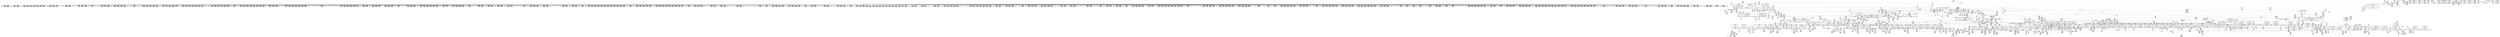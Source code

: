 digraph {
	CE0x5086960 [shape=record,shape=Mrecord,label="{CE0x5086960|2472:_%struct.cred*,_:_CRE_592,600_|*MultipleSource*|Function::task_sid&Arg::task::|Function::current_has_perm&Arg::tsk::|Function::selinux_task_getsid&Arg::p::|security/selinux/hooks.c,208}"]
	CE0x50ac7f0 [shape=record,shape=Mrecord,label="{CE0x50ac7f0|2472:_%struct.cred*,_:_CRE_5968,5976_|*MultipleSource*|Function::task_sid&Arg::task::|Function::current_has_perm&Arg::tsk::|Function::selinux_task_getsid&Arg::p::|security/selinux/hooks.c,208}"]
	CE0x5168b70 [shape=record,shape=Mrecord,label="{CE0x5168b70|__preempt_count_sub:sub|./arch/x86/include/asm/preempt.h,77}"]
	CE0x51547a0 [shape=record,shape=Mrecord,label="{CE0x51547a0|__rcu_read_unlock:bb}"]
	CE0x502d8e0 [shape=record,shape=Mrecord,label="{CE0x502d8e0|cred_sid:tmp|*SummSink*}"]
	CE0x50c9cd0 [shape=record,shape=Mrecord,label="{CE0x50c9cd0|rcu_read_lock:tmp21|include/linux/rcupdate.h,884}"]
	CE0x502abd0 [shape=record,shape=Mrecord,label="{CE0x502abd0|_call_void_lockdep_rcu_suspicious(i8*_getelementptr_inbounds_(_25_x_i8_,_25_x_i8_*_.str3,_i32_0,_i32_0),_i32_218,_i8*_getelementptr_inbounds_(_45_x_i8_,_45_x_i8_*_.str12,_i32_0,_i32_0))_#10,_!dbg_!27727|security/selinux/hooks.c,218}"]
	CE0x5100410 [shape=record,shape=Mrecord,label="{CE0x5100410|i32_1|*Constant*}"]
	CE0x50d6900 [shape=record,shape=Mrecord,label="{CE0x50d6900|GLOBAL:rcu_read_unlock|*Constant*|*SummSink*}"]
	CE0x503d7d0 [shape=record,shape=Mrecord,label="{CE0x503d7d0|task_sid:do.end6}"]
	CE0x502acd0 [shape=record,shape=Mrecord,label="{CE0x502acd0|current_sid:if.end}"]
	CE0x50d3db0 [shape=record,shape=Mrecord,label="{CE0x50d3db0|task_sid:tmp27|security/selinux/hooks.c,208}"]
	CE0x510e210 [shape=record,shape=Mrecord,label="{CE0x510e210|rcu_read_unlock:tmp12|include/linux/rcupdate.h,933|*SummSink*}"]
	CE0x5160b60 [shape=record,shape=Mrecord,label="{CE0x5160b60|__preempt_count_add:do.end|*SummSource*}"]
	CE0x506b830 [shape=record,shape=Mrecord,label="{CE0x506b830|2472:_%struct.cred*,_:_CRE_24,28_|*MultipleSource*|Function::task_sid&Arg::task::|Function::current_has_perm&Arg::tsk::|Function::selinux_task_getsid&Arg::p::|security/selinux/hooks.c,208}"]
	CE0x50e0770 [shape=record,shape=Mrecord,label="{CE0x50e0770|__rcu_read_unlock:tmp4|include/linux/rcupdate.h,244|*SummSink*}"]
	CE0x50c6dd0 [shape=record,shape=Mrecord,label="{CE0x50c6dd0|task_sid:tobool1|security/selinux/hooks.c,208|*SummSource*}"]
	CE0x50df010 [shape=record,shape=Mrecord,label="{CE0x50df010|rcu_lock_release:tmp5|include/linux/rcupdate.h,423}"]
	CE0x51549b0 [shape=record,shape=Mrecord,label="{CE0x51549b0|__rcu_read_unlock:bb|*SummSource*}"]
	CE0x50d2030 [shape=record,shape=Mrecord,label="{CE0x50d2030|task_sid:tmp22|security/selinux/hooks.c,208|*SummSource*}"]
	CE0x5022b80 [shape=record,shape=Mrecord,label="{CE0x5022b80|i16_2|*Constant*|*SummSource*}"]
	CE0x64558e0 [shape=record,shape=Mrecord,label="{CE0x64558e0|current_has_perm:perms|Function::current_has_perm&Arg::perms::|*SummSink*}"]
	CE0x508b290 [shape=record,shape=Mrecord,label="{CE0x508b290|COLLAPSED:_GCMRE___llvm_gcov_ctr131_internal_global_2_x_i64_zeroinitializer:_elem_0:default:}"]
	CE0x50b4dc0 [shape=record,shape=Mrecord,label="{CE0x50b4dc0|2472:_%struct.cred*,_:_CRE_6351,6352_}"]
	CE0x5083e00 [shape=record,shape=Mrecord,label="{CE0x5083e00|rcu_read_unlock:do.end|*SummSource*}"]
	CE0x503afb0 [shape=record,shape=Mrecord,label="{CE0x503afb0|2472:_%struct.cred*,_:_CRE_456,460_|*MultipleSource*|Function::task_sid&Arg::task::|Function::current_has_perm&Arg::tsk::|Function::selinux_task_getsid&Arg::p::|security/selinux/hooks.c,208}"]
	CE0x509d350 [shape=record,shape=Mrecord,label="{CE0x509d350|2472:_%struct.cred*,_:_CRE_2736,2744_|*MultipleSource*|Function::task_sid&Arg::task::|Function::current_has_perm&Arg::tsk::|Function::selinux_task_getsid&Arg::p::|security/selinux/hooks.c,208}"]
	CE0x500fbf0 [shape=record,shape=Mrecord,label="{CE0x500fbf0|2472:_%struct.cred*,_:_CRE_56,64_|*MultipleSource*|Function::task_sid&Arg::task::|Function::current_has_perm&Arg::tsk::|Function::selinux_task_getsid&Arg::p::|security/selinux/hooks.c,208}"]
	CE0x510bef0 [shape=record,shape=Mrecord,label="{CE0x510bef0|_call_void_mcount()_#3|*SummSink*}"]
	CE0x50dc5d0 [shape=record,shape=Mrecord,label="{CE0x50dc5d0|__rcu_read_unlock:tmp3|*SummSink*}"]
	CE0x502d560 [shape=record,shape=Mrecord,label="{CE0x502d560|current_sid:tmp4|security/selinux/hooks.c,218|*SummSink*}"]
	CE0x501a140 [shape=record,shape=Mrecord,label="{CE0x501a140|i64*_getelementptr_inbounds_(_2_x_i64_,_2_x_i64_*___llvm_gcov_ctr281,_i64_0,_i64_1)|*Constant*|*SummSink*}"]
	CE0x501eca0 [shape=record,shape=Mrecord,label="{CE0x501eca0|current_sid:sid|security/selinux/hooks.c,220}"]
	CE0x50185a0 [shape=record,shape=Mrecord,label="{CE0x50185a0|i64*_getelementptr_inbounds_(_2_x_i64_,_2_x_i64_*___llvm_gcov_ctr281,_i64_0,_i64_0)|*Constant*|*SummSource*}"]
	CE0x502f030 [shape=record,shape=Mrecord,label="{CE0x502f030|selinux_task_getsid:entry|*SummSource*}"]
	CE0x501f970 [shape=record,shape=Mrecord,label="{CE0x501f970|GLOBAL:__llvm_gcov_ctr125|Global_var:__llvm_gcov_ctr125}"]
	CE0x50c78f0 [shape=record,shape=Mrecord,label="{CE0x50c78f0|rcu_read_lock:tobool|include/linux/rcupdate.h,882|*SummSink*}"]
	CE0x50839c0 [shape=record,shape=Mrecord,label="{CE0x50839c0|cred_sid:tmp6|security/selinux/hooks.c,197}"]
	CE0x509f000 [shape=record,shape=Mrecord,label="{CE0x509f000|2472:_%struct.cred*,_:_CRE_2832,2840_|*MultipleSource*|Function::task_sid&Arg::task::|Function::current_has_perm&Arg::tsk::|Function::selinux_task_getsid&Arg::p::|security/selinux/hooks.c,208}"]
	CE0x50b4c90 [shape=record,shape=Mrecord,label="{CE0x50b4c90|2472:_%struct.cred*,_:_CRE_6350,6351_}"]
	CE0x509f6c0 [shape=record,shape=Mrecord,label="{CE0x509f6c0|2472:_%struct.cred*,_:_CRE_2856,2864_|*MultipleSource*|Function::task_sid&Arg::task::|Function::current_has_perm&Arg::tsk::|Function::selinux_task_getsid&Arg::p::|security/selinux/hooks.c,208}"]
	CE0x5081810 [shape=record,shape=Mrecord,label="{CE0x5081810|i64_2|*Constant*}"]
	CE0x5023bd0 [shape=record,shape=Mrecord,label="{CE0x5023bd0|current_sid:tmp2|*SummSource*}"]
	CE0x514df40 [shape=record,shape=Mrecord,label="{CE0x514df40|i64*_getelementptr_inbounds_(_4_x_i64_,_4_x_i64_*___llvm_gcov_ctr133,_i64_0,_i64_3)|*Constant*|*SummSource*}"]
	CE0x503d150 [shape=record,shape=Mrecord,label="{CE0x503d150|2472:_%struct.cred*,_:_CRE_8,16_|*MultipleSource*|Function::task_sid&Arg::task::|Function::current_has_perm&Arg::tsk::|Function::selinux_task_getsid&Arg::p::|security/selinux/hooks.c,208}"]
	CE0x513b300 [shape=record,shape=Mrecord,label="{CE0x513b300|i64*_getelementptr_inbounds_(_4_x_i64_,_4_x_i64_*___llvm_gcov_ctr130,_i64_0,_i64_0)|*Constant*|*SummSource*}"]
	CE0x5105650 [shape=record,shape=Mrecord,label="{CE0x5105650|rcu_lock_acquire:tmp4|include/linux/rcupdate.h,418|*SummSource*}"]
	CE0x5033550 [shape=record,shape=Mrecord,label="{CE0x5033550|current_has_perm:tmp1|*SummSink*}"]
	CE0x50b5dc0 [shape=record,shape=Mrecord,label="{CE0x50b5dc0|2472:_%struct.cred*,_:_CRE_6384,6392_|*MultipleSource*|Function::task_sid&Arg::task::|Function::current_has_perm&Arg::tsk::|Function::selinux_task_getsid&Arg::p::|security/selinux/hooks.c,208}"]
	CE0x5041b70 [shape=record,shape=Mrecord,label="{CE0x5041b70|rcu_read_lock:tmp10|include/linux/rcupdate.h,882}"]
	CE0x5113540 [shape=record,shape=Mrecord,label="{CE0x5113540|rcu_read_unlock:tmp21|include/linux/rcupdate.h,935}"]
	CE0x5078c80 [shape=record,shape=Mrecord,label="{CE0x5078c80|2472:_%struct.cred*,_:_CRE_208,216_|*MultipleSource*|Function::task_sid&Arg::task::|Function::current_has_perm&Arg::tsk::|Function::selinux_task_getsid&Arg::p::|security/selinux/hooks.c,208}"]
	CE0x5046550 [shape=record,shape=Mrecord,label="{CE0x5046550|rcu_read_lock:do.end}"]
	CE0x50b7ea0 [shape=record,shape=Mrecord,label="{CE0x50b7ea0|2472:_%struct.cred*,_:_CRE_6484,6488_|*MultipleSource*|Function::task_sid&Arg::task::|Function::current_has_perm&Arg::tsk::|Function::selinux_task_getsid&Arg::p::|security/selinux/hooks.c,208}"]
	CE0x502c6c0 [shape=record,shape=Mrecord,label="{CE0x502c6c0|current_sid:entry|*SummSink*}"]
	CE0x51447d0 [shape=record,shape=Mrecord,label="{CE0x51447d0|__preempt_count_sub:do.body}"]
	CE0x5070890 [shape=record,shape=Mrecord,label="{CE0x5070890|i64*_getelementptr_inbounds_(_4_x_i64_,_4_x_i64_*___llvm_gcov_ctr128,_i64_0,_i64_2)|*Constant*|*SummSource*}"]
	CE0x514e0d0 [shape=record,shape=Mrecord,label="{CE0x514e0d0|i64*_getelementptr_inbounds_(_4_x_i64_,_4_x_i64_*___llvm_gcov_ctr133,_i64_0,_i64_3)|*Constant*|*SummSink*}"]
	CE0x5027db0 [shape=record,shape=Mrecord,label="{CE0x5027db0|COLLAPSED:_GCMRE_current_task_external_global_%struct.task_struct*:_elem_0::|security/selinux/hooks.c,218}"]
	CE0x50581c0 [shape=record,shape=Mrecord,label="{CE0x50581c0|i32_218|*Constant*|*SummSink*}"]
	CE0x50bf370 [shape=record,shape=Mrecord,label="{CE0x50bf370|task_sid:tmp10|security/selinux/hooks.c,208|*SummSink*}"]
	CE0x50d4930 [shape=record,shape=Mrecord,label="{CE0x50d4930|task_sid:tmp27|security/selinux/hooks.c,208|*SummSink*}"]
	CE0x50b7320 [shape=record,shape=Mrecord,label="{CE0x50b7320|2472:_%struct.cred*,_:_CRE_6464,6472_|*MultipleSource*|Function::task_sid&Arg::task::|Function::current_has_perm&Arg::tsk::|Function::selinux_task_getsid&Arg::p::|security/selinux/hooks.c,208}"]
	CE0x50bdf40 [shape=record,shape=Mrecord,label="{CE0x50bdf40|2472:_%struct.cred*,_:_CRE_10608,10609_|*MultipleSource*|Function::task_sid&Arg::task::|Function::current_has_perm&Arg::tsk::|Function::selinux_task_getsid&Arg::p::|security/selinux/hooks.c,208}"]
	CE0x501fc90 [shape=record,shape=Mrecord,label="{CE0x501fc90|current_sid:tmp6|security/selinux/hooks.c,218|*SummSource*}"]
	CE0x507d380 [shape=record,shape=Mrecord,label="{CE0x507d380|2472:_%struct.cred*,_:_CRE_144,152_|*MultipleSource*|Function::task_sid&Arg::task::|Function::current_has_perm&Arg::tsk::|Function::selinux_task_getsid&Arg::p::|security/selinux/hooks.c,208}"]
	CE0x5036b70 [shape=record,shape=Mrecord,label="{CE0x5036b70|i64_4|*Constant*}"]
	CE0x502fdf0 [shape=record,shape=Mrecord,label="{CE0x502fdf0|GLOBAL:task_sid|*Constant*|*SummSource*}"]
	CE0x502fc60 [shape=record,shape=Mrecord,label="{CE0x502fc60|current_has_perm:call1|security/selinux/hooks.c,1543|*SummSource*}"]
	CE0x50ca4c0 [shape=record,shape=Mrecord,label="{CE0x50ca4c0|i64*_getelementptr_inbounds_(_11_x_i64_,_11_x_i64_*___llvm_gcov_ctr127,_i64_0,_i64_10)|*Constant*|*SummSource*}"]
	CE0x50dbec0 [shape=record,shape=Mrecord,label="{CE0x50dbec0|__rcu_read_lock:do.body}"]
	CE0x50f4de0 [shape=record,shape=Mrecord,label="{CE0x50f4de0|rcu_read_lock:tmp17|include/linux/rcupdate.h,882|*SummSource*}"]
	CE0x503fa70 [shape=record,shape=Mrecord,label="{CE0x503fa70|rcu_read_lock:entry|*SummSink*}"]
	CE0x5086b80 [shape=record,shape=Mrecord,label="{CE0x5086b80|2472:_%struct.cred*,_:_CRE_600,608_|*MultipleSource*|Function::task_sid&Arg::task::|Function::current_has_perm&Arg::tsk::|Function::selinux_task_getsid&Arg::p::|security/selinux/hooks.c,208}"]
	CE0x5083e70 [shape=record,shape=Mrecord,label="{CE0x5083e70|rcu_read_unlock:do.end|*SummSink*}"]
	CE0x5079ea0 [shape=record,shape=Mrecord,label="{CE0x5079ea0|rcu_read_lock:tmp12|include/linux/rcupdate.h,882|*SummSource*}"]
	CE0x5059490 [shape=record,shape=Mrecord,label="{CE0x5059490|current_sid:security|security/selinux/hooks.c,218|*SummSource*}"]
	CE0x505b150 [shape=record,shape=Mrecord,label="{CE0x505b150|i64*_getelementptr_inbounds_(_11_x_i64_,_11_x_i64_*___llvm_gcov_ctr127,_i64_0,_i64_8)|*Constant*|*SummSource*}"]
	CE0x510ebd0 [shape=record,shape=Mrecord,label="{CE0x510ebd0|__rcu_read_lock:tmp7|include/linux/rcupdate.h,240}"]
	CE0x5115280 [shape=record,shape=Mrecord,label="{CE0x5115280|GLOBAL:rcu_lock_release|*Constant*}"]
	CE0x50d70e0 [shape=record,shape=Mrecord,label="{CE0x50d70e0|_ret_void,_!dbg_!27735|include/linux/rcupdate.h,938|*SummSink*}"]
	CE0x5069170 [shape=record,shape=Mrecord,label="{CE0x5069170|i32_77|*Constant*}"]
	CE0x505b600 [shape=record,shape=Mrecord,label="{CE0x505b600|rcu_read_lock:do.body}"]
	CE0x50775f0 [shape=record,shape=Mrecord,label="{CE0x50775f0|task_sid:tmp2|*SummSource*}"]
	CE0x5092820 [shape=record,shape=Mrecord,label="{CE0x5092820|2472:_%struct.cred*,_:_CRE_2104,2112_|*MultipleSource*|Function::task_sid&Arg::task::|Function::current_has_perm&Arg::tsk::|Function::selinux_task_getsid&Arg::p::|security/selinux/hooks.c,208}"]
	CE0x50c2170 [shape=record,shape=Mrecord,label="{CE0x50c2170|i64*_getelementptr_inbounds_(_13_x_i64_,_13_x_i64_*___llvm_gcov_ctr126,_i64_0,_i64_8)|*Constant*}"]
	CE0x5160e70 [shape=record,shape=Mrecord,label="{CE0x5160e70|__preempt_count_add:do.body|*SummSource*}"]
	CE0x502e620 [shape=record,shape=Mrecord,label="{CE0x502e620|i64*_getelementptr_inbounds_(_11_x_i64_,_11_x_i64_*___llvm_gcov_ctr125,_i64_0,_i64_8)|*Constant*|*SummSource*}"]
	CE0x50da640 [shape=record,shape=Mrecord,label="{CE0x50da640|0:_i8,_:_GCMR_task_sid.__warned_internal_global_i8_0,_section_.data.unlikely_,_align_1:_elem_0:default:}"]
	CE0x505b590 [shape=record,shape=Mrecord,label="{CE0x505b590|rcu_read_lock:if.end|*SummSink*}"]
	CE0x50e3610 [shape=record,shape=Mrecord,label="{CE0x50e3610|__rcu_read_unlock:tmp2|*SummSource*}"]
	CE0x5143d10 [shape=record,shape=Mrecord,label="{CE0x5143d10|_call_void_mcount()_#3}"]
	CE0x50d6d90 [shape=record,shape=Mrecord,label="{CE0x50d6d90|_ret_void,_!dbg_!27735|include/linux/rcupdate.h,938}"]
	CE0x50da260 [shape=record,shape=Mrecord,label="{CE0x50da260|GLOBAL:task_sid.__warned|Global_var:task_sid.__warned|*SummSource*}"]
	CE0x50fccb0 [shape=record,shape=Mrecord,label="{CE0x50fccb0|__preempt_count_add:tmp2|*SummSink*}"]
	CE0x5041200 [shape=record,shape=Mrecord,label="{CE0x5041200|rcu_read_lock:tmp4|include/linux/rcupdate.h,882|*SummSource*}"]
	CE0x51032b0 [shape=record,shape=Mrecord,label="{CE0x51032b0|_ret_void,_!dbg_!27717|include/linux/rcupdate.h,419|*SummSource*}"]
	CE0x50d9a70 [shape=record,shape=Mrecord,label="{CE0x50d9a70|task_sid:tmp8|security/selinux/hooks.c,208}"]
	CE0x5104ab0 [shape=record,shape=Mrecord,label="{CE0x5104ab0|i64*_getelementptr_inbounds_(_11_x_i64_,_11_x_i64_*___llvm_gcov_ctr132,_i64_0,_i64_1)|*Constant*}"]
	CE0x50b3990 [shape=record,shape=Mrecord,label="{CE0x50b3990|2472:_%struct.cred*,_:_CRE_6334,6335_}"]
	CE0x50cd440 [shape=record,shape=Mrecord,label="{CE0x50cd440|i64_6|*Constant*}"]
	CE0x51118a0 [shape=record,shape=Mrecord,label="{CE0x51118a0|i32_934|*Constant*}"]
	CE0x508fff0 [shape=record,shape=Mrecord,label="{CE0x508fff0|2472:_%struct.cred*,_:_CRE_1980,1984_|*MultipleSource*|Function::task_sid&Arg::task::|Function::current_has_perm&Arg::tsk::|Function::selinux_task_getsid&Arg::p::|security/selinux/hooks.c,208}"]
	CE0x5025160 [shape=record,shape=Mrecord,label="{CE0x5025160|rcu_read_lock:do.end|*SummSource*}"]
	CE0x5094730 [shape=record,shape=Mrecord,label="{CE0x5094730|2472:_%struct.cred*,_:_CRE_2272,2280_|*MultipleSource*|Function::task_sid&Arg::task::|Function::current_has_perm&Arg::tsk::|Function::selinux_task_getsid&Arg::p::|security/selinux/hooks.c,208}"]
	CE0x503c380 [shape=record,shape=Mrecord,label="{CE0x503c380|_ret_void,_!dbg_!27717|include/linux/rcupdate.h,240}"]
	CE0x509f260 [shape=record,shape=Mrecord,label="{CE0x509f260|2472:_%struct.cred*,_:_CRE_2840,2848_|*MultipleSource*|Function::task_sid&Arg::task::|Function::current_has_perm&Arg::tsk::|Function::selinux_task_getsid&Arg::p::|security/selinux/hooks.c,208}"]
	CE0x50ca270 [shape=record,shape=Mrecord,label="{CE0x50ca270|rcu_read_lock:tmp21|include/linux/rcupdate.h,884|*SummSource*}"]
	CE0x50a8c60 [shape=record,shape=Mrecord,label="{CE0x50a8c60|2472:_%struct.cred*,_:_CRE_3116,3120_|*MultipleSource*|Function::task_sid&Arg::task::|Function::current_has_perm&Arg::tsk::|Function::selinux_task_getsid&Arg::p::|security/selinux/hooks.c,208}"]
	CE0x514e060 [shape=record,shape=Mrecord,label="{CE0x514e060|rcu_lock_release:tmp6}"]
	CE0x50ae240 [shape=record,shape=Mrecord,label="{CE0x50ae240|2472:_%struct.cred*,_:_CRE_6184,6192_|*MultipleSource*|Function::task_sid&Arg::task::|Function::current_has_perm&Arg::tsk::|Function::selinux_task_getsid&Arg::p::|security/selinux/hooks.c,208}"]
	CE0x5071ca0 [shape=record,shape=Mrecord,label="{CE0x5071ca0|rcu_read_lock:tmp13|include/linux/rcupdate.h,882|*SummSource*}"]
	CE0x5023b60 [shape=record,shape=Mrecord,label="{CE0x5023b60|current_sid:tmp2}"]
	CE0x50fd3e0 [shape=record,shape=Mrecord,label="{CE0x50fd3e0|GLOBAL:__llvm_gcov_ctr132|Global_var:__llvm_gcov_ctr132}"]
	CE0x50fb570 [shape=record,shape=Mrecord,label="{CE0x50fb570|__preempt_count_sub:tmp4|./arch/x86/include/asm/preempt.h,77|*SummSource*}"]
	CE0x5059420 [shape=record,shape=Mrecord,label="{CE0x5059420|current_sid:security|security/selinux/hooks.c,218}"]
	CE0x50a9d00 [shape=record,shape=Mrecord,label="{CE0x50a9d00|2472:_%struct.cred*,_:_CRE_3152,3160_|*MultipleSource*|Function::task_sid&Arg::task::|Function::current_has_perm&Arg::tsk::|Function::selinux_task_getsid&Arg::p::|security/selinux/hooks.c,208}"]
	CE0x501ea10 [shape=record,shape=Mrecord,label="{CE0x501ea10|selinux_task_getsid:tmp|*SummSource*}"]
	CE0x5075cd0 [shape=record,shape=Mrecord,label="{CE0x5075cd0|2472:_%struct.cred*,_:_CRE_88,92_|*MultipleSource*|Function::task_sid&Arg::task::|Function::current_has_perm&Arg::tsk::|Function::selinux_task_getsid&Arg::p::|security/selinux/hooks.c,208}"]
	CE0x50d8420 [shape=record,shape=Mrecord,label="{CE0x50d8420|task_sid:call|security/selinux/hooks.c,208|*SummSink*}"]
	CE0x5056580 [shape=record,shape=Mrecord,label="{CE0x5056580|2472:_%struct.cred*,_:_CRE_544,552_|*MultipleSource*|Function::task_sid&Arg::task::|Function::current_has_perm&Arg::tsk::|Function::selinux_task_getsid&Arg::p::|security/selinux/hooks.c,208}"]
	CE0x50a2aa0 [shape=record,shape=Mrecord,label="{CE0x50a2aa0|2472:_%struct.cred*,_:_CRE_2930,2931_}"]
	CE0x5024dc0 [shape=record,shape=Mrecord,label="{CE0x5024dc0|rcu_read_lock:tmp10|include/linux/rcupdate.h,882|*SummSource*}"]
	CE0x5016fa0 [shape=record,shape=Mrecord,label="{CE0x5016fa0|2472:_%struct.cred*,_:_CRE_696,697_}"]
	CE0x5087810 [shape=record,shape=Mrecord,label="{CE0x5087810|2472:_%struct.cred*,_:_CRE_644,648_|*MultipleSource*|Function::task_sid&Arg::task::|Function::current_has_perm&Arg::tsk::|Function::selinux_task_getsid&Arg::p::|security/selinux/hooks.c,208}"]
	CE0x503d900 [shape=record,shape=Mrecord,label="{CE0x503d900|task_sid:do.end6|*SummSource*}"]
	CE0x50ce710 [shape=record,shape=Mrecord,label="{CE0x50ce710|rcu_read_lock:tmp7|include/linux/rcupdate.h,882}"]
	CE0x50a4720 [shape=record,shape=Mrecord,label="{CE0x50a4720|2472:_%struct.cred*,_:_CRE_2954,2955_}"]
	CE0x50b0840 [shape=record,shape=Mrecord,label="{CE0x50b0840|2472:_%struct.cred*,_:_CRE_6292,6293_}"]
	CE0x505cdc0 [shape=record,shape=Mrecord,label="{CE0x505cdc0|cred_sid:tmp4|*LoadInst*|security/selinux/hooks.c,196|*SummSource*}"]
	CE0x50e5ea0 [shape=record,shape=Mrecord,label="{CE0x50e5ea0|COLLAPSED:_GCMRE___llvm_gcov_ctr129_internal_global_4_x_i64_zeroinitializer:_elem_0:default:}"]
	CE0x5019bb0 [shape=record,shape=Mrecord,label="{CE0x5019bb0|current_sid:tmp13|security/selinux/hooks.c,218|*SummSource*}"]
	CE0x50a4d10 [shape=record,shape=Mrecord,label="{CE0x50a4d10|2472:_%struct.cred*,_:_CRE_2959,2960_}"]
	CE0x5096610 [shape=record,shape=Mrecord,label="{CE0x5096610|2472:_%struct.cred*,_:_CRE_2376,2384_|*MultipleSource*|Function::task_sid&Arg::task::|Function::current_has_perm&Arg::tsk::|Function::selinux_task_getsid&Arg::p::|security/selinux/hooks.c,208}"]
	CE0x5115ea0 [shape=record,shape=Mrecord,label="{CE0x5115ea0|GLOBAL:__rcu_read_unlock|*Constant*}"]
	CE0x509df00 [shape=record,shape=Mrecord,label="{CE0x509df00|2472:_%struct.cred*,_:_CRE_2776,2784_|*MultipleSource*|Function::task_sid&Arg::task::|Function::current_has_perm&Arg::tsk::|Function::selinux_task_getsid&Arg::p::|security/selinux/hooks.c,208}"]
	CE0x513bcc0 [shape=record,shape=Mrecord,label="{CE0x513bcc0|rcu_lock_acquire:tmp3|*SummSource*}"]
	CE0x50854f0 [shape=record,shape=Mrecord,label="{CE0x50854f0|__rcu_read_lock:tmp6|include/linux/rcupdate.h,240}"]
	CE0x503a040 [shape=record,shape=Mrecord,label="{CE0x503a040|current_sid:do.body|*SummSource*}"]
	CE0x50ffa00 [shape=record,shape=Mrecord,label="{CE0x50ffa00|_call_void_lock_acquire(%struct.lockdep_map*_%map,_i32_0,_i32_0,_i32_2,_i32_0,_%struct.lockdep_map*_null,_i64_ptrtoint_(i8*_blockaddress(_rcu_lock_acquire,_%__here)_to_i64))_#10,_!dbg_!27716|include/linux/rcupdate.h,418}"]
	CE0x5097910 [shape=record,shape=Mrecord,label="{CE0x5097910|2472:_%struct.cred*,_:_CRE_2480,2488_|*MultipleSource*|Function::task_sid&Arg::task::|Function::current_has_perm&Arg::tsk::|Function::selinux_task_getsid&Arg::p::|security/selinux/hooks.c,208}"]
	CE0x50a5560 [shape=record,shape=Mrecord,label="{CE0x50a5560|2472:_%struct.cred*,_:_CRE_2966,2967_}"]
	CE0x50a8a00 [shape=record,shape=Mrecord,label="{CE0x50a8a00|2472:_%struct.cred*,_:_CRE_3112,3116_|*MultipleSource*|Function::task_sid&Arg::task::|Function::current_has_perm&Arg::tsk::|Function::selinux_task_getsid&Arg::p::|security/selinux/hooks.c,208}"]
	CE0x506e580 [shape=record,shape=Mrecord,label="{CE0x506e580|cred_sid:security|security/selinux/hooks.c,196|*SummSource*}"]
	CE0x50938f0 [shape=record,shape=Mrecord,label="{CE0x50938f0|2472:_%struct.cred*,_:_CRE_2160,2168_|*MultipleSource*|Function::task_sid&Arg::task::|Function::current_has_perm&Arg::tsk::|Function::selinux_task_getsid&Arg::p::|security/selinux/hooks.c,208}"]
	CE0x5087a30 [shape=record,shape=Mrecord,label="{CE0x5087a30|2472:_%struct.cred*,_:_CRE_648,652_|*MultipleSource*|Function::task_sid&Arg::task::|Function::current_has_perm&Arg::tsk::|Function::selinux_task_getsid&Arg::p::|security/selinux/hooks.c,208}"]
	CE0x507e0a0 [shape=record,shape=Mrecord,label="{CE0x507e0a0|rcu_read_lock:if.end|*SummSource*}"]
	CE0x50de6e0 [shape=record,shape=Mrecord,label="{CE0x50de6e0|__preempt_count_sub:sub|./arch/x86/include/asm/preempt.h,77|*SummSink*}"]
	CE0x50237b0 [shape=record,shape=Mrecord,label="{CE0x50237b0|avc_has_perm:auditdata|Function::avc_has_perm&Arg::auditdata::|*SummSink*}"]
	CE0x507c0f0 [shape=record,shape=Mrecord,label="{CE0x507c0f0|i64*_getelementptr_inbounds_(_13_x_i64_,_13_x_i64_*___llvm_gcov_ctr126,_i64_0,_i64_0)|*Constant*|*SummSource*}"]
	CE0x503d4e0 [shape=record,shape=Mrecord,label="{CE0x503d4e0|cred_sid:tmp2|*SummSink*}"]
	CE0x5105b30 [shape=record,shape=Mrecord,label="{CE0x5105b30|i64*_getelementptr_inbounds_(_11_x_i64_,_11_x_i64_*___llvm_gcov_ctr132,_i64_0,_i64_1)|*Constant*|*SummSink*}"]
	CE0x5019630 [shape=record,shape=Mrecord,label="{CE0x5019630|i64_3|*Constant*}"]
	CE0x51536e0 [shape=record,shape=Mrecord,label="{CE0x51536e0|__rcu_read_unlock:tmp6|include/linux/rcupdate.h,245}"]
	CE0x50daef0 [shape=record,shape=Mrecord,label="{CE0x50daef0|_call_void___rcu_read_unlock()_#10,_!dbg_!27734|include/linux/rcupdate.h,937}"]
	"CONST[source:0(mediator),value:0(static)][purpose:{operation}][SrcIdx:2]"
	CE0x50b4440 [shape=record,shape=Mrecord,label="{CE0x50b4440|2472:_%struct.cred*,_:_CRE_6343,6344_}"]
	CE0x5098f10 [shape=record,shape=Mrecord,label="{CE0x5098f10|2472:_%struct.cred*,_:_CRE_2527,2528_}"]
	CE0x5055f50 [shape=record,shape=Mrecord,label="{CE0x5055f50|2472:_%struct.cred*,_:_CRE_520,524_|*MultipleSource*|Function::task_sid&Arg::task::|Function::current_has_perm&Arg::tsk::|Function::selinux_task_getsid&Arg::p::|security/selinux/hooks.c,208}"]
	CE0x50989b0 [shape=record,shape=Mrecord,label="{CE0x50989b0|2472:_%struct.cred*,_:_CRE_2522,2523_}"]
	CE0x50dfb90 [shape=record,shape=Mrecord,label="{CE0x50dfb90|rcu_lock_release:__here|*SummSource*}"]
	CE0x50b4900 [shape=record,shape=Mrecord,label="{CE0x50b4900|2472:_%struct.cred*,_:_CRE_6347,6348_}"]
	CE0x502ec20 [shape=record,shape=Mrecord,label="{CE0x502ec20|GLOBAL:current_sid.__warned|Global_var:current_sid.__warned}"]
	CE0x50e25f0 [shape=record,shape=Mrecord,label="{CE0x50e25f0|_call_void_asm_addl_$1,_%gs:$0_,_*m,ri,*m,_dirflag_,_fpsr_,_flags_(i32*___preempt_count,_i32_%val,_i32*___preempt_count)_#3,_!dbg_!27714,_!srcloc_!27717|./arch/x86/include/asm/preempt.h,72|*SummSource*}"]
	CE0x50f5620 [shape=record,shape=Mrecord,label="{CE0x50f5620|i8_1|*Constant*}"]
	CE0x5143b30 [shape=record,shape=Mrecord,label="{CE0x5143b30|__preempt_count_add:tmp3}"]
	CE0x502a310 [shape=record,shape=Mrecord,label="{CE0x502a310|current_sid:tmp16|security/selinux/hooks.c,218|*SummSink*}"]
	CE0x514bf60 [shape=record,shape=Mrecord,label="{CE0x514bf60|__rcu_read_lock:do.end|*SummSink*}"]
	CE0x50b0940 [shape=record,shape=Mrecord,label="{CE0x50b0940|2472:_%struct.cred*,_:_CRE_6293,6294_}"]
	CE0x510b370 [shape=record,shape=Mrecord,label="{CE0x510b370|__preempt_count_add:tmp5|./arch/x86/include/asm/preempt.h,72}"]
	CE0x50e6c00 [shape=record,shape=Mrecord,label="{CE0x50e6c00|__preempt_count_add:bb|*SummSource*}"]
	CE0x5059e60 [shape=record,shape=Mrecord,label="{CE0x5059e60|current_sid:tmp23|security/selinux/hooks.c,218|*SummSource*}"]
	CE0x5010560 [shape=record,shape=Mrecord,label="{CE0x5010560|i64*_getelementptr_inbounds_(_13_x_i64_,_13_x_i64_*___llvm_gcov_ctr126,_i64_0,_i64_1)|*Constant*|*SummSink*}"]
	CE0x5042ca0 [shape=record,shape=Mrecord,label="{CE0x5042ca0|current_sid:tmp17|security/selinux/hooks.c,218|*SummSink*}"]
	CE0x50bd7f0 [shape=record,shape=Mrecord,label="{CE0x50bd7f0|2472:_%struct.cred*,_:_CRE_10592,10600_|*MultipleSource*|Function::task_sid&Arg::task::|Function::current_has_perm&Arg::tsk::|Function::selinux_task_getsid&Arg::p::|security/selinux/hooks.c,208}"]
	CE0x509afb0 [shape=record,shape=Mrecord,label="{CE0x509afb0|2472:_%struct.cred*,_:_CRE_2608,2616_|*MultipleSource*|Function::task_sid&Arg::task::|Function::current_has_perm&Arg::tsk::|Function::selinux_task_getsid&Arg::p::|security/selinux/hooks.c,208}"]
	CE0x51040d0 [shape=record,shape=Mrecord,label="{CE0x51040d0|rcu_lock_acquire:tmp}"]
	CE0x505dc70 [shape=record,shape=Mrecord,label="{CE0x505dc70|2472:_%struct.cred*,_:_CRE_424,428_|*MultipleSource*|Function::task_sid&Arg::task::|Function::current_has_perm&Arg::tsk::|Function::selinux_task_getsid&Arg::p::|security/selinux/hooks.c,208}"]
	CE0x63a6f00 [shape=record,shape=Mrecord,label="{CE0x63a6f00|i64_1|*Constant*|*SummSink*}"]
	CE0x5026220 [shape=record,shape=Mrecord,label="{CE0x5026220|GLOBAL:__preempt_count_add|*Constant*|*SummSource*}"]
	CE0x51635b0 [shape=record,shape=Mrecord,label="{CE0x51635b0|__preempt_count_add:tmp2}"]
	CE0x5042160 [shape=record,shape=Mrecord,label="{CE0x5042160|i8*_getelementptr_inbounds_(_45_x_i8_,_45_x_i8_*_.str12,_i32_0,_i32_0)|*Constant*|*SummSource*}"]
	CE0x5108da0 [shape=record,shape=Mrecord,label="{CE0x5108da0|__rcu_read_lock:tmp5|include/linux/rcupdate.h,239|*SummSink*}"]
	CE0x507dfe0 [shape=record,shape=Mrecord,label="{CE0x507dfe0|rcu_read_lock:land.lhs.true|*SummSink*}"]
	CE0x5083d00 [shape=record,shape=Mrecord,label="{CE0x5083d00|cred_sid:tmp6|security/selinux/hooks.c,197|*SummSink*}"]
	CE0x508a780 [shape=record,shape=Mrecord,label="{CE0x508a780|2472:_%struct.cred*,_:_CRE_688,689_}"]
	CE0x50d5a30 [shape=record,shape=Mrecord,label="{CE0x50d5a30|cred_sid:cred|Function::cred_sid&Arg::cred::|*SummSink*}"]
	CE0x5054550 [shape=record,shape=Mrecord,label="{CE0x5054550|i64_3|*Constant*|*SummSource*}"]
	CE0x503ecf0 [shape=record,shape=Mrecord,label="{CE0x503ecf0|_ret_void,_!dbg_!27735|include/linux/rcupdate.h,884|*SummSource*}"]
	CE0x50e56f0 [shape=record,shape=Mrecord,label="{CE0x50e56f0|i64_1|*Constant*}"]
	CE0x5030250 [shape=record,shape=Mrecord,label="{CE0x5030250|task_sid:entry|*SummSink*}"]
	CE0x5029f90 [shape=record,shape=Mrecord,label="{CE0x5029f90|i8*_getelementptr_inbounds_(_25_x_i8_,_25_x_i8_*_.str3,_i32_0,_i32_0)|*Constant*|*SummSource*}"]
	CE0x50adaf0 [shape=record,shape=Mrecord,label="{CE0x50adaf0|2472:_%struct.cred*,_:_CRE_6152,6168_|*MultipleSource*|Function::task_sid&Arg::task::|Function::current_has_perm&Arg::tsk::|Function::selinux_task_getsid&Arg::p::|security/selinux/hooks.c,208}"]
	CE0x50195a0 [shape=record,shape=Mrecord,label="{CE0x50195a0|i64_0|*Constant*}"]
	CE0x5058790 [shape=record,shape=Mrecord,label="{CE0x5058790|_call_void_mcount()_#3|*SummSource*}"]
	CE0x50177c0 [shape=record,shape=Mrecord,label="{CE0x50177c0|2472:_%struct.cred*,_:_CRE_703,704_}"]
	CE0x50dcc90 [shape=record,shape=Mrecord,label="{CE0x50dcc90|rcu_lock_release:tmp1}"]
	CE0x50e8c70 [shape=record,shape=Mrecord,label="{CE0x50e8c70|i32_0|*Constant*}"]
	CE0x50d1650 [shape=record,shape=Mrecord,label="{CE0x50d1650|task_sid:tmp21|security/selinux/hooks.c,208|*SummSource*}"]
	CE0x50e3b00 [shape=record,shape=Mrecord,label="{CE0x50e3b00|i64_ptrtoint_(i8*_blockaddress(_rcu_lock_acquire,_%__here)_to_i64)|*Constant*|*SummSource*}"]
	CE0x50f2a10 [shape=record,shape=Mrecord,label="{CE0x50f2a10|_call_void_mcount()_#3}"]
	CE0x50c1a60 [shape=record,shape=Mrecord,label="{CE0x50c1a60|task_sid:tmp16|security/selinux/hooks.c,208}"]
	CE0x5103450 [shape=record,shape=Mrecord,label="{CE0x5103450|rcu_read_unlock:tmp7|include/linux/rcupdate.h,933|*SummSource*}"]
	CE0x50d9e20 [shape=record,shape=Mrecord,label="{CE0x50d9e20|task_sid:tmp9|security/selinux/hooks.c,208}"]
	CE0x50b6e60 [shape=record,shape=Mrecord,label="{CE0x50b6e60|2472:_%struct.cred*,_:_CRE_6448,6456_|*MultipleSource*|Function::task_sid&Arg::task::|Function::current_has_perm&Arg::tsk::|Function::selinux_task_getsid&Arg::p::|security/selinux/hooks.c,208}"]
	CE0x506a3e0 [shape=record,shape=Mrecord,label="{CE0x506a3e0|GLOBAL:rcu_lock_acquire|*Constant*|*SummSink*}"]
	CE0x501dc20 [shape=record,shape=Mrecord,label="{CE0x501dc20|selinux_task_getsid:tmp2}"]
	CE0x510fb50 [shape=record,shape=Mrecord,label="{CE0x510fb50|__rcu_read_lock:tmp4|include/linux/rcupdate.h,239}"]
	CE0x510c5c0 [shape=record,shape=Mrecord,label="{CE0x510c5c0|rcu_read_unlock:tmp15|include/linux/rcupdate.h,933|*SummSink*}"]
	CE0x50ab4c0 [shape=record,shape=Mrecord,label="{CE0x50ab4c0|2472:_%struct.cred*,_:_CRE_5904,5912_|*MultipleSource*|Function::task_sid&Arg::task::|Function::current_has_perm&Arg::tsk::|Function::selinux_task_getsid&Arg::p::|security/selinux/hooks.c,208}"]
	CE0x50a0040 [shape=record,shape=Mrecord,label="{CE0x50a0040|2472:_%struct.cred*,_:_CRE_2880,2884_|*MultipleSource*|Function::task_sid&Arg::task::|Function::current_has_perm&Arg::tsk::|Function::selinux_task_getsid&Arg::p::|security/selinux/hooks.c,208}"]
	CE0x50104f0 [shape=record,shape=Mrecord,label="{CE0x50104f0|i64*_getelementptr_inbounds_(_13_x_i64_,_13_x_i64_*___llvm_gcov_ctr126,_i64_0,_i64_1)|*Constant*|*SummSource*}"]
	CE0x5021ec0 [shape=record,shape=Mrecord,label="{CE0x5021ec0|avc_has_perm:entry|*SummSink*}"]
	CE0x510a950 [shape=record,shape=Mrecord,label="{CE0x510a950|rcu_read_unlock:bb|*SummSink*}"]
	CE0x50e37b0 [shape=record,shape=Mrecord,label="{CE0x50e37b0|%struct.lockdep_map*_null|*Constant*|*SummSink*}"]
	CE0x50b59a0 [shape=record,shape=Mrecord,label="{CE0x50b59a0|2472:_%struct.cred*,_:_CRE_6368,6376_|*MultipleSource*|Function::task_sid&Arg::task::|Function::current_has_perm&Arg::tsk::|Function::selinux_task_getsid&Arg::p::|security/selinux/hooks.c,208}"]
	CE0x506b090 [shape=record,shape=Mrecord,label="{CE0x506b090|task_sid:if.end|*SummSource*}"]
	CE0x50b3e50 [shape=record,shape=Mrecord,label="{CE0x50b3e50|2472:_%struct.cred*,_:_CRE_6338,6339_}"]
	CE0x50395d0 [shape=record,shape=Mrecord,label="{CE0x50395d0|GLOBAL:lockdep_rcu_suspicious|*Constant*|*SummSource*}"]
	CE0x510fc30 [shape=record,shape=Mrecord,label="{CE0x510fc30|__rcu_read_lock:tmp4|include/linux/rcupdate.h,239|*SummSink*}"]
	CE0x50cc3b0 [shape=record,shape=Mrecord,label="{CE0x50cc3b0|rcu_read_unlock:if.then}"]
	CE0x5112190 [shape=record,shape=Mrecord,label="{CE0x5112190|i8*_getelementptr_inbounds_(_44_x_i8_,_44_x_i8_*_.str47,_i32_0,_i32_0)|*Constant*}"]
	CE0x6274b70 [shape=record,shape=Mrecord,label="{CE0x6274b70|GLOBAL:current_has_perm|*Constant*|*SummSink*}"]
	CE0x513dc60 [shape=record,shape=Mrecord,label="{CE0x513dc60|_call_void_mcount()_#3|*SummSink*}"]
	CE0x50af9a0 [shape=record,shape=Mrecord,label="{CE0x50af9a0|2472:_%struct.cred*,_:_CRE_6256,6264_|*MultipleSource*|Function::task_sid&Arg::task::|Function::current_has_perm&Arg::tsk::|Function::selinux_task_getsid&Arg::p::|security/selinux/hooks.c,208}"]
	CE0x5045170 [shape=record,shape=Mrecord,label="{CE0x5045170|current_sid:tmp8|security/selinux/hooks.c,218|*SummSource*}"]
	CE0x5094bf0 [shape=record,shape=Mrecord,label="{CE0x5094bf0|2472:_%struct.cred*,_:_CRE_2288,2296_|*MultipleSource*|Function::task_sid&Arg::task::|Function::current_has_perm&Arg::tsk::|Function::selinux_task_getsid&Arg::p::|security/selinux/hooks.c,208}"]
	CE0x502d340 [shape=record,shape=Mrecord,label="{CE0x502d340|current_sid:tobool|security/selinux/hooks.c,218|*SummSink*}"]
	CE0x507d8e0 [shape=record,shape=Mrecord,label="{CE0x507d8e0|cred_sid:tmp}"]
	CE0x507bff0 [shape=record,shape=Mrecord,label="{CE0x507bff0|rcu_read_unlock:tmp8|include/linux/rcupdate.h,933|*SummSource*}"]
	CE0x5137400 [shape=record,shape=Mrecord,label="{CE0x5137400|GLOBAL:__preempt_count_sub|*Constant*|*SummSource*}"]
	CE0x50d4a00 [shape=record,shape=Mrecord,label="{CE0x50d4a00|GLOBAL:cred_sid|*Constant*}"]
	CE0x50d16c0 [shape=record,shape=Mrecord,label="{CE0x50d16c0|task_sid:tmp21|security/selinux/hooks.c,208|*SummSink*}"]
	CE0x505a390 [shape=record,shape=Mrecord,label="{CE0x505a390|i32_1|*Constant*}"]
	CE0x510a510 [shape=record,shape=Mrecord,label="{CE0x510a510|i64*_getelementptr_inbounds_(_4_x_i64_,_4_x_i64_*___llvm_gcov_ctr130,_i64_0,_i64_1)|*Constant*|*SummSource*}"]
	CE0x50a4980 [shape=record,shape=Mrecord,label="{CE0x50a4980|2472:_%struct.cred*,_:_CRE_2956,2957_}"]
	CE0x5168ee0 [shape=record,shape=Mrecord,label="{CE0x5168ee0|_call_void_asm_addl_$1,_%gs:$0_,_*m,ri,*m,_dirflag_,_fpsr_,_flags_(i32*___preempt_count,_i32_%sub,_i32*___preempt_count)_#3,_!dbg_!27717,_!srcloc_!27718|./arch/x86/include/asm/preempt.h,77}"]
	CE0x50a3ed0 [shape=record,shape=Mrecord,label="{CE0x50a3ed0|2472:_%struct.cred*,_:_CRE_2947,2948_}"]
	CE0x50157e0 [shape=record,shape=Mrecord,label="{CE0x50157e0|i64*_getelementptr_inbounds_(_2_x_i64_,_2_x_i64_*___llvm_gcov_ctr281,_i64_0,_i64_1)|*Constant*|*SummSource*}"]
	CE0x50f5a50 [shape=record,shape=Mrecord,label="{CE0x50f5a50|_call_void_lockdep_rcu_suspicious(i8*_getelementptr_inbounds_(_25_x_i8_,_25_x_i8_*_.str45,_i32_0,_i32_0),_i32_883,_i8*_getelementptr_inbounds_(_42_x_i8_,_42_x_i8_*_.str46,_i32_0,_i32_0))_#10,_!dbg_!27728|include/linux/rcupdate.h,882|*SummSource*}"]
	CE0x5089dd0 [shape=record,shape=Mrecord,label="{CE0x5089dd0|i32_208|*Constant*|*SummSource*}"]
	CE0x5106c40 [shape=record,shape=Mrecord,label="{CE0x5106c40|__rcu_read_lock:tmp3|*SummSink*}"]
	CE0x5137820 [shape=record,shape=Mrecord,label="{CE0x5137820|rcu_lock_acquire:bb}"]
	CE0x50faea0 [shape=record,shape=Mrecord,label="{CE0x50faea0|i64*_getelementptr_inbounds_(_4_x_i64_,_4_x_i64_*___llvm_gcov_ctr135,_i64_0,_i64_2)|*Constant*|*SummSource*}"]
	CE0x50188d0 [shape=record,shape=Mrecord,label="{CE0x50188d0|i32_2|*Constant*}"]
	CE0x5092d10 [shape=record,shape=Mrecord,label="{CE0x5092d10|2472:_%struct.cred*,_:_CRE_2120,2128_|*MultipleSource*|Function::task_sid&Arg::task::|Function::current_has_perm&Arg::tsk::|Function::selinux_task_getsid&Arg::p::|security/selinux/hooks.c,208}"]
	CE0x50e0e30 [shape=record,shape=Mrecord,label="{CE0x50e0e30|__preempt_count_sub:do.end|*SummSink*}"]
	CE0x50bfbb0 [shape=record,shape=Mrecord,label="{CE0x50bfbb0|task_sid:tmp12|security/selinux/hooks.c,208|*SummSource*}"]
	CE0x50d42c0 [shape=record,shape=Mrecord,label="{CE0x50d42c0|task_sid:tmp26|security/selinux/hooks.c,208|*SummSink*}"]
	CE0x50ae700 [shape=record,shape=Mrecord,label="{CE0x50ae700|2472:_%struct.cred*,_:_CRE_6196,6200_|*MultipleSource*|Function::task_sid&Arg::task::|Function::current_has_perm&Arg::tsk::|Function::selinux_task_getsid&Arg::p::|security/selinux/hooks.c,208}"]
	CE0x50e7060 [shape=record,shape=Mrecord,label="{CE0x50e7060|GLOBAL:lock_release|*Constant*}"]
	CE0x5042f30 [shape=record,shape=Mrecord,label="{CE0x5042f30|current_sid:tmp18|security/selinux/hooks.c,218}"]
	CE0x503a530 [shape=record,shape=Mrecord,label="{CE0x503a530|i64*_getelementptr_inbounds_(_11_x_i64_,_11_x_i64_*___llvm_gcov_ctr125,_i64_0,_i64_0)|*Constant*|*SummSink*}"]
	CE0x50a58f0 [shape=record,shape=Mrecord,label="{CE0x50a58f0|2472:_%struct.cred*,_:_CRE_2969,2970_}"]
	CE0x503e580 [shape=record,shape=Mrecord,label="{CE0x503e580|2472:_%struct.cred*,_:_CRE_352,360_|*MultipleSource*|Function::task_sid&Arg::task::|Function::current_has_perm&Arg::tsk::|Function::selinux_task_getsid&Arg::p::|security/selinux/hooks.c,208}"]
	CE0x5100010 [shape=record,shape=Mrecord,label="{CE0x5100010|rcu_read_unlock:tobool|include/linux/rcupdate.h,933}"]
	CE0x50cc0b0 [shape=record,shape=Mrecord,label="{CE0x50cc0b0|i64*_getelementptr_inbounds_(_11_x_i64_,_11_x_i64_*___llvm_gcov_ctr127,_i64_0,_i64_9)|*Constant*|*SummSource*}"]
	CE0x50a1540 [shape=record,shape=Mrecord,label="{CE0x50a1540|2472:_%struct.cred*,_:_CRE_2912,2913_}"]
	CE0x508d2d0 [shape=record,shape=Mrecord,label="{CE0x508d2d0|2472:_%struct.cred*,_:_CRE_1832,1840_|*MultipleSource*|Function::task_sid&Arg::task::|Function::current_has_perm&Arg::tsk::|Function::selinux_task_getsid&Arg::p::|security/selinux/hooks.c,208}"]
	CE0x514b9d0 [shape=record,shape=Mrecord,label="{CE0x514b9d0|__rcu_read_lock:tmp1}"]
	CE0x510e730 [shape=record,shape=Mrecord,label="{CE0x510e730|rcu_lock_release:tmp3}"]
	CE0x50e0970 [shape=record,shape=Mrecord,label="{CE0x50e0970|__rcu_read_unlock:tmp5|include/linux/rcupdate.h,244}"]
	CE0x514fe80 [shape=record,shape=Mrecord,label="{CE0x514fe80|__preempt_count_sub:tmp5|./arch/x86/include/asm/preempt.h,77|*SummSink*}"]
	CE0x507c300 [shape=record,shape=Mrecord,label="{CE0x507c300|i64*_getelementptr_inbounds_(_13_x_i64_,_13_x_i64_*___llvm_gcov_ctr126,_i64_0,_i64_0)|*Constant*|*SummSink*}"]
	CE0x50c1060 [shape=record,shape=Mrecord,label="{CE0x50c1060|i64_7|*Constant*|*SummSink*}"]
	CE0x5102e70 [shape=record,shape=Mrecord,label="{CE0x5102e70|COLLAPSED:_GCMRE___llvm_gcov_ctr128_internal_global_4_x_i64_zeroinitializer:_elem_0:default:}"]
	CE0x5138570 [shape=record,shape=Mrecord,label="{CE0x5138570|i64*_getelementptr_inbounds_(_4_x_i64_,_4_x_i64_*___llvm_gcov_ctr135,_i64_0,_i64_3)|*Constant*}"]
	CE0x5108480 [shape=record,shape=Mrecord,label="{CE0x5108480|rcu_lock_acquire:tmp1|*SummSink*}"]
	CE0x5056b80 [shape=record,shape=Mrecord,label="{CE0x5056b80|GLOBAL:__llvm_gcov_ctr132|Global_var:__llvm_gcov_ctr132|*SummSink*}"]
	CE0x50a2970 [shape=record,shape=Mrecord,label="{CE0x50a2970|2472:_%struct.cred*,_:_CRE_2929,2930_}"]
	CE0x50888d0 [shape=record,shape=Mrecord,label="{CE0x50888d0|task_sid:tmp18|security/selinux/hooks.c,208}"]
	CE0x50a37b0 [shape=record,shape=Mrecord,label="{CE0x50a37b0|2472:_%struct.cred*,_:_CRE_2941,2942_}"]
	CE0x50b8ce0 [shape=record,shape=Mrecord,label="{CE0x50b8ce0|2472:_%struct.cred*,_:_CRE_6528,6536_|*MultipleSource*|Function::task_sid&Arg::task::|Function::current_has_perm&Arg::tsk::|Function::selinux_task_getsid&Arg::p::|security/selinux/hooks.c,208}"]
	CE0x50140d0 [shape=record,shape=Mrecord,label="{CE0x50140d0|avc_has_perm:auditdata|Function::avc_has_perm&Arg::auditdata::|*SummSource*}"]
	CE0x50a82e0 [shape=record,shape=Mrecord,label="{CE0x50a82e0|2472:_%struct.cred*,_:_CRE_3096,3104_|*MultipleSource*|Function::task_sid&Arg::task::|Function::current_has_perm&Arg::tsk::|Function::selinux_task_getsid&Arg::p::|security/selinux/hooks.c,208}"]
	CE0x5163620 [shape=record,shape=Mrecord,label="{CE0x5163620|__preempt_count_add:tmp2|*SummSource*}"]
	CE0x50b46a0 [shape=record,shape=Mrecord,label="{CE0x50b46a0|2472:_%struct.cred*,_:_CRE_6345,6346_}"]
	CE0x5103160 [shape=record,shape=Mrecord,label="{CE0x5103160|_ret_void,_!dbg_!27717|include/linux/rcupdate.h,419}"]
	CE0x51370e0 [shape=record,shape=Mrecord,label="{CE0x51370e0|__preempt_count_add:tmp4|./arch/x86/include/asm/preempt.h,72|*SummSource*}"]
	CE0x508cb80 [shape=record,shape=Mrecord,label="{CE0x508cb80|2472:_%struct.cred*,_:_CRE_1808,1816_|*MultipleSource*|Function::task_sid&Arg::task::|Function::current_has_perm&Arg::tsk::|Function::selinux_task_getsid&Arg::p::|security/selinux/hooks.c,208}"]
	CE0x508fb30 [shape=record,shape=Mrecord,label="{CE0x508fb30|2472:_%struct.cred*,_:_CRE_1968,1976_|*MultipleSource*|Function::task_sid&Arg::task::|Function::current_has_perm&Arg::tsk::|Function::selinux_task_getsid&Arg::p::|security/selinux/hooks.c,208}"]
	CE0x5026a30 [shape=record,shape=Mrecord,label="{CE0x5026a30|i64*_getelementptr_inbounds_(_11_x_i64_,_11_x_i64_*___llvm_gcov_ctr132,_i64_0,_i64_0)|*Constant*}"]
	CE0x50a3550 [shape=record,shape=Mrecord,label="{CE0x50a3550|2472:_%struct.cred*,_:_CRE_2939,2940_}"]
	CE0x50c88f0 [shape=record,shape=Mrecord,label="{CE0x50c88f0|i8*_getelementptr_inbounds_(_25_x_i8_,_25_x_i8_*_.str45,_i32_0,_i32_0)|*Constant*}"]
	CE0x50e9df0 [shape=record,shape=Mrecord,label="{CE0x50e9df0|rcu_lock_acquire:tmp6}"]
	CE0x50189e0 [shape=record,shape=Mrecord,label="{CE0x50189e0|i32_2|*Constant*|*SummSource*}"]
	CE0x501d5c0 [shape=record,shape=Mrecord,label="{CE0x501d5c0|i64*_getelementptr_inbounds_(_2_x_i64_,_2_x_i64_*___llvm_gcov_ctr98,_i64_0,_i64_1)|*Constant*}"]
	CE0x50b85c0 [shape=record,shape=Mrecord,label="{CE0x50b85c0|2472:_%struct.cred*,_:_CRE_6504,6512_|*MultipleSource*|Function::task_sid&Arg::task::|Function::current_has_perm&Arg::tsk::|Function::selinux_task_getsid&Arg::p::|security/selinux/hooks.c,208}"]
	CE0x50e7ac0 [shape=record,shape=Mrecord,label="{CE0x50e7ac0|i64*_getelementptr_inbounds_(_4_x_i64_,_4_x_i64_*___llvm_gcov_ctr133,_i64_0,_i64_2)|*Constant*|*SummSource*}"]
	CE0x501bec0 [shape=record,shape=Mrecord,label="{CE0x501bec0|selinux_task_getsid:tmp3|*SummSource*}"]
	CE0x502d420 [shape=record,shape=Mrecord,label="{CE0x502d420|current_sid:tobool|security/selinux/hooks.c,218}"]
	CE0x5153cd0 [shape=record,shape=Mrecord,label="{CE0x5153cd0|__rcu_read_unlock:tmp3}"]
	CE0x5084870 [shape=record,shape=Mrecord,label="{CE0x5084870|_call_void_mcount()_#3|*SummSource*}"]
	CE0x507d840 [shape=record,shape=Mrecord,label="{CE0x507d840|i64*_getelementptr_inbounds_(_2_x_i64_,_2_x_i64_*___llvm_gcov_ctr131,_i64_0,_i64_0)|*Constant*|*SummSink*}"]
	CE0x5018b40 [shape=record,shape=Mrecord,label="{CE0x5018b40|i64*_getelementptr_inbounds_(_4_x_i64_,_4_x_i64_*___llvm_gcov_ctr130,_i64_0,_i64_3)|*Constant*}"]
	CE0x510ca40 [shape=record,shape=Mrecord,label="{CE0x510ca40|rcu_read_unlock:tmp16|include/linux/rcupdate.h,933|*SummSink*}"]
	CE0x5041cf0 [shape=record,shape=Mrecord,label="{CE0x5041cf0|rcu_read_lock:tmp9|include/linux/rcupdate.h,882|*SummSource*}"]
	CE0x5045310 [shape=record,shape=Mrecord,label="{CE0x5045310|current_sid:tobool1|security/selinux/hooks.c,218}"]
	CE0x508d790 [shape=record,shape=Mrecord,label="{CE0x508d790|2472:_%struct.cred*,_:_CRE_1848,1856_|*MultipleSource*|Function::task_sid&Arg::task::|Function::current_has_perm&Arg::tsk::|Function::selinux_task_getsid&Arg::p::|security/selinux/hooks.c,208}"]
	CE0x5091090 [shape=record,shape=Mrecord,label="{CE0x5091090|2472:_%struct.cred*,_:_CRE_2044,2048_|*MultipleSource*|Function::task_sid&Arg::task::|Function::current_has_perm&Arg::tsk::|Function::selinux_task_getsid&Arg::p::|security/selinux/hooks.c,208}"]
	CE0x509bdf0 [shape=record,shape=Mrecord,label="{CE0x509bdf0|2472:_%struct.cred*,_:_CRE_2680,2688_|*MultipleSource*|Function::task_sid&Arg::task::|Function::current_has_perm&Arg::tsk::|Function::selinux_task_getsid&Arg::p::|security/selinux/hooks.c,208}"]
	CE0x50da2f0 [shape=record,shape=Mrecord,label="{CE0x50da2f0|GLOBAL:task_sid.__warned|Global_var:task_sid.__warned|*SummSink*}"]
	"CONST[source:1(input),value:2(dynamic)][purpose:{object}][SrcIdx:1]"
	CE0x510c490 [shape=record,shape=Mrecord,label="{CE0x510c490|rcu_read_unlock:tmp15|include/linux/rcupdate.h,933|*SummSource*}"]
	CE0x507b4c0 [shape=record,shape=Mrecord,label="{CE0x507b4c0|GLOBAL:__llvm_gcov_ctr127|Global_var:__llvm_gcov_ctr127}"]
	CE0x50f2920 [shape=record,shape=Mrecord,label="{CE0x50f2920|__preempt_count_sub:tmp3|*SummSink*}"]
	CE0x50df530 [shape=record,shape=Mrecord,label="{CE0x50df530|rcu_lock_release:tmp5|include/linux/rcupdate.h,423|*SummSource*}"]
	CE0x6274a30 [shape=record,shape=Mrecord,label="{CE0x6274a30|selinux_task_getsid:call|security/selinux/hooks.c,3584|*SummSource*}"]
	CE0x5007330 [shape=record,shape=Mrecord,label="{CE0x5007330|i64_5|*Constant*|*SummSource*}"]
	CE0x510ee70 [shape=record,shape=Mrecord,label="{CE0x510ee70|__rcu_read_lock:tmp7|include/linux/rcupdate.h,240|*SummSink*}"]
	CE0x5103860 [shape=record,shape=Mrecord,label="{CE0x5103860|__preempt_count_sub:val|Function::__preempt_count_sub&Arg::val::|*SummSource*}"]
	CE0x50e5180 [shape=record,shape=Mrecord,label="{CE0x50e5180|__preempt_count_add:tmp7|./arch/x86/include/asm/preempt.h,73|*SummSink*}"]
	CE0x5011370 [shape=record,shape=Mrecord,label="{CE0x5011370|current_sid:tmp11|security/selinux/hooks.c,218|*SummSink*}"]
	CE0x5032860 [shape=record,shape=Mrecord,label="{CE0x5032860|selinux_task_getsid:call|security/selinux/hooks.c,3584}"]
	CE0x5071d70 [shape=record,shape=Mrecord,label="{CE0x5071d70|rcu_read_lock:tmp13|include/linux/rcupdate.h,882|*SummSink*}"]
	CE0x50d4440 [shape=record,shape=Mrecord,label="{CE0x50d4440|task_sid:call7|security/selinux/hooks.c,208}"]
	CE0x501dc90 [shape=record,shape=Mrecord,label="{CE0x501dc90|selinux_task_getsid:tmp2|*SummSource*}"]
	CE0x510dd00 [shape=record,shape=Mrecord,label="{CE0x510dd00|_call_void___preempt_count_add(i32_1)_#10,_!dbg_!27711|include/linux/rcupdate.h,239|*SummSource*}"]
	CE0x50aa680 [shape=record,shape=Mrecord,label="{CE0x50aa680|2472:_%struct.cred*,_:_CRE_5856,5860_|*MultipleSource*|Function::task_sid&Arg::task::|Function::current_has_perm&Arg::tsk::|Function::selinux_task_getsid&Arg::p::|security/selinux/hooks.c,208}"]
	CE0x508ecf0 [shape=record,shape=Mrecord,label="{CE0x508ecf0|2472:_%struct.cred*,_:_CRE_1920,1928_|*MultipleSource*|Function::task_sid&Arg::task::|Function::current_has_perm&Arg::tsk::|Function::selinux_task_getsid&Arg::p::|security/selinux/hooks.c,208}"]
	CE0x5056dc0 [shape=record,shape=Mrecord,label="{CE0x5056dc0|rcu_read_unlock:tmp5|include/linux/rcupdate.h,933|*SummSink*}"]
	CE0x50758a0 [shape=record,shape=Mrecord,label="{CE0x50758a0|__rcu_read_lock:entry}"]
	CE0x50d4e50 [shape=record,shape=Mrecord,label="{CE0x50d4e50|task_sid:call7|security/selinux/hooks.c,208|*SummSource*}"]
	CE0x501abb0 [shape=record,shape=Mrecord,label="{CE0x501abb0|current_sid:tmp20|security/selinux/hooks.c,218|*SummSource*}"]
	CE0x509fb80 [shape=record,shape=Mrecord,label="{CE0x509fb80|2472:_%struct.cred*,_:_CRE_2872,2876_|*MultipleSource*|Function::task_sid&Arg::task::|Function::current_has_perm&Arg::tsk::|Function::selinux_task_getsid&Arg::p::|security/selinux/hooks.c,208}"]
	CE0x50994d0 [shape=record,shape=Mrecord,label="{CE0x50994d0|2472:_%struct.cred*,_:_CRE_2532,2533_}"]
	CE0x5068900 [shape=record,shape=Mrecord,label="{CE0x5068900|rcu_read_lock:entry|*SummSource*}"]
	CE0x51080c0 [shape=record,shape=Mrecord,label="{CE0x51080c0|rcu_read_unlock:tmp|*SummSink*}"]
	CE0x5054340 [shape=record,shape=Mrecord,label="{CE0x5054340|GLOBAL:__llvm_gcov_ctr125|Global_var:__llvm_gcov_ctr125|*SummSource*}"]
	CE0x51162f0 [shape=record,shape=Mrecord,label="{CE0x51162f0|i64*_getelementptr_inbounds_(_4_x_i64_,_4_x_i64_*___llvm_gcov_ctr130,_i64_0,_i64_2)|*Constant*|*SummSink*}"]
	CE0x51629d0 [shape=record,shape=Mrecord,label="{CE0x51629d0|_call_void_asm_sideeffect_,_memory_,_dirflag_,_fpsr_,_flags_()_#3,_!dbg_!27711,_!srcloc_!27714|include/linux/rcupdate.h,244|*SummSource*}"]
	CE0x51016a0 [shape=record,shape=Mrecord,label="{CE0x51016a0|rcu_read_unlock:tmp13|include/linux/rcupdate.h,933|*SummSink*}"]
	CE0x5114750 [shape=record,shape=Mrecord,label="{CE0x5114750|rcu_read_unlock:tmp22|include/linux/rcupdate.h,935|*SummSink*}"]
	CE0x50c1700 [shape=record,shape=Mrecord,label="{CE0x50c1700|task_sid:tmp14|security/selinux/hooks.c,208|*SummSource*}"]
	CE0x5040b70 [shape=record,shape=Mrecord,label="{CE0x5040b70|i64_2|*Constant*|*SummSource*}"]
	CE0x5147910 [shape=record,shape=Mrecord,label="{CE0x5147910|__preempt_count_sub:tmp6|./arch/x86/include/asm/preempt.h,78|*SummSink*}"]
	CE0x5094270 [shape=record,shape=Mrecord,label="{CE0x5094270|2472:_%struct.cred*,_:_CRE_2256,2264_|*MultipleSource*|Function::task_sid&Arg::task::|Function::current_has_perm&Arg::tsk::|Function::selinux_task_getsid&Arg::p::|security/selinux/hooks.c,208}"]
	CE0x50e3680 [shape=record,shape=Mrecord,label="{CE0x50e3680|__rcu_read_unlock:tmp2|*SummSink*}"]
	CE0x509eb40 [shape=record,shape=Mrecord,label="{CE0x509eb40|2472:_%struct.cred*,_:_CRE_2816,2824_|*MultipleSource*|Function::task_sid&Arg::task::|Function::current_has_perm&Arg::tsk::|Function::selinux_task_getsid&Arg::p::|security/selinux/hooks.c,208}"]
	CE0x50d08e0 [shape=record,shape=Mrecord,label="{CE0x50d08e0|i64*_getelementptr_inbounds_(_13_x_i64_,_13_x_i64_*___llvm_gcov_ctr126,_i64_0,_i64_9)|*Constant*}"]
	CE0x50420a0 [shape=record,shape=Mrecord,label="{CE0x50420a0|i8*_getelementptr_inbounds_(_45_x_i8_,_45_x_i8_*_.str12,_i32_0,_i32_0)|*Constant*}"]
	CE0x51401f0 [shape=record,shape=Mrecord,label="{CE0x51401f0|__rcu_read_unlock:tmp6|include/linux/rcupdate.h,245|*SummSink*}"]
	CE0x50e5f30 [shape=record,shape=Mrecord,label="{CE0x50e5f30|__preempt_count_sub:tmp}"]
	CE0x506a7a0 [shape=record,shape=Mrecord,label="{CE0x506a7a0|2472:_%struct.cred*,_:_CRE_240,248_|*MultipleSource*|Function::task_sid&Arg::task::|Function::current_has_perm&Arg::tsk::|Function::selinux_task_getsid&Arg::p::|security/selinux/hooks.c,208}"]
	CE0x5042800 [shape=record,shape=Mrecord,label="{CE0x5042800|i64*_getelementptr_inbounds_(_11_x_i64_,_11_x_i64_*___llvm_gcov_ctr125,_i64_0,_i64_9)|*Constant*|*SummSink*}"]
	CE0x50459d0 [shape=record,shape=Mrecord,label="{CE0x50459d0|rcu_read_lock:tmp6|include/linux/rcupdate.h,882}"]
	CE0x50b47d0 [shape=record,shape=Mrecord,label="{CE0x50b47d0|2472:_%struct.cred*,_:_CRE_6346,6347_}"]
	CE0x50d53f0 [shape=record,shape=Mrecord,label="{CE0x50d53f0|GLOBAL:cred_sid|*Constant*|*SummSink*}"]
	CE0x5115d90 [shape=record,shape=Mrecord,label="{CE0x5115d90|rcu_lock_release:map|Function::rcu_lock_release&Arg::map::|*SummSink*}"]
	CE0x5076420 [shape=record,shape=Mrecord,label="{CE0x5076420|task_sid:tmp3}"]
	CE0x510b800 [shape=record,shape=Mrecord,label="{CE0x510b800|rcu_read_unlock:tmp13|include/linux/rcupdate.h,933}"]
	CE0x50c00a0 [shape=record,shape=Mrecord,label="{CE0x50c00a0|task_sid:tobool4|security/selinux/hooks.c,208}"]
	CE0x50b5740 [shape=record,shape=Mrecord,label="{CE0x50b5740|2472:_%struct.cred*,_:_CRE_6359,6360_}"]
	CE0x507cc00 [shape=record,shape=Mrecord,label="{CE0x507cc00|2472:_%struct.cred*,_:_CRE_176,184_|*MultipleSource*|Function::task_sid&Arg::task::|Function::current_has_perm&Arg::tsk::|Function::selinux_task_getsid&Arg::p::|security/selinux/hooks.c,208}"]
	CE0x5091780 [shape=record,shape=Mrecord,label="{CE0x5091780|2472:_%struct.cred*,_:_CRE_2056,2057_|*MultipleSource*|Function::task_sid&Arg::task::|Function::current_has_perm&Arg::tsk::|Function::selinux_task_getsid&Arg::p::|security/selinux/hooks.c,208}"]
	CE0x502be20 [shape=record,shape=Mrecord,label="{CE0x502be20|current_has_perm:call|security/selinux/hooks.c,1542|*SummSource*}"]
	CE0x507b680 [shape=record,shape=Mrecord,label="{CE0x507b680|GLOBAL:__llvm_gcov_ctr127|Global_var:__llvm_gcov_ctr127|*SummSink*}"]
	CE0x5078e60 [shape=record,shape=Mrecord,label="{CE0x5078e60|_call_void_mcount()_#3|*SummSource*}"]
	CE0x51055e0 [shape=record,shape=Mrecord,label="{CE0x51055e0|rcu_lock_acquire:tmp4|include/linux/rcupdate.h,418}"]
	CE0x513f740 [shape=record,shape=Mrecord,label="{CE0x513f740|_ret_void,_!dbg_!27720|./arch/x86/include/asm/preempt.h,78|*SummSink*}"]
	CE0x5017200 [shape=record,shape=Mrecord,label="{CE0x5017200|2472:_%struct.cred*,_:_CRE_698,699_}"]
	CE0x5141510 [shape=record,shape=Mrecord,label="{CE0x5141510|i64*_getelementptr_inbounds_(_4_x_i64_,_4_x_i64_*___llvm_gcov_ctr135,_i64_0,_i64_0)|*Constant*|*SummSink*}"]
	CE0x50b40b0 [shape=record,shape=Mrecord,label="{CE0x50b40b0|2472:_%struct.cred*,_:_CRE_6340,6341_}"]
	CE0x507f880 [shape=record,shape=Mrecord,label="{CE0x507f880|_call_void___rcu_read_lock()_#10,_!dbg_!27710|include/linux/rcupdate.h,879}"]
	CE0x50848e0 [shape=record,shape=Mrecord,label="{CE0x50848e0|_call_void_mcount()_#3|*SummSink*}"]
	CE0x506e460 [shape=record,shape=Mrecord,label="{CE0x506e460|cred_sid:security|security/selinux/hooks.c,196|*SummSink*}"]
	CE0x5039f70 [shape=record,shape=Mrecord,label="{CE0x5039f70|0:_i32,_4:_i32,_8:_i32,_12:_i32,_:_CMRE_4,8_|*MultipleSource*|security/selinux/hooks.c,218|security/selinux/hooks.c,218|security/selinux/hooks.c,220}"]
	CE0x50c1b70 [shape=record,shape=Mrecord,label="{CE0x50c1b70|task_sid:tmp15|security/selinux/hooks.c,208|*SummSource*}"]
	CE0x5137750 [shape=record,shape=Mrecord,label="{CE0x5137750|rcu_lock_release:indirectgoto|*SummSink*}"]
	CE0x503e140 [shape=record,shape=Mrecord,label="{CE0x503e140|2472:_%struct.cred*,_:_CRE_336,344_|*MultipleSource*|Function::task_sid&Arg::task::|Function::current_has_perm&Arg::tsk::|Function::selinux_task_getsid&Arg::p::|security/selinux/hooks.c,208}"]
	CE0x50ffa70 [shape=record,shape=Mrecord,label="{CE0x50ffa70|_call_void_lock_acquire(%struct.lockdep_map*_%map,_i32_0,_i32_0,_i32_2,_i32_0,_%struct.lockdep_map*_null,_i64_ptrtoint_(i8*_blockaddress(_rcu_lock_acquire,_%__here)_to_i64))_#10,_!dbg_!27716|include/linux/rcupdate.h,418|*SummSource*}"]
	CE0x507ad10 [shape=record,shape=Mrecord,label="{CE0x507ad10|rcu_read_lock:tmp12|include/linux/rcupdate.h,882|*SummSink*}"]
	CE0x507fef0 [shape=record,shape=Mrecord,label="{CE0x507fef0|GLOBAL:rcu_lock_map|Global_var:rcu_lock_map|*SummSource*}"]
	CE0x50d30d0 [shape=record,shape=Mrecord,label="{CE0x50d30d0|i64*_getelementptr_inbounds_(_13_x_i64_,_13_x_i64_*___llvm_gcov_ctr126,_i64_0,_i64_11)|*Constant*|*SummSink*}"]
	CE0x50bd310 [shape=record,shape=Mrecord,label="{CE0x50bd310|2472:_%struct.cred*,_:_CRE_10576,10584_|*MultipleSource*|Function::task_sid&Arg::task::|Function::current_has_perm&Arg::tsk::|Function::selinux_task_getsid&Arg::p::|security/selinux/hooks.c,208}"]
	CE0x50ffb50 [shape=record,shape=Mrecord,label="{CE0x50ffb50|_call_void_lock_acquire(%struct.lockdep_map*_%map,_i32_0,_i32_0,_i32_2,_i32_0,_%struct.lockdep_map*_null,_i64_ptrtoint_(i8*_blockaddress(_rcu_lock_acquire,_%__here)_to_i64))_#10,_!dbg_!27716|include/linux/rcupdate.h,418|*SummSink*}"]
	CE0x50c1310 [shape=record,shape=Mrecord,label="{CE0x50c1310|i64_6|*Constant*|*SummSource*}"]
	CE0x50b8f40 [shape=record,shape=Mrecord,label="{CE0x50b8f40|2472:_%struct.cred*,_:_CRE_6536,6544_|*MultipleSource*|Function::task_sid&Arg::task::|Function::current_has_perm&Arg::tsk::|Function::selinux_task_getsid&Arg::p::|security/selinux/hooks.c,208}"]
	CE0x5020080 [shape=record,shape=Mrecord,label="{CE0x5020080|current_sid:land.lhs.true2|*SummSink*}"]
	CE0x50b2690 [shape=record,shape=Mrecord,label="{CE0x50b2690|2472:_%struct.cred*,_:_CRE_6318,6319_}"]
	CE0x5025060 [shape=record,shape=Mrecord,label="{CE0x5025060|rcu_read_lock:tmp11|include/linux/rcupdate.h,882}"]
	CE0x5019c20 [shape=record,shape=Mrecord,label="{CE0x5019c20|current_sid:tmp13|security/selinux/hooks.c,218|*SummSink*}"]
	CE0x50c0560 [shape=record,shape=Mrecord,label="{CE0x50c0560|task_sid:call3|security/selinux/hooks.c,208|*SummSink*}"]
	CE0x51548a0 [shape=record,shape=Mrecord,label="{CE0x51548a0|__preempt_count_add:tmp1|*SummSource*}"]
	CE0x503d470 [shape=record,shape=Mrecord,label="{CE0x503d470|cred_sid:tmp2|*SummSource*}"]
	CE0x50b9fe0 [shape=record,shape=Mrecord,label="{CE0x50b9fe0|2472:_%struct.cred*,_:_CRE_6600,6608_|*MultipleSource*|Function::task_sid&Arg::task::|Function::current_has_perm&Arg::tsk::|Function::selinux_task_getsid&Arg::p::|security/selinux/hooks.c,208}"]
	CE0x5151050 [shape=record,shape=Mrecord,label="{CE0x5151050|__preempt_count_sub:tmp2|*SummSink*}"]
	CE0x50b3860 [shape=record,shape=Mrecord,label="{CE0x50b3860|2472:_%struct.cred*,_:_CRE_6333,6334_}"]
	CE0x5056ed0 [shape=record,shape=Mrecord,label="{CE0x5056ed0|rcu_read_unlock:tmp6|include/linux/rcupdate.h,933}"]
	CE0x510f680 [shape=record,shape=Mrecord,label="{CE0x510f680|rcu_read_unlock:tmp9|include/linux/rcupdate.h,933|*SummSink*}"]
	CE0x5107b80 [shape=record,shape=Mrecord,label="{CE0x5107b80|__rcu_read_lock:tmp6|include/linux/rcupdate.h,240|*SummSink*}"]
	CE0x5023390 [shape=record,shape=Mrecord,label="{CE0x5023390|avc_has_perm:requested|Function::avc_has_perm&Arg::requested::|*SummSource*}"]
	CE0x50e0280 [shape=record,shape=Mrecord,label="{CE0x50e0280|__rcu_read_unlock:do.body|*SummSink*}"]
	CE0x50b3f80 [shape=record,shape=Mrecord,label="{CE0x50b3f80|2472:_%struct.cred*,_:_CRE_6339,6340_}"]
	CE0x5161260 [shape=record,shape=Mrecord,label="{CE0x5161260|i64*_getelementptr_inbounds_(_4_x_i64_,_4_x_i64_*___llvm_gcov_ctr129,_i64_0,_i64_0)|*Constant*}"]
	CE0x5015310 [shape=record,shape=Mrecord,label="{CE0x5015310|current_sid:bb|*SummSource*}"]
	CE0x5053570 [shape=record,shape=Mrecord,label="{CE0x5053570|__rcu_read_lock:tmp1|*SummSource*}"]
	CE0x505a800 [shape=record,shape=Mrecord,label="{CE0x505a800|rcu_read_lock:tmp15|include/linux/rcupdate.h,882|*SummSink*}"]
	CE0x5014030 [shape=record,shape=Mrecord,label="{CE0x5014030|avc_has_perm:auditdata|Function::avc_has_perm&Arg::auditdata::}"]
	CE0x5070670 [shape=record,shape=Mrecord,label="{CE0x5070670|i64*_getelementptr_inbounds_(_4_x_i64_,_4_x_i64_*___llvm_gcov_ctr128,_i64_0,_i64_2)|*Constant*|*SummSink*}"]
	CE0x502b6f0 [shape=record,shape=Mrecord,label="{CE0x502b6f0|COLLAPSED:_GCMRE___llvm_gcov_ctr281_internal_global_2_x_i64_zeroinitializer:_elem_0:default:}"]
	CE0x50cf530 [shape=record,shape=Mrecord,label="{CE0x50cf530|GLOBAL:rcu_lock_acquire|*Constant*|*SummSource*}"]
	CE0x51027e0 [shape=record,shape=Mrecord,label="{CE0x51027e0|rcu_read_lock:tmp3|*SummSink*}"]
	CE0x5089800 [shape=record,shape=Mrecord,label="{CE0x5089800|_call_void_lockdep_rcu_suspicious(i8*_getelementptr_inbounds_(_25_x_i8_,_25_x_i8_*_.str3,_i32_0,_i32_0),_i32_208,_i8*_getelementptr_inbounds_(_41_x_i8_,_41_x_i8_*_.str44,_i32_0,_i32_0))_#10,_!dbg_!27732|security/selinux/hooks.c,208|*SummSink*}"]
	CE0x51636d0 [shape=record,shape=Mrecord,label="{CE0x51636d0|i64*_getelementptr_inbounds_(_4_x_i64_,_4_x_i64_*___llvm_gcov_ctr134,_i64_0,_i64_0)|*Constant*|*SummSource*}"]
	CE0x50c8480 [shape=record,shape=Mrecord,label="{CE0x50c8480|rcu_read_lock:tmp8|include/linux/rcupdate.h,882|*SummSource*}"]
	CE0x5100de0 [shape=record,shape=Mrecord,label="{CE0x5100de0|rcu_read_unlock:tmp6|include/linux/rcupdate.h,933|*SummSource*}"]
	CE0x507ba50 [shape=record,shape=Mrecord,label="{CE0x507ba50|2472:_%struct.cred*,_:_CRE_128,136_|*MultipleSource*|Function::task_sid&Arg::task::|Function::current_has_perm&Arg::tsk::|Function::selinux_task_getsid&Arg::p::|security/selinux/hooks.c,208}"]
	CE0x5091520 [shape=record,shape=Mrecord,label="{CE0x5091520|2472:_%struct.cred*,_:_CRE_2052,2056_|*MultipleSource*|Function::task_sid&Arg::task::|Function::current_has_perm&Arg::tsk::|Function::selinux_task_getsid&Arg::p::|security/selinux/hooks.c,208}"]
	CE0x508c950 [shape=record,shape=Mrecord,label="{CE0x508c950|2472:_%struct.cred*,_:_CRE_784,1808_|*MultipleSource*|Function::task_sid&Arg::task::|Function::current_has_perm&Arg::tsk::|Function::selinux_task_getsid&Arg::p::|security/selinux/hooks.c,208}"]
	CE0x50cef10 [shape=record,shape=Mrecord,label="{CE0x50cef10|rcu_read_lock:land.lhs.true|*SummSource*}"]
	CE0x50a2840 [shape=record,shape=Mrecord,label="{CE0x50a2840|2472:_%struct.cred*,_:_CRE_2928,2929_}"]
	CE0x5028270 [shape=record,shape=Mrecord,label="{CE0x5028270|current_sid:tmp21|security/selinux/hooks.c,218}"]
	CE0x50a6950 [shape=record,shape=Mrecord,label="{CE0x50a6950|2472:_%struct.cred*,_:_CRE_3000,3008_|*MultipleSource*|Function::task_sid&Arg::task::|Function::current_has_perm&Arg::tsk::|Function::selinux_task_getsid&Arg::p::|security/selinux/hooks.c,208}"]
	CE0x50a9380 [shape=record,shape=Mrecord,label="{CE0x50a9380|2472:_%struct.cred*,_:_CRE_3136,3140_|*MultipleSource*|Function::task_sid&Arg::task::|Function::current_has_perm&Arg::tsk::|Function::selinux_task_getsid&Arg::p::|security/selinux/hooks.c,208}"]
	CE0x509e8b0 [shape=record,shape=Mrecord,label="{CE0x509e8b0|2472:_%struct.cred*,_:_CRE_2808,2816_|*MultipleSource*|Function::task_sid&Arg::task::|Function::current_has_perm&Arg::tsk::|Function::selinux_task_getsid&Arg::p::|security/selinux/hooks.c,208}"]
	CE0x50821a0 [shape=record,shape=Mrecord,label="{CE0x50821a0|cred_sid:bb|*SummSink*}"]
	CE0x50ab980 [shape=record,shape=Mrecord,label="{CE0x50ab980|2472:_%struct.cred*,_:_CRE_5920,5928_|*MultipleSource*|Function::task_sid&Arg::task::|Function::current_has_perm&Arg::tsk::|Function::selinux_task_getsid&Arg::p::|security/selinux/hooks.c,208}"]
	CE0x510be80 [shape=record,shape=Mrecord,label="{CE0x510be80|_call_void_mcount()_#3|*SummSource*}"]
	CE0x50315e0 [shape=record,shape=Mrecord,label="{CE0x50315e0|i64_0|*Constant*|*SummSink*}"]
	CE0x50b0ed0 [shape=record,shape=Mrecord,label="{CE0x50b0ed0|2472:_%struct.cred*,_:_CRE_6298,6299_}"]
	CE0x50b33a0 [shape=record,shape=Mrecord,label="{CE0x50b33a0|2472:_%struct.cred*,_:_CRE_6329,6330_}"]
	CE0x50e8a10 [shape=record,shape=Mrecord,label="{CE0x50e8a10|_ret_void,_!dbg_!27720|./arch/x86/include/asm/preempt.h,78}"]
	CE0x5013780 [shape=record,shape=Mrecord,label="{CE0x5013780|current_sid:tmp15|security/selinux/hooks.c,218|*SummSink*}"]
	CE0x5107bf0 [shape=record,shape=Mrecord,label="{CE0x5107bf0|__rcu_read_lock:tmp6|include/linux/rcupdate.h,240|*SummSource*}"]
	CE0x50a7c20 [shape=record,shape=Mrecord,label="{CE0x50a7c20|2472:_%struct.cred*,_:_CRE_3072,3080_|*MultipleSource*|Function::task_sid&Arg::task::|Function::current_has_perm&Arg::tsk::|Function::selinux_task_getsid&Arg::p::|security/selinux/hooks.c,208}"]
	CE0x50b0320 [shape=record,shape=Mrecord,label="{CE0x50b0320|2472:_%struct.cred*,_:_CRE_6289,6290_}"]
	CE0x5085a60 [shape=record,shape=Mrecord,label="{CE0x5085a60|rcu_read_unlock:tmp17|include/linux/rcupdate.h,933|*SummSource*}"]
	CE0x5016ba0 [shape=record,shape=Mrecord,label="{CE0x5016ba0|2472:_%struct.cred*,_:_CRE_692,693_}"]
	CE0x5057680 [shape=record,shape=Mrecord,label="{CE0x5057680|rcu_read_lock:tmp2}"]
	CE0x505d900 [shape=record,shape=Mrecord,label="{CE0x505d900|2472:_%struct.cred*,_:_CRE_408,416_|*MultipleSource*|Function::task_sid&Arg::task::|Function::current_has_perm&Arg::tsk::|Function::selinux_task_getsid&Arg::p::|security/selinux/hooks.c,208}"]
	CE0x513d130 [shape=record,shape=Mrecord,label="{CE0x513d130|__preempt_count_sub:tmp6|./arch/x86/include/asm/preempt.h,78}"]
	CE0x50229e0 [shape=record,shape=Mrecord,label="{CE0x50229e0|i16_2|*Constant*}"]
	CE0x50bc380 [shape=record,shape=Mrecord,label="{CE0x50bc380|2472:_%struct.cred*,_:_CRE_10536,10544_|*MultipleSource*|Function::task_sid&Arg::task::|Function::current_has_perm&Arg::tsk::|Function::selinux_task_getsid&Arg::p::|security/selinux/hooks.c,208}"]
	CE0x50dfe70 [shape=record,shape=Mrecord,label="{CE0x50dfe70|rcu_lock_release:indirectgoto}"]
	CE0x503cec0 [shape=record,shape=Mrecord,label="{CE0x503cec0|get_current:tmp|*SummSource*}"]
	CE0x50e9ff0 [shape=record,shape=Mrecord,label="{CE0x50e9ff0|rcu_lock_acquire:tmp7|*SummSink*}"]
	CE0x5093b50 [shape=record,shape=Mrecord,label="{CE0x5093b50|2472:_%struct.cred*,_:_CRE_2168,2240_|*MultipleSource*|Function::task_sid&Arg::task::|Function::current_has_perm&Arg::tsk::|Function::selinux_task_getsid&Arg::p::|security/selinux/hooks.c,208}"]
	CE0x50a0530 [shape=record,shape=Mrecord,label="{CE0x50a0530|2472:_%struct.cred*,_:_CRE_2896,2900_|*MultipleSource*|Function::task_sid&Arg::task::|Function::current_has_perm&Arg::tsk::|Function::selinux_task_getsid&Arg::p::|security/selinux/hooks.c,208}"]
	CE0x50f8750 [shape=record,shape=Mrecord,label="{CE0x50f8750|i64*_getelementptr_inbounds_(_4_x_i64_,_4_x_i64_*___llvm_gcov_ctr129,_i64_0,_i64_1)|*Constant*|*SummSource*}"]
	CE0x50d96d0 [shape=record,shape=Mrecord,label="{CE0x50d96d0|task_sid:tmp7|security/selinux/hooks.c,208|*SummSource*}"]
	CE0x5086da0 [shape=record,shape=Mrecord,label="{CE0x5086da0|2472:_%struct.cred*,_:_CRE_608,616_|*MultipleSource*|Function::task_sid&Arg::task::|Function::current_has_perm&Arg::tsk::|Function::selinux_task_getsid&Arg::p::|security/selinux/hooks.c,208}"]
	CE0x50e95f0 [shape=record,shape=Mrecord,label="{CE0x50e95f0|i64*_getelementptr_inbounds_(_4_x_i64_,_4_x_i64_*___llvm_gcov_ctr130,_i64_0,_i64_0)|*Constant*}"]
	CE0x500e3f0 [shape=record,shape=Mrecord,label="{CE0x500e3f0|selinux_task_getsid:entry}"]
	CE0x510d080 [shape=record,shape=Mrecord,label="{CE0x510d080|rcu_lock_release:tmp3|*SummSource*}"]
	CE0x50c15f0 [shape=record,shape=Mrecord,label="{CE0x50c15f0|task_sid:tmp15|security/selinux/hooks.c,208}"]
	CE0x50a2710 [shape=record,shape=Mrecord,label="{CE0x50a2710|2472:_%struct.cred*,_:_CRE_2927,2928_}"]
	CE0x50882b0 [shape=record,shape=Mrecord,label="{CE0x50882b0|2472:_%struct.cred*,_:_CRE_672,680_|*MultipleSource*|Function::task_sid&Arg::task::|Function::current_has_perm&Arg::tsk::|Function::selinux_task_getsid&Arg::p::|security/selinux/hooks.c,208}"]
	CE0x5100b00 [shape=record,shape=Mrecord,label="{CE0x5100b00|_ret_void,_!dbg_!27719|./arch/x86/include/asm/preempt.h,73|*SummSource*}"]
	CE0x5140940 [shape=record,shape=Mrecord,label="{CE0x5140940|__rcu_read_unlock:do.end|*SummSource*}"]
	CE0x5023ed0 [shape=record,shape=Mrecord,label="{CE0x5023ed0|current_sid:tmp3}"]
	CE0x5068890 [shape=record,shape=Mrecord,label="{CE0x5068890|rcu_read_lock:entry}"]
	CE0x508fd90 [shape=record,shape=Mrecord,label="{CE0x508fd90|2472:_%struct.cred*,_:_CRE_1976,1977_|*MultipleSource*|Function::task_sid&Arg::task::|Function::current_has_perm&Arg::tsk::|Function::selinux_task_getsid&Arg::p::|security/selinux/hooks.c,208}"]
	CE0x503e900 [shape=record,shape=Mrecord,label="{CE0x503e900|%struct.task_struct*_(%struct.task_struct**)*_asm_movq_%gs:$_1:P_,$0_,_r,im,_dirflag_,_fpsr_,_flags_|*SummSink*}"]
	CE0x50754a0 [shape=record,shape=Mrecord,label="{CE0x50754a0|GLOBAL:rcu_read_lock|*Constant*}"]
	CE0x50d8310 [shape=record,shape=Mrecord,label="{CE0x50d8310|task_sid:call|security/selinux/hooks.c,208|*SummSource*}"]
	CE0x50be900 [shape=record,shape=Mrecord,label="{CE0x50be900|2472:_%struct.cred*,_:_CRE_10632,10640_|*MultipleSource*|Function::task_sid&Arg::task::|Function::current_has_perm&Arg::tsk::|Function::selinux_task_getsid&Arg::p::|security/selinux/hooks.c,208}"]
	CE0x51090e0 [shape=record,shape=Mrecord,label="{CE0x51090e0|i64*_getelementptr_inbounds_(_11_x_i64_,_11_x_i64_*___llvm_gcov_ctr132,_i64_0,_i64_0)|*Constant*|*SummSink*}"]
	CE0x50a9aa0 [shape=record,shape=Mrecord,label="{CE0x50a9aa0|2472:_%struct.cred*,_:_CRE_3148,3152_|*MultipleSource*|Function::task_sid&Arg::task::|Function::current_has_perm&Arg::tsk::|Function::selinux_task_getsid&Arg::p::|security/selinux/hooks.c,208}"]
	CE0x510d0f0 [shape=record,shape=Mrecord,label="{CE0x510d0f0|rcu_lock_release:tmp3|*SummSink*}"]
	CE0x508a200 [shape=record,shape=Mrecord,label="{CE0x508a200|i32_208|*Constant*|*SummSink*}"]
	CE0x50070b0 [shape=record,shape=Mrecord,label="{CE0x50070b0|i64_4|*Constant*|*SummSink*}"]
	CE0x509f920 [shape=record,shape=Mrecord,label="{CE0x509f920|2472:_%struct.cred*,_:_CRE_2864,2872_|*MultipleSource*|Function::task_sid&Arg::task::|Function::current_has_perm&Arg::tsk::|Function::selinux_task_getsid&Arg::p::|security/selinux/hooks.c,208}"]
	CE0x50dcd00 [shape=record,shape=Mrecord,label="{CE0x50dcd00|rcu_lock_release:tmp1|*SummSource*}"]
	CE0x514e610 [shape=record,shape=Mrecord,label="{CE0x514e610|rcu_lock_release:tmp7|*SummSink*}"]
	CE0x50a12e0 [shape=record,shape=Mrecord,label="{CE0x50a12e0|2472:_%struct.cred*,_:_CRE_2910,2911_}"]
	CE0x50952e0 [shape=record,shape=Mrecord,label="{CE0x50952e0|2472:_%struct.cred*,_:_CRE_2312,2320_|*MultipleSource*|Function::task_sid&Arg::task::|Function::current_has_perm&Arg::tsk::|Function::selinux_task_getsid&Arg::p::|security/selinux/hooks.c,208}"]
	CE0x514b220 [shape=record,shape=Mrecord,label="{CE0x514b220|_call_void_mcount()_#3|*SummSource*}"]
	CE0x502f5b0 [shape=record,shape=Mrecord,label="{CE0x502f5b0|_ret_i32_%tmp24,_!dbg_!27742|security/selinux/hooks.c,220|*SummSource*}"]
	CE0x5020390 [shape=record,shape=Mrecord,label="{CE0x5020390|i64*_getelementptr_inbounds_(_2_x_i64_,_2_x_i64_*___llvm_gcov_ctr281,_i64_0,_i64_1)|*Constant*}"]
	CE0x510a690 [shape=record,shape=Mrecord,label="{CE0x510a690|i64*_getelementptr_inbounds_(_4_x_i64_,_4_x_i64_*___llvm_gcov_ctr130,_i64_0,_i64_1)|*Constant*|*SummSink*}"]
	CE0x5088800 [shape=record,shape=Mrecord,label="{CE0x5088800|i64*_getelementptr_inbounds_(_13_x_i64_,_13_x_i64_*___llvm_gcov_ctr126,_i64_0,_i64_8)|*Constant*|*SummSink*}"]
	CE0x509a630 [shape=record,shape=Mrecord,label="{CE0x509a630|2472:_%struct.cred*,_:_CRE_2594,2596_|*MultipleSource*|Function::task_sid&Arg::task::|Function::current_has_perm&Arg::tsk::|Function::selinux_task_getsid&Arg::p::|security/selinux/hooks.c,208}"]
	CE0x50d93e0 [shape=record,shape=Mrecord,label="{CE0x50d93e0|task_sid:tmp6|security/selinux/hooks.c,208|*SummSource*}"]
	CE0x50a6270 [shape=record,shape=Mrecord,label="{CE0x50a6270|2472:_%struct.cred*,_:_CRE_2980,2984_|*MultipleSource*|Function::task_sid&Arg::task::|Function::current_has_perm&Arg::tsk::|Function::selinux_task_getsid&Arg::p::|security/selinux/hooks.c,208}"]
	CE0x5035680 [shape=record,shape=Mrecord,label="{CE0x5035680|selinux_task_getsid:tmp1|*SummSource*}"]
	CE0x502b7b0 [shape=record,shape=Mrecord,label="{CE0x502b7b0|_call_void_mcount()_#3}"]
	CE0x502bec0 [shape=record,shape=Mrecord,label="{CE0x502bec0|current_has_perm:call|security/selinux/hooks.c,1542|*SummSink*}"]
	CE0x50dc2a0 [shape=record,shape=Mrecord,label="{CE0x50dc2a0|__rcu_read_lock:bb}"]
	CE0x508d070 [shape=record,shape=Mrecord,label="{CE0x508d070|2472:_%struct.cred*,_:_CRE_1824,1832_|*MultipleSource*|Function::task_sid&Arg::task::|Function::current_has_perm&Arg::tsk::|Function::selinux_task_getsid&Arg::p::|security/selinux/hooks.c,208}"]
	CE0x5109260 [shape=record,shape=Mrecord,label="{CE0x5109260|COLLAPSED:_GCMRE___llvm_gcov_ctr132_internal_global_11_x_i64_zeroinitializer:_elem_0:default:}"]
	CE0x5039640 [shape=record,shape=Mrecord,label="{CE0x5039640|GLOBAL:lockdep_rcu_suspicious|*Constant*|*SummSink*}"]
	CE0x502ff90 [shape=record,shape=Mrecord,label="{CE0x502ff90|task_sid:entry}"]
	CE0x50cb490 [shape=record,shape=Mrecord,label="{CE0x50cb490|i32_883|*Constant*|*SummSink*}"]
	CE0x50c14f0 [shape=record,shape=Mrecord,label="{CE0x50c14f0|task_sid:tmp14|security/selinux/hooks.c,208}"]
	CE0x5082310 [shape=record,shape=Mrecord,label="{CE0x5082310|i64*_getelementptr_inbounds_(_2_x_i64_,_2_x_i64_*___llvm_gcov_ctr131,_i64_0,_i64_0)|*Constant*}"]
	CE0x506b940 [shape=record,shape=Mrecord,label="{CE0x506b940|2472:_%struct.cred*,_:_CRE_48,56_|*MultipleSource*|Function::task_sid&Arg::task::|Function::current_has_perm&Arg::tsk::|Function::selinux_task_getsid&Arg::p::|security/selinux/hooks.c,208}"]
	CE0x50306f0 [shape=record,shape=Mrecord,label="{CE0x50306f0|_ret_i32_%call7,_!dbg_!27749|security/selinux/hooks.c,210}"]
	CE0x503ebf0 [shape=record,shape=Mrecord,label="{CE0x503ebf0|_ret_void,_!dbg_!27735|include/linux/rcupdate.h,884}"]
	CE0x503cba0 [shape=record,shape=Mrecord,label="{CE0x503cba0|get_current:tmp1}"]
	CE0x50944d0 [shape=record,shape=Mrecord,label="{CE0x50944d0|2472:_%struct.cred*,_:_CRE_2264,2272_|*MultipleSource*|Function::task_sid&Arg::task::|Function::current_has_perm&Arg::tsk::|Function::selinux_task_getsid&Arg::p::|security/selinux/hooks.c,208}"]
	CE0x50d0510 [shape=record,shape=Mrecord,label="{CE0x50d0510|i8*_getelementptr_inbounds_(_41_x_i8_,_41_x_i8_*_.str44,_i32_0,_i32_0)|*Constant*}"]
	CE0x5035ab0 [shape=record,shape=Mrecord,label="{CE0x5035ab0|current_has_perm:tmp1|*SummSource*}"]
	CE0x506bbb0 [shape=record,shape=Mrecord,label="{CE0x506bbb0|GLOBAL:current_task|Global_var:current_task|*SummSink*}"]
	CE0x50e70d0 [shape=record,shape=Mrecord,label="{CE0x50e70d0|GLOBAL:lock_release|*Constant*|*SummSource*}"]
	CE0x50af510 [shape=record,shape=Mrecord,label="{CE0x50af510|2472:_%struct.cred*,_:_CRE_6240,6248_|*MultipleSource*|Function::task_sid&Arg::task::|Function::current_has_perm&Arg::tsk::|Function::selinux_task_getsid&Arg::p::|security/selinux/hooks.c,208}"]
	CE0x514bc20 [shape=record,shape=Mrecord,label="{CE0x514bc20|__rcu_read_unlock:tmp|*SummSink*}"]
	CE0x5017ec0 [shape=record,shape=Mrecord,label="{CE0x5017ec0|i32_(i32,_i32,_i16,_i32,_%struct.common_audit_data*)*_bitcast_(i32_(i32,_i32,_i16,_i32,_%struct.common_audit_data.495*)*_avc_has_perm_to_i32_(i32,_i32,_i16,_i32,_%struct.common_audit_data*)*)|*Constant*|*SummSink*}"]
	CE0x5020d50 [shape=record,shape=Mrecord,label="{CE0x5020d50|_ret_i32_%call2,_!dbg_!27718|security/selinux/hooks.c,1544}"]
	CE0x5106790 [shape=record,shape=Mrecord,label="{CE0x5106790|_call_void_asm_sideeffect_,_memory_,_dirflag_,_fpsr_,_flags_()_#3,_!dbg_!27714,_!srcloc_!27715|include/linux/rcupdate.h,239|*SummSink*}"]
	CE0x50a2e30 [shape=record,shape=Mrecord,label="{CE0x50a2e30|2472:_%struct.cred*,_:_CRE_2933,2934_}"]
	CE0x50a32f0 [shape=record,shape=Mrecord,label="{CE0x50a32f0|2472:_%struct.cred*,_:_CRE_2937,2938_}"]
	CE0x51404a0 [shape=record,shape=Mrecord,label="{CE0x51404a0|__rcu_read_unlock:tmp7|include/linux/rcupdate.h,245}"]
	CE0x5043120 [shape=record,shape=Mrecord,label="{CE0x5043120|current_sid:tobool|security/selinux/hooks.c,218|*SummSource*}"]
	CE0x5027200 [shape=record,shape=Mrecord,label="{CE0x5027200|get_current:entry}"]
	CE0x501efd0 [shape=record,shape=Mrecord,label="{CE0x501efd0|i64*_getelementptr_inbounds_(_11_x_i64_,_11_x_i64_*___llvm_gcov_ctr127,_i64_0,_i64_1)|*Constant*}"]
	CE0x50697b0 [shape=record,shape=Mrecord,label="{CE0x50697b0|2472:_%struct.cred*,_:_CRE_72,76_|*MultipleSource*|Function::task_sid&Arg::task::|Function::current_has_perm&Arg::tsk::|Function::selinux_task_getsid&Arg::p::|security/selinux/hooks.c,208}"]
	CE0x502e920 [shape=record,shape=Mrecord,label="{CE0x502e920|current_sid:tmp7|security/selinux/hooks.c,218|*SummSource*}"]
	CE0x5014e30 [shape=record,shape=Mrecord,label="{CE0x5014e30|i32_0|*Constant*}"]
	CE0x5025750 [shape=record,shape=Mrecord,label="{CE0x5025750|rcu_read_lock:tmp3|*SummSource*}"]
	CE0x50b9db0 [shape=record,shape=Mrecord,label="{CE0x50b9db0|2472:_%struct.cred*,_:_CRE_6584,6600_|*MultipleSource*|Function::task_sid&Arg::task::|Function::current_has_perm&Arg::tsk::|Function::selinux_task_getsid&Arg::p::|security/selinux/hooks.c,208}"]
	CE0x509d810 [shape=record,shape=Mrecord,label="{CE0x509d810|2472:_%struct.cred*,_:_CRE_2752,2760_|*MultipleSource*|Function::task_sid&Arg::task::|Function::current_has_perm&Arg::tsk::|Function::selinux_task_getsid&Arg::p::|security/selinux/hooks.c,208}"]
	CE0x509a890 [shape=record,shape=Mrecord,label="{CE0x509a890|2472:_%struct.cred*,_:_CRE_2596,2598_|*MultipleSource*|Function::task_sid&Arg::task::|Function::current_has_perm&Arg::tsk::|Function::selinux_task_getsid&Arg::p::|security/selinux/hooks.c,208}"]
	CE0x50405a0 [shape=record,shape=Mrecord,label="{CE0x50405a0|task_sid:tmp1|*SummSink*}"]
	CE0x50d57a0 [shape=record,shape=Mrecord,label="{CE0x50d57a0|cred_sid:cred|Function::cred_sid&Arg::cred::}"]
	CE0x513d4c0 [shape=record,shape=Mrecord,label="{CE0x513d4c0|i64*_getelementptr_inbounds_(_4_x_i64_,_4_x_i64_*___llvm_gcov_ctr134,_i64_0,_i64_3)|*Constant*}"]
	CE0x506c180 [shape=record,shape=Mrecord,label="{CE0x506c180|2472:_%struct.cred*,_:_CRE_264,272_|*MultipleSource*|Function::task_sid&Arg::task::|Function::current_has_perm&Arg::tsk::|Function::selinux_task_getsid&Arg::p::|security/selinux/hooks.c,208}"]
	CE0x5095540 [shape=record,shape=Mrecord,label="{CE0x5095540|2472:_%struct.cred*,_:_CRE_2320,2328_|*MultipleSource*|Function::task_sid&Arg::task::|Function::current_has_perm&Arg::tsk::|Function::selinux_task_getsid&Arg::p::|security/selinux/hooks.c,208}"]
	CE0x507f1b0 [shape=record,shape=Mrecord,label="{CE0x507f1b0|task_sid:if.then|*SummSource*}"]
	CE0x5185f10 [shape=record,shape=Mrecord,label="{CE0x5185f10|i64*_getelementptr_inbounds_(_4_x_i64_,_4_x_i64_*___llvm_gcov_ctr135,_i64_0,_i64_1)|*Constant*|*SummSink*}"]
	CE0x50db090 [shape=record,shape=Mrecord,label="{CE0x50db090|_call_void___rcu_read_unlock()_#10,_!dbg_!27734|include/linux/rcupdate.h,937|*SummSink*}"]
	CE0x50cd040 [shape=record,shape=Mrecord,label="{CE0x50cd040|i64_7|*Constant*}"]
	CE0x50a1410 [shape=record,shape=Mrecord,label="{CE0x50a1410|2472:_%struct.cred*,_:_CRE_2911,2912_}"]
	CE0x5113070 [shape=record,shape=Mrecord,label="{CE0x5113070|rcu_read_unlock:tmp20|include/linux/rcupdate.h,933}"]
	CE0x500db00 [shape=record,shape=Mrecord,label="{CE0x500db00|selinux_task_getsid:bb|*SummSink*}"]
	CE0x514bc90 [shape=record,shape=Mrecord,label="{CE0x514bc90|__rcu_read_lock:do.end}"]
	CE0x5017a20 [shape=record,shape=Mrecord,label="{CE0x5017a20|2472:_%struct.cred*,_:_CRE_712,720_|*MultipleSource*|Function::task_sid&Arg::task::|Function::current_has_perm&Arg::tsk::|Function::selinux_task_getsid&Arg::p::|security/selinux/hooks.c,208}"]
	CE0x5040c90 [shape=record,shape=Mrecord,label="{CE0x5040c90|current_sid:tmp18|security/selinux/hooks.c,218|*SummSource*}"]
	CE0x5111cd0 [shape=record,shape=Mrecord,label="{CE0x5111cd0|i32_934|*Constant*|*SummSink*}"]
	CE0x50a4ab0 [shape=record,shape=Mrecord,label="{CE0x50a4ab0|2472:_%struct.cred*,_:_CRE_2957,2958_}"]
	CE0x507d6e0 [shape=record,shape=Mrecord,label="{CE0x507d6e0|i64*_getelementptr_inbounds_(_2_x_i64_,_2_x_i64_*___llvm_gcov_ctr131,_i64_0,_i64_0)|*Constant*|*SummSource*}"]
	CE0x50d7290 [shape=record,shape=Mrecord,label="{CE0x50d7290|get_current:bb|*SummSink*}"]
	CE0x514c240 [shape=record,shape=Mrecord,label="{CE0x514c240|__rcu_read_unlock:tmp|*SummSource*}"]
	CE0x50c99e0 [shape=record,shape=Mrecord,label="{CE0x50c99e0|rcu_read_lock:tmp20|include/linux/rcupdate.h,882|*SummSource*}"]
	CE0x508dc50 [shape=record,shape=Mrecord,label="{CE0x508dc50|2472:_%struct.cred*,_:_CRE_1864,1872_|*MultipleSource*|Function::task_sid&Arg::task::|Function::current_has_perm&Arg::tsk::|Function::selinux_task_getsid&Arg::p::|security/selinux/hooks.c,208}"]
	CE0x50fc040 [shape=record,shape=Mrecord,label="{CE0x50fc040|__preempt_count_sub:tmp5|./arch/x86/include/asm/preempt.h,77}"]
	CE0x50aca50 [shape=record,shape=Mrecord,label="{CE0x50aca50|2472:_%struct.cred*,_:_CRE_5976,5984_|*MultipleSource*|Function::task_sid&Arg::task::|Function::current_has_perm&Arg::tsk::|Function::selinux_task_getsid&Arg::p::|security/selinux/hooks.c,208}"]
	CE0x50cf810 [shape=record,shape=Mrecord,label="{CE0x50cf810|GLOBAL:rcu_lock_map|Global_var:rcu_lock_map}"]
	CE0x51381a0 [shape=record,shape=Mrecord,label="{CE0x51381a0|__preempt_count_sub:tmp6|./arch/x86/include/asm/preempt.h,78|*SummSource*}"]
	CE0x5012430 [shape=record,shape=Mrecord,label="{CE0x5012430|current_sid:land.lhs.true2}"]
	CE0x50a8080 [shape=record,shape=Mrecord,label="{CE0x50a8080|2472:_%struct.cred*,_:_CRE_3088,3096_|*MultipleSource*|Function::task_sid&Arg::task::|Function::current_has_perm&Arg::tsk::|Function::selinux_task_getsid&Arg::p::|security/selinux/hooks.c,208}"]
	CE0x50114a0 [shape=record,shape=Mrecord,label="{CE0x50114a0|current_sid:tmp12|security/selinux/hooks.c,218}"]
	CE0x50458c0 [shape=record,shape=Mrecord,label="{CE0x50458c0|rcu_read_lock:tmp5|include/linux/rcupdate.h,882|*SummSink*}"]
	CE0x503ff10 [shape=record,shape=Mrecord,label="{CE0x503ff10|current_sid:tmp9|security/selinux/hooks.c,218|*SummSink*}"]
	CE0x50e2f30 [shape=record,shape=Mrecord,label="{CE0x50e2f30|rcu_lock_acquire:tmp2|*SummSource*}"]
	CE0x50bb0b0 [shape=record,shape=Mrecord,label="{CE0x50bb0b0|2472:_%struct.cred*,_:_CRE_6648,6656_|*MultipleSource*|Function::task_sid&Arg::task::|Function::current_has_perm&Arg::tsk::|Function::selinux_task_getsid&Arg::p::|security/selinux/hooks.c,208}"]
	CE0x50c9590 [shape=record,shape=Mrecord,label="{CE0x50c9590|rcu_read_lock:tmp19|include/linux/rcupdate.h,882|*SummSource*}"]
	CE0x51088b0 [shape=record,shape=Mrecord,label="{CE0x51088b0|rcu_read_unlock:tmp8|include/linux/rcupdate.h,933}"]
	CE0x510bfb0 [shape=record,shape=Mrecord,label="{CE0x510bfb0|i64*_getelementptr_inbounds_(_4_x_i64_,_4_x_i64_*___llvm_gcov_ctr128,_i64_0,_i64_2)|*Constant*}"]
	CE0x503bf70 [shape=record,shape=Mrecord,label="{CE0x503bf70|2472:_%struct.cred*,_:_CRE_0,8_|*MultipleSource*|Function::task_sid&Arg::task::|Function::current_has_perm&Arg::tsk::|Function::selinux_task_getsid&Arg::p::|security/selinux/hooks.c,208}"]
	CE0x50d8fe0 [shape=record,shape=Mrecord,label="{CE0x50d8fe0|GLOBAL:__llvm_gcov_ctr126|Global_var:__llvm_gcov_ctr126}"]
	CE0x5106bd0 [shape=record,shape=Mrecord,label="{CE0x5106bd0|__rcu_read_lock:tmp3|*SummSource*}"]
	CE0x50ab260 [shape=record,shape=Mrecord,label="{CE0x50ab260|2472:_%struct.cred*,_:_CRE_5896,5904_|*MultipleSource*|Function::task_sid&Arg::task::|Function::current_has_perm&Arg::tsk::|Function::selinux_task_getsid&Arg::p::|security/selinux/hooks.c,208}"]
	CE0x50855e0 [shape=record,shape=Mrecord,label="{CE0x50855e0|i64*_getelementptr_inbounds_(_11_x_i64_,_11_x_i64_*___llvm_gcov_ctr132,_i64_0,_i64_8)|*Constant*|*SummSink*}"]
	CE0x50cb2a0 [shape=record,shape=Mrecord,label="{CE0x50cb2a0|i32_883|*Constant*}"]
	CE0x50871b0 [shape=record,shape=Mrecord,label="{CE0x50871b0|2472:_%struct.cred*,_:_CRE_624,632_|*MultipleSource*|Function::task_sid&Arg::task::|Function::current_has_perm&Arg::tsk::|Function::selinux_task_getsid&Arg::p::|security/selinux/hooks.c,208}"]
	CE0x505dd50 [shape=record,shape=Mrecord,label="{CE0x505dd50|cred_sid:tmp1|*SummSource*}"]
	CE0x50144f0 [shape=record,shape=Mrecord,label="{CE0x50144f0|current_sid:do.body|*SummSink*}"]
	CE0x507e3f0 [shape=record,shape=Mrecord,label="{CE0x507e3f0|2472:_%struct.cred*,_:_CRE_160,164_|*MultipleSource*|Function::task_sid&Arg::task::|Function::current_has_perm&Arg::tsk::|Function::selinux_task_getsid&Arg::p::|security/selinux/hooks.c,208}"]
	CE0x50b3ac0 [shape=record,shape=Mrecord,label="{CE0x50b3ac0|2472:_%struct.cred*,_:_CRE_6335,6336_}"]
	CE0x5057e10 [shape=record,shape=Mrecord,label="{CE0x5057e10|current_sid:tmp20|security/selinux/hooks.c,218}"]
	CE0x50d7ea0 [shape=record,shape=Mrecord,label="{CE0x50d7ea0|rcu_read_lock:tmp1}"]
	CE0x503fca0 [shape=record,shape=Mrecord,label="{CE0x503fca0|i64_5|*Constant*|*SummSink*}"]
	CE0x514da00 [shape=record,shape=Mrecord,label="{CE0x514da00|i64_ptrtoint_(i8*_blockaddress(_rcu_lock_release,_%__here)_to_i64)|*Constant*|*SummSink*}"]
	CE0x5083ee0 [shape=record,shape=Mrecord,label="{CE0x5083ee0|rcu_read_unlock:do.body}"]
	CE0x50576f0 [shape=record,shape=Mrecord,label="{CE0x50576f0|rcu_read_lock:tmp2|*SummSource*}"]
	CE0x50fb090 [shape=record,shape=Mrecord,label="{CE0x50fb090|i64*_getelementptr_inbounds_(_4_x_i64_,_4_x_i64_*___llvm_gcov_ctr135,_i64_0,_i64_2)|*Constant*|*SummSink*}"]
	CE0x50d0b40 [shape=record,shape=Mrecord,label="{CE0x50d0b40|i64*_getelementptr_inbounds_(_13_x_i64_,_13_x_i64_*___llvm_gcov_ctr126,_i64_0,_i64_9)|*Constant*|*SummSink*}"]
	CE0x5070c70 [shape=record,shape=Mrecord,label="{CE0x5070c70|i64*_getelementptr_inbounds_(_4_x_i64_,_4_x_i64_*___llvm_gcov_ctr135,_i64_0,_i64_3)|*Constant*|*SummSink*}"]
	CE0x505bc10 [shape=record,shape=Mrecord,label="{CE0x505bc10|current_sid:tmp24|security/selinux/hooks.c,220}"]
	CE0x63a6e90 [shape=record,shape=Mrecord,label="{CE0x63a6e90|i64_1|*Constant*}"]
	CE0x5054660 [shape=record,shape=Mrecord,label="{CE0x5054660|current_sid:tmp4|security/selinux/hooks.c,218}"]
	CE0x5104420 [shape=record,shape=Mrecord,label="{CE0x5104420|i64*_getelementptr_inbounds_(_4_x_i64_,_4_x_i64_*___llvm_gcov_ctr128,_i64_0,_i64_0)|*Constant*|*SummSource*}"]
	CE0x5032d40 [shape=record,shape=Mrecord,label="{CE0x5032d40|current_has_perm:call2|security/selinux/hooks.c,1544|*SummSink*}"]
	CE0x5116500 [shape=record,shape=Mrecord,label="{CE0x5116500|i64*_getelementptr_inbounds_(_4_x_i64_,_4_x_i64_*___llvm_gcov_ctr130,_i64_0,_i64_2)|*Constant*|*SummSource*}"]
	CE0x50b64b0 [shape=record,shape=Mrecord,label="{CE0x50b64b0|2472:_%struct.cred*,_:_CRE_6408,6424_|*MultipleSource*|Function::task_sid&Arg::task::|Function::current_has_perm&Arg::tsk::|Function::selinux_task_getsid&Arg::p::|security/selinux/hooks.c,208}"]
	CE0x50e2ec0 [shape=record,shape=Mrecord,label="{CE0x50e2ec0|rcu_lock_acquire:tmp2}"]
	CE0x51684a0 [shape=record,shape=Mrecord,label="{CE0x51684a0|i64*_getelementptr_inbounds_(_4_x_i64_,_4_x_i64_*___llvm_gcov_ctr134,_i64_0,_i64_2)|*Constant*}"]
	CE0x51083a0 [shape=record,shape=Mrecord,label="{CE0x51083a0|rcu_lock_acquire:tmp1}"]
	CE0x514c1d0 [shape=record,shape=Mrecord,label="{CE0x514c1d0|COLLAPSED:_GCMRE___llvm_gcov_ctr134_internal_global_4_x_i64_zeroinitializer:_elem_0:default:}"]
	CE0x50d7500 [shape=record,shape=Mrecord,label="{CE0x50d7500|i64*_getelementptr_inbounds_(_2_x_i64_,_2_x_i64_*___llvm_gcov_ctr98,_i64_0,_i64_0)|*Constant*}"]
	CE0x50e9770 [shape=record,shape=Mrecord,label="{CE0x50e9770|rcu_lock_acquire:indirectgoto}"]
	CE0x50e9310 [shape=record,shape=Mrecord,label="{CE0x50e9310|rcu_lock_acquire:tmp|*SummSource*}"]
	CE0x507de20 [shape=record,shape=Mrecord,label="{CE0x507de20|rcu_read_lock:if.end}"]
	CE0x5108410 [shape=record,shape=Mrecord,label="{CE0x5108410|rcu_lock_acquire:tmp1|*SummSource*}"]
	CE0x50bce30 [shape=record,shape=Mrecord,label="{CE0x50bce30|2472:_%struct.cred*,_:_CRE_10568,10572_|*MultipleSource*|Function::task_sid&Arg::task::|Function::current_has_perm&Arg::tsk::|Function::selinux_task_getsid&Arg::p::|security/selinux/hooks.c,208}"]
	CE0x50864f0 [shape=record,shape=Mrecord,label="{CE0x50864f0|2472:_%struct.cred*,_:_CRE_576,584_|*MultipleSource*|Function::task_sid&Arg::task::|Function::current_has_perm&Arg::tsk::|Function::selinux_task_getsid&Arg::p::|security/selinux/hooks.c,208}"]
	CE0x50ddc80 [shape=record,shape=Mrecord,label="{CE0x50ddc80|rcu_lock_release:tmp4|include/linux/rcupdate.h,423}"]
	CE0x506fd90 [shape=record,shape=Mrecord,label="{CE0x506fd90|rcu_read_unlock:tmp8|include/linux/rcupdate.h,933|*SummSink*}"]
	CE0x514b370 [shape=record,shape=Mrecord,label="{CE0x514b370|i64*_getelementptr_inbounds_(_4_x_i64_,_4_x_i64_*___llvm_gcov_ctr130,_i64_0,_i64_2)|*Constant*}"]
	CE0x50b0c70 [shape=record,shape=Mrecord,label="{CE0x50b0c70|2472:_%struct.cred*,_:_CRE_6296,6297_}"]
	CE0x502a610 [shape=record,shape=Mrecord,label="{CE0x502a610|i8_1|*Constant*|*SummSource*}"]
	CE0x5143990 [shape=record,shape=Mrecord,label="{CE0x5143990|__rcu_read_unlock:tmp1|*SummSource*}"]
	CE0x508a9b0 [shape=record,shape=Mrecord,label="{CE0x508a9b0|2472:_%struct.cred*,_:_CRE_689,690_}"]
	CE0x501dd00 [shape=record,shape=Mrecord,label="{CE0x501dd00|selinux_task_getsid:tmp3}"]
	CE0x50bc120 [shape=record,shape=Mrecord,label="{CE0x50bc120|2472:_%struct.cred*,_:_CRE_10528,10536_|*MultipleSource*|Function::task_sid&Arg::task::|Function::current_has_perm&Arg::tsk::|Function::selinux_task_getsid&Arg::p::|security/selinux/hooks.c,208}"]
	CE0x5149380 [shape=record,shape=Mrecord,label="{CE0x5149380|i64*_getelementptr_inbounds_(_4_x_i64_,_4_x_i64_*___llvm_gcov_ctr133,_i64_0,_i64_2)|*Constant*}"]
	CE0x509da40 [shape=record,shape=Mrecord,label="{CE0x509da40|2472:_%struct.cred*,_:_CRE_2760,2768_|*MultipleSource*|Function::task_sid&Arg::task::|Function::current_has_perm&Arg::tsk::|Function::selinux_task_getsid&Arg::p::|security/selinux/hooks.c,208}"]
	CE0x50acf10 [shape=record,shape=Mrecord,label="{CE0x50acf10|2472:_%struct.cred*,_:_CRE_5992,6000_|*MultipleSource*|Function::task_sid&Arg::task::|Function::current_has_perm&Arg::tsk::|Function::selinux_task_getsid&Arg::p::|security/selinux/hooks.c,208}"]
	CE0x50354a0 [shape=record,shape=Mrecord,label="{CE0x50354a0|_call_void_mcount()_#3}"]
	CE0x503e360 [shape=record,shape=Mrecord,label="{CE0x503e360|2472:_%struct.cred*,_:_CRE_344,352_|*MultipleSource*|Function::task_sid&Arg::task::|Function::current_has_perm&Arg::tsk::|Function::selinux_task_getsid&Arg::p::|security/selinux/hooks.c,208}"]
	CE0x505e610 [shape=record,shape=Mrecord,label="{CE0x505e610|2472:_%struct.cred*,_:_CRE_304,312_|*MultipleSource*|Function::task_sid&Arg::task::|Function::current_has_perm&Arg::tsk::|Function::selinux_task_getsid&Arg::p::|security/selinux/hooks.c,208}"]
	CE0x5099ee0 [shape=record,shape=Mrecord,label="{CE0x5099ee0|2472:_%struct.cred*,_:_CRE_2576,2584_|*MultipleSource*|Function::task_sid&Arg::task::|Function::current_has_perm&Arg::tsk::|Function::selinux_task_getsid&Arg::p::|security/selinux/hooks.c,208}"]
	CE0x513f840 [shape=record,shape=Mrecord,label="{CE0x513f840|_ret_void,_!dbg_!27720|./arch/x86/include/asm/preempt.h,78|*SummSource*}"]
	CE0x50ff740 [shape=record,shape=Mrecord,label="{CE0x50ff740|rcu_read_unlock:if.end|*SummSink*}"]
	CE0x50babf0 [shape=record,shape=Mrecord,label="{CE0x50babf0|2472:_%struct.cred*,_:_CRE_6640,6644_|*MultipleSource*|Function::task_sid&Arg::task::|Function::current_has_perm&Arg::tsk::|Function::selinux_task_getsid&Arg::p::|security/selinux/hooks.c,208}"]
	CE0x5025ca0 [shape=record,shape=Mrecord,label="{CE0x5025ca0|_ret_void,_!dbg_!27717|include/linux/rcupdate.h,419|*SummSink*}"]
	CE0x5163e30 [shape=record,shape=Mrecord,label="{CE0x5163e30|i64*_getelementptr_inbounds_(_4_x_i64_,_4_x_i64_*___llvm_gcov_ctr134,_i64_0,_i64_1)|*Constant*|*SummSource*}"]
	CE0x50b1390 [shape=record,shape=Mrecord,label="{CE0x50b1390|2472:_%struct.cred*,_:_CRE_6302,6303_}"]
	CE0x50ce630 [shape=record,shape=Mrecord,label="{CE0x50ce630|128:_i8*,_:_CRE_128,136_|*MultipleSource*|Function::cred_sid&Arg::cred::|*LoadInst*|security/selinux/hooks.c,208|security/selinux/hooks.c,196}"]
	CE0x500dc20 [shape=record,shape=Mrecord,label="{CE0x500dc20|current_has_perm:tsk|Function::current_has_perm&Arg::tsk::}"]
	CE0x5149ca0 [shape=record,shape=Mrecord,label="{CE0x5149ca0|rcu_lock_acquire:indirectgoto|*SummSource*}"]
	CE0x50993a0 [shape=record,shape=Mrecord,label="{CE0x50993a0|2472:_%struct.cred*,_:_CRE_2531,2532_}"]
	CE0x50a5b50 [shape=record,shape=Mrecord,label="{CE0x50a5b50|2472:_%struct.cred*,_:_CRE_2971,2972_}"]
	CE0x5010bd0 [shape=record,shape=Mrecord,label="{CE0x5010bd0|task_sid:call|security/selinux/hooks.c,208}"]
	CE0x513c810 [shape=record,shape=Mrecord,label="{CE0x513c810|GLOBAL:__preempt_count|Global_var:__preempt_count}"]
	CE0x510b450 [shape=record,shape=Mrecord,label="{CE0x510b450|i64*_getelementptr_inbounds_(_4_x_i64_,_4_x_i64_*___llvm_gcov_ctr133,_i64_0,_i64_0)|*Constant*|*SummSource*}"]
	CE0x50a5a20 [shape=record,shape=Mrecord,label="{CE0x50a5a20|2472:_%struct.cred*,_:_CRE_2970,2971_}"]
	CE0x513bd30 [shape=record,shape=Mrecord,label="{CE0x513bd30|rcu_lock_acquire:tmp3|*SummSink*}"]
	CE0x500d300 [shape=record,shape=Mrecord,label="{CE0x500d300|selinux_task_getsid:bb|*SummSource*}"]
	CE0x50a7e50 [shape=record,shape=Mrecord,label="{CE0x50a7e50|2472:_%struct.cred*,_:_CRE_3080,3084_|*MultipleSource*|Function::task_sid&Arg::task::|Function::current_has_perm&Arg::tsk::|Function::selinux_task_getsid&Arg::p::|security/selinux/hooks.c,208}"]
	CE0x64557e0 [shape=record,shape=Mrecord,label="{CE0x64557e0|_ret_i32_%call2,_!dbg_!27718|security/selinux/hooks.c,1544|*SummSource*}"]
	CE0x51139b0 [shape=record,shape=Mrecord,label="{CE0x51139b0|i64*_getelementptr_inbounds_(_11_x_i64_,_11_x_i64_*___llvm_gcov_ctr132,_i64_0,_i64_10)|*Constant*}"]
	CE0x5082020 [shape=record,shape=Mrecord,label="{CE0x5082020|cred_sid:bb|*SummSource*}"]
	CE0x50b2430 [shape=record,shape=Mrecord,label="{CE0x50b2430|2472:_%struct.cred*,_:_CRE_6316,6317_}"]
	CE0x50b0da0 [shape=record,shape=Mrecord,label="{CE0x50b0da0|2472:_%struct.cred*,_:_CRE_6297,6298_}"]
	CE0x5098720 [shape=record,shape=Mrecord,label="{CE0x5098720|2472:_%struct.cred*,_:_CRE_2521,2522_}"]
	CE0x507f550 [shape=record,shape=Mrecord,label="{CE0x507f550|_call_void___rcu_read_lock()_#10,_!dbg_!27710|include/linux/rcupdate.h,879|*SummSource*}"]
	CE0x51420c0 [shape=record,shape=Mrecord,label="{CE0x51420c0|__preempt_count_sub:tmp7|./arch/x86/include/asm/preempt.h,78|*SummSource*}"]
	CE0x518c1c0 [shape=record,shape=Mrecord,label="{CE0x518c1c0|i64*_getelementptr_inbounds_(_4_x_i64_,_4_x_i64_*___llvm_gcov_ctr129,_i64_0,_i64_2)|*Constant*|*SummSource*}"]
	CE0x5112200 [shape=record,shape=Mrecord,label="{CE0x5112200|i8*_getelementptr_inbounds_(_44_x_i8_,_44_x_i8_*_.str47,_i32_0,_i32_0)|*Constant*|*SummSource*}"]
	CE0x50d6ab0 [shape=record,shape=Mrecord,label="{CE0x50d6ab0|rcu_read_unlock:entry|*SummSink*}"]
	CE0x50d9150 [shape=record,shape=Mrecord,label="{CE0x50d9150|GLOBAL:__llvm_gcov_ctr126|Global_var:__llvm_gcov_ctr126|*SummSource*}"]
	CE0x5013a90 [shape=record,shape=Mrecord,label="{CE0x5013a90|current_sid:tmp16|security/selinux/hooks.c,218}"]
	CE0x5082f50 [shape=record,shape=Mrecord,label="{CE0x5082f50|4:_i32,_:_CRE_4,8_|*MultipleSource*|security/selinux/hooks.c,196|security/selinux/hooks.c,197|*LoadInst*|security/selinux/hooks.c,196}"]
	CE0x50d4250 [shape=record,shape=Mrecord,label="{CE0x50d4250|task_sid:tmp26|security/selinux/hooks.c,208|*SummSource*}"]
	CE0x5026380 [shape=record,shape=Mrecord,label="{CE0x5026380|__preempt_count_add:entry|*SummSource*}"]
	CE0x50f7a30 [shape=record,shape=Mrecord,label="{CE0x50f7a30|_call_void_mcount()_#3|*SummSink*}"]
	CE0x507a740 [shape=record,shape=Mrecord,label="{CE0x507a740|get_current:tmp3|*SummSink*}"]
	CE0x50d6120 [shape=record,shape=Mrecord,label="{CE0x50d6120|GLOBAL:rcu_read_unlock|*Constant*}"]
	CE0x50a4f70 [shape=record,shape=Mrecord,label="{CE0x50a4f70|2472:_%struct.cred*,_:_CRE_2961,2962_}"]
	CE0x50a1d90 [shape=record,shape=Mrecord,label="{CE0x50a1d90|2472:_%struct.cred*,_:_CRE_2919,2920_}"]
	CE0x5074690 [shape=record,shape=Mrecord,label="{CE0x5074690|2472:_%struct.cred*,_:_CRE_224,232_|*MultipleSource*|Function::task_sid&Arg::task::|Function::current_has_perm&Arg::tsk::|Function::selinux_task_getsid&Arg::p::|security/selinux/hooks.c,208}"]
	CE0x5115790 [shape=record,shape=Mrecord,label="{CE0x5115790|GLOBAL:rcu_lock_release|*Constant*|*SummSource*}"]
	CE0x5056170 [shape=record,shape=Mrecord,label="{CE0x5056170|2472:_%struct.cred*,_:_CRE_528,536_|*MultipleSource*|Function::task_sid&Arg::task::|Function::current_has_perm&Arg::tsk::|Function::selinux_task_getsid&Arg::p::|security/selinux/hooks.c,208}"]
	CE0x50dbcb0 [shape=record,shape=Mrecord,label="{CE0x50dbcb0|_ret_void,_!dbg_!27717|include/linux/rcupdate.h,245|*SummSource*}"]
	CE0x514c650 [shape=record,shape=Mrecord,label="{CE0x514c650|rcu_lock_acquire:__here|*SummSink*}"]
	CE0x510fbc0 [shape=record,shape=Mrecord,label="{CE0x510fbc0|__rcu_read_lock:tmp4|include/linux/rcupdate.h,239|*SummSource*}"]
	CE0x50cd970 [shape=record,shape=Mrecord,label="{CE0x50cd970|rcu_read_lock:tmp15|include/linux/rcupdate.h,882}"]
	CE0x50ceca0 [shape=record,shape=Mrecord,label="{CE0x50ceca0|_call_void_asm_sideeffect_,_memory_,_dirflag_,_fpsr_,_flags_()_#3,_!dbg_!27714,_!srcloc_!27715|include/linux/rcupdate.h,239|*SummSource*}"]
	CE0x50fcda0 [shape=record,shape=Mrecord,label="{CE0x50fcda0|__preempt_count_add:tmp3|*SummSource*}"]
	CE0x50e7540 [shape=record,shape=Mrecord,label="{CE0x50e7540|i64_ptrtoint_(i8*_blockaddress(_rcu_lock_release,_%__here)_to_i64)|*Constant*}"]
	CE0x50d7220 [shape=record,shape=Mrecord,label="{CE0x50d7220|get_current:bb|*SummSource*}"]
	CE0x50bae50 [shape=record,shape=Mrecord,label="{CE0x50bae50|2472:_%struct.cred*,_:_CRE_6644,6648_|*MultipleSource*|Function::task_sid&Arg::task::|Function::current_has_perm&Arg::tsk::|Function::selinux_task_getsid&Arg::p::|security/selinux/hooks.c,208}"]
	CE0x5012310 [shape=record,shape=Mrecord,label="{CE0x5012310|current_sid:bb|*SummSink*}"]
	CE0x5087c50 [shape=record,shape=Mrecord,label="{CE0x5087c50|2472:_%struct.cred*,_:_CRE_652,656_|*MultipleSource*|Function::task_sid&Arg::task::|Function::current_has_perm&Arg::tsk::|Function::selinux_task_getsid&Arg::p::|security/selinux/hooks.c,208}"]
	CE0x503f580 [shape=record,shape=Mrecord,label="{CE0x503f580|i32_0|*Constant*|*SummSource*}"]
	CE0x50fbc20 [shape=record,shape=Mrecord,label="{CE0x50fbc20|__preempt_count_sub:tmp5|./arch/x86/include/asm/preempt.h,77|*SummSource*}"]
	CE0x5077580 [shape=record,shape=Mrecord,label="{CE0x5077580|task_sid:tmp2}"]
	CE0x5081fb0 [shape=record,shape=Mrecord,label="{CE0x5081fb0|cred_sid:bb}"]
	CE0x50753d0 [shape=record,shape=Mrecord,label="{CE0x50753d0|_call_void_mcount()_#3|*SummSink*}"]
	CE0x50a66f0 [shape=record,shape=Mrecord,label="{CE0x50a66f0|2472:_%struct.cred*,_:_CRE_2992,3000_|*MultipleSource*|Function::task_sid&Arg::task::|Function::current_has_perm&Arg::tsk::|Function::selinux_task_getsid&Arg::p::|security/selinux/hooks.c,208}"]
	CE0x5101570 [shape=record,shape=Mrecord,label="{CE0x5101570|rcu_read_unlock:tmp13|include/linux/rcupdate.h,933|*SummSource*}"]
	CE0x501a4c0 [shape=record,shape=Mrecord,label="{CE0x501a4c0|current_sid:call|security/selinux/hooks.c,218}"]
	CE0x5074c90 [shape=record,shape=Mrecord,label="{CE0x5074c90|2472:_%struct.cred*,_:_CRE_80,84_|*MultipleSource*|Function::task_sid&Arg::task::|Function::current_has_perm&Arg::tsk::|Function::selinux_task_getsid&Arg::p::|security/selinux/hooks.c,208}"]
	CE0x50a1b30 [shape=record,shape=Mrecord,label="{CE0x50a1b30|2472:_%struct.cred*,_:_CRE_2917,2918_}"]
	CE0x50931d0 [shape=record,shape=Mrecord,label="{CE0x50931d0|2472:_%struct.cred*,_:_CRE_2136,2144_|*MultipleSource*|Function::task_sid&Arg::task::|Function::current_has_perm&Arg::tsk::|Function::selinux_task_getsid&Arg::p::|security/selinux/hooks.c,208}"]
	CE0x5027c20 [shape=record,shape=Mrecord,label="{CE0x5027c20|i32_78|*Constant*|*SummSource*}"]
	CE0x5007ae0 [shape=record,shape=Mrecord,label="{CE0x5007ae0|GLOBAL:get_current|*Constant*|*SummSink*}"]
	CE0x5144670 [shape=record,shape=Mrecord,label="{CE0x5144670|__preempt_count_sub:tmp1|*SummSink*}"]
	CE0x506ee60 [shape=record,shape=Mrecord,label="{CE0x506ee60|rcu_read_lock:tobool1|include/linux/rcupdate.h,882|*SummSink*}"]
	CE0x507d4d0 [shape=record,shape=Mrecord,label="{CE0x507d4d0|2472:_%struct.cred*,_:_CRE_152,160_|*MultipleSource*|Function::task_sid&Arg::task::|Function::current_has_perm&Arg::tsk::|Function::selinux_task_getsid&Arg::p::|security/selinux/hooks.c,208}"]
	CE0x507ae80 [shape=record,shape=Mrecord,label="{CE0x507ae80|rcu_read_lock:call3|include/linux/rcupdate.h,882}"]
	CE0x510f7b0 [shape=record,shape=Mrecord,label="{CE0x510f7b0|rcu_read_unlock:tmp10|include/linux/rcupdate.h,933}"]
	CE0x5088d20 [shape=record,shape=Mrecord,label="{CE0x5088d20|task_sid:tmp19|security/selinux/hooks.c,208}"]
	CE0x6e0f910 [shape=record,shape=Mrecord,label="{CE0x6e0f910|current_has_perm:entry}"]
	CE0x508ac10 [shape=record,shape=Mrecord,label="{CE0x508ac10|2472:_%struct.cred*,_:_CRE_690,691_}"]
	CE0x50875f0 [shape=record,shape=Mrecord,label="{CE0x50875f0|2472:_%struct.cred*,_:_CRE_640,644_|*MultipleSource*|Function::task_sid&Arg::task::|Function::current_has_perm&Arg::tsk::|Function::selinux_task_getsid&Arg::p::|security/selinux/hooks.c,208}"]
	CE0x510de30 [shape=record,shape=Mrecord,label="{CE0x510de30|_call_void___preempt_count_add(i32_1)_#10,_!dbg_!27711|include/linux/rcupdate.h,239|*SummSink*}"]
	CE0x50f7990 [shape=record,shape=Mrecord,label="{CE0x50f7990|_call_void_mcount()_#3|*SummSource*}"]
	CE0x50e2290 [shape=record,shape=Mrecord,label="{CE0x50e2290|__rcu_read_unlock:tmp4|include/linux/rcupdate.h,244|*SummSource*}"]
	CE0x505d6e0 [shape=record,shape=Mrecord,label="{CE0x505d6e0|2472:_%struct.cred*,_:_CRE_400,408_|*MultipleSource*|Function::task_sid&Arg::task::|Function::current_has_perm&Arg::tsk::|Function::selinux_task_getsid&Arg::p::|security/selinux/hooks.c,208}"]
	CE0x5070100 [shape=record,shape=Mrecord,label="{CE0x5070100|rcu_read_lock:call|include/linux/rcupdate.h,882|*SummSink*}"]
	CE0x508e370 [shape=record,shape=Mrecord,label="{CE0x508e370|2472:_%struct.cred*,_:_CRE_1888,1896_|*MultipleSource*|Function::task_sid&Arg::task::|Function::current_has_perm&Arg::tsk::|Function::selinux_task_getsid&Arg::p::|security/selinux/hooks.c,208}"]
	CE0x503fd40 [shape=record,shape=Mrecord,label="{CE0x503fd40|current_sid:tmp9|security/selinux/hooks.c,218}"]
	CE0x5023500 [shape=record,shape=Mrecord,label="{CE0x5023500|%struct.common_audit_data*_null|*Constant*|*SummSource*}"]
	CE0x5017560 [shape=record,shape=Mrecord,label="{CE0x5017560|2472:_%struct.cred*,_:_CRE_701,702_}"]
	CE0x5056360 [shape=record,shape=Mrecord,label="{CE0x5056360|2472:_%struct.cred*,_:_CRE_536,544_|*MultipleSource*|Function::task_sid&Arg::task::|Function::current_has_perm&Arg::tsk::|Function::selinux_task_getsid&Arg::p::|security/selinux/hooks.c,208}"]
	CE0x502e240 [shape=record,shape=Mrecord,label="{CE0x502e240|i1_true|*Constant*|*SummSink*}"]
	CE0x5115930 [shape=record,shape=Mrecord,label="{CE0x5115930|rcu_lock_release:entry|*SummSource*}"]
	CE0x5140e30 [shape=record,shape=Mrecord,label="{CE0x5140e30|i64*_getelementptr_inbounds_(_4_x_i64_,_4_x_i64_*___llvm_gcov_ctr135,_i64_0,_i64_0)|*Constant*}"]
	CE0x5059c40 [shape=record,shape=Mrecord,label="{CE0x5059c40|current_sid:tmp22|security/selinux/hooks.c,218|*SummSink*}"]
	CE0x5057da0 [shape=record,shape=Mrecord,label="{CE0x5057da0|current_sid:tmp19|security/selinux/hooks.c,218|*SummSink*}"]
	CE0x50136a0 [shape=record,shape=Mrecord,label="{CE0x50136a0|current_sid:tmp15|security/selinux/hooks.c,218}"]
	CE0x5084c10 [shape=record,shape=Mrecord,label="{CE0x5084c10|__preempt_count_add:val|Function::__preempt_count_add&Arg::val::|*SummSink*}"]
	CE0x5024490 [shape=record,shape=Mrecord,label="{CE0x5024490|i64*_getelementptr_inbounds_(_11_x_i64_,_11_x_i64_*___llvm_gcov_ctr125,_i64_0,_i64_1)|*Constant*|*SummSink*}"]
	"CONST[source:0(mediator),value:2(dynamic)][purpose:{object}][SnkIdx:1]"
	CE0x5011790 [shape=record,shape=Mrecord,label="{CE0x5011790|current_sid:tmp12|security/selinux/hooks.c,218|*SummSink*}"]
	CE0x5091c40 [shape=record,shape=Mrecord,label="{CE0x5091c40|2472:_%struct.cred*,_:_CRE_2072,2076_|*MultipleSource*|Function::task_sid&Arg::task::|Function::current_has_perm&Arg::tsk::|Function::selinux_task_getsid&Arg::p::|security/selinux/hooks.c,208}"]
	CE0x5055b10 [shape=record,shape=Mrecord,label="{CE0x5055b10|2472:_%struct.cred*,_:_CRE_504,512_|*MultipleSource*|Function::task_sid&Arg::task::|Function::current_has_perm&Arg::tsk::|Function::selinux_task_getsid&Arg::p::|security/selinux/hooks.c,208}"]
	CE0x5108c30 [shape=record,shape=Mrecord,label="{CE0x5108c30|__rcu_read_lock:tmp5|include/linux/rcupdate.h,239|*SummSource*}"]
	CE0x50b27c0 [shape=record,shape=Mrecord,label="{CE0x50b27c0|2472:_%struct.cred*,_:_CRE_6319,6320_}"]
	CE0x5115530 [shape=record,shape=Mrecord,label="{CE0x5115530|GLOBAL:rcu_lock_release|*Constant*|*SummSink*}"]
	CE0x5018160 [shape=record,shape=Mrecord,label="{CE0x5018160|avc_has_perm:entry|*SummSource*}"]
	CE0x51036f0 [shape=record,shape=Mrecord,label="{CE0x51036f0|GLOBAL:rcu_read_unlock.__warned|Global_var:rcu_read_unlock.__warned}"]
	CE0x50a7760 [shape=record,shape=Mrecord,label="{CE0x50a7760|2472:_%struct.cred*,_:_CRE_3056,3064_|*MultipleSource*|Function::task_sid&Arg::task::|Function::current_has_perm&Arg::tsk::|Function::selinux_task_getsid&Arg::p::|security/selinux/hooks.c,208}"]
	CE0x513c930 [shape=record,shape=Mrecord,label="{CE0x513c930|i64*_getelementptr_inbounds_(_4_x_i64_,_4_x_i64_*___llvm_gcov_ctr129,_i64_0,_i64_3)|*Constant*|*SummSource*}"]
	CE0x510d620 [shape=record,shape=Mrecord,label="{CE0x510d620|rcu_lock_acquire:tmp5|include/linux/rcupdate.h,418}"]
	CE0x50170d0 [shape=record,shape=Mrecord,label="{CE0x50170d0|2472:_%struct.cred*,_:_CRE_697,698_}"]
	CE0x50a3da0 [shape=record,shape=Mrecord,label="{CE0x50a3da0|2472:_%struct.cred*,_:_CRE_2946,2947_}"]
	CE0x5045d70 [shape=record,shape=Mrecord,label="{CE0x5045d70|2472:_%struct.cred*,_:_CRE_368,376_|*MultipleSource*|Function::task_sid&Arg::task::|Function::current_has_perm&Arg::tsk::|Function::selinux_task_getsid&Arg::p::|security/selinux/hooks.c,208}"]
	CE0x50b8100 [shape=record,shape=Mrecord,label="{CE0x50b8100|2472:_%struct.cred*,_:_CRE_6488,6492_|*MultipleSource*|Function::task_sid&Arg::task::|Function::current_has_perm&Arg::tsk::|Function::selinux_task_getsid&Arg::p::|security/selinux/hooks.c,208}"]
	CE0x507f270 [shape=record,shape=Mrecord,label="{CE0x507f270|task_sid:if.then|*SummSink*}"]
	CE0x508e5d0 [shape=record,shape=Mrecord,label="{CE0x508e5d0|2472:_%struct.cred*,_:_CRE_1896,1900_|*MultipleSource*|Function::task_sid&Arg::task::|Function::current_has_perm&Arg::tsk::|Function::selinux_task_getsid&Arg::p::|security/selinux/hooks.c,208}"]
	CE0x5162ff0 [shape=record,shape=Mrecord,label="{CE0x5162ff0|__rcu_read_unlock:tmp5|include/linux/rcupdate.h,244|*SummSink*}"]
	CE0x5081880 [shape=record,shape=Mrecord,label="{CE0x5081880|i64_3|*Constant*}"]
	CE0x50ff820 [shape=record,shape=Mrecord,label="{CE0x50ff820|rcu_read_unlock:bb}"]
	CE0x5105f70 [shape=record,shape=Mrecord,label="{CE0x5105f70|__rcu_read_lock:tmp5|include/linux/rcupdate.h,239}"]
	CE0x503bb80 [shape=record,shape=Mrecord,label="{CE0x503bb80|i64*_getelementptr_inbounds_(_2_x_i64_,_2_x_i64_*___llvm_gcov_ctr131,_i64_0,_i64_1)|*Constant*|*SummSink*}"]
	CE0x5031d80 [shape=record,shape=Mrecord,label="{CE0x5031d80|GLOBAL:current_has_perm|*Constant*}"]
	CE0x50d7f10 [shape=record,shape=Mrecord,label="{CE0x50d7f10|rcu_read_lock:tmp1|*SummSource*}"]
	CE0x50a31c0 [shape=record,shape=Mrecord,label="{CE0x50a31c0|2472:_%struct.cred*,_:_CRE_2936,2937_}"]
	CE0x5022130 [shape=record,shape=Mrecord,label="{CE0x5022130|avc_has_perm:ssid|Function::avc_has_perm&Arg::ssid::}"]
	CE0x5081490 [shape=record,shape=Mrecord,label="{CE0x5081490|2472:_%struct.cred*,_:_CRE_328,336_|*MultipleSource*|Function::task_sid&Arg::task::|Function::current_has_perm&Arg::tsk::|Function::selinux_task_getsid&Arg::p::|security/selinux/hooks.c,208}"]
	CE0x50bbec0 [shape=record,shape=Mrecord,label="{CE0x50bbec0|2472:_%struct.cred*,_:_CRE_6688,10528_|*MultipleSource*|Function::task_sid&Arg::task::|Function::current_has_perm&Arg::tsk::|Function::selinux_task_getsid&Arg::p::|security/selinux/hooks.c,208}"]
	CE0x503b830 [shape=record,shape=Mrecord,label="{CE0x503b830|2472:_%struct.cred*,_:_CRE_480,488_|*MultipleSource*|Function::task_sid&Arg::task::|Function::current_has_perm&Arg::tsk::|Function::selinux_task_getsid&Arg::p::|security/selinux/hooks.c,208}"]
	CE0x50e4590 [shape=record,shape=Mrecord,label="{CE0x50e4590|GLOBAL:lock_acquire|*Constant*|*SummSource*}"]
	CE0x50e2950 [shape=record,shape=Mrecord,label="{CE0x50e2950|rcu_lock_release:tmp|*SummSource*}"]
	CE0x514b960 [shape=record,shape=Mrecord,label="{CE0x514b960|i64_1|*Constant*}"]
	CE0x50a02d0 [shape=record,shape=Mrecord,label="{CE0x50a02d0|2472:_%struct.cred*,_:_CRE_2888,2896_|*MultipleSource*|Function::task_sid&Arg::task::|Function::current_has_perm&Arg::tsk::|Function::selinux_task_getsid&Arg::p::|security/selinux/hooks.c,208}"]
	CE0x501e020 [shape=record,shape=Mrecord,label="{CE0x501e020|selinux_task_getsid:p|Function::selinux_task_getsid&Arg::p::|*SummSource*}"]
	CE0x50b70c0 [shape=record,shape=Mrecord,label="{CE0x50b70c0|2472:_%struct.cred*,_:_CRE_6456,6464_|*MultipleSource*|Function::task_sid&Arg::task::|Function::current_has_perm&Arg::tsk::|Function::selinux_task_getsid&Arg::p::|security/selinux/hooks.c,208}"]
	CE0x501b120 [shape=record,shape=Mrecord,label="{CE0x501b120|current_sid:call4|security/selinux/hooks.c,218}"]
	CE0x50ba4a0 [shape=record,shape=Mrecord,label="{CE0x50ba4a0|2472:_%struct.cred*,_:_CRE_6616,6624_|*MultipleSource*|Function::task_sid&Arg::task::|Function::current_has_perm&Arg::tsk::|Function::selinux_task_getsid&Arg::p::|security/selinux/hooks.c,208}"]
	CE0x50b54e0 [shape=record,shape=Mrecord,label="{CE0x50b54e0|2472:_%struct.cred*,_:_CRE_6357,6358_}"]
	CE0x501faf0 [shape=record,shape=Mrecord,label="{CE0x501faf0|current_sid:tmp6|security/selinux/hooks.c,218}"]
	CE0x5011e30 [shape=record,shape=Mrecord,label="{CE0x5011e30|i64*_getelementptr_inbounds_(_11_x_i64_,_11_x_i64_*___llvm_gcov_ctr125,_i64_0,_i64_0)|*Constant*}"]
	CE0x502e5b0 [shape=record,shape=Mrecord,label="{CE0x502e5b0|i64*_getelementptr_inbounds_(_11_x_i64_,_11_x_i64_*___llvm_gcov_ctr125,_i64_0,_i64_8)|*Constant*}"]
	CE0x5007430 [shape=record,shape=Mrecord,label="{CE0x5007430|current_sid:call4|security/selinux/hooks.c,218|*SummSource*}"]
	CE0x50d12f0 [shape=record,shape=Mrecord,label="{CE0x50d12f0|task_sid:tmp20|security/selinux/hooks.c,208|*SummSink*}"]
	CE0x501bf60 [shape=record,shape=Mrecord,label="{CE0x501bf60|_call_void_mcount()_#3}"]
	CE0x5093db0 [shape=record,shape=Mrecord,label="{CE0x5093db0|2472:_%struct.cred*,_:_CRE_2240,2248_|*MultipleSource*|Function::task_sid&Arg::task::|Function::current_has_perm&Arg::tsk::|Function::selinux_task_getsid&Arg::p::|security/selinux/hooks.c,208}"]
	CE0x50d5460 [shape=record,shape=Mrecord,label="{CE0x50d5460|cred_sid:entry}"]
	CE0x50261b0 [shape=record,shape=Mrecord,label="{CE0x50261b0|GLOBAL:__preempt_count_add|*Constant*|*SummSink*}"]
	CE0x5156290 [shape=record,shape=Mrecord,label="{CE0x5156290|__preempt_count_sub:do.body|*SummSource*}"]
	CE0x50c9490 [shape=record,shape=Mrecord,label="{CE0x50c9490|i64*_getelementptr_inbounds_(_11_x_i64_,_11_x_i64_*___llvm_gcov_ctr127,_i64_0,_i64_9)|*Constant*}"]
	CE0x5140740 [shape=record,shape=Mrecord,label="{CE0x5140740|__rcu_read_unlock:tmp7|include/linux/rcupdate.h,245|*SummSink*}"]
	CE0x50317c0 [shape=record,shape=Mrecord,label="{CE0x50317c0|current_sid:tmp5|security/selinux/hooks.c,218}"]
	CE0x503da70 [shape=record,shape=Mrecord,label="{CE0x503da70|i64*_getelementptr_inbounds_(_13_x_i64_,_13_x_i64_*___llvm_gcov_ctr126,_i64_0,_i64_0)|*Constant*}"]
	CE0x50fc510 [shape=record,shape=Mrecord,label="{CE0x50fc510|__preempt_count_add:tmp1|*SummSink*}"]
	CE0x50873d0 [shape=record,shape=Mrecord,label="{CE0x50873d0|2472:_%struct.cred*,_:_CRE_632,640_|*MultipleSource*|Function::task_sid&Arg::task::|Function::current_has_perm&Arg::tsk::|Function::selinux_task_getsid&Arg::p::|security/selinux/hooks.c,208}"]
	CE0x50b1d10 [shape=record,shape=Mrecord,label="{CE0x50b1d10|2472:_%struct.cred*,_:_CRE_6310,6311_}"]
	CE0x50767a0 [shape=record,shape=Mrecord,label="{CE0x50767a0|i64*_getelementptr_inbounds_(_2_x_i64_,_2_x_i64_*___llvm_gcov_ctr131,_i64_0,_i64_1)|*Constant*}"]
	CE0x50dc830 [shape=record,shape=Mrecord,label="{CE0x50dc830|rcu_lock_acquire:tmp5|include/linux/rcupdate.h,418|*SummSource*}"]
	CE0x50e0b80 [shape=record,shape=Mrecord,label="{CE0x50e0b80|i64*_getelementptr_inbounds_(_4_x_i64_,_4_x_i64_*___llvm_gcov_ctr129,_i64_0,_i64_1)|*Constant*|*SummSink*}"]
	CE0x5084ff0 [shape=record,shape=Mrecord,label="{CE0x5084ff0|rcu_read_unlock:tmp2|*SummSink*}"]
	CE0x50957a0 [shape=record,shape=Mrecord,label="{CE0x50957a0|2472:_%struct.cred*,_:_CRE_2328,2336_|*MultipleSource*|Function::task_sid&Arg::task::|Function::current_has_perm&Arg::tsk::|Function::selinux_task_getsid&Arg::p::|security/selinux/hooks.c,208}"]
	CE0x50766d0 [shape=record,shape=Mrecord,label="{CE0x50766d0|_call_void_mcount()_#3}"]
	CE0x5020810 [shape=record,shape=Mrecord,label="{CE0x5020810|_ret_i32_%call2,_!dbg_!27718|security/selinux/hooks.c,1544|*SummSink*}"]
	CE0x5022480 [shape=record,shape=Mrecord,label="{CE0x5022480|avc_has_perm:ssid|Function::avc_has_perm&Arg::ssid::|*SummSink*}"]
	CE0x50c1190 [shape=record,shape=Mrecord,label="{CE0x50c1190|task_sid:tmp14|security/selinux/hooks.c,208|*SummSink*}"]
	CE0x5071140 [shape=record,shape=Mrecord,label="{CE0x5071140|rcu_read_unlock:tmp18|include/linux/rcupdate.h,933}"]
	CE0x503e820 [shape=record,shape=Mrecord,label="{CE0x503e820|%struct.task_struct*_(%struct.task_struct**)*_asm_movq_%gs:$_1:P_,$0_,_r,im,_dirflag_,_fpsr_,_flags_|*SummSource*}"]
	CE0x50fca80 [shape=record,shape=Mrecord,label="{CE0x50fca80|i64*_getelementptr_inbounds_(_4_x_i64_,_4_x_i64_*___llvm_gcov_ctr129,_i64_0,_i64_3)|*Constant*}"]
	CE0x50d56c0 [shape=record,shape=Mrecord,label="{CE0x50d56c0|cred_sid:entry|*SummSink*}"]
	CE0x50ea4f0 [shape=record,shape=Mrecord,label="{CE0x50ea4f0|rcu_lock_release:indirectgoto|*SummSource*}"]
	CE0x50a9f60 [shape=record,shape=Mrecord,label="{CE0x50a9f60|2472:_%struct.cred*,_:_CRE_3160,3164_|*MultipleSource*|Function::task_sid&Arg::task::|Function::current_has_perm&Arg::tsk::|Function::selinux_task_getsid&Arg::p::|security/selinux/hooks.c,208}"]
	CE0x502b120 [shape=record,shape=Mrecord,label="{CE0x502b120|current_has_perm:bb|*SummSource*}"]
	CE0x5042c30 [shape=record,shape=Mrecord,label="{CE0x5042c30|current_sid:tmp17|security/selinux/hooks.c,218|*SummSource*}"]
	CE0x505e6b0 [shape=record,shape=Mrecord,label="{CE0x505e6b0|2472:_%struct.cred*,_:_CRE_360,368_|*MultipleSource*|Function::task_sid&Arg::task::|Function::current_has_perm&Arg::tsk::|Function::selinux_task_getsid&Arg::p::|security/selinux/hooks.c,208}"]
	CE0x51047a0 [shape=record,shape=Mrecord,label="{CE0x51047a0|__rcu_read_lock:tmp2|*SummSource*}"]
	CE0x5022740 [shape=record,shape=Mrecord,label="{CE0x5022740|avc_has_perm:tsid|Function::avc_has_perm&Arg::tsid::|*SummSource*}"]
	CE0x508ea90 [shape=record,shape=Mrecord,label="{CE0x508ea90|2472:_%struct.cred*,_:_CRE_1912,1920_|*MultipleSource*|Function::task_sid&Arg::task::|Function::current_has_perm&Arg::tsk::|Function::selinux_task_getsid&Arg::p::|security/selinux/hooks.c,208}"]
	CE0x505acd0 [shape=record,shape=Mrecord,label="{CE0x505acd0|rcu_read_lock:tmp16|include/linux/rcupdate.h,882|*SummSink*}"]
	CE0x5045b40 [shape=record,shape=Mrecord,label="{CE0x5045b40|rcu_read_lock:tmp6|include/linux/rcupdate.h,882|*SummSource*}"]
	CE0x5070d30 [shape=record,shape=Mrecord,label="{CE0x5070d30|void_(i32*,_i32,_i32*)*_asm_addl_$1,_%gs:$0_,_*m,ri,*m,_dirflag_,_fpsr_,_flags_|*SummSource*}"]
	CE0x505be90 [shape=record,shape=Mrecord,label="{CE0x505be90|current_sid:tmp24|security/selinux/hooks.c,220|*SummSink*}"]
	CE0x50df6e0 [shape=record,shape=Mrecord,label="{CE0x50df6e0|rcu_lock_acquire:tmp6|*SummSource*}"]
	CE0x50ca970 [shape=record,shape=Mrecord,label="{CE0x50ca970|rcu_read_lock:tmp22|include/linux/rcupdate.h,884|*SummSource*}"]
	CE0x5143450 [shape=record,shape=Mrecord,label="{CE0x5143450|GLOBAL:__preempt_count|Global_var:__preempt_count|*SummSource*}"]
	CE0x5105970 [shape=record,shape=Mrecord,label="{CE0x5105970|i64*_getelementptr_inbounds_(_11_x_i64_,_11_x_i64_*___llvm_gcov_ctr132,_i64_0,_i64_1)|*Constant*|*SummSource*}"]
	CE0x50b15f0 [shape=record,shape=Mrecord,label="{CE0x50b15f0|2472:_%struct.cred*,_:_CRE_6304,6305_}"]
	CE0x5033760 [shape=record,shape=Mrecord,label="{CE0x5033760|i64*_getelementptr_inbounds_(_2_x_i64_,_2_x_i64_*___llvm_gcov_ctr136,_i64_0,_i64_1)|*Constant*|*SummSink*}"]
	CE0x5006f80 [shape=record,shape=Mrecord,label="{CE0x5006f80|i64_4|*Constant*|*SummSource*}"]
	CE0x5084430 [shape=record,shape=Mrecord,label="{CE0x5084430|rcu_read_unlock:land.lhs.true|*SummSource*}"]
	CE0x5078ed0 [shape=record,shape=Mrecord,label="{CE0x5078ed0|_call_void_mcount()_#3|*SummSink*}"]
	CE0x5107220 [shape=record,shape=Mrecord,label="{CE0x5107220|rcu_read_unlock:tmp3|*SummSink*}"]
	CE0x50aab40 [shape=record,shape=Mrecord,label="{CE0x50aab40|2472:_%struct.cred*,_:_CRE_5872,5880_|*MultipleSource*|Function::task_sid&Arg::task::|Function::current_has_perm&Arg::tsk::|Function::selinux_task_getsid&Arg::p::|security/selinux/hooks.c,208}"]
	CE0x50dab50 [shape=record,shape=Mrecord,label="{CE0x50dab50|_ret_void,_!dbg_!27717|include/linux/rcupdate.h,424}"]
	CE0x50d11a0 [shape=record,shape=Mrecord,label="{CE0x50d11a0|task_sid:tmp20|security/selinux/hooks.c,208|*SummSource*}"]
	CE0x5099600 [shape=record,shape=Mrecord,label="{CE0x5099600|2472:_%struct.cred*,_:_CRE_2533,2534_}"]
	CE0x5057d30 [shape=record,shape=Mrecord,label="{CE0x5057d30|i64*_getelementptr_inbounds_(_11_x_i64_,_11_x_i64_*___llvm_gcov_ctr125,_i64_0,_i64_10)|*Constant*|*SummSink*}"]
	CE0x50f5bc0 [shape=record,shape=Mrecord,label="{CE0x50f5bc0|i8*_getelementptr_inbounds_(_25_x_i8_,_25_x_i8_*_.str45,_i32_0,_i32_0)|*Constant*|*SummSink*}"]
	CE0x5069ee0 [shape=record,shape=Mrecord,label="{CE0x5069ee0|_call_void_rcu_read_lock()_#10,_!dbg_!27712|security/selinux/hooks.c,207|*SummSource*}"]
	CE0x5017690 [shape=record,shape=Mrecord,label="{CE0x5017690|2472:_%struct.cred*,_:_CRE_702,703_}"]
	CE0x5023930 [shape=record,shape=Mrecord,label="{CE0x5023930|i64*_getelementptr_inbounds_(_2_x_i64_,_2_x_i64_*___llvm_gcov_ctr136,_i64_0,_i64_0)|*Constant*|*SummSource*}"]
	CE0x5011020 [shape=record,shape=Mrecord,label="{CE0x5011020|current_sid:tmp11|security/selinux/hooks.c,218}"]
	CE0x50d2fd0 [shape=record,shape=Mrecord,label="{CE0x50d2fd0|i64*_getelementptr_inbounds_(_13_x_i64_,_13_x_i64_*___llvm_gcov_ctr126,_i64_0,_i64_11)|*Constant*|*SummSource*}"]
	CE0x5103580 [shape=record,shape=Mrecord,label="{CE0x5103580|rcu_read_unlock:tmp7|include/linux/rcupdate.h,933|*SummSink*}"]
	CE0x50ccc00 [shape=record,shape=Mrecord,label="{CE0x50ccc00|rcu_read_unlock:tobool|include/linux/rcupdate.h,933|*SummSource*}"]
	CE0x5071470 [shape=record,shape=Mrecord,label="{CE0x5071470|rcu_read_unlock:tmp18|include/linux/rcupdate.h,933|*SummSink*}"]
	CE0x50421d0 [shape=record,shape=Mrecord,label="{CE0x50421d0|i8*_getelementptr_inbounds_(_45_x_i8_,_45_x_i8_*_.str12,_i32_0,_i32_0)|*Constant*|*SummSink*}"]
	CE0x50c2070 [shape=record,shape=Mrecord,label="{CE0x50c2070|task_sid:tmp16|security/selinux/hooks.c,208|*SummSource*}"]
	CE0x50f5330 [shape=record,shape=Mrecord,label="{CE0x50f5330|rcu_read_lock:tmp18|include/linux/rcupdate.h,882|*SummSource*}"]
	CE0x500e100 [shape=record,shape=Mrecord,label="{CE0x500e100|selinux_task_getsid:bb}"]
	CE0x50c13f0 [shape=record,shape=Mrecord,label="{CE0x50c13f0|i64_6|*Constant*|*SummSink*}"]
	CE0x50a6b80 [shape=record,shape=Mrecord,label="{CE0x50a6b80|2472:_%struct.cred*,_:_CRE_3008,3024_|*MultipleSource*|Function::task_sid&Arg::task::|Function::current_has_perm&Arg::tsk::|Function::selinux_task_getsid&Arg::p::|security/selinux/hooks.c,208}"]
	CE0x508deb0 [shape=record,shape=Mrecord,label="{CE0x508deb0|2472:_%struct.cred*,_:_CRE_1872,1880_|*MultipleSource*|Function::task_sid&Arg::task::|Function::current_has_perm&Arg::tsk::|Function::selinux_task_getsid&Arg::p::|security/selinux/hooks.c,208}"]
	CE0x50a4e40 [shape=record,shape=Mrecord,label="{CE0x50a4e40|2472:_%struct.cred*,_:_CRE_2960,2961_}"]
	CE0x5035340 [shape=record,shape=Mrecord,label="{CE0x5035340|current_sid:tmp3|*SummSource*}"]
	CE0x5038d60 [shape=record,shape=Mrecord,label="{CE0x5038d60|current_sid:tmp|*SummSource*}"]
	CE0x50d6340 [shape=record,shape=Mrecord,label="{CE0x50d6340|_call_void_rcu_read_unlock()_#10,_!dbg_!27748|security/selinux/hooks.c,209|*SummSource*}"]
	CE0x5036a40 [shape=record,shape=Mrecord,label="{CE0x5036a40|current_sid:tobool1|security/selinux/hooks.c,218|*SummSink*}"]
	CE0x5059850 [shape=record,shape=Mrecord,label="{CE0x5059850|current_sid:tmp22|security/selinux/hooks.c,218}"]
	CE0x50cea30 [shape=record,shape=Mrecord,label="{CE0x50cea30|rcu_read_lock:tmp7|include/linux/rcupdate.h,882|*SummSink*}"]
	CE0x502a440 [shape=record,shape=Mrecord,label="{CE0x502a440|i8_1|*Constant*}"]
	CE0x50843a0 [shape=record,shape=Mrecord,label="{CE0x50843a0|rcu_read_unlock:land.lhs.true}"]
	CE0x50ea3a0 [shape=record,shape=Mrecord,label="{CE0x50ea3a0|i8*_undef|*Constant*|*SummSink*}"]
	CE0x5038490 [shape=record,shape=Mrecord,label="{CE0x5038490|COLLAPSED:_GCMRE___llvm_gcov_ctr136_internal_global_2_x_i64_zeroinitializer:_elem_0:default:}"]
	CE0x503c530 [shape=record,shape=Mrecord,label="{CE0x503c530|_ret_void,_!dbg_!27717|include/linux/rcupdate.h,240|*SummSource*}"]
	CE0x50b7580 [shape=record,shape=Mrecord,label="{CE0x50b7580|2472:_%struct.cred*,_:_CRE_6472,6474_|*MultipleSource*|Function::task_sid&Arg::task::|Function::current_has_perm&Arg::tsk::|Function::selinux_task_getsid&Arg::p::|security/selinux/hooks.c,208}"]
	CE0x508bda0 [shape=record,shape=Mrecord,label="{CE0x508bda0|2472:_%struct.cred*,_:_CRE_744,760_|*MultipleSource*|Function::task_sid&Arg::task::|Function::current_has_perm&Arg::tsk::|Function::selinux_task_getsid&Arg::p::|security/selinux/hooks.c,208}"]
	CE0x50d8560 [shape=record,shape=Mrecord,label="{CE0x50d8560|task_sid:tobool|security/selinux/hooks.c,208}"]
	CE0x50e7370 [shape=record,shape=Mrecord,label="{CE0x50e7370|GLOBAL:lock_release|*Constant*|*SummSink*}"]
	CE0x5114e30 [shape=record,shape=Mrecord,label="{CE0x5114e30|rcu_lock_release:entry}"]
	CE0x50b1ab0 [shape=record,shape=Mrecord,label="{CE0x50b1ab0|2472:_%struct.cred*,_:_CRE_6308,6309_}"]
	CE0x501e090 [shape=record,shape=Mrecord,label="{CE0x501e090|selinux_task_getsid:p|Function::selinux_task_getsid&Arg::p::|*SummSink*}"]
	CE0x50cf250 [shape=record,shape=Mrecord,label="{CE0x50cf250|__rcu_read_lock:tmp3}"]
	CE0x5031970 [shape=record,shape=Mrecord,label="{CE0x5031970|i64_1|*Constant*}"]
	CE0x514d560 [shape=record,shape=Mrecord,label="{CE0x514d560|i64_ptrtoint_(i8*_blockaddress(_rcu_lock_release,_%__here)_to_i64)|*Constant*|*SummSource*}"]
	CE0x508f6a0 [shape=record,shape=Mrecord,label="{CE0x508f6a0|2472:_%struct.cred*,_:_CRE_1952,1960_|*MultipleSource*|Function::task_sid&Arg::task::|Function::current_has_perm&Arg::tsk::|Function::selinux_task_getsid&Arg::p::|security/selinux/hooks.c,208}"]
	CE0x50558f0 [shape=record,shape=Mrecord,label="{CE0x50558f0|2472:_%struct.cred*,_:_CRE_496,504_|*MultipleSource*|Function::task_sid&Arg::task::|Function::current_has_perm&Arg::tsk::|Function::selinux_task_getsid&Arg::p::|security/selinux/hooks.c,208}"]
	CE0x50b4b60 [shape=record,shape=Mrecord,label="{CE0x50b4b60|2472:_%struct.cred*,_:_CRE_6349,6350_}"]
	CE0x5058ef0 [shape=record,shape=Mrecord,label="{CE0x5058ef0|i32_22|*Constant*|*SummSource*}"]
	CE0x50bdcd0 [shape=record,shape=Mrecord,label="{CE0x50bdcd0|2472:_%struct.cred*,_:_CRE_10604,10608_|*MultipleSource*|Function::task_sid&Arg::task::|Function::current_has_perm&Arg::tsk::|Function::selinux_task_getsid&Arg::p::|security/selinux/hooks.c,208}"]
	CE0x50e2fa0 [shape=record,shape=Mrecord,label="{CE0x50e2fa0|rcu_lock_acquire:tmp2|*SummSink*}"]
	CE0x50906e0 [shape=record,shape=Mrecord,label="{CE0x50906e0|2472:_%struct.cred*,_:_CRE_2020,2032_|*MultipleSource*|Function::task_sid&Arg::task::|Function::current_has_perm&Arg::tsk::|Function::selinux_task_getsid&Arg::p::|security/selinux/hooks.c,208}"]
	CE0x50e2a90 [shape=record,shape=Mrecord,label="{CE0x50e2a90|__rcu_read_lock:tmp1|*SummSink*}"]
	CE0x5016ea0 [shape=record,shape=Mrecord,label="{CE0x5016ea0|2472:_%struct.cred*,_:_CRE_695,696_}"]
	CE0x50d9560 [shape=record,shape=Mrecord,label="{CE0x50d9560|task_sid:tmp7|security/selinux/hooks.c,208}"]
	CE0x50b53b0 [shape=record,shape=Mrecord,label="{CE0x50b53b0|2472:_%struct.cred*,_:_CRE_6356,6357_}"]
	CE0x50a1670 [shape=record,shape=Mrecord,label="{CE0x50a1670|2472:_%struct.cred*,_:_CRE_2913,2914_}"]
	CE0x5059fe0 [shape=record,shape=Mrecord,label="{CE0x5059fe0|current_sid:tmp23|security/selinux/hooks.c,218|*SummSink*}"]
	CE0x501dfb0 [shape=record,shape=Mrecord,label="{CE0x501dfb0|selinux_task_getsid:p|Function::selinux_task_getsid&Arg::p::}"]
	CE0x50a7500 [shape=record,shape=Mrecord,label="{CE0x50a7500|2472:_%struct.cred*,_:_CRE_3048,3056_|*MultipleSource*|Function::task_sid&Arg::task::|Function::current_has_perm&Arg::tsk::|Function::selinux_task_getsid&Arg::p::|security/selinux/hooks.c,208}"]
	CE0x50a2250 [shape=record,shape=Mrecord,label="{CE0x50a2250|2472:_%struct.cred*,_:_CRE_2923,2924_}"]
	CE0x50be420 [shape=record,shape=Mrecord,label="{CE0x50be420|2472:_%struct.cred*,_:_CRE_10624,10628_|*MultipleSource*|Function::task_sid&Arg::task::|Function::current_has_perm&Arg::tsk::|Function::selinux_task_getsid&Arg::p::|security/selinux/hooks.c,208}"]
	CE0x5094e50 [shape=record,shape=Mrecord,label="{CE0x5094e50|2472:_%struct.cred*,_:_CRE_2296,2304_|*MultipleSource*|Function::task_sid&Arg::task::|Function::current_has_perm&Arg::tsk::|Function::selinux_task_getsid&Arg::p::|security/selinux/hooks.c,208}"]
	CE0x5033cb0 [shape=record,shape=Mrecord,label="{CE0x5033cb0|current_has_perm:tmp3}"]
	CE0x50ba700 [shape=record,shape=Mrecord,label="{CE0x50ba700|2472:_%struct.cred*,_:_CRE_6624,6632_|*MultipleSource*|Function::task_sid&Arg::task::|Function::current_has_perm&Arg::tsk::|Function::selinux_task_getsid&Arg::p::|security/selinux/hooks.c,208}"]
	CE0x5098c10 [shape=record,shape=Mrecord,label="{CE0x5098c10|2472:_%struct.cred*,_:_CRE_2524,2525_}"]
	CE0x50bba00 [shape=record,shape=Mrecord,label="{CE0x50bba00|2472:_%struct.cred*,_:_CRE_6672,6680_|*MultipleSource*|Function::task_sid&Arg::task::|Function::current_has_perm&Arg::tsk::|Function::selinux_task_getsid&Arg::p::|security/selinux/hooks.c,208}"]
	CE0x5162e80 [shape=record,shape=Mrecord,label="{CE0x5162e80|__rcu_read_unlock:tmp5|include/linux/rcupdate.h,244|*SummSource*}"]
	CE0x5023c40 [shape=record,shape=Mrecord,label="{CE0x5023c40|current_sid:tmp2|*SummSink*}"]
	CE0x50792e0 [shape=record,shape=Mrecord,label="{CE0x50792e0|task_sid:if.then}"]
	CE0x513cb70 [shape=record,shape=Mrecord,label="{CE0x513cb70|__preempt_count_add:tmp6|./arch/x86/include/asm/preempt.h,73}"]
	CE0x50d1010 [shape=record,shape=Mrecord,label="{CE0x50d1010|task_sid:tmp20|security/selinux/hooks.c,208}"]
	CE0x50cc7e0 [shape=record,shape=Mrecord,label="{CE0x50cc7e0|rcu_read_lock:tobool1|include/linux/rcupdate.h,882}"]
	CE0x50376c0 [shape=record,shape=Mrecord,label="{CE0x50376c0|i64*_getelementptr_inbounds_(_4_x_i64_,_4_x_i64_*___llvm_gcov_ctr128,_i64_0,_i64_0)|*Constant*}"]
	"CONST[source:0(mediator),value:2(dynamic)][purpose:{object}][SnkIdx:2]"
	CE0x50bf240 [shape=record,shape=Mrecord,label="{CE0x50bf240|task_sid:tmp10|security/selinux/hooks.c,208|*SummSource*}"]
	CE0x5103950 [shape=record,shape=Mrecord,label="{CE0x5103950|__preempt_count_sub:val|Function::__preempt_count_sub&Arg::val::|*SummSink*}"]
	CE0x5016820 [shape=record,shape=Mrecord,label="{CE0x5016820|_ret_i32_%call,_!dbg_!27713|security/selinux/hooks.c,3584|*SummSink*}"]
	CE0x50d4f90 [shape=record,shape=Mrecord,label="{CE0x50d4f90|GLOBAL:cred_sid|*Constant*|*SummSource*}"]
	CE0x50e0590 [shape=record,shape=Mrecord,label="{CE0x50e0590|__rcu_read_unlock:do.body|*SummSource*}"]
	CE0x5101810 [shape=record,shape=Mrecord,label="{CE0x5101810|rcu_read_unlock:tmp14|include/linux/rcupdate.h,933}"]
	CE0x507a1f0 [shape=record,shape=Mrecord,label="{CE0x507a1f0|2472:_%struct.cred*,_:_CRE_112,116_|*MultipleSource*|Function::task_sid&Arg::task::|Function::current_has_perm&Arg::tsk::|Function::selinux_task_getsid&Arg::p::|security/selinux/hooks.c,208}"]
	CE0x50d3330 [shape=record,shape=Mrecord,label="{CE0x50d3330|task_sid:tmp26|security/selinux/hooks.c,208}"]
	CE0x50d6c30 [shape=record,shape=Mrecord,label="{CE0x50d6c30|get_current:bb}"]
	CE0x510f450 [shape=record,shape=Mrecord,label="{CE0x510f450|rcu_read_unlock:call3|include/linux/rcupdate.h,933|*SummSink*}"]
	CE0x50579d0 [shape=record,shape=Mrecord,label="{CE0x50579d0|current_sid:tmp19|security/selinux/hooks.c,218|*SummSource*}"]
	CE0x50dda30 [shape=record,shape=Mrecord,label="{CE0x50dda30|i64*_getelementptr_inbounds_(_4_x_i64_,_4_x_i64_*___llvm_gcov_ctr133,_i64_0,_i64_2)|*Constant*|*SummSink*}"]
	CE0x50a24b0 [shape=record,shape=Mrecord,label="{CE0x50a24b0|2472:_%struct.cred*,_:_CRE_2925,2926_}"]
	CE0x5113250 [shape=record,shape=Mrecord,label="{CE0x5113250|rcu_read_unlock:tmp20|include/linux/rcupdate.h,933|*SummSource*}"]
	CE0x510a010 [shape=record,shape=Mrecord,label="{CE0x510a010|rcu_read_unlock:do.body|*SummSource*}"]
	CE0x5016da0 [shape=record,shape=Mrecord,label="{CE0x5016da0|2472:_%struct.cred*,_:_CRE_694,695_}"]
	CE0x50a5ee0 [shape=record,shape=Mrecord,label="{CE0x50a5ee0|2472:_%struct.cred*,_:_CRE_2974,2975_}"]
	CE0x50c04f0 [shape=record,shape=Mrecord,label="{CE0x50c04f0|task_sid:call3|security/selinux/hooks.c,208|*SummSource*}"]
	CE0x50a1ff0 [shape=record,shape=Mrecord,label="{CE0x50a1ff0|2472:_%struct.cred*,_:_CRE_2921,2922_}"]
	CE0x50c64b0 [shape=record,shape=Mrecord,label="{CE0x50c64b0|task_sid:tmp17|security/selinux/hooks.c,208|*SummSource*}"]
	CE0x506e360 [shape=record,shape=Mrecord,label="{CE0x506e360|cred_sid:security|security/selinux/hooks.c,196}"]
	CE0x503c240 [shape=record,shape=Mrecord,label="{CE0x503c240|task_sid:real_cred|security/selinux/hooks.c,208|*SummSink*}"]
	CE0x50d6260 [shape=record,shape=Mrecord,label="{CE0x50d6260|_call_void_rcu_read_unlock()_#10,_!dbg_!27748|security/selinux/hooks.c,209}"]
	CE0x507e830 [shape=record,shape=Mrecord,label="{CE0x507e830|rcu_read_lock:tmp6|include/linux/rcupdate.h,882|*SummSink*}"]
	CE0x5107f90 [shape=record,shape=Mrecord,label="{CE0x5107f90|rcu_read_unlock:tmp|*SummSource*}"]
	CE0x50b8820 [shape=record,shape=Mrecord,label="{CE0x50b8820|2472:_%struct.cred*,_:_CRE_6512,6520_|*MultipleSource*|Function::task_sid&Arg::task::|Function::current_has_perm&Arg::tsk::|Function::selinux_task_getsid&Arg::p::|security/selinux/hooks.c,208}"]
	CE0x518c150 [shape=record,shape=Mrecord,label="{CE0x518c150|__preempt_count_sub:tmp2}"]
	CE0x502e370 [shape=record,shape=Mrecord,label="{CE0x502e370|i64*_getelementptr_inbounds_(_11_x_i64_,_11_x_i64_*___llvm_gcov_ctr125,_i64_0,_i64_8)|*Constant*|*SummSink*}"]
	CE0x5068b10 [shape=record,shape=Mrecord,label="{CE0x5068b10|_call_void_rcu_lock_acquire(%struct.lockdep_map*_rcu_lock_map)_#10,_!dbg_!27711|include/linux/rcupdate.h,881|*SummSink*}"]
	CE0x50232b0 [shape=record,shape=Mrecord,label="{CE0x50232b0|avc_has_perm:requested|Function::avc_has_perm&Arg::requested::}"]
	CE0x50dbdc0 [shape=record,shape=Mrecord,label="{CE0x50dbdc0|_ret_void,_!dbg_!27717|include/linux/rcupdate.h,245|*SummSink*}"]
	CE0x50c0630 [shape=record,shape=Mrecord,label="{CE0x50c0630|task_sid:tobool4|security/selinux/hooks.c,208|*SummSource*}"]
	CE0x5154040 [shape=record,shape=Mrecord,label="{CE0x5154040|void_(i32*,_i32,_i32*)*_asm_addl_$1,_%gs:$0_,_*m,ri,*m,_dirflag_,_fpsr_,_flags_}"]
	CE0x505b720 [shape=record,shape=Mrecord,label="{CE0x505b720|rcu_read_lock:bb|*SummSink*}"]
	CE0x508b5f0 [shape=record,shape=Mrecord,label="{CE0x508b5f0|2472:_%struct.cred*,_:_CRE_720,728_|*MultipleSource*|Function::task_sid&Arg::task::|Function::current_has_perm&Arg::tsk::|Function::selinux_task_getsid&Arg::p::|security/selinux/hooks.c,208}"]
	CE0x50f7b80 [shape=record,shape=Mrecord,label="{CE0x50f7b80|GLOBAL:__rcu_read_lock|*Constant*}"]
	CE0x50d5b00 [shape=record,shape=Mrecord,label="{CE0x50d5b00|_ret_i32_%tmp6,_!dbg_!27716|security/selinux/hooks.c,197}"]
	CE0x50f5ef0 [shape=record,shape=Mrecord,label="{CE0x50f5ef0|_call_void_lockdep_rcu_suspicious(i8*_getelementptr_inbounds_(_25_x_i8_,_25_x_i8_*_.str45,_i32_0,_i32_0),_i32_883,_i8*_getelementptr_inbounds_(_42_x_i8_,_42_x_i8_*_.str46,_i32_0,_i32_0))_#10,_!dbg_!27728|include/linux/rcupdate.h,882|*SummSink*}"]
	CE0x5022e20 [shape=record,shape=Mrecord,label="{CE0x5022e20|%struct.common_audit_data*_null|*Constant*}"]
	CE0x50cf6d0 [shape=record,shape=Mrecord,label="{CE0x50cf6d0|rcu_lock_acquire:entry|*SummSource*}"]
	CE0x5081d10 [shape=record,shape=Mrecord,label="{CE0x5081d10|rcu_read_lock:land.lhs.true2|*SummSink*}"]
	CE0x50ff020 [shape=record,shape=Mrecord,label="{CE0x50ff020|rcu_read_unlock:tmp7|include/linux/rcupdate.h,933}"]
	CE0x5098b60 [shape=record,shape=Mrecord,label="{CE0x5098b60|2472:_%struct.cred*,_:_CRE_2523,2524_}"]
	CE0x5015d60 [shape=record,shape=Mrecord,label="{CE0x5015d60|current_sid:tmp1|*SummSink*}"]
	CE0x51551c0 [shape=record,shape=Mrecord,label="{CE0x51551c0|_call_void___preempt_count_sub(i32_1)_#10,_!dbg_!27715|include/linux/rcupdate.h,244}"]
	CE0x50d1fc0 [shape=record,shape=Mrecord,label="{CE0x50d1fc0|i64*_getelementptr_inbounds_(_13_x_i64_,_13_x_i64_*___llvm_gcov_ctr126,_i64_0,_i64_10)|*Constant*|*SummSink*}"]
	CE0x507ac00 [shape=record,shape=Mrecord,label="{CE0x507ac00|2472:_%struct.cred*,_:_CRE_192,200_|*MultipleSource*|Function::task_sid&Arg::task::|Function::current_has_perm&Arg::tsk::|Function::selinux_task_getsid&Arg::p::|security/selinux/hooks.c,208}"]
	CE0x506bcc0 [shape=record,shape=Mrecord,label="{CE0x506bcc0|%struct.task_struct*_(%struct.task_struct**)*_asm_movq_%gs:$_1:P_,$0_,_r,im,_dirflag_,_fpsr_,_flags_}"]
	CE0x5096aa0 [shape=record,shape=Mrecord,label="{CE0x5096aa0|2472:_%struct.cred*,_:_CRE_2392,2400_|*MultipleSource*|Function::task_sid&Arg::task::|Function::current_has_perm&Arg::tsk::|Function::selinux_task_getsid&Arg::p::|security/selinux/hooks.c,208}"]
	CE0x50c6740 [shape=record,shape=Mrecord,label="{CE0x50c6740|task_sid:tobool1|security/selinux/hooks.c,208|*SummSink*}"]
	CE0x50b1f70 [shape=record,shape=Mrecord,label="{CE0x50b1f70|2472:_%struct.cred*,_:_CRE_6312,6313_}"]
	CE0x5028520 [shape=record,shape=Mrecord,label="{CE0x5028520|i32_22|*Constant*}"]
	CE0x50f6410 [shape=record,shape=Mrecord,label="{CE0x50f6410|rcu_read_lock:do.body|*SummSource*}"]
	CE0x5059b40 [shape=record,shape=Mrecord,label="{CE0x5059b40|current_sid:tmp23|security/selinux/hooks.c,218}"]
	CE0x507dad0 [shape=record,shape=Mrecord,label="{CE0x507dad0|2472:_%struct.cred*,_:_CRE_232,240_|*MultipleSource*|Function::task_sid&Arg::task::|Function::current_has_perm&Arg::tsk::|Function::selinux_task_getsid&Arg::p::|security/selinux/hooks.c,208}"]
	CE0x5029d40 [shape=record,shape=Mrecord,label="{CE0x5029d40|i8*_getelementptr_inbounds_(_25_x_i8_,_25_x_i8_*_.str3,_i32_0,_i32_0)|*Constant*}"]
	CE0x5071bd0 [shape=record,shape=Mrecord,label="{CE0x5071bd0|rcu_read_lock:tmp14|include/linux/rcupdate.h,882}"]
	CE0x50ea9e0 [shape=record,shape=Mrecord,label="{CE0x50ea9e0|rcu_lock_release:bb|*SummSink*}"]
	CE0x5102ee0 [shape=record,shape=Mrecord,label="{CE0x5102ee0|__rcu_read_lock:tmp|*SummSource*}"]
	CE0x50ffe90 [shape=record,shape=Mrecord,label="{CE0x50ffe90|rcu_read_unlock:tmp4|include/linux/rcupdate.h,933}"]
	CE0x50b2ee0 [shape=record,shape=Mrecord,label="{CE0x50b2ee0|2472:_%struct.cred*,_:_CRE_6325,6326_}"]
	CE0x505db20 [shape=record,shape=Mrecord,label="{CE0x505db20|2472:_%struct.cred*,_:_CRE_416,424_|*MultipleSource*|Function::task_sid&Arg::task::|Function::current_has_perm&Arg::tsk::|Function::selinux_task_getsid&Arg::p::|security/selinux/hooks.c,208}"]
	CE0x509b930 [shape=record,shape=Mrecord,label="{CE0x509b930|2472:_%struct.cred*,_:_CRE_2664,2672_|*MultipleSource*|Function::task_sid&Arg::task::|Function::current_has_perm&Arg::tsk::|Function::selinux_task_getsid&Arg::p::|security/selinux/hooks.c,208}"]
	CE0x50ccef0 [shape=record,shape=Mrecord,label="{CE0x50ccef0|rcu_read_unlock:tmp4|include/linux/rcupdate.h,933|*SummSource*}"]
	CE0x50c1be0 [shape=record,shape=Mrecord,label="{CE0x50c1be0|task_sid:tmp15|security/selinux/hooks.c,208|*SummSink*}"]
	CE0x510a0a0 [shape=record,shape=Mrecord,label="{CE0x510a0a0|rcu_read_unlock:do.body|*SummSink*}"]
	CE0x5069b40 [shape=record,shape=Mrecord,label="{CE0x5069b40|GLOBAL:rcu_read_lock.__warned|Global_var:rcu_read_lock.__warned}"]
	CE0x50dd150 [shape=record,shape=Mrecord,label="{CE0x50dd150|rcu_lock_acquire:tmp|*SummSink*}"]
	CE0x50ab720 [shape=record,shape=Mrecord,label="{CE0x50ab720|2472:_%struct.cred*,_:_CRE_5912,5920_|*MultipleSource*|Function::task_sid&Arg::task::|Function::current_has_perm&Arg::tsk::|Function::selinux_task_getsid&Arg::p::|security/selinux/hooks.c,208}"]
	CE0x5046820 [shape=record,shape=Mrecord,label="{CE0x5046820|COLLAPSED:_GCMRE___llvm_gcov_ctr126_internal_global_13_x_i64_zeroinitializer:_elem_0:default:}"]
	CE0x5035a40 [shape=record,shape=Mrecord,label="{CE0x5035a40|current_has_perm:tmp1}"]
	CE0x509ad50 [shape=record,shape=Mrecord,label="{CE0x509ad50|2472:_%struct.cred*,_:_CRE_2600,2608_|*MultipleSource*|Function::task_sid&Arg::task::|Function::current_has_perm&Arg::tsk::|Function::selinux_task_getsid&Arg::p::|security/selinux/hooks.c,208}"]
	CE0x502a020 [shape=record,shape=Mrecord,label="{CE0x502a020|i8*_getelementptr_inbounds_(_25_x_i8_,_25_x_i8_*_.str3,_i32_0,_i32_0)|*Constant*|*SummSink*}"]
	CE0x5040a10 [shape=record,shape=Mrecord,label="{CE0x5040a10|get_current:tmp1|*SummSink*}"]
	CE0x505c700 [shape=record,shape=Mrecord,label="{CE0x505c700|2472:_%struct.cred*,_:_CRE_432,440_|*MultipleSource*|Function::task_sid&Arg::task::|Function::current_has_perm&Arg::tsk::|Function::selinux_task_getsid&Arg::p::|security/selinux/hooks.c,208}"]
	CE0x5081050 [shape=record,shape=Mrecord,label="{CE0x5081050|2472:_%struct.cred*,_:_CRE_312,320_|*MultipleSource*|Function::task_sid&Arg::task::|Function::current_has_perm&Arg::tsk::|Function::selinux_task_getsid&Arg::p::|security/selinux/hooks.c,208}"]
	CE0x50e7990 [shape=record,shape=Mrecord,label="{CE0x50e7990|_call_void___preempt_count_sub(i32_1)_#10,_!dbg_!27715|include/linux/rcupdate.h,244|*SummSink*}"]
	CE0x5137150 [shape=record,shape=Mrecord,label="{CE0x5137150|__preempt_count_add:tmp4|./arch/x86/include/asm/preempt.h,72|*SummSink*}"]
	CE0x50461b0 [shape=record,shape=Mrecord,label="{CE0x50461b0|2472:_%struct.cred*,_:_CRE_384,392_|*MultipleSource*|Function::task_sid&Arg::task::|Function::current_has_perm&Arg::tsk::|Function::selinux_task_getsid&Arg::p::|security/selinux/hooks.c,208}"]
	CE0x50e5760 [shape=record,shape=Mrecord,label="{CE0x50e5760|__preempt_count_sub:tmp1}"]
	CE0x51071b0 [shape=record,shape=Mrecord,label="{CE0x51071b0|rcu_read_unlock:tmp3|*SummSource*}"]
	CE0x51081c0 [shape=record,shape=Mrecord,label="{CE0x51081c0|rcu_read_unlock:tmp1|*SummSource*}"]
	CE0x50aedf0 [shape=record,shape=Mrecord,label="{CE0x50aedf0|2472:_%struct.cred*,_:_CRE_6216,6224_|*MultipleSource*|Function::task_sid&Arg::task::|Function::current_has_perm&Arg::tsk::|Function::selinux_task_getsid&Arg::p::|security/selinux/hooks.c,208}"]
	CE0x50db3d0 [shape=record,shape=Mrecord,label="{CE0x50db3d0|GLOBAL:__rcu_read_unlock|*Constant*|*SummSink*}"]
	CE0x50756d0 [shape=record,shape=Mrecord,label="{CE0x50756d0|_call_void_rcu_read_lock()_#10,_!dbg_!27712|security/selinux/hooks.c,207}"]
	CE0x50544b0 [shape=record,shape=Mrecord,label="{CE0x50544b0|current_sid:tmp5|security/selinux/hooks.c,218|*SummSource*}"]
	CE0x5012280 [shape=record,shape=Mrecord,label="{CE0x5012280|task_sid:bb}"]
	CE0x50db4f0 [shape=record,shape=Mrecord,label="{CE0x50db4f0|GLOBAL:__rcu_read_unlock|*Constant*|*SummSource*}"]
	CE0x5088370 [shape=record,shape=Mrecord,label="{CE0x5088370|i64*_getelementptr_inbounds_(_13_x_i64_,_13_x_i64_*___llvm_gcov_ctr126,_i64_0,_i64_8)|*Constant*|*SummSource*}"]
	CE0x5104060 [shape=record,shape=Mrecord,label="{CE0x5104060|i64*_getelementptr_inbounds_(_4_x_i64_,_4_x_i64_*___llvm_gcov_ctr130,_i64_0,_i64_0)|*Constant*|*SummSink*}"]
	CE0x50db560 [shape=record,shape=Mrecord,label="{CE0x50db560|__rcu_read_unlock:entry}"]
	CE0x50a95e0 [shape=record,shape=Mrecord,label="{CE0x50a95e0|2472:_%struct.cred*,_:_CRE_3140,3144_|*MultipleSource*|Function::task_sid&Arg::task::|Function::current_has_perm&Arg::tsk::|Function::selinux_task_getsid&Arg::p::|security/selinux/hooks.c,208}"]
	CE0x5029690 [shape=record,shape=Mrecord,label="{CE0x5029690|_call_void_lockdep_rcu_suspicious(i8*_getelementptr_inbounds_(_25_x_i8_,_25_x_i8_*_.str3,_i32_0,_i32_0),_i32_218,_i8*_getelementptr_inbounds_(_45_x_i8_,_45_x_i8_*_.str12,_i32_0,_i32_0))_#10,_!dbg_!27727|security/selinux/hooks.c,218|*SummSink*}"]
	CE0x5041a00 [shape=record,shape=Mrecord,label="{CE0x5041a00|rcu_read_lock:tmp9|include/linux/rcupdate.h,882}"]
	CE0x50d8760 [shape=record,shape=Mrecord,label="{CE0x50d8760|task_sid:tobool|security/selinux/hooks.c,208|*SummSource*}"]
	CE0x509c510 [shape=record,shape=Mrecord,label="{CE0x509c510|2472:_%struct.cred*,_:_CRE_2696,2704_|*MultipleSource*|Function::task_sid&Arg::task::|Function::current_has_perm&Arg::tsk::|Function::selinux_task_getsid&Arg::p::|security/selinux/hooks.c,208}"]
	CE0x50e9f80 [shape=record,shape=Mrecord,label="{CE0x50e9f80|rcu_lock_acquire:tmp7|*SummSource*}"]
	CE0x510f920 [shape=record,shape=Mrecord,label="{CE0x510f920|rcu_read_unlock:tmp10|include/linux/rcupdate.h,933|*SummSource*}"]
	CE0x50ab000 [shape=record,shape=Mrecord,label="{CE0x50ab000|2472:_%struct.cred*,_:_CRE_5888,5896_|*MultipleSource*|Function::task_sid&Arg::task::|Function::current_has_perm&Arg::tsk::|Function::selinux_task_getsid&Arg::p::|security/selinux/hooks.c,208}"]
	CE0x5075ef0 [shape=record,shape=Mrecord,label="{CE0x5075ef0|2472:_%struct.cred*,_:_CRE_92,96_|*MultipleSource*|Function::task_sid&Arg::task::|Function::current_has_perm&Arg::tsk::|Function::selinux_task_getsid&Arg::p::|security/selinux/hooks.c,208}"]
	CE0x5076610 [shape=record,shape=Mrecord,label="{CE0x5076610|task_sid:tmp3|*SummSink*}"]
	CE0x50b28f0 [shape=record,shape=Mrecord,label="{CE0x50b28f0|2472:_%struct.cred*,_:_CRE_6320,6321_}"]
	"CONST[source:0(mediator),value:2(dynamic)][purpose:{subject}][SrcIdx:4]"
	CE0x50364e0 [shape=record,shape=Mrecord,label="{CE0x50364e0|i64*_getelementptr_inbounds_(_11_x_i64_,_11_x_i64_*___llvm_gcov_ctr127,_i64_0,_i64_1)|*Constant*|*SummSource*}"]
	CE0x50ea860 [shape=record,shape=Mrecord,label="{CE0x50ea860|rcu_lock_release:bb}"]
	CE0x502c980 [shape=record,shape=Mrecord,label="{CE0x502c980|_call_void_mcount()_#3|*SummSink*}"]
	CE0x502ba70 [shape=record,shape=Mrecord,label="{CE0x502ba70|_call_void_mcount()_#3|*SummSink*}"]
	CE0x510e8c0 [shape=record,shape=Mrecord,label="{CE0x510e8c0|rcu_read_unlock:tobool1|include/linux/rcupdate.h,933|*SummSink*}"]
	CE0x50178f0 [shape=record,shape=Mrecord,label="{CE0x50178f0|2472:_%struct.cred*,_:_CRE_704,712_|*MultipleSource*|Function::task_sid&Arg::task::|Function::current_has_perm&Arg::tsk::|Function::selinux_task_getsid&Arg::p::|security/selinux/hooks.c,208}"]
	CE0x5023820 [shape=record,shape=Mrecord,label="{CE0x5023820|avc_has_perm:requested|Function::avc_has_perm&Arg::requested::|*SummSink*}"]
	CE0x503c640 [shape=record,shape=Mrecord,label="{CE0x503c640|_ret_void,_!dbg_!27717|include/linux/rcupdate.h,240|*SummSink*}"]
	CE0x50d6a40 [shape=record,shape=Mrecord,label="{CE0x50d6a40|rcu_read_unlock:entry|*SummSource*}"]
	CE0x5032c10 [shape=record,shape=Mrecord,label="{CE0x5032c10|_ret_i32_%call7,_!dbg_!27749|security/selinux/hooks.c,210|*SummSink*}"]
	CE0x507c410 [shape=record,shape=Mrecord,label="{CE0x507c410|task_sid:tmp|*SummSource*}"]
	CE0x5137500 [shape=record,shape=Mrecord,label="{CE0x5137500|__preempt_count_sub:entry}"]
	CE0x513c9a0 [shape=record,shape=Mrecord,label="{CE0x513c9a0|GLOBAL:__preempt_count|Global_var:__preempt_count|*SummSink*}"]
	CE0x5106d00 [shape=record,shape=Mrecord,label="{CE0x5106d00|_call_void_mcount()_#3}"]
	CE0x50588c0 [shape=record,shape=Mrecord,label="{CE0x50588c0|get_current:tmp4|./arch/x86/include/asm/current.h,14}"]
	CE0x51122b0 [shape=record,shape=Mrecord,label="{CE0x51122b0|i8*_getelementptr_inbounds_(_44_x_i8_,_44_x_i8_*_.str47,_i32_0,_i32_0)|*Constant*|*SummSink*}"]
	CE0x505b830 [shape=record,shape=Mrecord,label="{CE0x505b830|i64*_getelementptr_inbounds_(_11_x_i64_,_11_x_i64_*___llvm_gcov_ctr127,_i64_0,_i64_0)|*Constant*}"]
	CE0x502bb80 [shape=record,shape=Mrecord,label="{CE0x502bb80|current_has_perm:call|security/selinux/hooks.c,1542}"]
	CE0x5077cc0 [shape=record,shape=Mrecord,label="{CE0x5077cc0|task_sid:land.lhs.true}"]
	CE0x50076c0 [shape=record,shape=Mrecord,label="{CE0x50076c0|GLOBAL:get_current|*Constant*}"]
	CE0x50f4d70 [shape=record,shape=Mrecord,label="{CE0x50f4d70|rcu_read_lock:tmp17|include/linux/rcupdate.h,882}"]
	CE0x501a2d0 [shape=record,shape=Mrecord,label="{CE0x501a2d0|_call_void_mcount()_#3|*SummSource*}"]
	CE0x502a790 [shape=record,shape=Mrecord,label="{CE0x502a790|i8_1|*Constant*|*SummSink*}"]
	CE0x503dc30 [shape=record,shape=Mrecord,label="{CE0x503dc30|i64*_getelementptr_inbounds_(_4_x_i64_,_4_x_i64_*___llvm_gcov_ctr128,_i64_0,_i64_0)|*Constant*|*SummSink*}"]
	CE0x50dfd30 [shape=record,shape=Mrecord,label="{CE0x50dfd30|i64*_getelementptr_inbounds_(_4_x_i64_,_4_x_i64_*___llvm_gcov_ctr133,_i64_0,_i64_0)|*Constant*}"]
	CE0x50f72c0 [shape=record,shape=Mrecord,label="{CE0x50f72c0|rcu_lock_acquire:map|Function::rcu_lock_acquire&Arg::map::|*SummSource*}"]
	CE0x506e770 [shape=record,shape=Mrecord,label="{CE0x506e770|COLLAPSED:_GCMRE___llvm_gcov_ctr127_internal_global_11_x_i64_zeroinitializer:_elem_0:default:}"]
	CE0x50366c0 [shape=record,shape=Mrecord,label="{CE0x50366c0|rcu_read_lock:if.then|*SummSource*}"]
	CE0x50e9190 [shape=record,shape=Mrecord,label="{CE0x50e9190|rcu_lock_acquire:bb|*SummSource*}"]
	CE0x50a25e0 [shape=record,shape=Mrecord,label="{CE0x50a25e0|2472:_%struct.cred*,_:_CRE_2926,2927_}"]
	CE0x5114b90 [shape=record,shape=Mrecord,label="{CE0x5114b90|_call_void_rcu_lock_release(%struct.lockdep_map*_rcu_lock_map)_#10,_!dbg_!27733|include/linux/rcupdate.h,935|*SummSource*}"]
	CE0x5090bd0 [shape=record,shape=Mrecord,label="{CE0x5090bd0|2472:_%struct.cred*,_:_CRE_2036,2040_|*MultipleSource*|Function::task_sid&Arg::task::|Function::current_has_perm&Arg::tsk::|Function::selinux_task_getsid&Arg::p::|security/selinux/hooks.c,208}"]
	CE0x50fc650 [shape=record,shape=Mrecord,label="{CE0x50fc650|i64*_getelementptr_inbounds_(_4_x_i64_,_4_x_i64_*___llvm_gcov_ctr129,_i64_0,_i64_3)|*Constant*|*SummSink*}"]
	CE0x50bc950 [shape=record,shape=Mrecord,label="{CE0x50bc950|2472:_%struct.cred*,_:_CRE_10552,10560_|*MultipleSource*|Function::task_sid&Arg::task::|Function::current_has_perm&Arg::tsk::|Function::selinux_task_getsid&Arg::p::|security/selinux/hooks.c,208}"]
	CE0x5115a70 [shape=record,shape=Mrecord,label="{CE0x5115a70|rcu_lock_release:map|Function::rcu_lock_release&Arg::map::}"]
	CE0x5083b60 [shape=record,shape=Mrecord,label="{CE0x5083b60|cred_sid:tmp6|security/selinux/hooks.c,197|*SummSource*}"]
	CE0x502ee50 [shape=record,shape=Mrecord,label="{CE0x502ee50|GLOBAL:current_sid.__warned|Global_var:current_sid.__warned|*SummSource*}"]
	CE0x5140c20 [shape=record,shape=Mrecord,label="{CE0x5140c20|__preempt_count_sub:do.body|*SummSink*}"]
	CE0x5031fc0 [shape=record,shape=Mrecord,label="{CE0x5031fc0|selinux_task_getsid:tmp}"]
	CE0x50c9b60 [shape=record,shape=Mrecord,label="{CE0x50c9b60|rcu_read_lock:tmp20|include/linux/rcupdate.h,882|*SummSink*}"]
	CE0x503ede0 [shape=record,shape=Mrecord,label="{CE0x503ede0|_ret_void,_!dbg_!27735|include/linux/rcupdate.h,884|*SummSink*}"]
	CE0x5084a20 [shape=record,shape=Mrecord,label="{CE0x5084a20|_ret_void,_!dbg_!27719|./arch/x86/include/asm/preempt.h,73}"]
	CE0x509cec0 [shape=record,shape=Mrecord,label="{CE0x509cec0|2472:_%struct.cred*,_:_CRE_2724,2725_|*MultipleSource*|Function::task_sid&Arg::task::|Function::current_has_perm&Arg::tsk::|Function::selinux_task_getsid&Arg::p::|security/selinux/hooks.c,208}"]
	CE0x50a8540 [shape=record,shape=Mrecord,label="{CE0x50a8540|2472:_%struct.cred*,_:_CRE_3104,3108_|*MultipleSource*|Function::task_sid&Arg::task::|Function::current_has_perm&Arg::tsk::|Function::selinux_task_getsid&Arg::p::|security/selinux/hooks.c,208}"]
	CE0x50d0680 [shape=record,shape=Mrecord,label="{CE0x50d0680|i8*_getelementptr_inbounds_(_41_x_i8_,_41_x_i8_*_.str44,_i32_0,_i32_0)|*Constant*|*SummSink*}"]
	CE0x509d5b0 [shape=record,shape=Mrecord,label="{CE0x509d5b0|2472:_%struct.cred*,_:_CRE_2744,2752_|*MultipleSource*|Function::task_sid&Arg::task::|Function::current_has_perm&Arg::tsk::|Function::selinux_task_getsid&Arg::p::|security/selinux/hooks.c,208}"]
	CE0x5040ea0 [shape=record,shape=Mrecord,label="{CE0x5040ea0|rcu_read_lock:tmp4|include/linux/rcupdate.h,882}"]
	CE0x5020b10 [shape=record,shape=Mrecord,label="{CE0x5020b10|_ret_i32_%call,_!dbg_!27713|security/selinux/hooks.c,3584|*SummSource*}"]
	CE0x5019e50 [shape=record,shape=Mrecord,label="{CE0x5019e50|current_sid:tmp14|security/selinux/hooks.c,218}"]
	CE0x50cbca0 [shape=record,shape=Mrecord,label="{CE0x50cbca0|i8*_getelementptr_inbounds_(_42_x_i8_,_42_x_i8_*_.str46,_i32_0,_i32_0)|*Constant*|*SummSink*}"]
	CE0x50a1a00 [shape=record,shape=Mrecord,label="{CE0x50a1a00|2472:_%struct.cred*,_:_CRE_2916,2917_}"]
	CE0x5080430 [shape=record,shape=Mrecord,label="{CE0x5080430|2472:_%struct.cred*,_:_CRE_280,288_|*MultipleSource*|Function::task_sid&Arg::task::|Function::current_has_perm&Arg::tsk::|Function::selinux_task_getsid&Arg::p::|security/selinux/hooks.c,208}"]
	CE0x5047040 [shape=record,shape=Mrecord,label="{CE0x5047040|current_sid:land.lhs.true}"]
	CE0x50687b0 [shape=record,shape=Mrecord,label="{CE0x50687b0|GLOBAL:rcu_read_lock|*Constant*|*SummSource*}"]
	CE0x50699d0 [shape=record,shape=Mrecord,label="{CE0x50699d0|2472:_%struct.cred*,_:_CRE_76,80_|*MultipleSource*|Function::task_sid&Arg::task::|Function::current_has_perm&Arg::tsk::|Function::selinux_task_getsid&Arg::p::|security/selinux/hooks.c,208}"]
	CE0x5040e10 [shape=record,shape=Mrecord,label="{CE0x5040e10|current_sid:tmp18|security/selinux/hooks.c,218|*SummSink*}"]
	CE0x502bfd0 [shape=record,shape=Mrecord,label="{CE0x502bfd0|GLOBAL:current_sid|*Constant*}"]
	CE0x50a63a0 [shape=record,shape=Mrecord,label="{CE0x50a63a0|2472:_%struct.cred*,_:_CRE_2984,2988_|*MultipleSource*|Function::task_sid&Arg::task::|Function::current_has_perm&Arg::tsk::|Function::selinux_task_getsid&Arg::p::|security/selinux/hooks.c,208}"]
	CE0x50f50e0 [shape=record,shape=Mrecord,label="{CE0x50f50e0|rcu_read_lock:tmp18|include/linux/rcupdate.h,882}"]
	CE0x5149230 [shape=record,shape=Mrecord,label="{CE0x5149230|_call_void_mcount()_#3|*SummSink*}"]
	CE0x502d490 [shape=record,shape=Mrecord,label="{CE0x502d490|current_sid:tmp4|security/selinux/hooks.c,218|*SummSource*}"]
	CE0x507ffb0 [shape=record,shape=Mrecord,label="{CE0x507ffb0|rcu_lock_acquire:map|Function::rcu_lock_acquire&Arg::map::}"]
	CE0x5096840 [shape=record,shape=Mrecord,label="{CE0x5096840|2472:_%struct.cred*,_:_CRE_2384,2392_|*MultipleSource*|Function::task_sid&Arg::task::|Function::current_has_perm&Arg::tsk::|Function::selinux_task_getsid&Arg::p::|security/selinux/hooks.c,208}"]
	"CONST[source:2(external),value:2(dynamic)][purpose:{subject}][SrcIdx:3]"
	CE0x5078360 [shape=record,shape=Mrecord,label="{CE0x5078360|task_sid:land.lhs.true|*SummSink*}"]
	CE0x510c910 [shape=record,shape=Mrecord,label="{CE0x510c910|rcu_read_unlock:tmp16|include/linux/rcupdate.h,933|*SummSource*}"]
	CE0x506af70 [shape=record,shape=Mrecord,label="{CE0x506af70|task_sid:if.end}"]
	CE0x503b3f0 [shape=record,shape=Mrecord,label="{CE0x503b3f0|2472:_%struct.cred*,_:_CRE_464,472_|*MultipleSource*|Function::task_sid&Arg::task::|Function::current_has_perm&Arg::tsk::|Function::selinux_task_getsid&Arg::p::|security/selinux/hooks.c,208}"]
	CE0x50a0790 [shape=record,shape=Mrecord,label="{CE0x50a0790|2472:_%struct.cred*,_:_CRE_2900,2904_|*MultipleSource*|Function::task_sid&Arg::task::|Function::current_has_perm&Arg::tsk::|Function::selinux_task_getsid&Arg::p::|security/selinux/hooks.c,208}"]
	CE0x50ca570 [shape=record,shape=Mrecord,label="{CE0x50ca570|i64*_getelementptr_inbounds_(_11_x_i64_,_11_x_i64_*___llvm_gcov_ctr127,_i64_0,_i64_10)|*Constant*|*SummSink*}"]
	"CONST[source:0(mediator),value:0(static)][purpose:{operation}][SnkIdx:3]"
	CE0x5056d50 [shape=record,shape=Mrecord,label="{CE0x5056d50|rcu_read_unlock:tmp5|include/linux/rcupdate.h,933|*SummSource*}"]
	CE0x5085e90 [shape=record,shape=Mrecord,label="{CE0x5085e90|2472:_%struct.cred*,_:_CRE_552,560_|*MultipleSource*|Function::task_sid&Arg::task::|Function::current_has_perm&Arg::tsk::|Function::selinux_task_getsid&Arg::p::|security/selinux/hooks.c,208}"]
	CE0x5027eb0 [shape=record,shape=Mrecord,label="{CE0x5027eb0|current_sid:cred|security/selinux/hooks.c,218|*SummSource*}"]
	CE0x5026950 [shape=record,shape=Mrecord,label="{CE0x5026950|rcu_read_unlock:if.then|*SummSink*}"]
	CE0x5112d30 [shape=record,shape=Mrecord,label="{CE0x5112d30|rcu_read_unlock:tmp19|include/linux/rcupdate.h,933}"]
	CE0x5077bd0 [shape=record,shape=Mrecord,label="{CE0x5077bd0|task_sid:land.lhs.true2}"]
	CE0x5044fc0 [shape=record,shape=Mrecord,label="{CE0x5044fc0|0:_i8,_:_GCMR_current_sid.__warned_internal_global_i8_0,_section_.data.unlikely_,_align_1:_elem_0:default:}"]
	CE0x508f900 [shape=record,shape=Mrecord,label="{CE0x508f900|2472:_%struct.cred*,_:_CRE_1960,1968_|*MultipleSource*|Function::task_sid&Arg::task::|Function::current_has_perm&Arg::tsk::|Function::selinux_task_getsid&Arg::p::|security/selinux/hooks.c,208}"]
	CE0x5092a80 [shape=record,shape=Mrecord,label="{CE0x5092a80|2472:_%struct.cred*,_:_CRE_2112,2120_|*MultipleSource*|Function::task_sid&Arg::task::|Function::current_has_perm&Arg::tsk::|Function::selinux_task_getsid&Arg::p::|security/selinux/hooks.c,208}"]
	CE0x50bff60 [shape=record,shape=Mrecord,label="{CE0x50bff60|task_sid:tmp13|security/selinux/hooks.c,208|*SummSource*}"]
	CE0x503ad80 [shape=record,shape=Mrecord,label="{CE0x503ad80|current_sid:tmp6|security/selinux/hooks.c,218|*SummSink*}"]
	CE0x50b1980 [shape=record,shape=Mrecord,label="{CE0x50b1980|2472:_%struct.cred*,_:_CRE_6307,6308_}"]
	CE0x50e8fc0 [shape=record,shape=Mrecord,label="{CE0x50e8fc0|GLOBAL:lock_acquire|*Constant*}"]
	CE0x50b91a0 [shape=record,shape=Mrecord,label="{CE0x50b91a0|2472:_%struct.cred*,_:_CRE_6544,6552_|*MultipleSource*|Function::task_sid&Arg::task::|Function::current_has_perm&Arg::tsk::|Function::selinux_task_getsid&Arg::p::|security/selinux/hooks.c,208}"]
	CE0x50a44c0 [shape=record,shape=Mrecord,label="{CE0x50a44c0|2472:_%struct.cred*,_:_CRE_2952,2953_}"]
	CE0x50d5d30 [shape=record,shape=Mrecord,label="{CE0x50d5d30|_ret_i32_%tmp6,_!dbg_!27716|security/selinux/hooks.c,197|*SummSource*}"]
	CE0x5080ac0 [shape=record,shape=Mrecord,label="{CE0x5080ac0|rcu_read_unlock:call|include/linux/rcupdate.h,933|*SummSource*}"]
	CE0x5107ae0 [shape=record,shape=Mrecord,label="{CE0x5107ae0|GLOBAL:rcu_read_unlock.__warned|Global_var:rcu_read_unlock.__warned|*SummSink*}"]
	CE0x510e3b0 [shape=record,shape=Mrecord,label="{CE0x510e3b0|rcu_lock_release:tmp2|*SummSource*}"]
	CE0x5017b90 [shape=record,shape=Mrecord,label="{CE0x5017b90|current_has_perm:call2|security/selinux/hooks.c,1544}"]
	CE0x503ba50 [shape=record,shape=Mrecord,label="{CE0x503ba50|2472:_%struct.cred*,_:_CRE_488,496_|*MultipleSource*|Function::task_sid&Arg::task::|Function::current_has_perm&Arg::tsk::|Function::selinux_task_getsid&Arg::p::|security/selinux/hooks.c,208}"]
	CE0x5099990 [shape=record,shape=Mrecord,label="{CE0x5099990|2472:_%struct.cred*,_:_CRE_2536,2544_|*MultipleSource*|Function::task_sid&Arg::task::|Function::current_has_perm&Arg::tsk::|Function::selinux_task_getsid&Arg::p::|security/selinux/hooks.c,208}"]
	CE0x5072070 [shape=record,shape=Mrecord,label="{CE0x5072070|__preempt_count_sub:do.end|*SummSource*}"]
	CE0x5036750 [shape=record,shape=Mrecord,label="{CE0x5036750|current_sid:tmp8|security/selinux/hooks.c,218|*SummSink*}"]
	CE0x50aa420 [shape=record,shape=Mrecord,label="{CE0x50aa420|2472:_%struct.cred*,_:_CRE_3168,5856_|*MultipleSource*|Function::task_sid&Arg::task::|Function::current_has_perm&Arg::tsk::|Function::selinux_task_getsid&Arg::p::|security/selinux/hooks.c,208}"]
	CE0x5038c80 [shape=record,shape=Mrecord,label="{CE0x5038c80|current_sid:tmp}"]
	CE0x50a38e0 [shape=record,shape=Mrecord,label="{CE0x50a38e0|2472:_%struct.cred*,_:_CRE_2942,2943_}"]
	CE0x514f360 [shape=record,shape=Mrecord,label="{CE0x514f360|__preempt_count_add:tmp6|./arch/x86/include/asm/preempt.h,73|*SummSource*}"]
	CE0x503c0d0 [shape=record,shape=Mrecord,label="{CE0x503c0d0|task_sid:real_cred|security/selinux/hooks.c,208}"]
	CE0x50f68e0 [shape=record,shape=Mrecord,label="{CE0x50f68e0|i64*_getelementptr_inbounds_(_4_x_i64_,_4_x_i64_*___llvm_gcov_ctr128,_i64_0,_i64_3)|*Constant*|*SummSink*}"]
	CE0x50a5c80 [shape=record,shape=Mrecord,label="{CE0x50a5c80|2472:_%struct.cred*,_:_CRE_2972,2973_}"]
	CE0x50e2870 [shape=record,shape=Mrecord,label="{CE0x50e2870|rcu_lock_release:tmp}"]
	CE0x509bb90 [shape=record,shape=Mrecord,label="{CE0x509bb90|2472:_%struct.cred*,_:_CRE_2672,2680_|*MultipleSource*|Function::task_sid&Arg::task::|Function::current_has_perm&Arg::tsk::|Function::selinux_task_getsid&Arg::p::|security/selinux/hooks.c,208}"]
	CE0x50ad170 [shape=record,shape=Mrecord,label="{CE0x50ad170|2472:_%struct.cred*,_:_CRE_6000,6008_|*MultipleSource*|Function::task_sid&Arg::task::|Function::current_has_perm&Arg::tsk::|Function::selinux_task_getsid&Arg::p::|security/selinux/hooks.c,208}"]
	CE0x50a3680 [shape=record,shape=Mrecord,label="{CE0x50a3680|2472:_%struct.cred*,_:_CRE_2940,2941_}"]
	CE0x50f65f0 [shape=record,shape=Mrecord,label="{CE0x50f65f0|i64*_getelementptr_inbounds_(_4_x_i64_,_4_x_i64_*___llvm_gcov_ctr128,_i64_0,_i64_3)|*Constant*|*SummSource*}"]
	CE0x5113b20 [shape=record,shape=Mrecord,label="{CE0x5113b20|rcu_read_unlock:tmp21|include/linux/rcupdate.h,935|*SummSource*}"]
	CE0x500ffb0 [shape=record,shape=Mrecord,label="{CE0x500ffb0|current_sid:tmp8|security/selinux/hooks.c,218}"]
	CE0x50ca100 [shape=record,shape=Mrecord,label="{CE0x50ca100|i64*_getelementptr_inbounds_(_11_x_i64_,_11_x_i64_*___llvm_gcov_ctr127,_i64_0,_i64_10)|*Constant*}"]
	CE0x5109560 [shape=record,shape=Mrecord,label="{CE0x5109560|i64*_getelementptr_inbounds_(_4_x_i64_,_4_x_i64_*___llvm_gcov_ctr135,_i64_0,_i64_3)|*Constant*|*SummSource*}"]
	CE0x5150190 [shape=record,shape=Mrecord,label="{CE0x5150190|i32_0|*Constant*}"]
	CE0x5043500 [shape=record,shape=Mrecord,label="{CE0x5043500|current_sid:land.lhs.true|*SummSink*}"]
	CE0x50d5e90 [shape=record,shape=Mrecord,label="{CE0x50d5e90|_ret_i32_%tmp6,_!dbg_!27716|security/selinux/hooks.c,197|*SummSink*}"]
	CE0x5090220 [shape=record,shape=Mrecord,label="{CE0x5090220|2472:_%struct.cred*,_:_CRE_1984,2016_|*MultipleSource*|Function::task_sid&Arg::task::|Function::current_has_perm&Arg::tsk::|Function::selinux_task_getsid&Arg::p::|security/selinux/hooks.c,208}"]
	CE0x5077960 [shape=record,shape=Mrecord,label="{CE0x5077960|GLOBAL:current_task|Global_var:current_task|*SummSource*}"]
	CE0x5078580 [shape=record,shape=Mrecord,label="{CE0x5078580|__rcu_read_lock:entry|*SummSink*}"]
	CE0x502f210 [shape=record,shape=Mrecord,label="{CE0x502f210|i32_1024|*Constant*|*SummSource*}"]
	CE0x50bda60 [shape=record,shape=Mrecord,label="{CE0x50bda60|2472:_%struct.cred*,_:_CRE_10600,10604_|*MultipleSource*|Function::task_sid&Arg::task::|Function::current_has_perm&Arg::tsk::|Function::selinux_task_getsid&Arg::p::|security/selinux/hooks.c,208}"]
	CE0x506eb30 [shape=record,shape=Mrecord,label="{CE0x506eb30|rcu_read_lock:tmp8|include/linux/rcupdate.h,882|*SummSink*}"]
	CE0x510f320 [shape=record,shape=Mrecord,label="{CE0x510f320|rcu_read_unlock:call3|include/linux/rcupdate.h,933|*SummSource*}"]
	CE0x50b4310 [shape=record,shape=Mrecord,label="{CE0x50b4310|2472:_%struct.cred*,_:_CRE_6342,6343_}"]
	CE0x50f7510 [shape=record,shape=Mrecord,label="{CE0x50f7510|rcu_read_lock:call|include/linux/rcupdate.h,882}"]
	CE0x5079440 [shape=record,shape=Mrecord,label="{CE0x5079440|get_current:tmp4|./arch/x86/include/asm/current.h,14|*SummSource*}"]
	CE0x50b5020 [shape=record,shape=Mrecord,label="{CE0x50b5020|2472:_%struct.cred*,_:_CRE_6353,6354_}"]
	CE0x50bf7e0 [shape=record,shape=Mrecord,label="{CE0x50bf7e0|task_sid:tmp11|security/selinux/hooks.c,208|*SummSink*}"]
	CE0x5077e00 [shape=record,shape=Mrecord,label="{CE0x5077e00|task_sid:bb|*SummSource*}"]
	CE0x50e1ec0 [shape=record,shape=Mrecord,label="{CE0x50e1ec0|__preempt_count_sub:tmp3|*SummSource*}"]
	CE0x5039130 [shape=record,shape=Mrecord,label="{CE0x5039130|get_current:tmp2}"]
	CE0x507c540 [shape=record,shape=Mrecord,label="{CE0x507c540|rcu_read_lock:tmp4|include/linux/rcupdate.h,882|*SummSink*}"]
	CE0x50b1260 [shape=record,shape=Mrecord,label="{CE0x50b1260|2472:_%struct.cred*,_:_CRE_6301,6302_}"]
	CE0x508bb40 [shape=record,shape=Mrecord,label="{CE0x508bb40|2472:_%struct.cred*,_:_CRE_736,744_|*MultipleSource*|Function::task_sid&Arg::task::|Function::current_has_perm&Arg::tsk::|Function::selinux_task_getsid&Arg::p::|security/selinux/hooks.c,208}"]
	CE0x50a9840 [shape=record,shape=Mrecord,label="{CE0x50a9840|2472:_%struct.cred*,_:_CRE_3144,3148_|*MultipleSource*|Function::task_sid&Arg::task::|Function::current_has_perm&Arg::tsk::|Function::selinux_task_getsid&Arg::p::|security/selinux/hooks.c,208}"]
	CE0x50d8d70 [shape=record,shape=Mrecord,label="{CE0x50d8d70|task_sid:tmp6|security/selinux/hooks.c,208}"]
	CE0x514f830 [shape=record,shape=Mrecord,label="{CE0x514f830|__preempt_count_add:tmp7|./arch/x86/include/asm/preempt.h,73}"]
	CE0x50a4000 [shape=record,shape=Mrecord,label="{CE0x50a4000|2472:_%struct.cred*,_:_CRE_2948,2949_}"]
	CE0x5014310 [shape=record,shape=Mrecord,label="{CE0x5014310|_ret_i32_%retval.0,_!dbg_!27728|security/selinux/avc.c,775|*SummSink*}"]
	CE0x5153de0 [shape=record,shape=Mrecord,label="{CE0x5153de0|__rcu_read_unlock:tmp3|*SummSource*}"]
	CE0x5069240 [shape=record,shape=Mrecord,label="{CE0x5069240|cred_sid:tmp3}"]
	CE0x514e380 [shape=record,shape=Mrecord,label="{CE0x514e380|rcu_lock_release:tmp7}"]
	CE0x5010b30 [shape=record,shape=Mrecord,label="{CE0x5010b30|i64*_getelementptr_inbounds_(_2_x_i64_,_2_x_i64_*___llvm_gcov_ctr98,_i64_0,_i64_0)|*Constant*|*SummSink*}"]
	CE0x5162a40 [shape=record,shape=Mrecord,label="{CE0x5162a40|_call_void_asm_sideeffect_,_memory_,_dirflag_,_fpsr_,_flags_()_#3,_!dbg_!27711,_!srcloc_!27714|include/linux/rcupdate.h,244|*SummSink*}"]
	CE0x5081590 [shape=record,shape=Mrecord,label="{CE0x5081590|rcu_read_lock:tobool|include/linux/rcupdate.h,882|*SummSource*}"]
	CE0x50c9000 [shape=record,shape=Mrecord,label="{CE0x50c9000|rcu_read_lock:tmp19|include/linux/rcupdate.h,882}"]
	CE0x5007220 [shape=record,shape=Mrecord,label="{CE0x5007220|current_sid:tmp10|security/selinux/hooks.c,218}"]
	CE0x5019b40 [shape=record,shape=Mrecord,label="{CE0x5019b40|current_sid:tmp13|security/selinux/hooks.c,218}"]
	CE0x50fb5e0 [shape=record,shape=Mrecord,label="{CE0x50fb5e0|__preempt_count_sub:tmp4|./arch/x86/include/asm/preempt.h,77|*SummSink*}"]
	CE0x50b2c80 [shape=record,shape=Mrecord,label="{CE0x50b2c80|2472:_%struct.cred*,_:_CRE_6323,6324_}"]
	CE0x50cf0e0 [shape=record,shape=Mrecord,label="{CE0x50cf0e0|__rcu_read_lock:tmp2|*SummSink*}"]
	CE0x50a5690 [shape=record,shape=Mrecord,label="{CE0x50a5690|2472:_%struct.cred*,_:_CRE_2967,2968_}"]
	CE0x510d240 [shape=record,shape=Mrecord,label="{CE0x510d240|_call_void_mcount()_#3}"]
	CE0x50782f0 [shape=record,shape=Mrecord,label="{CE0x50782f0|task_sid:land.lhs.true|*SummSource*}"]
	CE0x5038500 [shape=record,shape=Mrecord,label="{CE0x5038500|current_has_perm:tmp|*SummSource*}"]
	CE0x50a51d0 [shape=record,shape=Mrecord,label="{CE0x50a51d0|2472:_%struct.cred*,_:_CRE_2963,2964_}"]
	CE0x50e5d20 [shape=record,shape=Mrecord,label="{CE0x50e5d20|__preempt_count_sub:tmp1|*SummSource*}"]
	CE0x5099140 [shape=record,shape=Mrecord,label="{CE0x5099140|2472:_%struct.cred*,_:_CRE_2529,2530_}"]
	CE0x51545d0 [shape=record,shape=Mrecord,label="{CE0x51545d0|_call_void_mcount()_#3|*SummSource*}"]
	CE0x5074470 [shape=record,shape=Mrecord,label="{CE0x5074470|2472:_%struct.cred*,_:_CRE_216,224_|*MultipleSource*|Function::task_sid&Arg::task::|Function::current_has_perm&Arg::tsk::|Function::selinux_task_getsid&Arg::p::|security/selinux/hooks.c,208}"]
	CE0x50dbbf0 [shape=record,shape=Mrecord,label="{CE0x50dbbf0|_ret_void,_!dbg_!27717|include/linux/rcupdate.h,245}"]
	CE0x50a6010 [shape=record,shape=Mrecord,label="{CE0x50a6010|2472:_%struct.cred*,_:_CRE_2975,2976_}"]
	CE0x50862d0 [shape=record,shape=Mrecord,label="{CE0x50862d0|2472:_%struct.cred*,_:_CRE_568,576_|*MultipleSource*|Function::task_sid&Arg::task::|Function::current_has_perm&Arg::tsk::|Function::selinux_task_getsid&Arg::p::|security/selinux/hooks.c,208}"]
	CE0x506b470 [shape=record,shape=Mrecord,label="{CE0x506b470|get_current:tmp2|*SummSink*}"]
	CE0x5084f10 [shape=record,shape=Mrecord,label="{CE0x5084f10|rcu_read_unlock:tmp2}"]
	CE0x50339c0 [shape=record,shape=Mrecord,label="{CE0x50339c0|current_has_perm:tmp2}"]
	CE0x50b2db0 [shape=record,shape=Mrecord,label="{CE0x50b2db0|2472:_%struct.cred*,_:_CRE_6324,6325_}"]
	CE0x50dcf10 [shape=record,shape=Mrecord,label="{CE0x50dcf10|i64*_getelementptr_inbounds_(_4_x_i64_,_4_x_i64_*___llvm_gcov_ctr133,_i64_0,_i64_1)|*Constant*}"]
	CE0x510f610 [shape=record,shape=Mrecord,label="{CE0x510f610|rcu_read_unlock:tmp9|include/linux/rcupdate.h,933|*SummSource*}"]
	CE0x50aada0 [shape=record,shape=Mrecord,label="{CE0x50aada0|2472:_%struct.cred*,_:_CRE_5880,5888_|*MultipleSource*|Function::task_sid&Arg::task::|Function::current_has_perm&Arg::tsk::|Function::selinux_task_getsid&Arg::p::|security/selinux/hooks.c,208}"]
	CE0x50ae4a0 [shape=record,shape=Mrecord,label="{CE0x50ae4a0|2472:_%struct.cred*,_:_CRE_6192,6196_|*MultipleSource*|Function::task_sid&Arg::task::|Function::current_has_perm&Arg::tsk::|Function::selinux_task_getsid&Arg::p::|security/selinux/hooks.c,208}"]
	CE0x50abbe0 [shape=record,shape=Mrecord,label="{CE0x50abbe0|2472:_%struct.cred*,_:_CRE_5928,5936_|*MultipleSource*|Function::task_sid&Arg::task::|Function::current_has_perm&Arg::tsk::|Function::selinux_task_getsid&Arg::p::|security/selinux/hooks.c,208}"]
	CE0x50e6220 [shape=record,shape=Mrecord,label="{CE0x50e6220|__preempt_count_add:tmp|*SummSource*}"]
	CE0x5012210 [shape=record,shape=Mrecord,label="{CE0x5012210|task_sid:land.lhs.true2|*SummSource*}"]
	CE0x5161140 [shape=record,shape=Mrecord,label="{CE0x5161140|__preempt_count_add:bb|*SummSink*}"]
	CE0x5100b70 [shape=record,shape=Mrecord,label="{CE0x5100b70|_ret_void,_!dbg_!27719|./arch/x86/include/asm/preempt.h,73|*SummSink*}"]
	CE0x5015f50 [shape=record,shape=Mrecord,label="{CE0x5015f50|selinux_task_getsid:tmp3|*SummSink*}"]
	CE0x513b9d0 [shape=record,shape=Mrecord,label="{CE0x513b9d0|rcu_lock_release:tmp1|*SummSink*}"]
	CE0x5108150 [shape=record,shape=Mrecord,label="{CE0x5108150|rcu_read_unlock:tmp1}"]
	CE0x5082d40 [shape=record,shape=Mrecord,label="{CE0x5082d40|cred_sid:sid|security/selinux/hooks.c,197|*SummSink*}"]
	CE0x5075a30 [shape=record,shape=Mrecord,label="{CE0x5075a30|GLOBAL:__rcu_read_lock|*Constant*|*SummSink*}"]
	CE0x50ff660 [shape=record,shape=Mrecord,label="{CE0x50ff660|rcu_read_unlock:if.end|*SummSource*}"]
	CE0x5030860 [shape=record,shape=Mrecord,label="{CE0x5030860|_ret_i32_%call7,_!dbg_!27749|security/selinux/hooks.c,210|*SummSource*}"]
	CE0x5040b00 [shape=record,shape=Mrecord,label="{CE0x5040b00|i64_2|*Constant*}"]
	CE0x50d14f0 [shape=record,shape=Mrecord,label="{CE0x50d14f0|task_sid:tmp22|security/selinux/hooks.c,208}"]
	CE0x50e4d70 [shape=record,shape=Mrecord,label="{CE0x50e4d70|i64*_getelementptr_inbounds_(_4_x_i64_,_4_x_i64_*___llvm_gcov_ctr134,_i64_0,_i64_1)|*Constant*|*SummSink*}"]
	CE0x509dca0 [shape=record,shape=Mrecord,label="{CE0x509dca0|2472:_%struct.cred*,_:_CRE_2768,2776_|*MultipleSource*|Function::task_sid&Arg::task::|Function::current_has_perm&Arg::tsk::|Function::selinux_task_getsid&Arg::p::|security/selinux/hooks.c,208}"]
	CE0x5038cf0 [shape=record,shape=Mrecord,label="{CE0x5038cf0|COLLAPSED:_GCMRE___llvm_gcov_ctr125_internal_global_11_x_i64_zeroinitializer:_elem_0:default:}"]
	CE0x50e6ec0 [shape=record,shape=Mrecord,label="{CE0x50e6ec0|rcu_lock_release:tmp6|*SummSink*}"]
	CE0x50bf870 [shape=record,shape=Mrecord,label="{CE0x50bf870|task_sid:tmp13|security/selinux/hooks.c,208}"]
	CE0x50a17a0 [shape=record,shape=Mrecord,label="{CE0x50a17a0|2472:_%struct.cred*,_:_CRE_2914,2915_}"]
	CE0x50adfe0 [shape=record,shape=Mrecord,label="{CE0x50adfe0|2472:_%struct.cred*,_:_CRE_6176,6180_|*MultipleSource*|Function::task_sid&Arg::task::|Function::current_has_perm&Arg::tsk::|Function::selinux_task_getsid&Arg::p::|security/selinux/hooks.c,208}"]
	CE0x50aebc0 [shape=record,shape=Mrecord,label="{CE0x50aebc0|2472:_%struct.cred*,_:_CRE_6208,6216_|*MultipleSource*|Function::task_sid&Arg::task::|Function::current_has_perm&Arg::tsk::|Function::selinux_task_getsid&Arg::p::|security/selinux/hooks.c,208}"]
	CE0x514f130 [shape=record,shape=Mrecord,label="{CE0x514f130|void_(i32*,_i32,_i32*)*_asm_addl_$1,_%gs:$0_,_*m,ri,*m,_dirflag_,_fpsr_,_flags_}"]
	CE0x50c67d0 [shape=record,shape=Mrecord,label="{CE0x50c67d0|task_sid:tmp11|security/selinux/hooks.c,208}"]
	CE0x50bb310 [shape=record,shape=Mrecord,label="{CE0x50bb310|2472:_%struct.cred*,_:_CRE_6656,6660_|*MultipleSource*|Function::task_sid&Arg::task::|Function::current_has_perm&Arg::tsk::|Function::selinux_task_getsid&Arg::p::|security/selinux/hooks.c,208}"]
	CE0x500fe80 [shape=record,shape=Mrecord,label="{CE0x500fe80|GLOBAL:current_sid.__warned|Global_var:current_sid.__warned|*SummSink*}"]
	CE0x510b3e0 [shape=record,shape=Mrecord,label="{CE0x510b3e0|__preempt_count_add:tmp5|./arch/x86/include/asm/preempt.h,72|*SummSource*}"]
	CE0x5143c00 [shape=record,shape=Mrecord,label="{CE0x5143c00|__preempt_count_add:tmp3|*SummSink*}"]
	CE0x5082b00 [shape=record,shape=Mrecord,label="{CE0x5082b00|cred_sid:sid|security/selinux/hooks.c,197}"]
	CE0x5090e30 [shape=record,shape=Mrecord,label="{CE0x5090e30|2472:_%struct.cred*,_:_CRE_2040,2044_|*MultipleSource*|Function::task_sid&Arg::task::|Function::current_has_perm&Arg::tsk::|Function::selinux_task_getsid&Arg::p::|security/selinux/hooks.c,208}"]
	CE0x5017cc0 [shape=record,shape=Mrecord,label="{CE0x5017cc0|current_has_perm:call2|security/selinux/hooks.c,1544|*SummSource*}"]
	CE0x50cbb70 [shape=record,shape=Mrecord,label="{CE0x50cbb70|i8*_getelementptr_inbounds_(_42_x_i8_,_42_x_i8_*_.str46,_i32_0,_i32_0)|*Constant*}"]
	CE0x5017ff0 [shape=record,shape=Mrecord,label="{CE0x5017ff0|avc_has_perm:entry}"]
	CE0x507b310 [shape=record,shape=Mrecord,label="{CE0x507b310|rcu_read_lock:call3|include/linux/rcupdate.h,882|*SummSink*}"]
	CE0x5033f20 [shape=record,shape=Mrecord,label="{CE0x5033f20|current_has_perm:tmp3|*SummSource*}"]
	CE0x50fecf0 [shape=record,shape=Mrecord,label="{CE0x50fecf0|rcu_lock_acquire:__here|*SummSource*}"]
	CE0x50f64b0 [shape=record,shape=Mrecord,label="{CE0x50f64b0|rcu_read_lock:do.body|*SummSink*}"]
	CE0x5039990 [shape=record,shape=Mrecord,label="{CE0x5039990|i32_218|*Constant*|*SummSource*}"]
	CE0x503f700 [shape=record,shape=Mrecord,label="{CE0x503f700|i32_0|*Constant*|*SummSink*}"]
	CE0x50b00f0 [shape=record,shape=Mrecord,label="{CE0x50b00f0|2472:_%struct.cred*,_:_CRE_6288,6289_}"]
	CE0x5027100 [shape=record,shape=Mrecord,label="{CE0x5027100|rcu_read_lock:bb}"]
	CE0x5077660 [shape=record,shape=Mrecord,label="{CE0x5077660|task_sid:tmp2|*SummSink*}"]
	CE0x5168d60 [shape=record,shape=Mrecord,label="{CE0x5168d60|__preempt_count_sub:sub|./arch/x86/include/asm/preempt.h,77|*SummSource*}"]
	CE0x50893a0 [shape=record,shape=Mrecord,label="{CE0x50893a0|task_sid:tmp19|security/selinux/hooks.c,208|*SummSink*}"]
	CE0x5080210 [shape=record,shape=Mrecord,label="{CE0x5080210|2472:_%struct.cred*,_:_CRE_272,280_|*MultipleSource*|Function::task_sid&Arg::task::|Function::current_has_perm&Arg::tsk::|Function::selinux_task_getsid&Arg::p::|security/selinux/hooks.c,208}"]
	CE0x50a4850 [shape=record,shape=Mrecord,label="{CE0x50a4850|2472:_%struct.cred*,_:_CRE_2955,2956_}"]
	CE0x502f970 [shape=record,shape=Mrecord,label="{CE0x502f970|GLOBAL:task_sid|*Constant*}"]
	CE0x50e9cd0 [shape=record,shape=Mrecord,label="{CE0x50e9cd0|i64*_getelementptr_inbounds_(_4_x_i64_,_4_x_i64_*___llvm_gcov_ctr130,_i64_0,_i64_3)|*Constant*|*SummSource*}"]
	CE0x51142b0 [shape=record,shape=Mrecord,label="{CE0x51142b0|rcu_read_unlock:tmp22|include/linux/rcupdate.h,935|*SummSource*}"]
	CE0x502fe60 [shape=record,shape=Mrecord,label="{CE0x502fe60|GLOBAL:task_sid|*Constant*|*SummSink*}"]
	CE0x5112f20 [shape=record,shape=Mrecord,label="{CE0x5112f20|rcu_read_unlock:tmp19|include/linux/rcupdate.h,933|*SummSource*}"]
	CE0x50860b0 [shape=record,shape=Mrecord,label="{CE0x50860b0|2472:_%struct.cred*,_:_CRE_560,568_|*MultipleSource*|Function::task_sid&Arg::task::|Function::current_has_perm&Arg::tsk::|Function::selinux_task_getsid&Arg::p::|security/selinux/hooks.c,208}"]
	CE0x50377a0 [shape=record,shape=Mrecord,label="{CE0x50377a0|i64*_getelementptr_inbounds_(_2_x_i64_,_2_x_i64_*___llvm_gcov_ctr98,_i64_0,_i64_1)|*Constant*|*SummSource*}"]
	CE0x501cc80 [shape=record,shape=Mrecord,label="{CE0x501cc80|i32_1024|*Constant*}"]
	CE0x509f490 [shape=record,shape=Mrecord,label="{CE0x509f490|2472:_%struct.cred*,_:_CRE_2848,2856_|*MultipleSource*|Function::task_sid&Arg::task::|Function::current_has_perm&Arg::tsk::|Function::selinux_task_getsid&Arg::p::|security/selinux/hooks.c,208}"]
	CE0x50cb310 [shape=record,shape=Mrecord,label="{CE0x50cb310|i32_883|*Constant*|*SummSource*}"]
	CE0x50a5300 [shape=record,shape=Mrecord,label="{CE0x50a5300|2472:_%struct.cred*,_:_CRE_2964,2965_}"]
	CE0x5098d10 [shape=record,shape=Mrecord,label="{CE0x5098d10|2472:_%struct.cred*,_:_CRE_2525,2526_}"]
	CE0x506f8e0 [shape=record,shape=Mrecord,label="{CE0x506f8e0|GLOBAL:rcu_read_lock.__warned|Global_var:rcu_read_lock.__warned|*SummSource*}"]
	CE0x50c6520 [shape=record,shape=Mrecord,label="{CE0x50c6520|task_sid:tmp17|security/selinux/hooks.c,208|*SummSink*}"]
	CE0x508e110 [shape=record,shape=Mrecord,label="{CE0x508e110|2472:_%struct.cred*,_:_CRE_1880,1888_|*MultipleSource*|Function::task_sid&Arg::task::|Function::current_has_perm&Arg::tsk::|Function::selinux_task_getsid&Arg::p::|security/selinux/hooks.c,208}"]
	CE0x50c97d0 [shape=record,shape=Mrecord,label="{CE0x50c97d0|rcu_read_lock:tmp20|include/linux/rcupdate.h,882}"]
	CE0x506b9e0 [shape=record,shape=Mrecord,label="{CE0x506b9e0|2472:_%struct.cred*,_:_CRE_136,144_|*MultipleSource*|Function::task_sid&Arg::task::|Function::current_has_perm&Arg::tsk::|Function::selinux_task_getsid&Arg::p::|security/selinux/hooks.c,208}"]
	CE0x50a3090 [shape=record,shape=Mrecord,label="{CE0x50a3090|2472:_%struct.cred*,_:_CRE_2935,2936_}"]
	CE0x5075330 [shape=record,shape=Mrecord,label="{CE0x5075330|_call_void_mcount()_#3|*SummSource*}"]
	CE0x5027d40 [shape=record,shape=Mrecord,label="{CE0x5027d40|current_sid:cred|security/selinux/hooks.c,218}"]
	CE0x50ce8b0 [shape=record,shape=Mrecord,label="{CE0x50ce8b0|rcu_read_lock:tmp7|include/linux/rcupdate.h,882|*SummSource*}"]
	CE0x5137070 [shape=record,shape=Mrecord,label="{CE0x5137070|__preempt_count_add:tmp4|./arch/x86/include/asm/preempt.h,72}"]
	CE0x5023060 [shape=record,shape=Mrecord,label="{CE0x5023060|avc_has_perm:tclass|Function::avc_has_perm&Arg::tclass::|*SummSink*}"]
	CE0x50e8b80 [shape=record,shape=Mrecord,label="{CE0x50e8b80|__preempt_count_sub:val|Function::__preempt_count_sub&Arg::val::}"]
	CE0x50b2560 [shape=record,shape=Mrecord,label="{CE0x50b2560|2472:_%struct.cred*,_:_CRE_6317,6318_}"]
	CE0x505cff0 [shape=record,shape=Mrecord,label="{CE0x505cff0|cred_sid:tmp4|*LoadInst*|security/selinux/hooks.c,196|*SummSink*}"]
	CE0x5098260 [shape=record,shape=Mrecord,label="{CE0x5098260|2472:_%struct.cred*,_:_CRE_2512,2520_|*MultipleSource*|Function::task_sid&Arg::task::|Function::current_has_perm&Arg::tsk::|Function::selinux_task_getsid&Arg::p::|security/selinux/hooks.c,208}"]
	CE0x5071390 [shape=record,shape=Mrecord,label="{CE0x5071390|rcu_read_unlock:tmp18|include/linux/rcupdate.h,933|*SummSource*}"]
	CE0x5069400 [shape=record,shape=Mrecord,label="{CE0x5069400|cred_sid:tmp3|*SummSink*}"]
	CE0x50c1cb0 [shape=record,shape=Mrecord,label="{CE0x50c1cb0|task_sid:tmp17|security/selinux/hooks.c,208}"]
	CE0x5005e10 [shape=record,shape=Mrecord,label="{CE0x5005e10|i64*_getelementptr_inbounds_(_11_x_i64_,_11_x_i64_*___llvm_gcov_ctr125,_i64_0,_i64_6)|*Constant*}"]
	CE0x5043430 [shape=record,shape=Mrecord,label="{CE0x5043430|current_sid:land.lhs.true|*SummSource*}"]
	CE0x5042670 [shape=record,shape=Mrecord,label="{CE0x5042670|i64*_getelementptr_inbounds_(_11_x_i64_,_11_x_i64_*___llvm_gcov_ctr125,_i64_0,_i64_9)|*Constant*|*SummSource*}"]
	CE0x5079b80 [shape=record,shape=Mrecord,label="{CE0x5079b80|rcu_read_lock:tmp11|include/linux/rcupdate.h,882|*SummSink*}"]
	CE0x50f71a0 [shape=record,shape=Mrecord,label="{CE0x50f71a0|GLOBAL:rcu_lock_map|Global_var:rcu_lock_map|*SummSink*}"]
	CE0x50ca7d0 [shape=record,shape=Mrecord,label="{CE0x50ca7d0|rcu_read_lock:tmp22|include/linux/rcupdate.h,884}"]
	CE0x5082990 [shape=record,shape=Mrecord,label="{CE0x5082990|i32_1|*Constant*}"]
	CE0x5153430 [shape=record,shape=Mrecord,label="{CE0x5153430|i64*_getelementptr_inbounds_(_4_x_i64_,_4_x_i64_*___llvm_gcov_ctr134,_i64_0,_i64_3)|*Constant*|*SummSink*}"]
	CE0x50d6fd0 [shape=record,shape=Mrecord,label="{CE0x50d6fd0|_ret_void,_!dbg_!27735|include/linux/rcupdate.h,938|*SummSource*}"]
	CE0x5096f60 [shape=record,shape=Mrecord,label="{CE0x5096f60|2472:_%struct.cred*,_:_CRE_2408,2416_|*MultipleSource*|Function::task_sid&Arg::task::|Function::current_has_perm&Arg::tsk::|Function::selinux_task_getsid&Arg::p::|security/selinux/hooks.c,208}"]
	CE0x51126a0 [shape=record,shape=Mrecord,label="{CE0x51126a0|i64*_getelementptr_inbounds_(_11_x_i64_,_11_x_i64_*___llvm_gcov_ctr132,_i64_0,_i64_9)|*Constant*|*SummSource*}"]
	CE0x501fd80 [shape=record,shape=Mrecord,label="{CE0x501fd80|selinux_task_getsid:tmp|*SummSink*}"]
	CE0x5112890 [shape=record,shape=Mrecord,label="{CE0x5112890|i64*_getelementptr_inbounds_(_11_x_i64_,_11_x_i64_*___llvm_gcov_ctr132,_i64_0,_i64_9)|*Constant*|*SummSink*}"]
	CE0x50da6b0 [shape=record,shape=Mrecord,label="{CE0x50da6b0|task_sid:tmp9|security/selinux/hooks.c,208|*SummSource*}"]
	CE0x50d99e0 [shape=record,shape=Mrecord,label="{CE0x50d99e0|task_sid:tmp7|security/selinux/hooks.c,208|*SummSink*}"]
	CE0x507be30 [shape=record,shape=Mrecord,label="{CE0x507be30|0:_i8,_:_GCMR_rcu_read_unlock.__warned_internal_global_i8_0,_section_.data.unlikely_,_align_1:_elem_0:default:}"]
	CE0x50e5e30 [shape=record,shape=Mrecord,label="{CE0x50e5e30|__preempt_count_add:tmp}"]
	CE0x50cfdd0 [shape=record,shape=Mrecord,label="{CE0x50cfdd0|rcu_read_lock:bb|*SummSource*}"]
	CE0x505d0b0 [shape=record,shape=Mrecord,label="{CE0x505d0b0|i64*_getelementptr_inbounds_(_11_x_i64_,_11_x_i64_*___llvm_gcov_ctr127,_i64_0,_i64_0)|*Constant*|*SummSource*}"]
	CE0x5068aa0 [shape=record,shape=Mrecord,label="{CE0x5068aa0|_call_void_rcu_lock_acquire(%struct.lockdep_map*_rcu_lock_map)_#10,_!dbg_!27711|include/linux/rcupdate.h,881|*SummSource*}"]
	CE0x5095a00 [shape=record,shape=Mrecord,label="{CE0x5095a00|2472:_%struct.cred*,_:_CRE_2336,2344_|*MultipleSource*|Function::task_sid&Arg::task::|Function::current_has_perm&Arg::tsk::|Function::selinux_task_getsid&Arg::p::|security/selinux/hooks.c,208}"]
	CE0x50d34d0 [shape=record,shape=Mrecord,label="{CE0x50d34d0|task_sid:tmp25|security/selinux/hooks.c,208|*SummSource*}"]
	CE0x50db730 [shape=record,shape=Mrecord,label="{CE0x50db730|__rcu_read_unlock:entry|*SummSink*}"]
	CE0x50c9600 [shape=record,shape=Mrecord,label="{CE0x50c9600|rcu_read_lock:tmp19|include/linux/rcupdate.h,882|*SummSink*}"]
	CE0x5080b60 [shape=record,shape=Mrecord,label="{CE0x5080b60|rcu_read_unlock:call|include/linux/rcupdate.h,933|*SummSink*}"]
	CE0x5014930 [shape=record,shape=Mrecord,label="{CE0x5014930|current_sid:if.then|*SummSink*}"]
	CE0x50305b0 [shape=record,shape=Mrecord,label="{CE0x50305b0|task_sid:task|Function::task_sid&Arg::task::|*SummSource*}"]
	CE0x5010290 [shape=record,shape=Mrecord,label="{CE0x5010290|i64*_getelementptr_inbounds_(_13_x_i64_,_13_x_i64_*___llvm_gcov_ctr126,_i64_0,_i64_1)|*Constant*}"]
	CE0x50404c0 [shape=record,shape=Mrecord,label="{CE0x50404c0|task_sid:tmp1}"]
	CE0x50febc0 [shape=record,shape=Mrecord,label="{CE0x50febc0|rcu_lock_acquire:__here}"]
	CE0x50dcc20 [shape=record,shape=Mrecord,label="{CE0x50dcc20|i64_1|*Constant*}"]
	CE0x501fdf0 [shape=record,shape=Mrecord,label="{CE0x501fdf0|i64_1|*Constant*|*SummSource*}"]
	CE0x5154b00 [shape=record,shape=Mrecord,label="{CE0x5154b00|i64_1|*Constant*}"]
	CE0x50fb210 [shape=record,shape=Mrecord,label="{CE0x50fb210|i64*_getelementptr_inbounds_(_4_x_i64_,_4_x_i64_*___llvm_gcov_ctr129,_i64_0,_i64_0)|*Constant*|*SummSink*}"]
	CE0x50b3600 [shape=record,shape=Mrecord,label="{CE0x50b3600|2472:_%struct.cred*,_:_CRE_6331,6332_}"]
	CE0x5099bf0 [shape=record,shape=Mrecord,label="{CE0x5099bf0|2472:_%struct.cred*,_:_CRE_2568,2576_|*MultipleSource*|Function::task_sid&Arg::task::|Function::current_has_perm&Arg::tsk::|Function::selinux_task_getsid&Arg::p::|security/selinux/hooks.c,208}"]
	CE0x510aaf0 [shape=record,shape=Mrecord,label="{CE0x510aaf0|i64*_getelementptr_inbounds_(_4_x_i64_,_4_x_i64_*___llvm_gcov_ctr133,_i64_0,_i64_1)|*Constant*|*SummSink*}"]
	CE0x50b41e0 [shape=record,shape=Mrecord,label="{CE0x50b41e0|2472:_%struct.cred*,_:_CRE_6341,6342_}"]
	CE0x50765a0 [shape=record,shape=Mrecord,label="{CE0x50765a0|task_sid:tmp3|*SummSource*}"]
	CE0x50cc510 [shape=record,shape=Mrecord,label="{CE0x50cc510|rcu_read_unlock:if.then|*SummSource*}"]
	CE0x5026630 [shape=record,shape=Mrecord,label="{CE0x5026630|rcu_read_unlock:land.lhs.true2|*SummSource*}"]
	CE0x5038420 [shape=record,shape=Mrecord,label="{CE0x5038420|current_has_perm:tmp}"]
	CE0x501ebc0 [shape=record,shape=Mrecord,label="{CE0x501ebc0|i32_1|*Constant*|*SummSink*}"]
	CE0x5070060 [shape=record,shape=Mrecord,label="{CE0x5070060|rcu_read_unlock:tobool1|include/linux/rcupdate.h,933|*SummSource*}"]
	CE0x508b8e0 [shape=record,shape=Mrecord,label="{CE0x508b8e0|2472:_%struct.cred*,_:_CRE_728,732_|*MultipleSource*|Function::task_sid&Arg::task::|Function::current_has_perm&Arg::tsk::|Function::selinux_task_getsid&Arg::p::|security/selinux/hooks.c,208}"]
	CE0x5101c50 [shape=record,shape=Mrecord,label="{CE0x5101c50|i64*_getelementptr_inbounds_(_11_x_i64_,_11_x_i64_*___llvm_gcov_ctr132,_i64_0,_i64_8)|*Constant*}"]
	CE0x50feb50 [shape=record,shape=Mrecord,label="{CE0x50feb50|rcu_lock_acquire:bb|*SummSink*}"]
	CE0x50715e0 [shape=record,shape=Mrecord,label="{CE0x50715e0|_call_void_lockdep_rcu_suspicious(i8*_getelementptr_inbounds_(_25_x_i8_,_25_x_i8_*_.str45,_i32_0,_i32_0),_i32_934,_i8*_getelementptr_inbounds_(_44_x_i8_,_44_x_i8_*_.str47,_i32_0,_i32_0))_#10,_!dbg_!27726|include/linux/rcupdate.h,933}"]
	CE0x5096150 [shape=record,shape=Mrecord,label="{CE0x5096150|2472:_%struct.cred*,_:_CRE_2360,2368_|*MultipleSource*|Function::task_sid&Arg::task::|Function::current_has_perm&Arg::tsk::|Function::selinux_task_getsid&Arg::p::|security/selinux/hooks.c,208}"]
	CE0x5154b70 [shape=record,shape=Mrecord,label="{CE0x5154b70|__preempt_count_add:tmp1}"]
	CE0x50827a0 [shape=record,shape=Mrecord,label="{CE0x50827a0|cred_sid:tmp5|security/selinux/hooks.c,196|*SummSink*}"]
	CE0x50394a0 [shape=record,shape=Mrecord,label="{CE0x50394a0|GLOBAL:lockdep_rcu_suspicious|*Constant*}"]
	CE0x50d6890 [shape=record,shape=Mrecord,label="{CE0x50d6890|GLOBAL:rcu_read_unlock|*Constant*|*SummSource*}"]
	CE0x503f150 [shape=record,shape=Mrecord,label="{CE0x503f150|GLOBAL:rcu_lock_acquire|*Constant*}"]
	CE0x50e28e0 [shape=record,shape=Mrecord,label="{CE0x50e28e0|COLLAPSED:_GCMRE___llvm_gcov_ctr133_internal_global_4_x_i64_zeroinitializer:_elem_0:default:}"]
	CE0x5025410 [shape=record,shape=Mrecord,label="{CE0x5025410|rcu_read_lock:tmp2|*SummSink*}"]
	CE0x508e830 [shape=record,shape=Mrecord,label="{CE0x508e830|2472:_%struct.cred*,_:_CRE_1904,1912_|*MultipleSource*|Function::task_sid&Arg::task::|Function::current_has_perm&Arg::tsk::|Function::selinux_task_getsid&Arg::p::|security/selinux/hooks.c,208}"]
	CE0x509ca00 [shape=record,shape=Mrecord,label="{CE0x509ca00|2472:_%struct.cred*,_:_CRE_2712,2720_|*MultipleSource*|Function::task_sid&Arg::task::|Function::current_has_perm&Arg::tsk::|Function::selinux_task_getsid&Arg::p::|security/selinux/hooks.c,208}"]
	CE0x507f620 [shape=record,shape=Mrecord,label="{CE0x507f620|_call_void___rcu_read_lock()_#10,_!dbg_!27710|include/linux/rcupdate.h,879|*SummSink*}"]
	CE0x5076f30 [shape=record,shape=Mrecord,label="{CE0x5076f30|2472:_%struct.cred*,_:_CRE_104,112_|*MultipleSource*|Function::task_sid&Arg::task::|Function::current_has_perm&Arg::tsk::|Function::selinux_task_getsid&Arg::p::|security/selinux/hooks.c,208}"]
	CE0x513bb50 [shape=record,shape=Mrecord,label="{CE0x513bb50|i64*_getelementptr_inbounds_(_4_x_i64_,_4_x_i64_*___llvm_gcov_ctr133,_i64_0,_i64_1)|*Constant*|*SummSource*}"]
	CE0x50bfc20 [shape=record,shape=Mrecord,label="{CE0x50bfc20|task_sid:tmp12|security/selinux/hooks.c,208|*SummSink*}"]
	CE0x5033aa0 [shape=record,shape=Mrecord,label="{CE0x5033aa0|current_has_perm:tmp2|*SummSink*}"]
	CE0x510efe0 [shape=record,shape=Mrecord,label="{CE0x510efe0|rcu_read_unlock:call3|include/linux/rcupdate.h,933}"]
	CE0x50ac330 [shape=record,shape=Mrecord,label="{CE0x50ac330|2472:_%struct.cred*,_:_CRE_5952,5960_|*MultipleSource*|Function::task_sid&Arg::task::|Function::current_has_perm&Arg::tsk::|Function::selinux_task_getsid&Arg::p::|security/selinux/hooks.c,208}"]
	CE0x5155330 [shape=record,shape=Mrecord,label="{CE0x5155330|_call_void___preempt_count_sub(i32_1)_#10,_!dbg_!27715|include/linux/rcupdate.h,244|*SummSource*}"]
	CE0x505bd00 [shape=record,shape=Mrecord,label="{CE0x505bd00|current_sid:tmp24|security/selinux/hooks.c,220|*SummSource*}"]
	CE0x50845c0 [shape=record,shape=Mrecord,label="{CE0x50845c0|_call_void_mcount()_#3}"]
	CE0x50bf660 [shape=record,shape=Mrecord,label="{CE0x50bf660|task_sid:tmp12|security/selinux/hooks.c,208}"]
	CE0x514c090 [shape=record,shape=Mrecord,label="{CE0x514c090|__rcu_read_unlock:tmp}"]
	CE0x50b6020 [shape=record,shape=Mrecord,label="{CE0x50b6020|2472:_%struct.cred*,_:_CRE_6392,6400_|*MultipleSource*|Function::task_sid&Arg::task::|Function::current_has_perm&Arg::tsk::|Function::selinux_task_getsid&Arg::p::|security/selinux/hooks.c,208}"]
	CE0x50aa1c0 [shape=record,shape=Mrecord,label="{CE0x50aa1c0|2472:_%struct.cred*,_:_CRE_3164,3168_|*MultipleSource*|Function::task_sid&Arg::task::|Function::current_has_perm&Arg::tsk::|Function::selinux_task_getsid&Arg::p::|security/selinux/hooks.c,208}"]
	CE0x50cd680 [shape=record,shape=Mrecord,label="{CE0x50cd680|rcu_read_lock:tmp14|include/linux/rcupdate.h,882|*SummSource*}"]
	CE0x5095c60 [shape=record,shape=Mrecord,label="{CE0x5095c60|2472:_%struct.cred*,_:_CRE_2344,2352_|*MultipleSource*|Function::task_sid&Arg::task::|Function::current_has_perm&Arg::tsk::|Function::selinux_task_getsid&Arg::p::|security/selinux/hooks.c,208}"]
	CE0x5153b20 [shape=record,shape=Mrecord,label="{CE0x5153b20|__preempt_count_add:tmp5|./arch/x86/include/asm/preempt.h,72|*SummSink*}"]
	CE0x50da9e0 [shape=record,shape=Mrecord,label="{CE0x50da9e0|task_sid:tmp9|security/selinux/hooks.c,208|*SummSink*}"]
	CE0x5092360 [shape=record,shape=Mrecord,label="{CE0x5092360|2472:_%struct.cred*,_:_CRE_2088,2096_|*MultipleSource*|Function::task_sid&Arg::task::|Function::current_has_perm&Arg::tsk::|Function::selinux_task_getsid&Arg::p::|security/selinux/hooks.c,208}"]
	CE0x50e54c0 [shape=record,shape=Mrecord,label="{CE0x50e54c0|__preempt_count_sub:bb}"]
	CE0x507a410 [shape=record,shape=Mrecord,label="{CE0x507a410|2472:_%struct.cred*,_:_CRE_120,128_|*MultipleSource*|Function::task_sid&Arg::task::|Function::current_has_perm&Arg::tsk::|Function::selinux_task_getsid&Arg::p::|security/selinux/hooks.c,208}"]
	CE0x50df750 [shape=record,shape=Mrecord,label="{CE0x50df750|rcu_lock_acquire:tmp6|*SummSink*}"]
	CE0x513be20 [shape=record,shape=Mrecord,label="{CE0x513be20|_call_void_mcount()_#3}"]
	CE0x5097b70 [shape=record,shape=Mrecord,label="{CE0x5097b70|2472:_%struct.cred*,_:_CRE_2488,2504_|*MultipleSource*|Function::task_sid&Arg::task::|Function::current_has_perm&Arg::tsk::|Function::selinux_task_getsid&Arg::p::|security/selinux/hooks.c,208}"]
	CE0x50bd580 [shape=record,shape=Mrecord,label="{CE0x50bd580|2472:_%struct.cred*,_:_CRE_10584,10592_|*MultipleSource*|Function::task_sid&Arg::task::|Function::current_has_perm&Arg::tsk::|Function::selinux_task_getsid&Arg::p::|security/selinux/hooks.c,208}"]
	CE0x5057870 [shape=record,shape=Mrecord,label="{CE0x5057870|i64*_getelementptr_inbounds_(_11_x_i64_,_11_x_i64_*___llvm_gcov_ctr125,_i64_0,_i64_10)|*Constant*}"]
	CE0x5069500 [shape=record,shape=Mrecord,label="{CE0x5069500|_call_void_mcount()_#3}"]
	CE0x5046a20 [shape=record,shape=Mrecord,label="{CE0x5046a20|task_sid:tmp|*SummSink*}"]
	CE0x50ea330 [shape=record,shape=Mrecord,label="{CE0x50ea330|i8*_undef|*Constant*|*SummSource*}"]
	CE0x5020010 [shape=record,shape=Mrecord,label="{CE0x5020010|current_sid:land.lhs.true2|*SummSource*}"]
	CE0x50bf770 [shape=record,shape=Mrecord,label="{CE0x50bf770|task_sid:tmp11|security/selinux/hooks.c,208|*SummSource*}"]
	CE0x51056c0 [shape=record,shape=Mrecord,label="{CE0x51056c0|rcu_lock_acquire:tmp4|include/linux/rcupdate.h,418|*SummSink*}"]
	CE0x6274ad0 [shape=record,shape=Mrecord,label="{CE0x6274ad0|selinux_task_getsid:call|security/selinux/hooks.c,3584|*SummSink*}"]
	CE0x5150280 [shape=record,shape=Mrecord,label="{CE0x5150280|__preempt_count_add:bb}"]
	CE0x50abe40 [shape=record,shape=Mrecord,label="{CE0x50abe40|2472:_%struct.cred*,_:_CRE_5936,5944_|*MultipleSource*|Function::task_sid&Arg::task::|Function::current_has_perm&Arg::tsk::|Function::selinux_task_getsid&Arg::p::|security/selinux/hooks.c,208}"]
	CE0x50d7630 [shape=record,shape=Mrecord,label="{CE0x50d7630|i64*_getelementptr_inbounds_(_2_x_i64_,_2_x_i64_*___llvm_gcov_ctr98,_i64_0,_i64_0)|*Constant*|*SummSource*}"]
	CE0x506ffd0 [shape=record,shape=Mrecord,label="{CE0x506ffd0|rcu_read_unlock:tobool1|include/linux/rcupdate.h,933}"]
	CE0x50b69a0 [shape=record,shape=Mrecord,label="{CE0x50b69a0|2472:_%struct.cred*,_:_CRE_6432,6436_|*MultipleSource*|Function::task_sid&Arg::task::|Function::current_has_perm&Arg::tsk::|Function::selinux_task_getsid&Arg::p::|security/selinux/hooks.c,208}"]
	CE0x5097450 [shape=record,shape=Mrecord,label="{CE0x5097450|2472:_%struct.cred*,_:_CRE_2424,2472_|*MultipleSource*|Function::task_sid&Arg::task::|Function::current_has_perm&Arg::tsk::|Function::selinux_task_getsid&Arg::p::|security/selinux/hooks.c,208}"]
	CE0x505c2d0 [shape=record,shape=Mrecord,label="{CE0x505c2d0|task_sid:do.body|*SummSource*}"]
	CE0x50cf7a0 [shape=record,shape=Mrecord,label="{CE0x50cf7a0|rcu_lock_acquire:entry|*SummSink*}"]
	CE0x5099270 [shape=record,shape=Mrecord,label="{CE0x5099270|2472:_%struct.cred*,_:_CRE_2530,2531_}"]
	CE0x5011d20 [shape=record,shape=Mrecord,label="{CE0x5011d20|current_sid:do.end|*SummSink*}"]
	CE0x506b8d0 [shape=record,shape=Mrecord,label="{CE0x506b8d0|2472:_%struct.cred*,_:_CRE_40,44_|*MultipleSource*|Function::task_sid&Arg::task::|Function::current_has_perm&Arg::tsk::|Function::selinux_task_getsid&Arg::p::|security/selinux/hooks.c,208}"]
	CE0x513ceb0 [shape=record,shape=Mrecord,label="{CE0x513ceb0|GLOBAL:__preempt_count|Global_var:__preempt_count}"]
	CE0x50b6c00 [shape=record,shape=Mrecord,label="{CE0x50b6c00|2472:_%struct.cred*,_:_CRE_6440,6448_|*MultipleSource*|Function::task_sid&Arg::task::|Function::current_has_perm&Arg::tsk::|Function::selinux_task_getsid&Arg::p::|security/selinux/hooks.c,208}"]
	CE0x505ae40 [shape=record,shape=Mrecord,label="{CE0x505ae40|i64*_getelementptr_inbounds_(_11_x_i64_,_11_x_i64_*___llvm_gcov_ctr127,_i64_0,_i64_8)|*Constant*}"]
	CE0x50b4570 [shape=record,shape=Mrecord,label="{CE0x50b4570|2472:_%struct.cred*,_:_CRE_6344,6345_}"]
	CE0x507a480 [shape=record,shape=Mrecord,label="{CE0x507a480|i64*_getelementptr_inbounds_(_4_x_i64_,_4_x_i64_*___llvm_gcov_ctr128,_i64_0,_i64_1)|*Constant*}"]
	CE0x5011a10 [shape=record,shape=Mrecord,label="{CE0x5011a10|i64*_getelementptr_inbounds_(_2_x_i64_,_2_x_i64_*___llvm_gcov_ctr98,_i64_0,_i64_1)|*Constant*|*SummSink*}"]
	CE0x50db6c0 [shape=record,shape=Mrecord,label="{CE0x50db6c0|__rcu_read_unlock:entry|*SummSource*}"]
	CE0x50f7440 [shape=record,shape=Mrecord,label="{CE0x50f7440|rcu_lock_acquire:map|Function::rcu_lock_acquire&Arg::map::|*SummSink*}"]
	CE0x50daf60 [shape=record,shape=Mrecord,label="{CE0x50daf60|_call_void___rcu_read_unlock()_#10,_!dbg_!27734|include/linux/rcupdate.h,937|*SummSource*}"]
	CE0x50e4130 [shape=record,shape=Mrecord,label="{CE0x50e4130|__rcu_read_lock:tmp|*SummSink*}"]
	CE0x5081270 [shape=record,shape=Mrecord,label="{CE0x5081270|2472:_%struct.cred*,_:_CRE_320,328_|*MultipleSource*|Function::task_sid&Arg::task::|Function::current_has_perm&Arg::tsk::|Function::selinux_task_getsid&Arg::p::|security/selinux/hooks.c,208}"]
	CE0x50a6140 [shape=record,shape=Mrecord,label="{CE0x50a6140|2472:_%struct.cred*,_:_CRE_2976,2980_|*MultipleSource*|Function::task_sid&Arg::task::|Function::current_has_perm&Arg::tsk::|Function::selinux_task_getsid&Arg::p::|security/selinux/hooks.c,208}"]
	CE0x502faa0 [shape=record,shape=Mrecord,label="{CE0x502faa0|current_has_perm:call1|security/selinux/hooks.c,1543}"]
	CE0x50a2bd0 [shape=record,shape=Mrecord,label="{CE0x50a2bd0|2472:_%struct.cred*,_:_CRE_2931,2932_}"]
	CE0x5104730 [shape=record,shape=Mrecord,label="{CE0x5104730|__rcu_read_lock:tmp2}"]
	CE0x50cdac0 [shape=record,shape=Mrecord,label="{CE0x50cdac0|rcu_read_unlock:tmp10|include/linux/rcupdate.h,933|*SummSink*}"]
	CE0x507b430 [shape=record,shape=Mrecord,label="{CE0x507b430|rcu_read_lock:if.then}"]
	CE0x50239d0 [shape=record,shape=Mrecord,label="{CE0x50239d0|i64*_getelementptr_inbounds_(_2_x_i64_,_2_x_i64_*___llvm_gcov_ctr136,_i64_0,_i64_0)|*Constant*}"]
	CE0x50e4930 [shape=record,shape=Mrecord,label="{CE0x50e4930|i64*_getelementptr_inbounds_(_4_x_i64_,_4_x_i64_*___llvm_gcov_ctr128,_i64_0,_i64_1)|*Constant*|*SummSink*}"]
	CE0x50b0790 [shape=record,shape=Mrecord,label="{CE0x50b0790|2472:_%struct.cred*,_:_CRE_6291,6292_}"]
	CE0x5094990 [shape=record,shape=Mrecord,label="{CE0x5094990|2472:_%struct.cred*,_:_CRE_2280,2288_|*MultipleSource*|Function::task_sid&Arg::task::|Function::current_has_perm&Arg::tsk::|Function::selinux_task_getsid&Arg::p::|security/selinux/hooks.c,208}"]
	CE0x5058d80 [shape=record,shape=Mrecord,label="{CE0x5058d80|current_sid:tmp21|security/selinux/hooks.c,218|*SummSink*}"]
	CE0x50919e0 [shape=record,shape=Mrecord,label="{CE0x50919e0|2472:_%struct.cred*,_:_CRE_2064,2072_|*MultipleSource*|Function::task_sid&Arg::task::|Function::current_has_perm&Arg::tsk::|Function::selinux_task_getsid&Arg::p::|security/selinux/hooks.c,208}"]
	CE0x5101ff0 [shape=record,shape=Mrecord,label="{CE0x5101ff0|i64*_getelementptr_inbounds_(_11_x_i64_,_11_x_i64_*___llvm_gcov_ctr132,_i64_0,_i64_8)|*Constant*|*SummSource*}"]
	CE0x50a11e0 [shape=record,shape=Mrecord,label="{CE0x50a11e0|2472:_%struct.cred*,_:_CRE_2909,2910_}"]
	CE0x50cdc30 [shape=record,shape=Mrecord,label="{CE0x50cdc30|rcu_read_unlock:tmp11|include/linux/rcupdate.h,933}"]
	CE0x510ae40 [shape=record,shape=Mrecord,label="{CE0x510ae40|rcu_lock_release:tmp2}"]
	CE0x50a8ec0 [shape=record,shape=Mrecord,label="{CE0x50a8ec0|2472:_%struct.cred*,_:_CRE_3120,3128_|*MultipleSource*|Function::task_sid&Arg::task::|Function::current_has_perm&Arg::tsk::|Function::selinux_task_getsid&Arg::p::|security/selinux/hooks.c,208}"]
	CE0x50c20e0 [shape=record,shape=Mrecord,label="{CE0x50c20e0|task_sid:tmp16|security/selinux/hooks.c,208|*SummSink*}"]
	CE0x514bff0 [shape=record,shape=Mrecord,label="{CE0x514bff0|i64*_getelementptr_inbounds_(_4_x_i64_,_4_x_i64_*___llvm_gcov_ctr134,_i64_0,_i64_0)|*Constant*|*SummSink*}"]
	CE0x50bd0a0 [shape=record,shape=Mrecord,label="{CE0x50bd0a0|2472:_%struct.cred*,_:_CRE_10572,10576_|*MultipleSource*|Function::task_sid&Arg::task::|Function::current_has_perm&Arg::tsk::|Function::selinux_task_getsid&Arg::p::|security/selinux/hooks.c,208}"]
	CE0x5105320 [shape=record,shape=Mrecord,label="{CE0x5105320|GLOBAL:__llvm_gcov_ctr132|Global_var:__llvm_gcov_ctr132|*SummSource*}"]
	CE0x50af020 [shape=record,shape=Mrecord,label="{CE0x50af020|2472:_%struct.cred*,_:_CRE_6224,6232_|*MultipleSource*|Function::task_sid&Arg::task::|Function::current_has_perm&Arg::tsk::|Function::selinux_task_getsid&Arg::p::|security/selinux/hooks.c,208}"]
	CE0x5015200 [shape=record,shape=Mrecord,label="{CE0x5015200|current_sid:bb}"]
	CE0x500dd80 [shape=record,shape=Mrecord,label="{CE0x500dd80|current_has_perm:tsk|Function::current_has_perm&Arg::tsk::|*SummSource*}"]
	CE0x50dbf30 [shape=record,shape=Mrecord,label="{CE0x50dbf30|__rcu_read_lock:do.body|*SummSource*}"]
	CE0x5068e10 [shape=record,shape=Mrecord,label="{CE0x5068e10|i32_77|*Constant*|*SummSource*}"]
	CE0x50d8960 [shape=record,shape=Mrecord,label="{CE0x50d8960|task_sid:tmp5|security/selinux/hooks.c,208}"]
	CE0x501b350 [shape=record,shape=Mrecord,label="{CE0x501b350|current_has_perm:bb|*SummSink*}"]
	CE0x510a210 [shape=record,shape=Mrecord,label="{CE0x510a210|rcu_read_unlock:land.lhs.true|*SummSink*}"]
	CE0x5055d30 [shape=record,shape=Mrecord,label="{CE0x5055d30|2472:_%struct.cred*,_:_CRE_512,520_|*MultipleSource*|Function::task_sid&Arg::task::|Function::current_has_perm&Arg::tsk::|Function::selinux_task_getsid&Arg::p::|security/selinux/hooks.c,208}"]
	CE0x5164130 [shape=record,shape=Mrecord,label="{CE0x5164130|i64*_getelementptr_inbounds_(_4_x_i64_,_4_x_i64_*___llvm_gcov_ctr134,_i64_0,_i64_1)|*Constant*}"]
	CE0x5071030 [shape=record,shape=Mrecord,label="{CE0x5071030|void_(i32*,_i32,_i32*)*_asm_addl_$1,_%gs:$0_,_*m,ri,*m,_dirflag_,_fpsr_,_flags_|*SummSink*}"]
	CE0x6bdb780 [shape=record,shape=Mrecord,label="{CE0x6bdb780|current_has_perm:entry|*SummSource*}"]
	CE0x508c260 [shape=record,shape=Mrecord,label="{CE0x508c260|2472:_%struct.cred*,_:_CRE_768,772_|*MultipleSource*|Function::task_sid&Arg::task::|Function::current_has_perm&Arg::tsk::|Function::selinux_task_getsid&Arg::p::|security/selinux/hooks.c,208}"]
	CE0x50060a0 [shape=record,shape=Mrecord,label="{CE0x50060a0|i64*_getelementptr_inbounds_(_11_x_i64_,_11_x_i64_*___llvm_gcov_ctr125,_i64_0,_i64_6)|*Constant*|*SummSource*}"]
	CE0x50bf050 [shape=record,shape=Mrecord,label="{CE0x50bf050|task_sid:tmp4|*LoadInst*|security/selinux/hooks.c,208|*SummSink*}"]
	CE0x50a3b40 [shape=record,shape=Mrecord,label="{CE0x50a3b40|2472:_%struct.cred*,_:_CRE_2944,2945_}"]
	CE0x5107000 [shape=record,shape=Mrecord,label="{CE0x5107000|rcu_read_unlock:tmp3}"]
	CE0x50a0c50 [shape=record,shape=Mrecord,label="{CE0x50a0c50|2472:_%struct.cred*,_:_CRE_2905,2906_}"]
	CE0x50d3140 [shape=record,shape=Mrecord,label="{CE0x50d3140|task_sid:tmp24|security/selinux/hooks.c,208|*SummSource*}"]
	CE0x50b1720 [shape=record,shape=Mrecord,label="{CE0x50b1720|2472:_%struct.cred*,_:_CRE_6305,6306_}"]
	CE0x50b9690 [shape=record,shape=Mrecord,label="{CE0x50b9690|2472:_%struct.cred*,_:_CRE_6560,6568_|*MultipleSource*|Function::task_sid&Arg::task::|Function::current_has_perm&Arg::tsk::|Function::selinux_task_getsid&Arg::p::|security/selinux/hooks.c,208}"]
	CE0x5096d00 [shape=record,shape=Mrecord,label="{CE0x5096d00|2472:_%struct.cred*,_:_CRE_2400,2408_|*MultipleSource*|Function::task_sid&Arg::task::|Function::current_has_perm&Arg::tsk::|Function::selinux_task_getsid&Arg::p::|security/selinux/hooks.c,208}"]
	CE0x50d05d0 [shape=record,shape=Mrecord,label="{CE0x50d05d0|i8*_getelementptr_inbounds_(_41_x_i8_,_41_x_i8_*_.str44,_i32_0,_i32_0)|*Constant*|*SummSource*}"]
	CE0x5007960 [shape=record,shape=Mrecord,label="{CE0x5007960|GLOBAL:get_current|*Constant*|*SummSource*}"]
	CE0x5089470 [shape=record,shape=Mrecord,label="{CE0x5089470|_call_void_lockdep_rcu_suspicious(i8*_getelementptr_inbounds_(_25_x_i8_,_25_x_i8_*_.str3,_i32_0,_i32_0),_i32_208,_i8*_getelementptr_inbounds_(_41_x_i8_,_41_x_i8_*_.str44,_i32_0,_i32_0))_#10,_!dbg_!27732|security/selinux/hooks.c,208|*SummSource*}"]
	CE0x505a970 [shape=record,shape=Mrecord,label="{CE0x505a970|rcu_read_lock:tmp16|include/linux/rcupdate.h,882}"]
	CE0x5033f90 [shape=record,shape=Mrecord,label="{CE0x5033f90|current_has_perm:tmp3|*SummSink*}"]
	CE0x50cbc30 [shape=record,shape=Mrecord,label="{CE0x50cbc30|i8*_getelementptr_inbounds_(_42_x_i8_,_42_x_i8_*_.str46,_i32_0,_i32_0)|*Constant*|*SummSource*}"]
	CE0x50be690 [shape=record,shape=Mrecord,label="{CE0x50be690|2472:_%struct.cred*,_:_CRE_10628,10632_|*MultipleSource*|Function::task_sid&Arg::task::|Function::current_has_perm&Arg::tsk::|Function::selinux_task_getsid&Arg::p::|security/selinux/hooks.c,208}"]
	CE0x5155000 [shape=record,shape=Mrecord,label="{CE0x5155000|i64*_getelementptr_inbounds_(_4_x_i64_,_4_x_i64_*___llvm_gcov_ctr134,_i64_0,_i64_0)|*Constant*}"]
	CE0x5059070 [shape=record,shape=Mrecord,label="{CE0x5059070|i32_22|*Constant*|*SummSink*}"]
	CE0x5091ea0 [shape=record,shape=Mrecord,label="{CE0x5091ea0|2472:_%struct.cred*,_:_CRE_2076,2080_|*MultipleSource*|Function::task_sid&Arg::task::|Function::current_has_perm&Arg::tsk::|Function::selinux_task_getsid&Arg::p::|security/selinux/hooks.c,208}"]
	CE0x5032e40 [shape=record,shape=Mrecord,label="{CE0x5032e40|i32_(i32,_i32,_i16,_i32,_%struct.common_audit_data*)*_bitcast_(i32_(i32,_i32,_i16,_i32,_%struct.common_audit_data.495*)*_avc_has_perm_to_i32_(i32,_i32,_i16,_i32,_%struct.common_audit_data*)*)|*Constant*}"]
	CE0x50c12a0 [shape=record,shape=Mrecord,label="{CE0x50c12a0|i64_6|*Constant*}"]
	CE0x50264c0 [shape=record,shape=Mrecord,label="{CE0x50264c0|rcu_read_unlock:land.lhs.true2}"]
	CE0x5071a60 [shape=record,shape=Mrecord,label="{CE0x5071a60|rcu_read_lock:tmp13|include/linux/rcupdate.h,882}"]
	CE0x5113f20 [shape=record,shape=Mrecord,label="{CE0x5113f20|rcu_read_unlock:tmp21|include/linux/rcupdate.h,935|*SummSink*}"]
	CE0x5036910 [shape=record,shape=Mrecord,label="{CE0x5036910|current_sid:tobool1|security/selinux/hooks.c,218|*SummSource*}"]
	CE0x500fe10 [shape=record,shape=Mrecord,label="{CE0x500fe10|2472:_%struct.cred*,_:_CRE_64,72_|*MultipleSource*|Function::task_sid&Arg::task::|Function::current_has_perm&Arg::tsk::|Function::selinux_task_getsid&Arg::p::|security/selinux/hooks.c,208}"]
	CE0x50249f0 [shape=record,shape=Mrecord,label="{CE0x50249f0|rcu_read_lock:tmp9|include/linux/rcupdate.h,882|*SummSink*}"]
	CE0x503b610 [shape=record,shape=Mrecord,label="{CE0x503b610|2472:_%struct.cred*,_:_CRE_472,480_|*MultipleSource*|Function::task_sid&Arg::task::|Function::current_has_perm&Arg::tsk::|Function::selinux_task_getsid&Arg::p::|security/selinux/hooks.c,208}"]
	CE0x5093690 [shape=record,shape=Mrecord,label="{CE0x5093690|2472:_%struct.cred*,_:_CRE_2152,2160_|*MultipleSource*|Function::task_sid&Arg::task::|Function::current_has_perm&Arg::tsk::|Function::selinux_task_getsid&Arg::p::|security/selinux/hooks.c,208}"]
	CE0x50ceb20 [shape=record,shape=Mrecord,label="{CE0x50ceb20|_call_void_asm_sideeffect_,_memory_,_dirflag_,_fpsr_,_flags_()_#3,_!dbg_!27714,_!srcloc_!27715|include/linux/rcupdate.h,239}"]
	CE0x50b1e40 [shape=record,shape=Mrecord,label="{CE0x50b1e40|2472:_%struct.cred*,_:_CRE_6311,6312_}"]
	CE0x508f440 [shape=record,shape=Mrecord,label="{CE0x508f440|2472:_%struct.cred*,_:_CRE_1944,1952_|*MultipleSource*|Function::task_sid&Arg::task::|Function::current_has_perm&Arg::tsk::|Function::selinux_task_getsid&Arg::p::|security/selinux/hooks.c,208}"]
	CE0x5014d20 [shape=record,shape=Mrecord,label="{CE0x5014d20|current_sid:call|security/selinux/hooks.c,218|*SummSink*}"]
	CE0x5033420 [shape=record,shape=Mrecord,label="{CE0x5033420|i64*_getelementptr_inbounds_(_2_x_i64_,_2_x_i64_*___llvm_gcov_ctr136,_i64_0,_i64_1)|*Constant*}"]
	CE0x5082b70 [shape=record,shape=Mrecord,label="{CE0x5082b70|cred_sid:sid|security/selinux/hooks.c,197|*SummSource*}"]
	CE0x50accb0 [shape=record,shape=Mrecord,label="{CE0x50accb0|2472:_%struct.cred*,_:_CRE_5984,5992_|*MultipleSource*|Function::task_sid&Arg::task::|Function::current_has_perm&Arg::tsk::|Function::selinux_task_getsid&Arg::p::|security/selinux/hooks.c,208}"]
	CE0x50a0e80 [shape=record,shape=Mrecord,label="{CE0x50a0e80|2472:_%struct.cred*,_:_CRE_2906,2907_}"]
	CE0x5007590 [shape=record,shape=Mrecord,label="{CE0x5007590|current_sid:call4|security/selinux/hooks.c,218|*SummSink*}"]
	CE0x514b290 [shape=record,shape=Mrecord,label="{CE0x514b290|_call_void_mcount()_#3|*SummSink*}"]
	CE0x506a900 [shape=record,shape=Mrecord,label="{CE0x506a900|2472:_%struct.cred*,_:_CRE_20,24_|*MultipleSource*|Function::task_sid&Arg::task::|Function::current_has_perm&Arg::tsk::|Function::selinux_task_getsid&Arg::p::|security/selinux/hooks.c,208}"]
	CE0x505b440 [shape=record,shape=Mrecord,label="{CE0x505b440|i64*_getelementptr_inbounds_(_11_x_i64_,_11_x_i64_*___llvm_gcov_ctr127,_i64_0,_i64_8)|*Constant*|*SummSink*}"]
	CE0x50ac0a0 [shape=record,shape=Mrecord,label="{CE0x50ac0a0|2472:_%struct.cred*,_:_CRE_5944,5952_|*MultipleSource*|Function::task_sid&Arg::task::|Function::current_has_perm&Arg::tsk::|Function::selinux_task_getsid&Arg::p::|security/selinux/hooks.c,208}"]
	CE0x51063c0 [shape=record,shape=Mrecord,label="{CE0x51063c0|rcu_read_unlock:tmp15|include/linux/rcupdate.h,933}"]
	CE0x50d41e0 [shape=record,shape=Mrecord,label="{CE0x50d41e0|i64*_getelementptr_inbounds_(_13_x_i64_,_13_x_i64_*___llvm_gcov_ctr126,_i64_0,_i64_12)|*Constant*|*SummSink*}"]
	CE0x50af770 [shape=record,shape=Mrecord,label="{CE0x50af770|2472:_%struct.cred*,_:_CRE_6248,6256_|*MultipleSource*|Function::task_sid&Arg::task::|Function::current_has_perm&Arg::tsk::|Function::selinux_task_getsid&Arg::p::|security/selinux/hooks.c,208}"]
	CE0x50faa80 [shape=record,shape=Mrecord,label="{CE0x50faa80|i64*_getelementptr_inbounds_(_4_x_i64_,_4_x_i64_*___llvm_gcov_ctr135,_i64_0,_i64_1)|*Constant*}"]
	CE0x50b14c0 [shape=record,shape=Mrecord,label="{CE0x50b14c0|2472:_%struct.cred*,_:_CRE_6303,6304_}"]
	CE0x5069390 [shape=record,shape=Mrecord,label="{CE0x5069390|cred_sid:tmp3|*SummSource*}"]
	CE0x5023740 [shape=record,shape=Mrecord,label="{CE0x5023740|%struct.common_audit_data*_null|*Constant*|*SummSink*}"]
	CE0x5109000 [shape=record,shape=Mrecord,label="{CE0x5109000|i64*_getelementptr_inbounds_(_11_x_i64_,_11_x_i64_*___llvm_gcov_ctr132,_i64_0,_i64_0)|*Constant*|*SummSource*}"]
	CE0x50bfcb0 [shape=record,shape=Mrecord,label="{CE0x50bfcb0|task_sid:call3|security/selinux/hooks.c,208}"]
	CE0x501d490 [shape=record,shape=Mrecord,label="{CE0x501d490|i64*_getelementptr_inbounds_(_2_x_i64_,_2_x_i64_*___llvm_gcov_ctr281,_i64_0,_i64_0)|*Constant*}"]
	CE0x5100100 [shape=record,shape=Mrecord,label="{CE0x5100100|__preempt_count_add:entry}"]
	CE0x5106940 [shape=record,shape=Mrecord,label="{CE0x5106940|i64*_getelementptr_inbounds_(_4_x_i64_,_4_x_i64_*___llvm_gcov_ctr128,_i64_0,_i64_3)|*Constant*}"]
	CE0x50b20a0 [shape=record,shape=Mrecord,label="{CE0x50b20a0|2472:_%struct.cred*,_:_CRE_6313,6314_}"]
	CE0x50e2c10 [shape=record,shape=Mrecord,label="{CE0x50e2c10|i64*_getelementptr_inbounds_(_4_x_i64_,_4_x_i64_*___llvm_gcov_ctr128,_i64_0,_i64_1)|*Constant*|*SummSource*}"]
	CE0x50ce0e0 [shape=record,shape=Mrecord,label="{CE0x50ce0e0|rcu_lock_acquire:tmp3}"]
	CE0x5040220 [shape=record,shape=Mrecord,label="{CE0x5040220|current_sid:tmp10|security/selinux/hooks.c,218|*SummSource*}"]
	CE0x5041880 [shape=record,shape=Mrecord,label="{CE0x5041880|i64_5|*Constant*}"]
	CE0x50ae960 [shape=record,shape=Mrecord,label="{CE0x50ae960|2472:_%struct.cred*,_:_CRE_6200,6208_|*MultipleSource*|Function::task_sid&Arg::task::|Function::current_has_perm&Arg::tsk::|Function::selinux_task_getsid&Arg::p::|security/selinux/hooks.c,208}"]
	CE0x50a4260 [shape=record,shape=Mrecord,label="{CE0x50a4260|2472:_%struct.cred*,_:_CRE_2950,2951_}"]
	CE0x508b300 [shape=record,shape=Mrecord,label="{CE0x508b300|cred_sid:tmp|*SummSource*}"]
	CE0x50df190 [shape=record,shape=Mrecord,label="{CE0x50df190|rcu_lock_release:tmp5|include/linux/rcupdate.h,423|*SummSink*}"]
	CE0x5014b40 [shape=record,shape=Mrecord,label="{CE0x5014b40|current_sid:do.body}"]
	CE0x5106120 [shape=record,shape=Mrecord,label="{CE0x5106120|rcu_read_unlock:tmp14|include/linux/rcupdate.h,933|*SummSource*}"]
	CE0x50ea0c0 [shape=record,shape=Mrecord,label="{CE0x50ea0c0|i8*_undef|*Constant*}"]
	CE0x50d59c0 [shape=record,shape=Mrecord,label="{CE0x50d59c0|cred_sid:cred|Function::cred_sid&Arg::cred::|*SummSource*}"]
	CE0x5059500 [shape=record,shape=Mrecord,label="{CE0x5059500|current_sid:security|security/selinux/hooks.c,218|*SummSink*}"]
	CE0x50d5fc0 [shape=record,shape=Mrecord,label="{CE0x50d5fc0|_call_void_rcu_read_unlock()_#10,_!dbg_!27748|security/selinux/hooks.c,209|*SummSink*}"]
	CE0x5018e80 [shape=record,shape=Mrecord,label="{CE0x5018e80|i32_2|*Constant*|*SummSink*}"]
	CE0x50142a0 [shape=record,shape=Mrecord,label="{CE0x50142a0|_ret_i32_%retval.0,_!dbg_!27728|security/selinux/avc.c,775|*SummSource*}"]
	CE0x5079cf0 [shape=record,shape=Mrecord,label="{CE0x5079cf0|rcu_read_lock:tmp12|include/linux/rcupdate.h,882}"]
	CE0x508ef80 [shape=record,shape=Mrecord,label="{CE0x508ef80|2472:_%struct.cred*,_:_CRE_1928,1936_|*MultipleSource*|Function::task_sid&Arg::task::|Function::current_has_perm&Arg::tsk::|Function::selinux_task_getsid&Arg::p::|security/selinux/hooks.c,208}"]
	CE0x50fdb10 [shape=record,shape=Mrecord,label="{CE0x50fdb10|GLOBAL:__preempt_count_sub|*Constant*}"]
	CE0x5098000 [shape=record,shape=Mrecord,label="{CE0x5098000|2472:_%struct.cred*,_:_CRE_2508,2512_|*MultipleSource*|Function::task_sid&Arg::task::|Function::current_has_perm&Arg::tsk::|Function::selinux_task_getsid&Arg::p::|security/selinux/hooks.c,208}"]
	CE0x5027bb0 [shape=record,shape=Mrecord,label="{CE0x5027bb0|i32_78|*Constant*|*SummSink*}"]
	CE0x50283f0 [shape=record,shape=Mrecord,label="{CE0x50283f0|current_sid:tmp21|security/selinux/hooks.c,218|*SummSource*}"]
	CE0x50fd120 [shape=record,shape=Mrecord,label="{CE0x50fd120|__preempt_count_add:do.body|*SummSink*}"]
	CE0x518c370 [shape=record,shape=Mrecord,label="{CE0x518c370|i64*_getelementptr_inbounds_(_4_x_i64_,_4_x_i64_*___llvm_gcov_ctr129,_i64_0,_i64_2)|*Constant*|*SummSink*}"]
	CE0x502e0c0 [shape=record,shape=Mrecord,label="{CE0x502e0c0|i1_true|*Constant*|*SummSource*}"]
	CE0x5095080 [shape=record,shape=Mrecord,label="{CE0x5095080|2472:_%struct.cred*,_:_CRE_2304,2312_|*MultipleSource*|Function::task_sid&Arg::task::|Function::current_has_perm&Arg::tsk::|Function::selinux_task_getsid&Arg::p::|security/selinux/hooks.c,208}"]
	CE0x50382c0 [shape=record,shape=Mrecord,label="{CE0x50382c0|i64*_getelementptr_inbounds_(_2_x_i64_,_2_x_i64_*___llvm_gcov_ctr136,_i64_0,_i64_0)|*Constant*|*SummSink*}"]
	CE0x50a4390 [shape=record,shape=Mrecord,label="{CE0x50a4390|2472:_%struct.cred*,_:_CRE_2951,2952_}"]
	CE0x50a6db0 [shape=record,shape=Mrecord,label="{CE0x50a6db0|2472:_%struct.cred*,_:_CRE_3024,3032_|*MultipleSource*|Function::task_sid&Arg::task::|Function::current_has_perm&Arg::tsk::|Function::selinux_task_getsid&Arg::p::|security/selinux/hooks.c,208}"]
	CE0x502c750 [shape=record,shape=Mrecord,label="{CE0x502c750|_ret_i32_%tmp24,_!dbg_!27742|security/selinux/hooks.c,220}"]
	CE0x50f76f0 [shape=record,shape=Mrecord,label="{CE0x50f76f0|rcu_read_unlock:tmp11|include/linux/rcupdate.h,933|*SummSink*}"]
	CE0x5027f80 [shape=record,shape=Mrecord,label="{CE0x5027f80|current_sid:cred|security/selinux/hooks.c,218|*SummSink*}"]
	CE0x514d2f0 [shape=record,shape=Mrecord,label="{CE0x514d2f0|i32_1|*Constant*}"]
	CE0x509e3f0 [shape=record,shape=Mrecord,label="{CE0x509e3f0|2472:_%struct.cred*,_:_CRE_2792,2800_|*MultipleSource*|Function::task_sid&Arg::task::|Function::current_has_perm&Arg::tsk::|Function::selinux_task_getsid&Arg::p::|security/selinux/hooks.c,208}"]
	CE0x50d7bf0 [shape=record,shape=Mrecord,label="{CE0x50d7bf0|rcu_read_lock:land.lhs.true}"]
	CE0x505a680 [shape=record,shape=Mrecord,label="{CE0x505a680|rcu_read_lock:tmp15|include/linux/rcupdate.h,882|*SummSource*}"]
	CE0x502c410 [shape=record,shape=Mrecord,label="{CE0x502c410|GLOBAL:current_sid|*Constant*|*SummSink*}"]
	CE0x5027a60 [shape=record,shape=Mrecord,label="{CE0x5027a60|i32_78|*Constant*}"]
	CE0x508c000 [shape=record,shape=Mrecord,label="{CE0x508c000|2472:_%struct.cred*,_:_CRE_760,768_|*MultipleSource*|Function::task_sid&Arg::task::|Function::current_has_perm&Arg::tsk::|Function::selinux_task_getsid&Arg::p::|security/selinux/hooks.c,208}"]
	CE0x50b9b50 [shape=record,shape=Mrecord,label="{CE0x50b9b50|2472:_%struct.cred*,_:_CRE_6576,6584_|*MultipleSource*|Function::task_sid&Arg::task::|Function::current_has_perm&Arg::tsk::|Function::selinux_task_getsid&Arg::p::|security/selinux/hooks.c,208}"]
	CE0x50b2300 [shape=record,shape=Mrecord,label="{CE0x50b2300|2472:_%struct.cred*,_:_CRE_6315,6316_}"]
	CE0x5027650 [shape=record,shape=Mrecord,label="{CE0x5027650|_ret_%struct.task_struct*_%tmp4,_!dbg_!27714|./arch/x86/include/asm/current.h,14}"]
	CE0x5042870 [shape=record,shape=Mrecord,label="{CE0x5042870|current_sid:tmp17|security/selinux/hooks.c,218}"]
	CE0x5007cb0 [shape=record,shape=Mrecord,label="{CE0x5007cb0|current_sid:if.end|*SummSink*}"]
	CE0x5045850 [shape=record,shape=Mrecord,label="{CE0x5045850|rcu_read_lock:tmp5|include/linux/rcupdate.h,882|*SummSource*}"]
	CE0x50984c0 [shape=record,shape=Mrecord,label="{CE0x50984c0|2472:_%struct.cred*,_:_CRE_2520,2521_}"]
	CE0x50be1b0 [shape=record,shape=Mrecord,label="{CE0x50be1b0|2472:_%struct.cred*,_:_CRE_10616,10624_|*MultipleSource*|Function::task_sid&Arg::task::|Function::current_has_perm&Arg::tsk::|Function::selinux_task_getsid&Arg::p::|security/selinux/hooks.c,208}"]
	CE0x502f370 [shape=record,shape=Mrecord,label="{CE0x502f370|i32_1024|*Constant*|*SummSink*}"]
	CE0x50971c0 [shape=record,shape=Mrecord,label="{CE0x50971c0|2472:_%struct.cred*,_:_CRE_2416,2424_|*MultipleSource*|Function::task_sid&Arg::task::|Function::current_has_perm&Arg::tsk::|Function::selinux_task_getsid&Arg::p::|security/selinux/hooks.c,208}"]
	CE0x5027290 [shape=record,shape=Mrecord,label="{CE0x5027290|get_current:entry|*SummSource*}"]
	CE0x5059230 [shape=record,shape=Mrecord,label="{CE0x5059230|COLLAPSED:_CMRE:_elem_0::|security/selinux/hooks.c,218}"]
	CE0x5104140 [shape=record,shape=Mrecord,label="{CE0x5104140|COLLAPSED:_GCMRE___llvm_gcov_ctr130_internal_global_4_x_i64_zeroinitializer:_elem_0:default:}"]
	CE0x50e2220 [shape=record,shape=Mrecord,label="{CE0x50e2220|__rcu_read_unlock:tmp4|include/linux/rcupdate.h,244}"]
	CE0x50feeb0 [shape=record,shape=Mrecord,label="{CE0x50feeb0|rcu_read_unlock:tmp6|include/linux/rcupdate.h,933|*SummSink*}"]
	CE0x5039740 [shape=record,shape=Mrecord,label="{CE0x5039740|i32_218|*Constant*}"]
	CE0x50f75c0 [shape=record,shape=Mrecord,label="{CE0x50f75c0|rcu_read_unlock:tmp11|include/linux/rcupdate.h,933|*SummSource*}"]
	CE0x5150fe0 [shape=record,shape=Mrecord,label="{CE0x5150fe0|__preempt_count_sub:tmp2|*SummSource*}"]
	CE0x5099860 [shape=record,shape=Mrecord,label="{CE0x5099860|2472:_%struct.cred*,_:_CRE_2535,2536_}"]
	CE0x502ddc0 [shape=record,shape=Mrecord,label="{CE0x502ddc0|current_sid:tmp14|security/selinux/hooks.c,218|*SummSink*}"]
	CE0x50599d0 [shape=record,shape=Mrecord,label="{CE0x50599d0|current_sid:tmp22|security/selinux/hooks.c,218|*SummSource*}"]
	CE0x5013390 [shape=record,shape=Mrecord,label="{CE0x5013390|selinux_task_getsid:tmp1}"]
	CE0x506f000 [shape=record,shape=Mrecord,label="{CE0x506f000|rcu_read_lock:land.lhs.true2}"]
	CE0x507a6b0 [shape=record,shape=Mrecord,label="{CE0x507a6b0|get_current:tmp3|*SummSource*}"]
	CE0x503fe40 [shape=record,shape=Mrecord,label="{CE0x503fe40|current_sid:tmp9|security/selinux/hooks.c,218|*SummSource*}"]
	CE0x5093430 [shape=record,shape=Mrecord,label="{CE0x5093430|2472:_%struct.cred*,_:_CRE_2144,2152_|*MultipleSource*|Function::task_sid&Arg::task::|Function::current_has_perm&Arg::tsk::|Function::selinux_task_getsid&Arg::p::|security/selinux/hooks.c,208}"]
	CE0x5078420 [shape=record,shape=Mrecord,label="{CE0x5078420|task_sid:do.end}"]
	CE0x5148cb0 [shape=record,shape=Mrecord,label="{CE0x5148cb0|__rcu_read_lock:bb|*SummSink*}"]
	CE0x5040530 [shape=record,shape=Mrecord,label="{CE0x5040530|task_sid:tmp1|*SummSource*}"]
	CE0x5024250 [shape=record,shape=Mrecord,label="{CE0x5024250|current_has_perm:tmp|*SummSink*}"]
	CE0x50ad860 [shape=record,shape=Mrecord,label="{CE0x50ad860|2472:_%struct.cred*,_:_CRE_6144,6152_|*MultipleSource*|Function::task_sid&Arg::task::|Function::current_has_perm&Arg::tsk::|Function::selinux_task_getsid&Arg::p::|security/selinux/hooks.c,208}"]
	CE0x5022540 [shape=record,shape=Mrecord,label="{CE0x5022540|avc_has_perm:tsid|Function::avc_has_perm&Arg::tsid::}"]
	CE0x50a45f0 [shape=record,shape=Mrecord,label="{CE0x50a45f0|2472:_%struct.cred*,_:_CRE_2953,2954_}"]
	CE0x5106250 [shape=record,shape=Mrecord,label="{CE0x5106250|rcu_read_unlock:tmp14|include/linux/rcupdate.h,933|*SummSink*}"]
	CE0x502e7b0 [shape=record,shape=Mrecord,label="{CE0x502e7b0|current_sid:tmp7|security/selinux/hooks.c,218}"]
	CE0x501db50 [shape=record,shape=Mrecord,label="{CE0x501db50|selinux_task_getsid:entry|*SummSink*}"]
	CE0x50a1ec0 [shape=record,shape=Mrecord,label="{CE0x50a1ec0|2472:_%struct.cred*,_:_CRE_2920,2921_}"]
	CE0x50d91e0 [shape=record,shape=Mrecord,label="{CE0x50d91e0|GLOBAL:__llvm_gcov_ctr126|Global_var:__llvm_gcov_ctr126|*SummSink*}"]
	CE0x5074a60 [shape=record,shape=Mrecord,label="{CE0x5074a60|cred_sid:tmp4|*LoadInst*|security/selinux/hooks.c,196}"]
	CE0x50fdea0 [shape=record,shape=Mrecord,label="{CE0x50fdea0|_call_void_lockdep_rcu_suspicious(i8*_getelementptr_inbounds_(_25_x_i8_,_25_x_i8_*_.str45,_i32_0,_i32_0),_i32_934,_i8*_getelementptr_inbounds_(_44_x_i8_,_44_x_i8_*_.str47,_i32_0,_i32_0))_#10,_!dbg_!27726|include/linux/rcupdate.h,933|*SummSink*}"]
	CE0x50f4e50 [shape=record,shape=Mrecord,label="{CE0x50f4e50|rcu_read_lock:tmp17|include/linux/rcupdate.h,882|*SummSink*}"]
	CE0x50c8230 [shape=record,shape=Mrecord,label="{CE0x50c8230|0:_i8,_:_GCMR_rcu_read_lock.__warned_internal_global_i8_0,_section_.data.unlikely_,_align_1:_elem_0:default:}"]
	CE0x5143a00 [shape=record,shape=Mrecord,label="{CE0x5143a00|__rcu_read_unlock:tmp1|*SummSink*}"]
	CE0x5099730 [shape=record,shape=Mrecord,label="{CE0x5099730|2472:_%struct.cred*,_:_CRE_2534,2535_}"]
	CE0x50b77b0 [shape=record,shape=Mrecord,label="{CE0x50b77b0|2472:_%struct.cred*,_:_CRE_6474,6476_|*MultipleSource*|Function::task_sid&Arg::task::|Function::current_has_perm&Arg::tsk::|Function::selinux_task_getsid&Arg::p::|security/selinux/hooks.c,208}"]
	CE0x50ac590 [shape=record,shape=Mrecord,label="{CE0x50ac590|2472:_%struct.cred*,_:_CRE_5960,5968_|*MultipleSource*|Function::task_sid&Arg::task::|Function::current_has_perm&Arg::tsk::|Function::selinux_task_getsid&Arg::p::|security/selinux/hooks.c,208}"]
	CE0x5022870 [shape=record,shape=Mrecord,label="{CE0x5022870|avc_has_perm:tsid|Function::avc_has_perm&Arg::tsid::|*SummSink*}"]
	CE0x514cff0 [shape=record,shape=Mrecord,label="{CE0x514cff0|_call_void_lock_release(%struct.lockdep_map*_%map,_i32_1,_i64_ptrtoint_(i8*_blockaddress(_rcu_lock_release,_%__here)_to_i64))_#10,_!dbg_!27716|include/linux/rcupdate.h,423|*SummSource*}"]
	CE0x50a09f0 [shape=record,shape=Mrecord,label="{CE0x50a09f0|2472:_%struct.cred*,_:_CRE_2904,2905_}"]
	CE0x5154c10 [shape=record,shape=Mrecord,label="{CE0x5154c10|__rcu_read_unlock:bb|*SummSink*}"]
	CE0x50d5530 [shape=record,shape=Mrecord,label="{CE0x50d5530|cred_sid:entry|*SummSource*}"]
	CE0x50c0b70 [shape=record,shape=Mrecord,label="{CE0x50c0b70|task_sid:tobool4|security/selinux/hooks.c,208|*SummSink*}"]
	CE0x50223e0 [shape=record,shape=Mrecord,label="{CE0x50223e0|avc_has_perm:ssid|Function::avc_has_perm&Arg::ssid::|*SummSource*}"]
	CE0x50df9d0 [shape=record,shape=Mrecord,label="{CE0x50df9d0|rcu_lock_acquire:tmp7}"]
	CE0x50b1130 [shape=record,shape=Mrecord,label="{CE0x50b1130|2472:_%struct.cred*,_:_CRE_6300,6301_}"]
	CE0x50dc9a0 [shape=record,shape=Mrecord,label="{CE0x50dc9a0|rcu_lock_acquire:tmp5|include/linux/rcupdate.h,418|*SummSink*}"]
	CE0x5137390 [shape=record,shape=Mrecord,label="{CE0x5137390|GLOBAL:__preempt_count_sub|*Constant*|*SummSink*}"]
	CE0x50c7e20 [shape=record,shape=Mrecord,label="{CE0x50c7e20|rcu_read_lock:do.end|*SummSink*}"]
	CE0x510dc90 [shape=record,shape=Mrecord,label="{CE0x510dc90|_call_void___preempt_count_add(i32_1)_#10,_!dbg_!27711|include/linux/rcupdate.h,239}"]
	CE0x5017e50 [shape=record,shape=Mrecord,label="{CE0x5017e50|i32_(i32,_i32,_i16,_i32,_%struct.common_audit_data*)*_bitcast_(i32_(i32,_i32,_i16,_i32,_%struct.common_audit_data.495*)*_avc_has_perm_to_i32_(i32,_i32,_i16,_i32,_%struct.common_audit_data*)*)|*Constant*|*SummSource*}"]
	CE0x50d2ca0 [shape=record,shape=Mrecord,label="{CE0x50d2ca0|task_sid:tmp25|security/selinux/hooks.c,208}"]
	CE0x50e3140 [shape=record,shape=Mrecord,label="{CE0x50e3140|rcu_lock_release:tmp|*SummSink*}"]
	CE0x506e140 [shape=record,shape=Mrecord,label="{CE0x506e140|i64*_getelementptr_inbounds_(_4_x_i64_,_4_x_i64_*___llvm_gcov_ctr135,_i64_0,_i64_1)|*Constant*|*SummSource*}"]
	CE0x50d2220 [shape=record,shape=Mrecord,label="{CE0x50d2220|task_sid:tmp24|security/selinux/hooks.c,208}"]
	CE0x50d8c40 [shape=record,shape=Mrecord,label="{CE0x50d8c40|task_sid:tmp5|security/selinux/hooks.c,208|*SummSink*}"]
	CE0x5068f70 [shape=record,shape=Mrecord,label="{CE0x5068f70|i32_77|*Constant*|*SummSink*}"]
	CE0x50b5870 [shape=record,shape=Mrecord,label="{CE0x50b5870|2472:_%struct.cred*,_:_CRE_6360,6368_|*MultipleSource*|Function::task_sid&Arg::task::|Function::current_has_perm&Arg::tsk::|Function::selinux_task_getsid&Arg::p::|security/selinux/hooks.c,208}"]
	CE0x502c850 [shape=record,shape=Mrecord,label="{CE0x502c850|_call_void_mcount()_#3|*SummSource*}"]
	CE0x5078080 [shape=record,shape=Mrecord,label="{CE0x5078080|task_sid:do.body|*SummSink*}"]
	CE0x50a2380 [shape=record,shape=Mrecord,label="{CE0x50a2380|2472:_%struct.cred*,_:_CRE_2924,2925_}"]
	CE0x50a72a0 [shape=record,shape=Mrecord,label="{CE0x50a72a0|2472:_%struct.cred*,_:_CRE_3040,3048_|*MultipleSource*|Function::task_sid&Arg::task::|Function::current_has_perm&Arg::tsk::|Function::selinux_task_getsid&Arg::p::|security/selinux/hooks.c,208}"]
	CE0x50d3d40 [shape=record,shape=Mrecord,label="{CE0x50d3d40|i64*_getelementptr_inbounds_(_13_x_i64_,_13_x_i64_*___llvm_gcov_ctr126,_i64_0,_i64_12)|*Constant*}"]
	CE0x50573c0 [shape=record,shape=Mrecord,label="{CE0x50573c0|i64*_getelementptr_inbounds_(_11_x_i64_,_11_x_i64_*___llvm_gcov_ctr127,_i64_0,_i64_1)|*Constant*|*SummSink*}"]
	CE0x50963b0 [shape=record,shape=Mrecord,label="{CE0x50963b0|2472:_%struct.cred*,_:_CRE_2368,2376_|*MultipleSource*|Function::task_sid&Arg::task::|Function::current_has_perm&Arg::tsk::|Function::selinux_task_getsid&Arg::p::|security/selinux/hooks.c,208}"]
	CE0x50b2b50 [shape=record,shape=Mrecord,label="{CE0x50b2b50|2472:_%struct.cred*,_:_CRE_6322,6323_}"]
	CE0x5095ec0 [shape=record,shape=Mrecord,label="{CE0x5095ec0|2472:_%struct.cred*,_:_CRE_2352,2360_|*MultipleSource*|Function::task_sid&Arg::task::|Function::current_has_perm&Arg::tsk::|Function::selinux_task_getsid&Arg::p::|security/selinux/hooks.c,208}"]
	CE0x5015b40 [shape=record,shape=Mrecord,label="{CE0x5015b40|i64*_getelementptr_inbounds_(_11_x_i64_,_11_x_i64_*___llvm_gcov_ctr125,_i64_0,_i64_1)|*Constant*}"]
	CE0x5034320 [shape=record,shape=Mrecord,label="{CE0x5034320|current_has_perm:bb}"]
	CE0x50ddcf0 [shape=record,shape=Mrecord,label="{CE0x50ddcf0|rcu_lock_release:tmp4|include/linux/rcupdate.h,423|*SummSource*}"]
	CE0x509aaf0 [shape=record,shape=Mrecord,label="{CE0x509aaf0|2472:_%struct.cred*,_:_CRE_2598,2600_|*MultipleSource*|Function::task_sid&Arg::task::|Function::current_has_perm&Arg::tsk::|Function::selinux_task_getsid&Arg::p::|security/selinux/hooks.c,208}"]
	CE0x5030100 [shape=record,shape=Mrecord,label="{CE0x5030100|task_sid:entry|*SummSource*}"]
	CE0x50ddd60 [shape=record,shape=Mrecord,label="{CE0x50ddd60|rcu_lock_release:tmp4|include/linux/rcupdate.h,423|*SummSink*}"]
	CE0x50d23c0 [shape=record,shape=Mrecord,label="{CE0x50d23c0|task_sid:tmp23|security/selinux/hooks.c,208|*SummSource*}"]
	CE0x5022f90 [shape=record,shape=Mrecord,label="{CE0x5022f90|avc_has_perm:tclass|Function::avc_has_perm&Arg::tclass::|*SummSource*}"]
	CE0x5057c80 [shape=record,shape=Mrecord,label="{CE0x5057c80|i64*_getelementptr_inbounds_(_11_x_i64_,_11_x_i64_*___llvm_gcov_ctr125,_i64_0,_i64_10)|*Constant*|*SummSource*}"]
	CE0x5013d20 [shape=record,shape=Mrecord,label="{CE0x5013d20|_ret_i32_%retval.0,_!dbg_!27728|security/selinux/avc.c,775}"]
	CE0x50b5610 [shape=record,shape=Mrecord,label="{CE0x50b5610|2472:_%struct.cred*,_:_CRE_6358,6359_}"]
	CE0x501eda0 [shape=record,shape=Mrecord,label="{CE0x501eda0|current_sid:sid|security/selinux/hooks.c,220|*SummSource*}"]
	CE0x5018700 [shape=record,shape=Mrecord,label="{CE0x5018700|GLOBAL:lock_acquire|*Constant*|*SummSink*}"]
	CE0x5154f90 [shape=record,shape=Mrecord,label="{CE0x5154f90|__preempt_count_add:tmp|*SummSink*}"]
	CE0x509eda0 [shape=record,shape=Mrecord,label="{CE0x509eda0|2472:_%struct.cred*,_:_CRE_2824,2832_|*MultipleSource*|Function::task_sid&Arg::task::|Function::current_has_perm&Arg::tsk::|Function::selinux_task_getsid&Arg::p::|security/selinux/hooks.c,208}"]
	CE0x514ee30 [shape=record,shape=Mrecord,label="{CE0x514ee30|_call_void_asm_addl_$1,_%gs:$0_,_*m,ri,*m,_dirflag_,_fpsr_,_flags_(i32*___preempt_count,_i32_%sub,_i32*___preempt_count)_#3,_!dbg_!27717,_!srcloc_!27718|./arch/x86/include/asm/preempt.h,77|*SummSource*}"]
	CE0x50a57c0 [shape=record,shape=Mrecord,label="{CE0x50a57c0|2472:_%struct.cred*,_:_CRE_2968,2969_}"]
	CE0x50ba990 [shape=record,shape=Mrecord,label="{CE0x50ba990|2472:_%struct.cred*,_:_CRE_6632,6640_|*MultipleSource*|Function::task_sid&Arg::task::|Function::current_has_perm&Arg::tsk::|Function::selinux_task_getsid&Arg::p::|security/selinux/hooks.c,208}"]
	CE0x5097da0 [shape=record,shape=Mrecord,label="{CE0x5097da0|2472:_%struct.cred*,_:_CRE_2504,2508_|*MultipleSource*|Function::task_sid&Arg::task::|Function::current_has_perm&Arg::tsk::|Function::selinux_task_getsid&Arg::p::|security/selinux/hooks.c,208}"]
	CE0x508a520 [shape=record,shape=Mrecord,label="{CE0x508a520|2472:_%struct.cred*,_:_CRE_680,688_|*MultipleSource*|Function::task_sid&Arg::task::|Function::current_has_perm&Arg::tsk::|Function::selinux_task_getsid&Arg::p::|security/selinux/hooks.c,208}"]
	CE0x5020150 [shape=record,shape=Mrecord,label="{CE0x5020150|current_sid:do.end}"]
	CE0x503d400 [shape=record,shape=Mrecord,label="{CE0x503d400|cred_sid:tmp2}"]
	CE0x50e8900 [shape=record,shape=Mrecord,label="{CE0x50e8900|__preempt_count_sub:entry|*SummSink*}"]
	CE0x5141f00 [shape=record,shape=Mrecord,label="{CE0x5141f00|__preempt_count_sub:tmp7|./arch/x86/include/asm/preempt.h,78}"]
	CE0x5011c50 [shape=record,shape=Mrecord,label="{CE0x5011c50|current_sid:do.end|*SummSource*}"]
	CE0x50194e0 [shape=record,shape=Mrecord,label="{CE0x50194e0|i64_2|*Constant*|*SummSink*}"]
	CE0x505dce0 [shape=record,shape=Mrecord,label="{CE0x505dce0|cred_sid:tmp1}"]
	CE0x5045f90 [shape=record,shape=Mrecord,label="{CE0x5045f90|2472:_%struct.cred*,_:_CRE_376,384_|*MultipleSource*|Function::task_sid&Arg::task::|Function::current_has_perm&Arg::tsk::|Function::selinux_task_getsid&Arg::p::|security/selinux/hooks.c,208}"]
	CE0x503f020 [shape=record,shape=Mrecord,label="{CE0x503f020|rcu_lock_acquire:entry}"]
	CE0x514f220 [shape=record,shape=Mrecord,label="{CE0x514f220|rcu_lock_acquire:indirectgoto|*SummSink*}"]
	CE0x5082730 [shape=record,shape=Mrecord,label="{CE0x5082730|cred_sid:tmp5|security/selinux/hooks.c,196|*SummSource*}"]
	CE0x50b3bf0 [shape=record,shape=Mrecord,label="{CE0x50b3bf0|2472:_%struct.cred*,_:_CRE_6336,6337_}"]
	CE0x50cf490 [shape=record,shape=Mrecord,label="{CE0x50cf490|i64_1|*Constant*}"]
	CE0x513b770 [shape=record,shape=Mrecord,label="{CE0x513b770|i64*_getelementptr_inbounds_(_4_x_i64_,_4_x_i64_*___llvm_gcov_ctr134,_i64_0,_i64_2)|*Constant*|*SummSink*}"]
	CE0x50b6280 [shape=record,shape=Mrecord,label="{CE0x50b6280|2472:_%struct.cred*,_:_CRE_6400,6408_|*MultipleSource*|Function::task_sid&Arg::task::|Function::current_has_perm&Arg::tsk::|Function::selinux_task_getsid&Arg::p::|security/selinux/hooks.c,208}"]
	CE0x50d1b90 [shape=record,shape=Mrecord,label="{CE0x50d1b90|task_sid:tmp23|security/selinux/hooks.c,208}"]
	CE0x50e34c0 [shape=record,shape=Mrecord,label="{CE0x50e34c0|%struct.lockdep_map*_null|*Constant*}"]
	CE0x5027410 [shape=record,shape=Mrecord,label="{CE0x5027410|_ret_%struct.task_struct*_%tmp4,_!dbg_!27714|./arch/x86/include/asm/current.h,14|*SummSource*}"]
	CE0x50c8f90 [shape=record,shape=Mrecord,label="{CE0x50c8f90|i64*_getelementptr_inbounds_(_11_x_i64_,_11_x_i64_*___llvm_gcov_ctr127,_i64_0,_i64_9)|*Constant*|*SummSink*}"]
	CE0x5160d00 [shape=record,shape=Mrecord,label="{CE0x5160d00|__preempt_count_add:do.body}"]
	CE0x50718c0 [shape=record,shape=Mrecord,label="{CE0x50718c0|_call_void_lockdep_rcu_suspicious(i8*_getelementptr_inbounds_(_25_x_i8_,_25_x_i8_*_.str45,_i32_0,_i32_0),_i32_934,_i8*_getelementptr_inbounds_(_44_x_i8_,_44_x_i8_*_.str47,_i32_0,_i32_0))_#10,_!dbg_!27726|include/linux/rcupdate.h,933|*SummSource*}"]
	CE0x50a79c0 [shape=record,shape=Mrecord,label="{CE0x50a79c0|2472:_%struct.cred*,_:_CRE_3064,3072_|*MultipleSource*|Function::task_sid&Arg::task::|Function::current_has_perm&Arg::tsk::|Function::selinux_task_getsid&Arg::p::|security/selinux/hooks.c,208}"]
	CE0x50b2a20 [shape=record,shape=Mrecord,label="{CE0x50b2a20|2472:_%struct.cred*,_:_CRE_6321,6322_}"]
	CE0x5036360 [shape=record,shape=Mrecord,label="{CE0x5036360|rcu_read_lock:tmp1|*SummSink*}"]
	CE0x503cc10 [shape=record,shape=Mrecord,label="{CE0x503cc10|get_current:tmp1|*SummSource*}"]
	CE0x50b6710 [shape=record,shape=Mrecord,label="{CE0x50b6710|2472:_%struct.cred*,_:_CRE_6424,6432_|*MultipleSource*|Function::task_sid&Arg::task::|Function::current_has_perm&Arg::tsk::|Function::selinux_task_getsid&Arg::p::|security/selinux/hooks.c,208}"]
	CE0x50dc500 [shape=record,shape=Mrecord,label="{CE0x50dc500|__rcu_read_unlock:do.end}"]
	CE0x505e1d0 [shape=record,shape=Mrecord,label="{CE0x505e1d0|2472:_%struct.cred*,_:_CRE_288,296_|*MultipleSource*|Function::task_sid&Arg::task::|Function::current_has_perm&Arg::tsk::|Function::selinux_task_getsid&Arg::p::|security/selinux/hooks.c,208}"]
	CE0x509cc60 [shape=record,shape=Mrecord,label="{CE0x509cc60|2472:_%struct.cred*,_:_CRE_2720,2724_|*MultipleSource*|Function::task_sid&Arg::task::|Function::current_has_perm&Arg::tsk::|Function::selinux_task_getsid&Arg::p::|security/selinux/hooks.c,208}"]
	CE0x50df300 [shape=record,shape=Mrecord,label="{CE0x50df300|_call_void_lock_release(%struct.lockdep_map*_%map,_i32_1,_i64_ptrtoint_(i8*_blockaddress(_rcu_lock_release,_%__here)_to_i64))_#10,_!dbg_!27716|include/linux/rcupdate.h,423}"]
	CE0x51405d0 [shape=record,shape=Mrecord,label="{CE0x51405d0|__rcu_read_unlock:tmp7|include/linux/rcupdate.h,245|*SummSource*}"]
	CE0x50859f0 [shape=record,shape=Mrecord,label="{CE0x50859f0|rcu_read_unlock:tmp17|include/linux/rcupdate.h,933}"]
	CE0x5037620 [shape=record,shape=Mrecord,label="{CE0x5037620|__rcu_read_lock:tmp}"]
	CE0x50aa8e0 [shape=record,shape=Mrecord,label="{CE0x50aa8e0|2472:_%struct.cred*,_:_CRE_5864,5872_|*MultipleSource*|Function::task_sid&Arg::task::|Function::current_has_perm&Arg::tsk::|Function::selinux_task_getsid&Arg::p::|security/selinux/hooks.c,208}"]
	CE0x50759c0 [shape=record,shape=Mrecord,label="{CE0x50759c0|GLOBAL:__rcu_read_lock|*Constant*|*SummSource*}"]
	CE0x5115cd0 [shape=record,shape=Mrecord,label="{CE0x5115cd0|rcu_lock_release:map|Function::rcu_lock_release&Arg::map::|*SummSource*}"]
	CE0x50545c0 [shape=record,shape=Mrecord,label="{CE0x50545c0|i64_3|*Constant*|*SummSink*}"]
	CE0x509d0f0 [shape=record,shape=Mrecord,label="{CE0x509d0f0|2472:_%struct.cred*,_:_CRE_2728,2736_|*MultipleSource*|Function::task_sid&Arg::task::|Function::current_has_perm&Arg::tsk::|Function::selinux_task_getsid&Arg::p::|security/selinux/hooks.c,208}"]
	CE0x506b540 [shape=record,shape=Mrecord,label="{CE0x506b540|get_current:tmp3}"]
	CE0x50bcbc0 [shape=record,shape=Mrecord,label="{CE0x50bcbc0|2472:_%struct.cred*,_:_CRE_10560,10568_|*MultipleSource*|Function::task_sid&Arg::task::|Function::current_has_perm&Arg::tsk::|Function::selinux_task_getsid&Arg::p::|security/selinux/hooks.c,208}"]
	CE0x51133d0 [shape=record,shape=Mrecord,label="{CE0x51133d0|rcu_read_unlock:tmp20|include/linux/rcupdate.h,933|*SummSink*}"]
	CE0x514d060 [shape=record,shape=Mrecord,label="{CE0x514d060|_call_void_lock_release(%struct.lockdep_map*_%map,_i32_1,_i64_ptrtoint_(i8*_blockaddress(_rcu_lock_release,_%__here)_to_i64))_#10,_!dbg_!27716|include/linux/rcupdate.h,423|*SummSink*}"]
	CE0x507b7b0 [shape=record,shape=Mrecord,label="{CE0x507b7b0|GLOBAL:__llvm_gcov_ctr127|Global_var:__llvm_gcov_ctr127|*SummSource*}"]
	CE0x508c720 [shape=record,shape=Mrecord,label="{CE0x508c720|2472:_%struct.cred*,_:_CRE_776,780_|*MultipleSource*|Function::task_sid&Arg::task::|Function::current_has_perm&Arg::tsk::|Function::selinux_task_getsid&Arg::p::|security/selinux/hooks.c,208}"]
	CE0x506a9a0 [shape=record,shape=Mrecord,label="{CE0x506a9a0|2472:_%struct.cred*,_:_CRE_32,40_|*MultipleSource*|Function::task_sid&Arg::task::|Function::current_has_perm&Arg::tsk::|Function::selinux_task_getsid&Arg::p::|security/selinux/hooks.c,208}"]
	CE0x50b5150 [shape=record,shape=Mrecord,label="{CE0x50b5150|2472:_%struct.cred*,_:_CRE_6354,6355_}"]
	CE0x50bb570 [shape=record,shape=Mrecord,label="{CE0x50bb570|2472:_%struct.cred*,_:_CRE_6660,6664_|*MultipleSource*|Function::task_sid&Arg::task::|Function::current_has_perm&Arg::tsk::|Function::selinux_task_getsid&Arg::p::|security/selinux/hooks.c,208}"]
	CE0x506fa60 [shape=record,shape=Mrecord,label="{CE0x506fa60|GLOBAL:rcu_read_lock.__warned|Global_var:rcu_read_lock.__warned|*SummSink*}"]
	CE0x50b4ef0 [shape=record,shape=Mrecord,label="{CE0x50b4ef0|2472:_%struct.cred*,_:_CRE_6352,6353_}"]
	CE0x5016ca0 [shape=record,shape=Mrecord,label="{CE0x5016ca0|2472:_%struct.cred*,_:_CRE_693,694_}"]
	CE0x514e710 [shape=record,shape=Mrecord,label="{CE0x514e710|i8*_undef|*Constant*}"]
	CE0x50976b0 [shape=record,shape=Mrecord,label="{CE0x50976b0|2472:_%struct.cred*,_:_CRE_2472,2480_|*MultipleSource*|Function::task_sid&Arg::task::|Function::current_has_perm&Arg::tsk::|Function::selinux_task_getsid&Arg::p::|security/selinux/hooks.c,208}"]
	CE0x50dc1c0 [shape=record,shape=Mrecord,label="{CE0x50dc1c0|__rcu_read_lock:do.body|*SummSink*}"]
	CE0x50b0a40 [shape=record,shape=Mrecord,label="{CE0x50b0a40|2472:_%struct.cred*,_:_CRE_6294,6295_}"]
	CE0x514bef0 [shape=record,shape=Mrecord,label="{CE0x514bef0|__rcu_read_lock:do.end|*SummSource*}"]
	CE0x50d2c30 [shape=record,shape=Mrecord,label="{CE0x50d2c30|i64*_getelementptr_inbounds_(_13_x_i64_,_13_x_i64_*___llvm_gcov_ctr126,_i64_0,_i64_11)|*Constant*}"]
	CE0x5024ef0 [shape=record,shape=Mrecord,label="{CE0x5024ef0|rcu_read_lock:tmp10|include/linux/rcupdate.h,882|*SummSink*}"]
	CE0x5016af0 [shape=record,shape=Mrecord,label="{CE0x5016af0|2472:_%struct.cred*,_:_CRE_691,692_}"]
	CE0x50b7c40 [shape=record,shape=Mrecord,label="{CE0x50b7c40|2472:_%struct.cred*,_:_CRE_6480,6484_|*MultipleSource*|Function::task_sid&Arg::task::|Function::current_has_perm&Arg::tsk::|Function::selinux_task_getsid&Arg::p::|security/selinux/hooks.c,208}"]
	CE0x50d20a0 [shape=record,shape=Mrecord,label="{CE0x50d20a0|task_sid:tmp22|security/selinux/hooks.c,208|*SummSink*}"]
	CE0x5030620 [shape=record,shape=Mrecord,label="{CE0x5030620|task_sid:task|Function::task_sid&Arg::task::|*SummSink*}"]
	CE0x505c920 [shape=record,shape=Mrecord,label="{CE0x505c920|2472:_%struct.cred*,_:_CRE_440,448_|*MultipleSource*|Function::task_sid&Arg::task::|Function::current_has_perm&Arg::tsk::|Function::selinux_task_getsid&Arg::p::|security/selinux/hooks.c,208}"]
	CE0x50925c0 [shape=record,shape=Mrecord,label="{CE0x50925c0|2472:_%struct.cred*,_:_CRE_2096,2104_|*MultipleSource*|Function::task_sid&Arg::task::|Function::current_has_perm&Arg::tsk::|Function::selinux_task_getsid&Arg::p::|security/selinux/hooks.c,208}"]
	CE0x509b210 [shape=record,shape=Mrecord,label="{CE0x509b210|2472:_%struct.cred*,_:_CRE_2616,2648_|*MultipleSource*|Function::task_sid&Arg::task::|Function::current_has_perm&Arg::tsk::|Function::selinux_task_getsid&Arg::p::|security/selinux/hooks.c,208}"]
	CE0x50c8780 [shape=record,shape=Mrecord,label="{CE0x50c8780|GLOBAL:lockdep_rcu_suspicious|*Constant*}"]
	CE0x513b5b0 [shape=record,shape=Mrecord,label="{CE0x513b5b0|i64*_getelementptr_inbounds_(_4_x_i64_,_4_x_i64_*___llvm_gcov_ctr134,_i64_0,_i64_2)|*Constant*|*SummSource*}"]
	CE0x50d88d0 [shape=record,shape=Mrecord,label="{CE0x50d88d0|task_sid:tobool|security/selinux/hooks.c,208|*SummSink*}"]
	CE0x50b3d20 [shape=record,shape=Mrecord,label="{CE0x50b3d20|2472:_%struct.cred*,_:_CRE_6337,6338_}"]
	CE0x5079fb0 [shape=record,shape=Mrecord,label="{CE0x5079fb0|rcu_read_lock:if.then|*SummSink*}"]
	CE0x50b5ad0 [shape=record,shape=Mrecord,label="{CE0x50b5ad0|2472:_%struct.cred*,_:_CRE_6376,6384_|*MultipleSource*|Function::task_sid&Arg::task::|Function::current_has_perm&Arg::tsk::|Function::selinux_task_getsid&Arg::p::|security/selinux/hooks.c,208}"]
	CE0x5100920 [shape=record,shape=Mrecord,label="{CE0x5100920|__preempt_count_add:val|Function::__preempt_count_add&Arg::val::|*SummSource*}"]
	CE0x509c7a0 [shape=record,shape=Mrecord,label="{CE0x509c7a0|2472:_%struct.cred*,_:_CRE_2704,2712_|*MultipleSource*|Function::task_sid&Arg::task::|Function::current_has_perm&Arg::tsk::|Function::selinux_task_getsid&Arg::p::|security/selinux/hooks.c,208}"]
	CE0x505d4c0 [shape=record,shape=Mrecord,label="{CE0x505d4c0|2472:_%struct.cred*,_:_CRE_392,400_|*MultipleSource*|Function::task_sid&Arg::task::|Function::current_has_perm&Arg::tsk::|Function::selinux_task_getsid&Arg::p::|security/selinux/hooks.c,208}"]
	CE0x5085ad0 [shape=record,shape=Mrecord,label="{CE0x5085ad0|rcu_read_unlock:tmp17|include/linux/rcupdate.h,933|*SummSink*}"]
	CE0x5094010 [shape=record,shape=Mrecord,label="{CE0x5094010|2472:_%struct.cred*,_:_CRE_2248,2256_|*MultipleSource*|Function::task_sid&Arg::task::|Function::current_has_perm&Arg::tsk::|Function::selinux_task_getsid&Arg::p::|security/selinux/hooks.c,208}"]
	CE0x50cf400 [shape=record,shape=Mrecord,label="{CE0x50cf400|get_current:tmp|*SummSink*}"]
	CE0x502c4f0 [shape=record,shape=Mrecord,label="{CE0x502c4f0|current_sid:entry}"]
	CE0x513f990 [shape=record,shape=Mrecord,label="{CE0x513f990|i64*_getelementptr_inbounds_(_4_x_i64_,_4_x_i64_*___llvm_gcov_ctr134,_i64_0,_i64_3)|*Constant*|*SummSource*}"]
	CE0x50bffd0 [shape=record,shape=Mrecord,label="{CE0x50bffd0|task_sid:tmp13|security/selinux/hooks.c,208|*SummSink*}"]
	CE0x509a170 [shape=record,shape=Mrecord,label="{CE0x509a170|2472:_%struct.cred*,_:_CRE_2584,2592_|*MultipleSource*|Function::task_sid&Arg::task::|Function::current_has_perm&Arg::tsk::|Function::selinux_task_getsid&Arg::p::|security/selinux/hooks.c,208}"]
	CE0x50fd270 [shape=record,shape=Mrecord,label="{CE0x50fd270|rcu_read_unlock:tmp5|include/linux/rcupdate.h,933}"]
	CE0x50e35a0 [shape=record,shape=Mrecord,label="{CE0x50e35a0|__rcu_read_unlock:tmp2}"]
	CE0x501a020 [shape=record,shape=Mrecord,label="{CE0x501a020|current_sid:tmp14|security/selinux/hooks.c,218|*SummSource*}"]
	CE0x5036e70 [shape=record,shape=Mrecord,label="{CE0x5036e70|_call_void_rcu_read_lock()_#10,_!dbg_!27712|security/selinux/hooks.c,207|*SummSink*}"]
	CE0x507a800 [shape=record,shape=Mrecord,label="{CE0x507a800|_call_void_mcount()_#3}"]
	CE0x50a5430 [shape=record,shape=Mrecord,label="{CE0x50a5430|2472:_%struct.cred*,_:_CRE_2965,2966_}"]
	CE0x501f9e0 [shape=record,shape=Mrecord,label="{CE0x501f9e0|current_sid:tmp5|security/selinux/hooks.c,218|*SummSink*}"]
	CE0x50bb7d0 [shape=record,shape=Mrecord,label="{CE0x50bb7d0|2472:_%struct.cred*,_:_CRE_6664,6668_|*MultipleSource*|Function::task_sid&Arg::task::|Function::current_has_perm&Arg::tsk::|Function::selinux_task_getsid&Arg::p::|security/selinux/hooks.c,208}"]
	CE0x501cac0 [shape=record,shape=Mrecord,label="{CE0x501cac0|current_has_perm:tsk|Function::current_has_perm&Arg::tsk::|*SummSink*}"]
	CE0x6455a10 [shape=record,shape=Mrecord,label="{CE0x6455a10|current_has_perm:perms|Function::current_has_perm&Arg::perms::|*SummSource*}"]
	CE0x50e3c60 [shape=record,shape=Mrecord,label="{CE0x50e3c60|i64_ptrtoint_(i8*_blockaddress(_rcu_lock_acquire,_%__here)_to_i64)|*Constant*|*SummSink*}"]
	CE0x50319e0 [shape=record,shape=Mrecord,label="{CE0x50319e0|current_sid:tmp1}"]
	CE0x509e160 [shape=record,shape=Mrecord,label="{CE0x509e160|2472:_%struct.cred*,_:_CRE_2784,2792_|*MultipleSource*|Function::task_sid&Arg::task::|Function::current_has_perm&Arg::tsk::|Function::selinux_task_getsid&Arg::p::|security/selinux/hooks.c,208}"]
	CE0x50d45e0 [shape=record,shape=Mrecord,label="{CE0x50d45e0|task_sid:tmp27|security/selinux/hooks.c,208|*SummSource*}"]
	CE0x50dadb0 [shape=record,shape=Mrecord,label="{CE0x50dadb0|_ret_void,_!dbg_!27717|include/linux/rcupdate.h,424|*SummSink*}"]
	CE0x507f340 [shape=record,shape=Mrecord,label="{CE0x507f340|task_sid:do.body5}"]
	CE0x5074eb0 [shape=record,shape=Mrecord,label="{CE0x5074eb0|2472:_%struct.cred*,_:_CRE_84,88_|*MultipleSource*|Function::task_sid&Arg::task::|Function::current_has_perm&Arg::tsk::|Function::selinux_task_getsid&Arg::p::|security/selinux/hooks.c,208}"]
	CE0x5114110 [shape=record,shape=Mrecord,label="{CE0x5114110|rcu_read_unlock:tmp22|include/linux/rcupdate.h,935}"]
	CE0x50e14b0 [shape=record,shape=Mrecord,label="{CE0x50e14b0|_call_void_mcount()_#3|*SummSink*}"]
	CE0x5090940 [shape=record,shape=Mrecord,label="{CE0x5090940|2472:_%struct.cred*,_:_CRE_2032,2036_|*MultipleSource*|Function::task_sid&Arg::task::|Function::current_has_perm&Arg::tsk::|Function::selinux_task_getsid&Arg::p::|security/selinux/hooks.c,208}"]
	CE0x50b1be0 [shape=record,shape=Mrecord,label="{CE0x50b1be0|2472:_%struct.cred*,_:_CRE_6309,6310_}"]
	CE0x5162d00 [shape=record,shape=Mrecord,label="{CE0x5162d00|_call_void_asm_sideeffect_,_memory_,_dirflag_,_fpsr_,_flags_()_#3,_!dbg_!27711,_!srcloc_!27714|include/linux/rcupdate.h,244}"]
	CE0x5041060 [shape=record,shape=Mrecord,label="{CE0x5041060|i64_0|*Constant*}"]
	CE0x50b5280 [shape=record,shape=Mrecord,label="{CE0x50b5280|2472:_%struct.cred*,_:_CRE_6355,6356_}"]
	CE0x5033650 [shape=record,shape=Mrecord,label="{CE0x5033650|i64*_getelementptr_inbounds_(_2_x_i64_,_2_x_i64_*___llvm_gcov_ctr136,_i64_0,_i64_1)|*Constant*|*SummSource*}"]
	CE0x51079b0 [shape=record,shape=Mrecord,label="{CE0x51079b0|GLOBAL:rcu_read_unlock.__warned|Global_var:rcu_read_unlock.__warned|*SummSource*}"]
	CE0x50d2710 [shape=record,shape=Mrecord,label="{CE0x50d2710|task_sid:tmp23|security/selinux/hooks.c,208|*SummSink*}"]
	CE0x5076d10 [shape=record,shape=Mrecord,label="{CE0x5076d10|2472:_%struct.cred*,_:_CRE_96,104_|*MultipleSource*|Function::task_sid&Arg::task::|Function::current_has_perm&Arg::tsk::|Function::selinux_task_getsid&Arg::p::|security/selinux/hooks.c,208}"]
	CE0x5027380 [shape=record,shape=Mrecord,label="{CE0x5027380|get_current:entry|*SummSink*}"]
	CE0x50a3420 [shape=record,shape=Mrecord,label="{CE0x50a3420|2472:_%struct.cred*,_:_CRE_2938,2939_}"]
	CE0x50403a0 [shape=record,shape=Mrecord,label="{CE0x50403a0|current_sid:tmp10|security/selinux/hooks.c,218|*SummSink*}"]
	CE0x514f3d0 [shape=record,shape=Mrecord,label="{CE0x514f3d0|__preempt_count_add:tmp6|./arch/x86/include/asm/preempt.h,73|*SummSink*}"]
	CE0x50f54b0 [shape=record,shape=Mrecord,label="{CE0x50f54b0|rcu_read_lock:tmp18|include/linux/rcupdate.h,882|*SummSink*}"]
	CE0x50a2120 [shape=record,shape=Mrecord,label="{CE0x50a2120|2472:_%struct.cred*,_:_CRE_2922,2923_}"]
	CE0x508cde0 [shape=record,shape=Mrecord,label="{CE0x508cde0|2472:_%struct.cred*,_:_CRE_1816,1817_|*MultipleSource*|Function::task_sid&Arg::task::|Function::current_has_perm&Arg::tsk::|Function::selinux_task_getsid&Arg::p::|security/selinux/hooks.c,208}"]
	CE0x50cce80 [shape=record,shape=Mrecord,label="{CE0x50cce80|rcu_read_unlock:tobool|include/linux/rcupdate.h,933|*SummSink*}"]
	CE0x502c630 [shape=record,shape=Mrecord,label="{CE0x502c630|current_sid:entry|*SummSource*}"]
	CE0x50791d0 [shape=record,shape=Mrecord,label="{CE0x50791d0|task_sid:do.end|*SummSink*}"]
	CE0x513fbc0 [shape=record,shape=Mrecord,label="{CE0x513fbc0|__rcu_read_unlock:do.end|*SummSink*}"]
	CE0x50e6e50 [shape=record,shape=Mrecord,label="{CE0x50e6e50|rcu_lock_release:tmp6|*SummSource*}"]
	CE0x50d1b20 [shape=record,shape=Mrecord,label="{CE0x50d1b20|i64*_getelementptr_inbounds_(_13_x_i64_,_13_x_i64_*___llvm_gcov_ctr126,_i64_0,_i64_10)|*Constant*}"]
	CE0x5111a10 [shape=record,shape=Mrecord,label="{CE0x5111a10|i32_934|*Constant*|*SummSource*}"]
	CE0x51415d0 [shape=record,shape=Mrecord,label="{CE0x51415d0|i64*_getelementptr_inbounds_(_4_x_i64_,_4_x_i64_*___llvm_gcov_ctr135,_i64_0,_i64_2)|*Constant*}"]
	CE0x5022cb0 [shape=record,shape=Mrecord,label="{CE0x5022cb0|i16_2|*Constant*|*SummSink*}"]
	CE0x50da0a0 [shape=record,shape=Mrecord,label="{CE0x50da0a0|GLOBAL:task_sid.__warned|Global_var:task_sid.__warned}"]
	CE0x50e4fc0 [shape=record,shape=Mrecord,label="{CE0x50e4fc0|__preempt_count_add:tmp7|./arch/x86/include/asm/preempt.h,73|*SummSource*}"]
	CE0x5078f90 [shape=record,shape=Mrecord,label="{CE0x5078f90|i32_22|*Constant*}"]
	CE0x50dac40 [shape=record,shape=Mrecord,label="{CE0x50dac40|_ret_void,_!dbg_!27717|include/linux/rcupdate.h,424|*SummSource*}"]
	CE0x513db70 [shape=record,shape=Mrecord,label="{CE0x513db70|_call_void_mcount()_#3|*SummSource*}"]
	CE0x514ef80 [shape=record,shape=Mrecord,label="{CE0x514ef80|_call_void_asm_addl_$1,_%gs:$0_,_*m,ri,*m,_dirflag_,_fpsr_,_flags_(i32*___preempt_count,_i32_%sub,_i32*___preempt_count)_#3,_!dbg_!27717,_!srcloc_!27718|./arch/x86/include/asm/preempt.h,77|*SummSink*}"]
	CE0x50a4be0 [shape=record,shape=Mrecord,label="{CE0x50a4be0|2472:_%struct.cred*,_:_CRE_2958,2959_}"]
	CE0x5025e20 [shape=record,shape=Mrecord,label="{CE0x5025e20|rcu_read_lock:call|include/linux/rcupdate.h,882|*SummSource*}"]
	CE0x5088d90 [shape=record,shape=Mrecord,label="{CE0x5088d90|task_sid:tmp18|security/selinux/hooks.c,208|*SummSource*}"]
	CE0x501f260 [shape=record,shape=Mrecord,label="{CE0x501f260|current_sid:sid|security/selinux/hooks.c,220|*SummSink*}"]
	CE0x510e420 [shape=record,shape=Mrecord,label="{CE0x510e420|rcu_lock_release:tmp2|*SummSink*}"]
	CE0x50e5530 [shape=record,shape=Mrecord,label="{CE0x50e5530|__preempt_count_sub:bb|*SummSource*}"]
	CE0x50a7040 [shape=record,shape=Mrecord,label="{CE0x50a7040|2472:_%struct.cred*,_:_CRE_3032,3036_|*MultipleSource*|Function::task_sid&Arg::task::|Function::current_has_perm&Arg::tsk::|Function::selinux_task_getsid&Arg::p::|security/selinux/hooks.c,208}"]
	CE0x50a50a0 [shape=record,shape=Mrecord,label="{CE0x50a50a0|2472:_%struct.cred*,_:_CRE_2962,2963_}"]
	CE0x501a3d0 [shape=record,shape=Mrecord,label="{CE0x501a3d0|_call_void_mcount()_#3|*SummSink*}"]
	CE0x5112eb0 [shape=record,shape=Mrecord,label="{CE0x5112eb0|rcu_read_unlock:tmp19|include/linux/rcupdate.h,933|*SummSink*}"]
	CE0x50b8360 [shape=record,shape=Mrecord,label="{CE0x50b8360|2472:_%struct.cred*,_:_CRE_6496,6504_|*MultipleSource*|Function::task_sid&Arg::task::|Function::current_has_perm&Arg::tsk::|Function::selinux_task_getsid&Arg::p::|security/selinux/hooks.c,208}"]
	CE0x505cb40 [shape=record,shape=Mrecord,label="{CE0x505cb40|2472:_%struct.cred*,_:_CRE_448,456_|*MultipleSource*|Function::task_sid&Arg::task::|Function::current_has_perm&Arg::tsk::|Function::selinux_task_getsid&Arg::p::|security/selinux/hooks.c,208}"]
	CE0x5092f70 [shape=record,shape=Mrecord,label="{CE0x5092f70|2472:_%struct.cred*,_:_CRE_2128,2136_|*MultipleSource*|Function::task_sid&Arg::task::|Function::current_has_perm&Arg::tsk::|Function::selinux_task_getsid&Arg::p::|security/selinux/hooks.c,208}"]
	CE0x506be90 [shape=record,shape=Mrecord,label="{CE0x506be90|2472:_%struct.cred*,_:_CRE_256,264_|*MultipleSource*|Function::task_sid&Arg::task::|Function::current_has_perm&Arg::tsk::|Function::selinux_task_getsid&Arg::p::|security/selinux/hooks.c,208}"]
	CE0x5035610 [shape=record,shape=Mrecord,label="{CE0x5035610|selinux_task_getsid:tmp1|*SummSink*}"]
	CE0x503c170 [shape=record,shape=Mrecord,label="{CE0x503c170|task_sid:real_cred|security/selinux/hooks.c,208|*SummSource*}"]
	CE0x50fb280 [shape=record,shape=Mrecord,label="{CE0x50fb280|__preempt_count_sub:tmp|*SummSource*}"]
	CE0x5088090 [shape=record,shape=Mrecord,label="{CE0x5088090|2472:_%struct.cred*,_:_CRE_664,672_|*MultipleSource*|Function::task_sid&Arg::task::|Function::current_has_perm&Arg::tsk::|Function::selinux_task_getsid&Arg::p::|security/selinux/hooks.c,208}"]
	CE0x50bf0c0 [shape=record,shape=Mrecord,label="{CE0x50bf0c0|task_sid:tmp10|security/selinux/hooks.c,208}"]
	CE0x501df40 [shape=record,shape=Mrecord,label="{CE0x501df40|current_has_perm:entry|*SummSink*}"]
	CE0x50b3730 [shape=record,shape=Mrecord,label="{CE0x50b3730|2472:_%struct.cred*,_:_CRE_6332,6333_}"]
	CE0x50beb70 [shape=record,shape=Mrecord,label="{CE0x50beb70|task_sid:tmp4|*LoadInst*|security/selinux/hooks.c,208}"]
	CE0x51546d0 [shape=record,shape=Mrecord,label="{CE0x51546d0|_call_void_mcount()_#3|*SummSink*}"]
	CE0x51510c0 [shape=record,shape=Mrecord,label="{CE0x51510c0|__preempt_count_sub:tmp3}"]
	CE0x50e3530 [shape=record,shape=Mrecord,label="{CE0x50e3530|%struct.lockdep_map*_null|*Constant*|*SummSource*}"]
	CE0x508f1e0 [shape=record,shape=Mrecord,label="{CE0x508f1e0|2472:_%struct.cred*,_:_CRE_1936,1944_|*MultipleSource*|Function::task_sid&Arg::task::|Function::current_has_perm&Arg::tsk::|Function::selinux_task_getsid&Arg::p::|security/selinux/hooks.c,208}"]
	CE0x50a9120 [shape=record,shape=Mrecord,label="{CE0x50a9120|2472:_%struct.cred*,_:_CRE_3128,3136_|*MultipleSource*|Function::task_sid&Arg::task::|Function::current_has_perm&Arg::tsk::|Function::selinux_task_getsid&Arg::p::|security/selinux/hooks.c,208}"]
	CE0x505e3f0 [shape=record,shape=Mrecord,label="{CE0x505e3f0|2472:_%struct.cred*,_:_CRE_296,304_|*MultipleSource*|Function::task_sid&Arg::task::|Function::current_has_perm&Arg::tsk::|Function::selinux_task_getsid&Arg::p::|security/selinux/hooks.c,208}"]
	CE0x50372a0 [shape=record,shape=Mrecord,label="{CE0x50372a0|current_sid:tmp|*SummSink*}"]
	CE0x50a2f60 [shape=record,shape=Mrecord,label="{CE0x50a2f60|2472:_%struct.cred*,_:_CRE_2934,2935_}"]
	CE0x51098d0 [shape=record,shape=Mrecord,label="{CE0x51098d0|rcu_read_unlock:tmp9|include/linux/rcupdate.h,933}"]
	CE0x50e2580 [shape=record,shape=Mrecord,label="{CE0x50e2580|_call_void_asm_addl_$1,_%gs:$0_,_*m,ri,*m,_dirflag_,_fpsr_,_flags_(i32*___preempt_count,_i32_%val,_i32*___preempt_count)_#3,_!dbg_!27714,_!srcloc_!27717|./arch/x86/include/asm/preempt.h,72}"]
	CE0x50111f0 [shape=record,shape=Mrecord,label="{CE0x50111f0|current_sid:tmp11|security/selinux/hooks.c,218|*SummSource*}"]
	CE0x50d4ec0 [shape=record,shape=Mrecord,label="{CE0x50d4ec0|task_sid:call7|security/selinux/hooks.c,208|*SummSink*}"]
	CE0x50d9450 [shape=record,shape=Mrecord,label="{CE0x50d9450|task_sid:tmp6|security/selinux/hooks.c,208|*SummSink*}"]
	CE0x50d7dc0 [shape=record,shape=Mrecord,label="{CE0x50d7dc0|rcu_read_lock:tmp|*SummSink*}"]
	CE0x50b05e0 [shape=record,shape=Mrecord,label="{CE0x50b05e0|2472:_%struct.cred*,_:_CRE_6290,6291_}"]
	CE0x51005c0 [shape=record,shape=Mrecord,label="{CE0x51005c0|rcu_read_unlock:call|include/linux/rcupdate.h,933}"]
	CE0x509fde0 [shape=record,shape=Mrecord,label="{CE0x509fde0|2472:_%struct.cred*,_:_CRE_2876,2880_|*MultipleSource*|Function::task_sid&Arg::task::|Function::current_has_perm&Arg::tsk::|Function::selinux_task_getsid&Arg::p::|security/selinux/hooks.c,208}"]
	CE0x50a5db0 [shape=record,shape=Mrecord,label="{CE0x50a5db0|2472:_%struct.cred*,_:_CRE_2973,2974_}"]
	CE0x5088fa0 [shape=record,shape=Mrecord,label="{CE0x5088fa0|task_sid:tmp18|security/selinux/hooks.c,208|*SummSink*}"]
	CE0x5114cc0 [shape=record,shape=Mrecord,label="{CE0x5114cc0|_call_void_rcu_lock_release(%struct.lockdep_map*_rcu_lock_map)_#10,_!dbg_!27733|include/linux/rcupdate.h,935|*SummSink*}"]
	CE0x5031710 [shape=record,shape=Mrecord,label="{CE0x5031710|GLOBAL:__llvm_gcov_ctr125|Global_var:__llvm_gcov_ctr125|*SummSink*}"]
	CE0x5148e20 [shape=record,shape=Mrecord,label="{CE0x5148e20|__rcu_read_unlock:tmp1}"]
	CE0x505a510 [shape=record,shape=Mrecord,label="{CE0x505a510|i32_1|*Constant*|*SummSource*}"]
	CE0x5078750 [shape=record,shape=Mrecord,label="{CE0x5078750|_call_void_rcu_lock_acquire(%struct.lockdep_map*_rcu_lock_map)_#10,_!dbg_!27711|include/linux/rcupdate.h,881}"]
	CE0x51491c0 [shape=record,shape=Mrecord,label="{CE0x51491c0|_call_void_mcount()_#3|*SummSource*}"]
	CE0x50701e0 [shape=record,shape=Mrecord,label="{CE0x50701e0|i32_0|*Constant*}"]
	CE0x50d66c0 [shape=record,shape=Mrecord,label="{CE0x50d66c0|rcu_read_unlock:entry}"]
	CE0x5022f20 [shape=record,shape=Mrecord,label="{CE0x5022f20|avc_has_perm:tclass|Function::avc_has_perm&Arg::tclass::}"]
	CE0x506e700 [shape=record,shape=Mrecord,label="{CE0x506e700|rcu_read_lock:tmp}"]
	CE0x5043340 [shape=record,shape=Mrecord,label="{CE0x5043340|current_sid:if.end|*SummSource*}"]
	CE0x5029620 [shape=record,shape=Mrecord,label="{CE0x5029620|_call_void_lockdep_rcu_suspicious(i8*_getelementptr_inbounds_(_25_x_i8_,_25_x_i8_*_.str3,_i32_0,_i32_0),_i32_218,_i8*_getelementptr_inbounds_(_45_x_i8_,_45_x_i8_*_.str12,_i32_0,_i32_0))_#10,_!dbg_!27727|security/selinux/hooks.c,218|*SummSource*}"]
	CE0x5077e70 [shape=record,shape=Mrecord,label="{CE0x5077e70|task_sid:bb|*SummSink*}"]
	CE0x507b190 [shape=record,shape=Mrecord,label="{CE0x507b190|rcu_read_lock:call3|include/linux/rcupdate.h,882|*SummSource*}"]
	CE0x50a87a0 [shape=record,shape=Mrecord,label="{CE0x50a87a0|2472:_%struct.cred*,_:_CRE_3108,3112_|*MultipleSource*|Function::task_sid&Arg::task::|Function::current_has_perm&Arg::tsk::|Function::selinux_task_getsid&Arg::p::|security/selinux/hooks.c,208}"]
	CE0x508d9f0 [shape=record,shape=Mrecord,label="{CE0x508d9f0|2472:_%struct.cred*,_:_CRE_1856,1864_|*MultipleSource*|Function::task_sid&Arg::task::|Function::current_has_perm&Arg::tsk::|Function::selinux_task_getsid&Arg::p::|security/selinux/hooks.c,208}"]
	CE0x50e0130 [shape=record,shape=Mrecord,label="{CE0x50e0130|__rcu_read_unlock:do.body}"]
	CE0x5160bd0 [shape=record,shape=Mrecord,label="{CE0x5160bd0|__preempt_count_add:do.end|*SummSink*}"]
	CE0x5025570 [shape=record,shape=Mrecord,label="{CE0x5025570|rcu_read_lock:tmp3}"]
	CE0x50add50 [shape=record,shape=Mrecord,label="{CE0x50add50|2472:_%struct.cred*,_:_CRE_6168,6176_|*MultipleSource*|Function::task_sid&Arg::task::|Function::current_has_perm&Arg::tsk::|Function::selinux_task_getsid&Arg::p::|security/selinux/hooks.c,208}"]
	CE0x510e0e0 [shape=record,shape=Mrecord,label="{CE0x510e0e0|rcu_read_unlock:tmp12|include/linux/rcupdate.h,933|*SummSource*}"]
	CE0x50b8a80 [shape=record,shape=Mrecord,label="{CE0x50b8a80|2472:_%struct.cred*,_:_CRE_6520,6528_|*MultipleSource*|Function::task_sid&Arg::task::|Function::current_has_perm&Arg::tsk::|Function::selinux_task_getsid&Arg::p::|security/selinux/hooks.c,208}"]
	CE0x50cc980 [shape=record,shape=Mrecord,label="{CE0x50cc980|i64_4|*Constant*}"]
	CE0x50fb2f0 [shape=record,shape=Mrecord,label="{CE0x50fb2f0|__preempt_count_sub:tmp|*SummSink*}"]
	CE0x506ae90 [shape=record,shape=Mrecord,label="{CE0x506ae90|task_sid:do.body5|*SummSink*}"]
	CE0x50afe90 [shape=record,shape=Mrecord,label="{CE0x50afe90|2472:_%struct.cred*,_:_CRE_6280,6284_|*MultipleSource*|Function::task_sid&Arg::task::|Function::current_has_perm&Arg::tsk::|Function::selinux_task_getsid&Arg::p::|security/selinux/hooks.c,208}"]
	CE0x50a2d00 [shape=record,shape=Mrecord,label="{CE0x50a2d00|2472:_%struct.cred*,_:_CRE_2932,2933_}"]
	CE0x502ba00 [shape=record,shape=Mrecord,label="{CE0x502ba00|_call_void_mcount()_#3|*SummSource*}"]
	CE0x50424a0 [shape=record,shape=Mrecord,label="{CE0x50424a0|i64*_getelementptr_inbounds_(_11_x_i64_,_11_x_i64_*___llvm_gcov_ctr125,_i64_0,_i64_9)|*Constant*}"]
	CE0x5084f80 [shape=record,shape=Mrecord,label="{CE0x5084f80|rcu_read_unlock:tmp2|*SummSource*}"]
	CE0x50ba240 [shape=record,shape=Mrecord,label="{CE0x50ba240|2472:_%struct.cred*,_:_CRE_6608,6616_|*MultipleSource*|Function::task_sid&Arg::task::|Function::current_has_perm&Arg::tsk::|Function::selinux_task_getsid&Arg::p::|security/selinux/hooks.c,208}"]
	CE0x50af2b0 [shape=record,shape=Mrecord,label="{CE0x50af2b0|2472:_%struct.cred*,_:_CRE_6232,6240_|*MultipleSource*|Function::task_sid&Arg::task::|Function::current_has_perm&Arg::tsk::|Function::selinux_task_getsid&Arg::p::|security/selinux/hooks.c,208}"]
	CE0x50dc6e0 [shape=record,shape=Mrecord,label="{CE0x50dc6e0|_call_void_mcount()_#3}"]
	CE0x50cd800 [shape=record,shape=Mrecord,label="{CE0x50cd800|rcu_read_lock:tmp14|include/linux/rcupdate.h,882|*SummSink*}"]
	CE0x505ab50 [shape=record,shape=Mrecord,label="{CE0x505ab50|rcu_read_lock:tmp16|include/linux/rcupdate.h,882|*SummSource*}"]
	CE0x5086fc0 [shape=record,shape=Mrecord,label="{CE0x5086fc0|2472:_%struct.cred*,_:_CRE_616,624_|*MultipleSource*|Function::task_sid&Arg::task::|Function::current_has_perm&Arg::tsk::|Function::selinux_task_getsid&Arg::p::|security/selinux/hooks.c,208}"]
	CE0x5099ac0 [shape=record,shape=Mrecord,label="{CE0x5099ac0|2472:_%struct.cred*,_:_CRE_2544,2568_|*MultipleSource*|Function::task_sid&Arg::task::|Function::current_has_perm&Arg::tsk::|Function::selinux_task_getsid&Arg::p::|security/selinux/hooks.c,208}"]
	CE0x50f58d0 [shape=record,shape=Mrecord,label="{CE0x50f58d0|_call_void_lockdep_rcu_suspicious(i8*_getelementptr_inbounds_(_25_x_i8_,_25_x_i8_*_.str45,_i32_0,_i32_0),_i32_883,_i8*_getelementptr_inbounds_(_42_x_i8_,_42_x_i8_*_.str46,_i32_0,_i32_0))_#10,_!dbg_!27728|include/linux/rcupdate.h,882}"]
	CE0x514d6c0 [shape=record,shape=Mrecord,label="{CE0x514d6c0|i64*_getelementptr_inbounds_(_4_x_i64_,_4_x_i64_*___llvm_gcov_ctr133,_i64_0,_i64_3)|*Constant*}"]
	CE0x510c730 [shape=record,shape=Mrecord,label="{CE0x510c730|rcu_read_unlock:tmp16|include/linux/rcupdate.h,933}"]
	CE0x50172e0 [shape=record,shape=Mrecord,label="{CE0x50172e0|2472:_%struct.cred*,_:_CRE_699,700_}"]
	CE0x5080790 [shape=record,shape=Mrecord,label="{CE0x5080790|cred_sid:tmp5|security/selinux/hooks.c,196}"]
	CE0x50afc30 [shape=record,shape=Mrecord,label="{CE0x50afc30|2472:_%struct.cred*,_:_CRE_6264,6280_|*MultipleSource*|Function::task_sid&Arg::task::|Function::current_has_perm&Arg::tsk::|Function::selinux_task_getsid&Arg::p::|security/selinux/hooks.c,208}"]
	CE0x5079a00 [shape=record,shape=Mrecord,label="{CE0x5079a00|rcu_read_lock:tmp11|include/linux/rcupdate.h,882|*SummSource*}"]
	CE0x5087e70 [shape=record,shape=Mrecord,label="{CE0x5087e70|2472:_%struct.cred*,_:_CRE_656,660_|*MultipleSource*|Function::task_sid&Arg::task::|Function::current_has_perm&Arg::tsk::|Function::selinux_task_getsid&Arg::p::|security/selinux/hooks.c,208}"]
	CE0x50c8bb0 [shape=record,shape=Mrecord,label="{CE0x50c8bb0|i8*_getelementptr_inbounds_(_25_x_i8_,_25_x_i8_*_.str45,_i32_0,_i32_0)|*Constant*|*SummSource*}"]
	CE0x501ad50 [shape=record,shape=Mrecord,label="{CE0x501ad50|current_sid:tmp20|security/selinux/hooks.c,218|*SummSink*}"]
	CE0x5006350 [shape=record,shape=Mrecord,label="{CE0x5006350|i64*_getelementptr_inbounds_(_11_x_i64_,_11_x_i64_*___llvm_gcov_ctr125,_i64_0,_i64_6)|*Constant*|*SummSink*}"]
	CE0x502def0 [shape=record,shape=Mrecord,label="{CE0x502def0|i1_true|*Constant*}"]
	CE0x50e39c0 [shape=record,shape=Mrecord,label="{CE0x50e39c0|i64_ptrtoint_(i8*_blockaddress(_rcu_lock_acquire,_%__here)_to_i64)|*Constant*}"]
	CE0x505ddc0 [shape=record,shape=Mrecord,label="{CE0x505ddc0|cred_sid:tmp1|*SummSink*}"]
	CE0x50d8ae0 [shape=record,shape=Mrecord,label="{CE0x50d8ae0|task_sid:tmp5|security/selinux/hooks.c,208|*SummSource*}"]
	CE0x50353e0 [shape=record,shape=Mrecord,label="{CE0x50353e0|current_sid:tmp3|*SummSink*}"]
	CE0x5115a00 [shape=record,shape=Mrecord,label="{CE0x5115a00|rcu_lock_release:entry|*SummSink*}"]
	CE0x50202b0 [shape=record,shape=Mrecord,label="{CE0x50202b0|current_sid:if.then}"]
	CE0x509b470 [shape=record,shape=Mrecord,label="{CE0x509b470|2472:_%struct.cred*,_:_CRE_2648,2656_|*MultipleSource*|Function::task_sid&Arg::task::|Function::current_has_perm&Arg::tsk::|Function::selinux_task_getsid&Arg::p::|security/selinux/hooks.c,208}"]
	CE0x50bbc60 [shape=record,shape=Mrecord,label="{CE0x50bbc60|2472:_%struct.cred*,_:_CRE_6680,6684_|*MultipleSource*|Function::task_sid&Arg::task::|Function::current_has_perm&Arg::tsk::|Function::selinux_task_getsid&Arg::p::|security/selinux/hooks.c,208}"]
	CE0x5079100 [shape=record,shape=Mrecord,label="{CE0x5079100|task_sid:do.end|*SummSource*}"]
	CE0x5013710 [shape=record,shape=Mrecord,label="{CE0x5013710|current_sid:tmp15|security/selinux/hooks.c,218|*SummSource*}"]
	CE0x503b1d0 [shape=record,shape=Mrecord,label="{CE0x503b1d0|2472:_%struct.cred*,_:_CRE_460,464_|*MultipleSource*|Function::task_sid&Arg::task::|Function::current_has_perm&Arg::tsk::|Function::selinux_task_getsid&Arg::p::|security/selinux/hooks.c,208}"]
	CE0x507c3a0 [shape=record,shape=Mrecord,label="{CE0x507c3a0|task_sid:tmp}"]
	CE0x5108680 [shape=record,shape=Mrecord,label="{CE0x5108680|i64*_getelementptr_inbounds_(_4_x_i64_,_4_x_i64_*___llvm_gcov_ctr130,_i64_0,_i64_1)|*Constant*}"]
	CE0x5153ee0 [shape=record,shape=Mrecord,label="{CE0x5153ee0|_call_void_asm_addl_$1,_%gs:$0_,_*m,ri,*m,_dirflag_,_fpsr_,_flags_(i32*___preempt_count,_i32_%val,_i32*___preempt_count)_#3,_!dbg_!27714,_!srcloc_!27717|./arch/x86/include/asm/preempt.h,72|*SummSink*}"]
	"CONST[source:0(mediator),value:2(dynamic)][purpose:{subject}][SnkIdx:0]"
	CE0x506b160 [shape=record,shape=Mrecord,label="{CE0x506b160|task_sid:if.end|*SummSink*}"]
	CE0x50b98f0 [shape=record,shape=Mrecord,label="{CE0x50b98f0|2472:_%struct.cred*,_:_CRE_6568,6576_|*MultipleSource*|Function::task_sid&Arg::task::|Function::current_has_perm&Arg::tsk::|Function::selinux_task_getsid&Arg::p::|security/selinux/hooks.c,208}"]
	CE0x5041f50 [shape=record,shape=Mrecord,label="{CE0x5041f50|current_sid:tmp19|security/selinux/hooks.c,218}"]
	CE0x5113e00 [shape=record,shape=Mrecord,label="{CE0x5113e00|i64*_getelementptr_inbounds_(_11_x_i64_,_11_x_i64_*___llvm_gcov_ctr132,_i64_0,_i64_10)|*Constant*|*SummSource*}"]
	CE0x50a1030 [shape=record,shape=Mrecord,label="{CE0x50a1030|2472:_%struct.cred*,_:_CRE_2907,2908_}"]
	CE0x50e7f60 [shape=record,shape=Mrecord,label="{CE0x50e7f60|rcu_lock_release:__here}"]
	CE0x50ea920 [shape=record,shape=Mrecord,label="{CE0x50ea920|rcu_lock_release:bb|*SummSource*}"]
	CE0x503a380 [shape=record,shape=Mrecord,label="{CE0x503a380|i64*_getelementptr_inbounds_(_11_x_i64_,_11_x_i64_*___llvm_gcov_ctr125,_i64_0,_i64_0)|*Constant*|*SummSource*}"]
	CE0x5102900 [shape=record,shape=Mrecord,label="{CE0x5102900|_call_void_mcount()_#3}"]
	CE0x50d31b0 [shape=record,shape=Mrecord,label="{CE0x50d31b0|task_sid:tmp24|security/selinux/hooks.c,208|*SummSink*}"]
	CE0x506fbd0 [shape=record,shape=Mrecord,label="{CE0x506fbd0|rcu_read_lock:tmp8|include/linux/rcupdate.h,882}"]
	CE0x5031480 [shape=record,shape=Mrecord,label="{CE0x5031480|i64_0|*Constant*|*SummSource*}"]
	CE0x502f7f0 [shape=record,shape=Mrecord,label="{CE0x502f7f0|current_has_perm:call1|security/selinux/hooks.c,1543|*SummSink*}"]
	CE0x509a3d0 [shape=record,shape=Mrecord,label="{CE0x509a3d0|2472:_%struct.cred*,_:_CRE_2592,2594_|*MultipleSource*|Function::task_sid&Arg::task::|Function::current_has_perm&Arg::tsk::|Function::selinux_task_getsid&Arg::p::|security/selinux/hooks.c,208}"]
	CE0x503d2d0 [shape=record,shape=Mrecord,label="{CE0x503d2d0|2472:_%struct.cred*,_:_CRE_16,20_|*MultipleSource*|Function::task_sid&Arg::task::|Function::current_has_perm&Arg::tsk::|Function::selinux_task_getsid&Arg::p::|security/selinux/hooks.c,208}"]
	CE0x505d240 [shape=record,shape=Mrecord,label="{CE0x505d240|i64*_getelementptr_inbounds_(_11_x_i64_,_11_x_i64_*___llvm_gcov_ctr127,_i64_0,_i64_0)|*Constant*|*SummSink*}"]
	CE0x50bc6e0 [shape=record,shape=Mrecord,label="{CE0x50bc6e0|2472:_%struct.cred*,_:_CRE_10544,10548_|*MultipleSource*|Function::task_sid&Arg::task::|Function::current_has_perm&Arg::tsk::|Function::selinux_task_getsid&Arg::p::|security/selinux/hooks.c,208}"]
	CE0x50bede0 [shape=record,shape=Mrecord,label="{CE0x50bede0|task_sid:tmp4|*LoadInst*|security/selinux/hooks.c,208|*SummSource*}"]
	CE0x50b3270 [shape=record,shape=Mrecord,label="{CE0x50b3270|2472:_%struct.cred*,_:_CRE_6328,6329_}"]
	CE0x5098e10 [shape=record,shape=Mrecord,label="{CE0x5098e10|2472:_%struct.cred*,_:_CRE_2526,2527_}"]
	CE0x50b34d0 [shape=record,shape=Mrecord,label="{CE0x50b34d0|2472:_%struct.cred*,_:_CRE_6330,6331_}"]
	CE0x50e9240 [shape=record,shape=Mrecord,label="{CE0x50e9240|__rcu_read_lock:bb|*SummSource*}"]
	CE0x5137490 [shape=record,shape=Mrecord,label="{CE0x5137490|__preempt_count_sub:entry|*SummSource*}"]
	CE0x5086710 [shape=record,shape=Mrecord,label="{CE0x5086710|2472:_%struct.cred*,_:_CRE_584,592_|*MultipleSource*|Function::task_sid&Arg::task::|Function::current_has_perm&Arg::tsk::|Function::selinux_task_getsid&Arg::p::|security/selinux/hooks.c,208}"]
	CE0x510a860 [shape=record,shape=Mrecord,label="{CE0x510a860|rcu_read_unlock:bb|*SummSource*}"]
	CE0x506edd0 [shape=record,shape=Mrecord,label="{CE0x506edd0|rcu_read_lock:tobool1|include/linux/rcupdate.h,882|*SummSource*}"]
	CE0x5089330 [shape=record,shape=Mrecord,label="{CE0x5089330|task_sid:tmp19|security/selinux/hooks.c,208|*SummSource*}"]
	CE0x50a3a10 [shape=record,shape=Mrecord,label="{CE0x50a3a10|2472:_%struct.cred*,_:_CRE_2943,2944_}"]
	CE0x50d1130 [shape=record,shape=Mrecord,label="{CE0x50d1130|task_sid:tmp21|security/selinux/hooks.c,208}"]
	CE0x509c2b0 [shape=record,shape=Mrecord,label="{CE0x509c2b0|2472:_%struct.cred*,_:_CRE_2692,2696_|*MultipleSource*|Function::task_sid&Arg::task::|Function::current_has_perm&Arg::tsk::|Function::selinux_task_getsid&Arg::p::|security/selinux/hooks.c,208}"]
	CE0x507c7f0 [shape=record,shape=Mrecord,label="{CE0x507c7f0|rcu_read_lock:tmp5|include/linux/rcupdate.h,882}"]
	CE0x50f7860 [shape=record,shape=Mrecord,label="{CE0x50f7860|rcu_read_unlock:tmp12|include/linux/rcupdate.h,933}"]
	CE0x5140430 [shape=record,shape=Mrecord,label="{CE0x5140430|__preempt_count_add:do.end}"]
	CE0x50cae60 [shape=record,shape=Mrecord,label="{CE0x50cae60|rcu_read_lock:tmp22|include/linux/rcupdate.h,884|*SummSink*}"]
	CE0x50794b0 [shape=record,shape=Mrecord,label="{CE0x50794b0|get_current:tmp4|./arch/x86/include/asm/current.h,14|*SummSink*}"]
	CE0x50a1c60 [shape=record,shape=Mrecord,label="{CE0x50a1c60|2472:_%struct.cred*,_:_CRE_2918,2919_}"]
	CE0x502eaa0 [shape=record,shape=Mrecord,label="{CE0x502eaa0|current_sid:tmp7|security/selinux/hooks.c,218|*SummSink*}"]
	CE0x5090480 [shape=record,shape=Mrecord,label="{CE0x5090480|2472:_%struct.cred*,_:_CRE_2016,2020_|*MultipleSource*|Function::task_sid&Arg::task::|Function::current_has_perm&Arg::tsk::|Function::selinux_task_getsid&Arg::p::|security/selinux/hooks.c,208}"]
	CE0x51091f0 [shape=record,shape=Mrecord,label="{CE0x51091f0|rcu_read_unlock:tmp}"]
	CE0x5113eb0 [shape=record,shape=Mrecord,label="{CE0x5113eb0|i64*_getelementptr_inbounds_(_11_x_i64_,_11_x_i64_*___llvm_gcov_ctr132,_i64_0,_i64_10)|*Constant*|*SummSink*}"]
	CE0x50a10e0 [shape=record,shape=Mrecord,label="{CE0x50a10e0|2472:_%struct.cred*,_:_CRE_2908,2909_}"]
	CE0x50cc2a0 [shape=record,shape=Mrecord,label="{CE0x50cc2a0|rcu_read_unlock:land.lhs.true2|*SummSink*}"]
	CE0x50ad600 [shape=record,shape=Mrecord,label="{CE0x50ad600|2472:_%struct.cred*,_:_CRE_6136,6140_|*MultipleSource*|Function::task_sid&Arg::task::|Function::current_has_perm&Arg::tsk::|Function::selinux_task_getsid&Arg::p::|security/selinux/hooks.c,208}"]
	CE0x510a130 [shape=record,shape=Mrecord,label="{CE0x510a130|rcu_read_unlock:if.end}"]
	CE0x50e1120 [shape=record,shape=Mrecord,label="{CE0x50e1120|__preempt_count_sub:do.end}"]
	CE0x50d40e0 [shape=record,shape=Mrecord,label="{CE0x50d40e0|i64*_getelementptr_inbounds_(_13_x_i64_,_13_x_i64_*___llvm_gcov_ctr126,_i64_0,_i64_12)|*Constant*|*SummSource*}"]
	CE0x501c930 [shape=record,shape=Mrecord,label="{CE0x501c930|selinux_task_getsid:tmp2|*SummSink*}"]
	CE0x50b1000 [shape=record,shape=Mrecord,label="{CE0x50b1000|2472:_%struct.cred*,_:_CRE_6299,6300_}"]
	CE0x5011610 [shape=record,shape=Mrecord,label="{CE0x5011610|current_sid:tmp12|security/selinux/hooks.c,218|*SummSource*}"]
	CE0x50276f0 [shape=record,shape=Mrecord,label="{CE0x50276f0|_ret_%struct.task_struct*_%tmp4,_!dbg_!27714|./arch/x86/include/asm/current.h,14|*SummSink*}"]
	CE0x50891d0 [shape=record,shape=Mrecord,label="{CE0x50891d0|_call_void_lockdep_rcu_suspicious(i8*_getelementptr_inbounds_(_25_x_i8_,_25_x_i8_*_.str3,_i32_0,_i32_0),_i32_208,_i8*_getelementptr_inbounds_(_41_x_i8_,_41_x_i8_*_.str44,_i32_0,_i32_0))_#10,_!dbg_!27732|security/selinux/hooks.c,208}"]
	CE0x50b4a30 [shape=record,shape=Mrecord,label="{CE0x50b4a30|2472:_%struct.cred*,_:_CRE_6348,6349_}"]
	CE0x502f6e0 [shape=record,shape=Mrecord,label="{CE0x502f6e0|_ret_i32_%tmp24,_!dbg_!27742|security/selinux/hooks.c,220|*SummSink*}"]
	CE0x50d0950 [shape=record,shape=Mrecord,label="{CE0x50d0950|i64*_getelementptr_inbounds_(_13_x_i64_,_13_x_i64_*___llvm_gcov_ctr126,_i64_0,_i64_9)|*Constant*|*SummSource*}"]
	CE0x5141090 [shape=record,shape=Mrecord,label="{CE0x5141090|i64*_getelementptr_inbounds_(_4_x_i64_,_4_x_i64_*___llvm_gcov_ctr135,_i64_0,_i64_0)|*Constant*|*SummSource*}"]
	CE0x50c7780 [shape=record,shape=Mrecord,label="{CE0x50c7780|rcu_read_lock:tobool|include/linux/rcupdate.h,882}"]
	CE0x5114b20 [shape=record,shape=Mrecord,label="{CE0x5114b20|_call_void_rcu_lock_release(%struct.lockdep_map*_rcu_lock_map)_#10,_!dbg_!27733|include/linux/rcupdate.h,935}"]
	CE0x50359d0 [shape=record,shape=Mrecord,label="{CE0x50359d0|i64_1|*Constant*}"]
	CE0x5031b60 [shape=record,shape=Mrecord,label="{CE0x5031b60|current_sid:tmp1|*SummSource*}"]
	CE0x50d9d90 [shape=record,shape=Mrecord,label="{CE0x50d9d90|task_sid:tmp8|security/selinux/hooks.c,208|*SummSink*}"]
	CE0x503a770 [shape=record,shape=Mrecord,label="{CE0x503a770|get_current:tmp}"]
	CE0x50912c0 [shape=record,shape=Mrecord,label="{CE0x50912c0|2472:_%struct.cred*,_:_CRE_2048,2052_|*MultipleSource*|Function::task_sid&Arg::task::|Function::current_has_perm&Arg::tsk::|Function::selinux_task_getsid&Arg::p::|security/selinux/hooks.c,208}"]
	CE0x6bdb6c0 [shape=record,shape=Mrecord,label="{CE0x6bdb6c0|GLOBAL:current_has_perm|*Constant*|*SummSource*}"]
	CE0x5100300 [shape=record,shape=Mrecord,label="{CE0x5100300|__preempt_count_add:entry|*SummSink*}"]
	CE0x50e13b0 [shape=record,shape=Mrecord,label="{CE0x50e13b0|_call_void_mcount()_#3|*SummSource*}"]
	CE0x50f8020 [shape=record,shape=Mrecord,label="{CE0x50f8020|rcu_read_unlock:do.end}"]
	CE0x50b3140 [shape=record,shape=Mrecord,label="{CE0x50b3140|2472:_%struct.cred*,_:_CRE_6327,6328_}"]
	CE0x501f1f0 [shape=record,shape=Mrecord,label="{CE0x501f1f0|rcu_read_lock:land.lhs.true2|*SummSource*}"]
	CE0x50b9430 [shape=record,shape=Mrecord,label="{CE0x50b9430|2472:_%struct.cred*,_:_CRE_6552,6560_|*MultipleSource*|Function::task_sid&Arg::task::|Function::current_has_perm&Arg::tsk::|Function::selinux_task_getsid&Arg::p::|security/selinux/hooks.c,208}"]
	CE0x50ad3d0 [shape=record,shape=Mrecord,label="{CE0x50ad3d0|2472:_%struct.cred*,_:_CRE_6008,6136_|*MultipleSource*|Function::task_sid&Arg::task::|Function::current_has_perm&Arg::tsk::|Function::selinux_task_getsid&Arg::p::|security/selinux/hooks.c,208}"]
	CE0x50e5fa0 [shape=record,shape=Mrecord,label="{CE0x50e5fa0|COLLAPSED:_GCMRE___llvm_gcov_ctr135_internal_global_4_x_i64_zeroinitializer:_elem_0:default:}"]
	CE0x50b0b40 [shape=record,shape=Mrecord,label="{CE0x50b0b40|2472:_%struct.cred*,_:_CRE_6295,6296_}"]
	CE0x5084b00 [shape=record,shape=Mrecord,label="{CE0x5084b00|__preempt_count_add:val|Function::__preempt_count_add&Arg::val::}"]
	CE0x50209b0 [shape=record,shape=Mrecord,label="{CE0x50209b0|_ret_i32_%call,_!dbg_!27713|security/selinux/hooks.c,3584}"]
	CE0x50d3820 [shape=record,shape=Mrecord,label="{CE0x50d3820|task_sid:tmp25|security/selinux/hooks.c,208|*SummSink*}"]
	CE0x50e9e60 [shape=record,shape=Mrecord,label="{CE0x50e9e60|i64*_getelementptr_inbounds_(_4_x_i64_,_4_x_i64_*___llvm_gcov_ctr130,_i64_0,_i64_3)|*Constant*|*SummSink*}"]
	CE0x5031f50 [shape=record,shape=Mrecord,label="{CE0x5031f50|i64*_getelementptr_inbounds_(_2_x_i64_,_2_x_i64_*___llvm_gcov_ctr281,_i64_0,_i64_0)|*Constant*|*SummSink*}"]
	CE0x5153750 [shape=record,shape=Mrecord,label="{CE0x5153750|__rcu_read_unlock:tmp6|include/linux/rcupdate.h,245|*SummSource*}"]
	CE0x5029320 [shape=record,shape=Mrecord,label="{CE0x5029320|COLLAPSED:_GCMRE___llvm_gcov_ctr98_internal_global_2_x_i64_zeroinitializer:_elem_0:default:}"]
	CE0x508d500 [shape=record,shape=Mrecord,label="{CE0x508d500|2472:_%struct.cred*,_:_CRE_1840,1844_|*MultipleSource*|Function::task_sid&Arg::task::|Function::current_has_perm&Arg::tsk::|Function::selinux_task_getsid&Arg::p::|security/selinux/hooks.c,208}"]
	CE0x50a3c70 [shape=record,shape=Mrecord,label="{CE0x50a3c70|2472:_%struct.cred*,_:_CRE_2945,2946_}"]
	CE0x5108230 [shape=record,shape=Mrecord,label="{CE0x5108230|rcu_read_unlock:tmp1|*SummSink*}"]
	CE0x5089940 [shape=record,shape=Mrecord,label="{CE0x5089940|i32_208|*Constant*}"]
	CE0x509b6d0 [shape=record,shape=Mrecord,label="{CE0x509b6d0|2472:_%struct.cred*,_:_CRE_2656,2664_|*MultipleSource*|Function::task_sid&Arg::task::|Function::current_has_perm&Arg::tsk::|Function::selinux_task_getsid&Arg::p::|security/selinux/hooks.c,208}"]
	CE0x502a160 [shape=record,shape=Mrecord,label="{CE0x502a160|current_sid:tmp16|security/selinux/hooks.c,218|*SummSource*}"]
	CE0x6455950 [shape=record,shape=Mrecord,label="{CE0x6455950|current_has_perm:perms|Function::current_has_perm&Arg::perms::}"]
	CE0x50d1ec0 [shape=record,shape=Mrecord,label="{CE0x50d1ec0|i64*_getelementptr_inbounds_(_13_x_i64_,_13_x_i64_*___llvm_gcov_ctr126,_i64_0,_i64_10)|*Constant*|*SummSource*}"]
	CE0x5017430 [shape=record,shape=Mrecord,label="{CE0x5017430|2472:_%struct.cred*,_:_CRE_700,701_}"]
	CE0x502c290 [shape=record,shape=Mrecord,label="{CE0x502c290|GLOBAL:current_sid|*Constant*|*SummSource*}"]
	CE0x50b1850 [shape=record,shape=Mrecord,label="{CE0x50b1850|2472:_%struct.cred*,_:_CRE_6306,6307_}"]
	CE0x50e0f80 [shape=record,shape=Mrecord,label="{CE0x50e0f80|__preempt_count_sub:bb|*SummSink*}"]
	CE0x513fd00 [shape=record,shape=Mrecord,label="{CE0x513fd00|i64*_getelementptr_inbounds_(_4_x_i64_,_4_x_i64_*___llvm_gcov_ctr129,_i64_0,_i64_2)|*Constant*}"]
	CE0x5099010 [shape=record,shape=Mrecord,label="{CE0x5099010|2472:_%struct.cred*,_:_CRE_2528,2529_}"]
	CE0x510ed00 [shape=record,shape=Mrecord,label="{CE0x510ed00|__rcu_read_lock:tmp7|include/linux/rcupdate.h,240|*SummSource*}"]
	CE0x50a4130 [shape=record,shape=Mrecord,label="{CE0x50a4130|2472:_%struct.cred*,_:_CRE_2949,2950_}"]
	CE0x507f3e0 [shape=record,shape=Mrecord,label="{CE0x507f3e0|task_sid:do.body5|*SummSource*}"]
	CE0x5077f40 [shape=record,shape=Mrecord,label="{CE0x5077f40|task_sid:land.lhs.true2|*SummSink*}"]
	CE0x50391a0 [shape=record,shape=Mrecord,label="{CE0x50391a0|get_current:tmp2|*SummSource*}"]
	CE0x50c0be0 [shape=record,shape=Mrecord,label="{CE0x50c0be0|i64_7|*Constant*}"]
	CE0x509e650 [shape=record,shape=Mrecord,label="{CE0x509e650|2472:_%struct.cred*,_:_CRE_2800,2808_|*MultipleSource*|Function::task_sid&Arg::task::|Function::current_has_perm&Arg::tsk::|Function::selinux_task_getsid&Arg::p::|security/selinux/hooks.c,208}"]
	CE0x5068820 [shape=record,shape=Mrecord,label="{CE0x5068820|GLOBAL:rcu_read_lock|*Constant*|*SummSink*}"]
	CE0x5015ee0 [shape=record,shape=Mrecord,label="{CE0x5015ee0|i64*_getelementptr_inbounds_(_11_x_i64_,_11_x_i64_*___llvm_gcov_ctr125,_i64_0,_i64_1)|*Constant*|*SummSource*}"]
	CE0x5109c00 [shape=record,shape=Mrecord,label="{CE0x5109c00|GLOBAL:__preempt_count_add|*Constant*}"]
	CE0x50d9bd0 [shape=record,shape=Mrecord,label="{CE0x50d9bd0|task_sid:tmp8|security/selinux/hooks.c,208|*SummSource*}"]
	CE0x507aa10 [shape=record,shape=Mrecord,label="{CE0x507aa10|2472:_%struct.cred*,_:_CRE_184,192_|*MultipleSource*|Function::task_sid&Arg::task::|Function::current_has_perm&Arg::tsk::|Function::selinux_task_getsid&Arg::p::|security/selinux/hooks.c,208}"]
	CE0x50ca5e0 [shape=record,shape=Mrecord,label="{CE0x50ca5e0|rcu_read_lock:tmp21|include/linux/rcupdate.h,884|*SummSink*}"]
	CE0x5007290 [shape=record,shape=Mrecord,label="{CE0x5007290|i64_5|*Constant*}"]
	CE0x50154e0 [shape=record,shape=Mrecord,label="{CE0x50154e0|current_sid:call|security/selinux/hooks.c,218|*SummSource*}"]
	CE0x506e7e0 [shape=record,shape=Mrecord,label="{CE0x506e7e0|rcu_read_lock:tmp|*SummSource*}"]
	CE0x510b630 [shape=record,shape=Mrecord,label="{CE0x510b630|i64*_getelementptr_inbounds_(_4_x_i64_,_4_x_i64_*___llvm_gcov_ctr133,_i64_0,_i64_0)|*Constant*|*SummSink*}"]
	CE0x50d7e30 [shape=record,shape=Mrecord,label="{CE0x50d7e30|i64_1|*Constant*}"]
	CE0x50fb500 [shape=record,shape=Mrecord,label="{CE0x50fb500|__preempt_count_sub:tmp4|./arch/x86/include/asm/preempt.h,77}"]
	CE0x5014730 [shape=record,shape=Mrecord,label="{CE0x5014730|current_sid:if.then|*SummSource*}"]
	CE0x518cb50 [shape=record,shape=Mrecord,label="{CE0x518cb50|i64*_getelementptr_inbounds_(_4_x_i64_,_4_x_i64_*___llvm_gcov_ctr129,_i64_0,_i64_1)|*Constant*}"]
	CE0x508c4c0 [shape=record,shape=Mrecord,label="{CE0x508c4c0|2472:_%struct.cred*,_:_CRE_772,776_|*MultipleSource*|Function::task_sid&Arg::task::|Function::current_has_perm&Arg::tsk::|Function::selinux_task_getsid&Arg::p::|security/selinux/hooks.c,208}"]
	CE0x50b7a10 [shape=record,shape=Mrecord,label="{CE0x50b7a10|2472:_%struct.cred*,_:_CRE_6476,6480_|*MultipleSource*|Function::task_sid&Arg::task::|Function::current_has_perm&Arg::tsk::|Function::selinux_task_getsid&Arg::p::|security/selinux/hooks.c,208}"]
	CE0x50c0cb0 [shape=record,shape=Mrecord,label="{CE0x50c0cb0|i64_7|*Constant*|*SummSource*}"]
	CE0x5078a60 [shape=record,shape=Mrecord,label="{CE0x5078a60|2472:_%struct.cred*,_:_CRE_200,208_|*MultipleSource*|Function::task_sid&Arg::task::|Function::current_has_perm&Arg::tsk::|Function::selinux_task_getsid&Arg::p::|security/selinux/hooks.c,208}"]
	CE0x505c1a0 [shape=record,shape=Mrecord,label="{CE0x505c1a0|task_sid:do.body}"]
	CE0x5078510 [shape=record,shape=Mrecord,label="{CE0x5078510|__rcu_read_lock:entry|*SummSource*}"]
	CE0x507c9e0 [shape=record,shape=Mrecord,label="{CE0x507c9e0|2472:_%struct.cred*,_:_CRE_168,176_|*MultipleSource*|Function::task_sid&Arg::task::|Function::current_has_perm&Arg::tsk::|Function::selinux_task_getsid&Arg::p::|security/selinux/hooks.c,208}"]
	CE0x5033a30 [shape=record,shape=Mrecord,label="{CE0x5033a30|current_has_perm:tmp2|*SummSource*}"]
	CE0x50b3010 [shape=record,shape=Mrecord,label="{CE0x50b3010|2472:_%struct.cred*,_:_CRE_6326,6327_}"]
	CE0x5010df0 [shape=record,shape=Mrecord,label="{CE0x5010df0|2472:_%struct.cred*,_:_CRE_248,256_|*MultipleSource*|Function::task_sid&Arg::task::|Function::current_has_perm&Arg::tsk::|Function::selinux_task_getsid&Arg::p::|security/selinux/hooks.c,208}"]
	CE0x514e5a0 [shape=record,shape=Mrecord,label="{CE0x514e5a0|rcu_lock_release:tmp7|*SummSource*}"]
	CE0x5058800 [shape=record,shape=Mrecord,label="{CE0x5058800|_call_void_mcount()_#3|*SummSink*}"]
	CE0x50e5620 [shape=record,shape=Mrecord,label="{CE0x50e5620|i64*_getelementptr_inbounds_(_4_x_i64_,_4_x_i64_*___llvm_gcov_ctr129,_i64_0,_i64_0)|*Constant*|*SummSource*}"]
	CE0x509c050 [shape=record,shape=Mrecord,label="{CE0x509c050|2472:_%struct.cred*,_:_CRE_2688,2692_|*MultipleSource*|Function::task_sid&Arg::task::|Function::current_has_perm&Arg::tsk::|Function::selinux_task_getsid&Arg::p::|security/selinux/hooks.c,208}"]
	CE0x50b21d0 [shape=record,shape=Mrecord,label="{CE0x50b21d0|2472:_%struct.cred*,_:_CRE_6314,6315_}"]
	CE0x5112630 [shape=record,shape=Mrecord,label="{CE0x5112630|i64*_getelementptr_inbounds_(_11_x_i64_,_11_x_i64_*___llvm_gcov_ctr132,_i64_0,_i64_9)|*Constant*}"]
	CE0x50da810 [shape=record,shape=Mrecord,label="{CE0x50da810|task_sid:tobool1|security/selinux/hooks.c,208}"]
	CE0x5076a30 [shape=record,shape=Mrecord,label="{CE0x5076a30|i64*_getelementptr_inbounds_(_2_x_i64_,_2_x_i64_*___llvm_gcov_ctr131,_i64_0,_i64_1)|*Constant*|*SummSource*}"]
	CE0x5092100 [shape=record,shape=Mrecord,label="{CE0x5092100|2472:_%struct.cred*,_:_CRE_2080,2088_|*MultipleSource*|Function::task_sid&Arg::task::|Function::current_has_perm&Arg::tsk::|Function::selinux_task_getsid&Arg::p::|security/selinux/hooks.c,208}"]
	CE0x50a18d0 [shape=record,shape=Mrecord,label="{CE0x50a18d0|2472:_%struct.cred*,_:_CRE_2915,2916_}"]
	CE0x50dfc50 [shape=record,shape=Mrecord,label="{CE0x50dfc50|rcu_lock_release:__here|*SummSink*}"]
	CE0x5142280 [shape=record,shape=Mrecord,label="{CE0x5142280|__preempt_count_sub:tmp7|./arch/x86/include/asm/preempt.h,78|*SummSink*}"]
	CE0x503d9a0 [shape=record,shape=Mrecord,label="{CE0x503d9a0|task_sid:do.end6|*SummSink*}"]
	CE0x50ccf60 [shape=record,shape=Mrecord,label="{CE0x50ccf60|rcu_read_unlock:tmp4|include/linux/rcupdate.h,933|*SummSink*}"]
	CE0x5030360 [shape=record,shape=Mrecord,label="{CE0x5030360|task_sid:task|Function::task_sid&Arg::task::}"]
	CE0x50777c0 [shape=record,shape=Mrecord,label="{CE0x50777c0|GLOBAL:current_task|Global_var:current_task}"]
	CE0x5042f30 -> CE0x5040e10
	CE0x502e5b0 -> CE0x50136a0
	CE0x50c2170 -> CE0x5088800
	"CONST[source:1(input),value:2(dynamic)][purpose:{object}][SrcIdx:1]" -> CE0x508cde0
	CE0x6e0f910 -> CE0x501df40
	CE0x503da70 -> CE0x5046820
	CE0x5108150 -> CE0x5109260
	"CONST[source:1(input),value:2(dynamic)][purpose:{object}][SrcIdx:1]" -> CE0x50558f0
	CE0x5014e30 -> CE0x50c00a0
	"CONST[source:1(input),value:2(dynamic)][purpose:{object}][SrcIdx:1]" -> CE0x509eda0
	"CONST[source:1(input),value:2(dynamic)][purpose:{object}][SrcIdx:1]" -> CE0x509e650
	CE0x5010290 -> CE0x5077580
	"CONST[source:1(input),value:2(dynamic)][purpose:{object}][SrcIdx:1]" -> CE0x5097910
	CE0x50e5620 -> CE0x5161260
	CE0x5103450 -> CE0x50ff020
	CE0x50d5460 -> CE0x507d8e0
	"CONST[source:1(input),value:2(dynamic)][purpose:{object}][SrcIdx:1]" -> CE0x50af510
	CE0x5045b40 -> CE0x50459d0
	CE0x510d080 -> CE0x510e730
	CE0x50cf490 -> CE0x63a6f00
	CE0x50cd970 -> CE0x505a800
	"CONST[source:1(input),value:2(dynamic)][purpose:{object}][SrcIdx:1]" -> CE0x50a1a00
	CE0x5083ee0 -> CE0x51005c0
	CE0x50cc3b0 -> CE0x507be30
	CE0x5071bd0 -> CE0x50cd970
	CE0x50d66c0 -> CE0x51091f0
	"CONST[source:1(input),value:2(dynamic)][purpose:{object}][SrcIdx:1]" -> CE0x5080430
	CE0x5046820 -> CE0x50d3330
	CE0x50cd970 -> CE0x505a970
	CE0x500e100 -> CE0x6e0f910
	CE0x50f5620 -> CE0x502a790
	CE0x510fbc0 -> CE0x510fb50
	CE0x50e5760 -> CE0x5144670
	CE0x50cc3b0 -> CE0x50715e0
	"CONST[source:1(input),value:2(dynamic)][purpose:{object}][SrcIdx:1]" -> CE0x50b8ce0
	CE0x50e13b0 -> CE0x50f2a10
	CE0x507de20 -> CE0x506e770
	CE0x50195a0 -> CE0x50c15f0
	"CONST[source:1(input),value:2(dynamic)][purpose:{object}][SrcIdx:1]" -> CE0x50b7a10
	CE0x506e700 -> CE0x50d7ea0
	CE0x5034320 -> CE0x5017b90
	CE0x502c4f0 -> CE0x502acd0
	CE0x5105f70 -> CE0x5108da0
	CE0x5035a40 -> CE0x5038490
	CE0x507b7b0 -> CE0x507b4c0
	CE0x50e9df0 -> CE0x50df9d0
	CE0x513cb70 -> CE0x514f3d0
	CE0x503f020 -> CE0x50cf7a0
	CE0x501bec0 -> CE0x501dd00
	"CONST[source:1(input),value:2(dynamic)][purpose:{object}][SrcIdx:1]" -> CE0x50971c0
	"CONST[source:1(input),value:2(dynamic)][purpose:{object}][SrcIdx:1]" -> CE0x505e3f0
	CE0x510c730 -> CE0x510ca40
	CE0x50765a0 -> CE0x5076420
	CE0x5045310 -> CE0x503fd40
	CE0x5059420 -> CE0x5059500
	CE0x50cbb70 -> CE0x50cbca0
	CE0x50188d0 -> CE0x5018e80
	CE0x5012430 -> CE0x50202b0
	CE0x5154b00 -> CE0x510b370
	CE0x5046820 -> CE0x50bf660
	CE0x5088d90 -> CE0x50888d0
	CE0x50f58d0 -> CE0x50f5ef0
	"CONST[source:1(input),value:2(dynamic)][purpose:{object}][SrcIdx:1]" -> CE0x5095ec0
	CE0x5081810 -> CE0x50194e0
	CE0x5109260 -> CE0x50cdc30
	CE0x50306f0 -> CE0x5032c10
	CE0x502a610 -> CE0x50f5620
	CE0x50db560 -> CE0x5148e20
	CE0x5150190 -> CE0x5168b70
	CE0x5150280 -> CE0x50e5ea0
	CE0x500dc20 -> CE0x5030360
	CE0x501fdf0 -> CE0x5154b00
	CE0x503f020 -> CE0x51040d0
	CE0x50d5460 -> CE0x505dce0
	CE0x5020010 -> CE0x5012430
	CE0x5007220 -> CE0x5011020
	CE0x506af70 -> CE0x5046820
	CE0x501eca0 -> CE0x501f260
	CE0x5018160 -> CE0x5017ff0
	CE0x50c00a0 -> CE0x50792e0
	CE0x50195a0 -> CE0x50315e0
	CE0x503cc10 -> CE0x503cba0
	"CONST[source:1(input),value:2(dynamic)][purpose:{object}][SrcIdx:1]" -> CE0x50a5b50
	CE0x5018b40 -> CE0x5104140
	CE0x5081fb0 -> CE0x508b290
	"CONST[source:1(input),value:2(dynamic)][purpose:{object}][SrcIdx:1]" -> CE0x50a3550
	CE0x5040b00 -> CE0x5054660
	CE0x50c0be0 -> CE0x50c1060
	CE0x50febc0 -> CE0x514c650
	CE0x50df530 -> CE0x50df010
	CE0x501fdf0 -> CE0x5031970
	CE0x505b600 -> CE0x507c7f0
	CE0x51088b0 -> CE0x506ffd0
	"CONST[source:1(input),value:2(dynamic)][purpose:{object}][SrcIdx:1]" -> CE0x507a410
	CE0x50fecf0 -> CE0x50febc0
	CE0x50dbcb0 -> CE0x50dbbf0
	"CONST[source:1(input),value:2(dynamic)][purpose:{object}][SrcIdx:1]" -> CE0x5016da0
	CE0x50c7780 -> CE0x507b430
	CE0x5026a30 -> CE0x51090e0
	CE0x5137820 -> CE0x50feb50
	CE0x51118a0 -> CE0x5111cd0
	CE0x500d300 -> CE0x500e100
	"CONST[source:1(input),value:2(dynamic)][purpose:{object}][SrcIdx:1]" -> CE0x50bd310
	CE0x5038cf0 -> CE0x5011020
	CE0x503ecf0 -> CE0x503ebf0
	CE0x51635b0 -> CE0x5143b30
	CE0x50cdc30 -> CE0x50f7860
	CE0x50d7e30 -> CE0x50c97d0
	CE0x514d560 -> CE0x50e7540
	CE0x5005e10 -> CE0x5019b40
	"CONST[source:1(input),value:2(dynamic)][purpose:{object}][SrcIdx:1]" -> CE0x50172e0
	CE0x5019e50 -> CE0x502ddc0
	"CONST[source:1(input),value:2(dynamic)][purpose:{object}][SrcIdx:1]" -> CE0x5088090
	CE0x50843a0 -> CE0x50cc3b0
	"CONST[source:1(input),value:2(dynamic)][purpose:{object}][SrcIdx:1]" -> CE0x50875f0
	CE0x50232b0 -> CE0x5023820
	"CONST[source:1(input),value:2(dynamic)][purpose:{object}][SrcIdx:1]" -> CE0x5055b10
	"CONST[source:1(input),value:2(dynamic)][purpose:{object}][SrcIdx:1]" -> CE0x50b0940
	"CONST[source:1(input),value:2(dynamic)][purpose:{object}][SrcIdx:1]" -> CE0x503d2d0
	CE0x50d3d40 -> CE0x50d3330
	CE0x50dcc90 -> CE0x50e28e0
	CE0x5010bd0 -> CE0x50d8420
	CE0x50d7bf0 -> CE0x50cc7e0
	CE0x505c1a0 -> CE0x50792e0
	CE0x50cf490 -> CE0x503cba0
	"CONST[source:1(input),value:2(dynamic)][purpose:{object}][SrcIdx:1]" -> CE0x5017560
	CE0x50ca4c0 -> CE0x50ca100
	CE0x5112d30 -> CE0x5113070
	"CONST[source:1(input),value:2(dynamic)][purpose:{object}][SrcIdx:1]" -> CE0x5081490
	CE0x505a510 -> CE0x5100410
	CE0x50ce710 -> CE0x506e770
	CE0x5027c20 -> CE0x5027a60
	CE0x5054660 -> CE0x50317c0
	CE0x5068890 -> CE0x5027100
	CE0x510d620 -> CE0x5104140
	CE0x51055e0 -> CE0x51056c0
	CE0x5045850 -> CE0x507c7f0
	CE0x5040ea0 -> CE0x507c7f0
	CE0x505dce0 -> CE0x505ddc0
	CE0x50339c0 -> CE0x5033cb0
	CE0x50dab50 -> CE0x5114b20
	CE0x51404a0 -> CE0x5140740
	CE0x50588c0 -> CE0x5027650
	CE0x51447d0 -> CE0x50fc040
	CE0x5108680 -> CE0x510a690
	CE0x510a130 -> CE0x5112d30
	CE0x505a390 -> CE0x501eca0
	"CONST[source:1(input),value:2(dynamic)][purpose:{object}][SrcIdx:1]" -> CE0x50976b0
	CE0x50dfd30 -> CE0x50e2870
	CE0x505b150 -> CE0x505ae40
	CE0x50e0130 -> CE0x5137500
	"CONST[source:1(input),value:2(dynamic)][purpose:{object}][SrcIdx:1]" -> CE0x503b1d0
	"CONST[source:1(input),value:2(dynamic)][purpose:{object}][SrcIdx:1]" -> CE0x5074eb0
	CE0x50792e0 -> CE0x5046820
	CE0x6e0f910 -> CE0x5038490
	CE0x5104140 -> CE0x50e9df0
	"CONST[source:1(input),value:2(dynamic)][purpose:{object}][SrcIdx:1]" -> CE0x50b15f0
	CE0x502ee50 -> CE0x502ec20
	CE0x502ff90 -> CE0x50792e0
	"CONST[source:1(input),value:2(dynamic)][purpose:{object}][SrcIdx:1]" -> CE0x50b64b0
	"CONST[source:1(input),value:2(dynamic)][purpose:{object}][SrcIdx:1]" -> CE0x50b0c70
	CE0x50359d0 -> CE0x63a6f00
	"CONST[source:1(input),value:2(dynamic)][purpose:{object}][SrcIdx:1]" -> CE0x50ac0a0
	"CONST[source:1(input),value:2(dynamic)][purpose:{object}][SrcIdx:1]" -> CE0x5076f30
	CE0x5114e30 -> CE0x50dcc90
	"CONST[source:1(input),value:2(dynamic)][purpose:{object}][SrcIdx:1]" -> CE0x50aa8e0
	CE0x513d130 -> CE0x5141f00
	"CONST[source:1(input),value:2(dynamic)][purpose:{object}][SrcIdx:1]" -> CE0x506b830
	CE0x50ca100 -> CE0x50c9cd0
	"CONST[source:1(input),value:2(dynamic)][purpose:{object}][SrcIdx:1]" -> CE0x50accb0
	CE0x506e770 -> CE0x50459d0
	CE0x513bb50 -> CE0x50dcf10
	CE0x501fdf0 -> CE0x50359d0
	CE0x50e8c70 -> CE0x503f700
	CE0x5082b70 -> CE0x5082b00
	CE0x50ca970 -> CE0x50ca7d0
	CE0x510c910 -> CE0x510c730
	CE0x50f7510 -> CE0x5070100
	CE0x510fb50 -> CE0x5105f70
	CE0x50d6c30 -> CE0x50d7290
	CE0x50ffa70 -> CE0x50ffa00
	CE0x5058ef0 -> CE0x5078f90
	CE0x51063c0 -> CE0x510c5c0
	CE0x50c14f0 -> CE0x50c15f0
	"CONST[source:1(input),value:2(dynamic)][purpose:{object}][SrcIdx:1]" -> CE0x5086710
	CE0x50d5530 -> CE0x50d5460
	CE0x51404a0 -> CE0x514c1d0
	CE0x502acd0 -> CE0x5042f30
	"CONST[source:1(input),value:2(dynamic)][purpose:{object}][SrcIdx:1]" -> CE0x50adfe0
	CE0x50cc3b0 -> CE0x5026950
	CE0x50758a0 -> CE0x5102e70
	CE0x502acd0 -> CE0x5042870
	CE0x50ea920 -> CE0x50ea860
	CE0x50c9590 -> CE0x50c9000
	"CONST[source:1(input),value:2(dynamic)][purpose:{object}][SrcIdx:1]" -> CE0x50b6280
	CE0x50ca100 -> CE0x50ca570
	CE0x5156290 -> CE0x51447d0
	CE0x5031970 -> CE0x50114a0
	CE0x5033cb0 -> CE0x5033f90
	CE0x5141f00 -> CE0x50e5fa0
	CE0x5014b40 -> CE0x5047040
	"CONST[source:1(input),value:2(dynamic)][purpose:{object}][SrcIdx:1]" -> CE0x5093b50
	CE0x5113e00 -> CE0x51139b0
	CE0x518c150 -> CE0x51510c0
	CE0x5089dd0 -> CE0x5089940
	CE0x503c380 -> CE0x507f880
	CE0x50ca270 -> CE0x50c9cd0
	"CONST[source:1(input),value:2(dynamic)][purpose:{object}][SrcIdx:1]" -> CE0x50a5560
	CE0x50febc0 -> CE0x50ffa00
	CE0x51551c0 -> CE0x50e7990
	CE0x50d5d30 -> CE0x50d5b00
	CE0x5106940 -> CE0x5102e70
	CE0x50dcc20 -> CE0x51404a0
	CE0x50305b0 -> CE0x5030360
	"CONST[source:1(input),value:2(dynamic)][purpose:{object}][SrcIdx:1]" -> CE0x50be900
	CE0x513d130 -> CE0x5147910
	CE0x513f840 -> CE0x50e8a10
	"CONST[source:1(input),value:2(dynamic)][purpose:{object}][SrcIdx:1]" -> CE0x508f1e0
	CE0x51547a0 -> CE0x514c1d0
	CE0x50140d0 -> CE0x5014030
	CE0x50d7e30 -> CE0x5069240
	"CONST[source:1(input),value:2(dynamic)][purpose:{object}][SrcIdx:1]" -> CE0x50a8080
	CE0x50ff660 -> CE0x510a130
	"CONST[source:1(input),value:2(dynamic)][purpose:{object}][SrcIdx:1]" -> CE0x503ba50
	"CONST[source:1(input),value:2(dynamic)][purpose:{object}][SrcIdx:1]" -> CE0x50b2300
	CE0x505a510 -> CE0x5082990
	"CONST[source:1(input),value:2(dynamic)][purpose:{object}][SrcIdx:1]" -> CE0x50ad860
	CE0x503ebf0 -> CE0x503ede0
	CE0x51032b0 -> CE0x5103160
	CE0x507de20 -> CE0x505b590
	CE0x5075330 -> CE0x50766d0
	CE0x5137500 -> CE0x50e1120
	CE0x5030360 -> CE0x5030620
	CE0x50364e0 -> CE0x501efd0
	CE0x50264c0 -> CE0x51063c0
	CE0x51510c0 -> CE0x50f2920
	CE0x502c4f0 -> CE0x5014b40
	CE0x507ae80 -> CE0x5071a60
	CE0x5101ff0 -> CE0x5101c50
	"CONST[source:1(input),value:2(dynamic)][purpose:{object}][SrcIdx:1]" -> CE0x509bdf0
	CE0x5023b60 -> CE0x5023c40
	CE0x5103160 -> CE0x5025ca0
	CE0x50d8fe0 -> CE0x50d8d70
	"CONST[source:1(input),value:2(dynamic)][purpose:{object}][SrcIdx:1]" -> CE0x503afb0
	CE0x50136a0 -> CE0x5013a90
	CE0x5020150 -> CE0x5057e10
	"CONST[source:1(input),value:2(dynamic)][purpose:{object}][SrcIdx:1]" -> CE0x5017a20
	CE0x502abd0 -> CE0x5029690
	CE0x50d2030 -> CE0x50d14f0
	CE0x50cd440 -> CE0x510b800
	"CONST[source:1(input),value:2(dynamic)][purpose:{object}][SrcIdx:1]" -> CE0x50a4e40
	"CONST[source:1(input),value:2(dynamic)][purpose:{object}][SrcIdx:1]" -> CE0x50bd0a0
	CE0x50701e0 -> CE0x503f700
	CE0x50891d0 -> CE0x5089800
	CE0x50d8d70 -> CE0x50d9450
	CE0x50e39c0 -> CE0x50e3c60
	CE0x5005e10 -> CE0x5006350
	CE0x50e7540 -> CE0x514da00
	"CONST[source:1(input),value:2(dynamic)][purpose:{object}][SrcIdx:1]" -> CE0x50bdf40
	CE0x5102e70 -> CE0x5037620
	CE0x5013d20 -> CE0x5017b90
	CE0x5020150 -> CE0x5059420
	"CONST[source:1(input),value:2(dynamic)][purpose:{object}][SrcIdx:1]" -> CE0x5017200
	CE0x51536e0 -> CE0x51401f0
	"CONST[source:1(input),value:2(dynamic)][purpose:{object}][SrcIdx:1]" -> CE0x509d0f0
	CE0x503f150 -> CE0x506a3e0
	CE0x510c730 -> CE0x5109260
	CE0x507c7f0 -> CE0x506e770
	CE0x500e3f0 -> CE0x500e100
	CE0x50c00a0 -> CE0x50c14f0
	CE0x50376c0 -> CE0x5037620
	"CONST[source:1(input),value:2(dynamic)][purpose:{object}][SrcIdx:1]" -> CE0x50b7320
	CE0x5084430 -> CE0x50843a0
	CE0x50376c0 -> CE0x503dc30
	"CONST[source:1(input),value:2(dynamic)][purpose:{object}][SrcIdx:1]" -> CE0x50a2f60
	"CONST[source:1(input),value:2(dynamic)][purpose:{object}][SrcIdx:1]" -> CE0x50b28f0
	"CONST[source:1(input),value:2(dynamic)][purpose:{object}][SrcIdx:1]" -> CE0x50b41e0
	CE0x50319e0 -> CE0x5038cf0
	CE0x514c1d0 -> CE0x50e2220
	CE0x506e770 -> CE0x5057680
	CE0x502def0 -> CE0x502e240
	CE0x50da0a0 -> CE0x50d9e20
	CE0x5041f50 -> CE0x5057da0
	CE0x50f8020 -> CE0x5113540
	"CONST[source:1(input),value:2(dynamic)][purpose:{object}][SrcIdx:1]" -> CE0x5097da0
	CE0x5113540 -> CE0x5114110
	CE0x50114a0 -> CE0x5038cf0
	CE0x5115790 -> CE0x5115280
	CE0x510f7b0 -> CE0x50cdac0
	CE0x50c7780 -> CE0x50c78f0
	CE0x503c170 -> CE0x503c0d0
	CE0x50cdc30 -> CE0x50f76f0
	CE0x5023ed0 -> CE0x5038cf0
	CE0x5033a30 -> CE0x50339c0
	"CONST[source:1(input),value:2(dynamic)][purpose:{object}][SrcIdx:1]" -> CE0x5086da0
	"CONST[source:1(input),value:2(dynamic)][purpose:{object}][SrcIdx:1]" -> CE0x506a9a0
	CE0x5011c50 -> CE0x5020150
	"CONST[source:1(input),value:2(dynamic)][purpose:{object}][SrcIdx:1]" -> CE0x50a8ec0
	CE0x501f970 -> CE0x50317c0
	"CONST[source:1(input),value:2(dynamic)][purpose:{object}][SrcIdx:1]" -> CE0x50a6950
	CE0x5077cc0 -> CE0x50d9e20
	"CONST[source:1(input),value:2(dynamic)][purpose:{object}][SrcIdx:1]" -> CE0x506a7a0
	CE0x50d4e50 -> CE0x50d4440
	CE0x5031fc0 -> CE0x501fd80
	CE0x50d7bf0 -> CE0x5041a00
	CE0x505c2d0 -> CE0x505c1a0
	CE0x50d7e30 -> CE0x50d7ea0
	CE0x5068890 -> CE0x5046550
	CE0x50e1120 -> CE0x5141f00
	CE0x5027200 -> CE0x50d6c30
	CE0x50c67d0 -> CE0x50bf660
	"CONST[source:1(input),value:2(dynamic)][purpose:{object}][SrcIdx:1]" -> CE0x508a780
	CE0x5148e20 -> CE0x514c1d0
	"CONST[source:1(input),value:2(dynamic)][purpose:{object}][SrcIdx:1]" -> CE0x5010df0
	"CONST[source:1(input),value:2(dynamic)][purpose:{object}][SrcIdx:1]" -> CE0x5045d70
	CE0x5150280 -> CE0x51635b0
	CE0x5137500 -> CE0x50e5f30
	CE0x6455950 -> CE0x64558e0
	CE0x503ebf0 -> CE0x50756d0
	CE0x5046820 -> CE0x50d14f0
	CE0x5109260 -> CE0x5112d30
	CE0x503d900 -> CE0x503d7d0
	CE0x514b220 -> CE0x513be20
	CE0x50d7ea0 -> CE0x5036360
	CE0x50c97d0 -> CE0x50c9b60
	CE0x50e7ac0 -> CE0x5149380
	CE0x50767a0 -> CE0x503bb80
	CE0x51005c0 -> CE0x5080b60
	CE0x50d8d70 -> CE0x50d9560
	CE0x5025060 -> CE0x5079cf0
	CE0x50d8560 -> CE0x50d88d0
	CE0x50239d0 -> CE0x5038420
	CE0x5035680 -> CE0x5013390
	CE0x5100100 -> CE0x5154b70
	CE0x50d4a00 -> CE0x50d53f0
	CE0x503a770 -> CE0x503cba0
	CE0x503f150 -> CE0x503f020
	CE0x5112630 -> CE0x5112d30
	"CONST[source:1(input),value:2(dynamic)][purpose:{object}][SrcIdx:1]" -> CE0x50ba4a0
	CE0x502d420 -> CE0x502d340
	"CONST[source:1(input),value:2(dynamic)][purpose:{object}][SrcIdx:1]" -> CE0x509a630
	CE0x50d0950 -> CE0x50d08e0
	CE0x506e770 -> CE0x50cd970
	CE0x5045310 -> CE0x5036a40
	CE0x50701e0 -> CE0x5100010
	CE0x5100100 -> CE0x5160d00
	CE0x505b600 -> CE0x50c7780
	"CONST[source:1(input),value:2(dynamic)][purpose:{object}][SrcIdx:1]" -> CE0x50b8820
	CE0x50202b0 -> CE0x5014930
	CE0x50e5530 -> CE0x50e54c0
	CE0x5161260 -> CE0x50e5ea0
	"CONST[source:1(input),value:2(dynamic)][purpose:{object}][SrcIdx:1]" -> CE0x50afc30
	"CONST[source:1(input),value:2(dynamic)][purpose:{object}][SrcIdx:1]" -> CE0x50b6c00
	CE0x50ea860 -> CE0x510ae40
	CE0x5168b70 -> CE0x50de6e0
	CE0x50ff020 -> CE0x5109260
	CE0x50cc980 -> CE0x50070b0
	CE0x51036f0 -> CE0x5107ae0
	CE0x50d2ca0 -> CE0x5046820
	"CONST[source:1(input),value:2(dynamic)][purpose:{object}][SrcIdx:1]" -> CE0x50a2e30
	CE0x513cb70 -> CE0x514f830
	"CONST[source:1(input),value:2(dynamic)][purpose:{object}][SrcIdx:1]" -> CE0x50be690
	CE0x50e2220 -> CE0x50e0970
	CE0x5041060 -> CE0x5101810
	CE0x507a480 -> CE0x50e4930
	CE0x5149ca0 -> CE0x50e9770
	CE0x50dc2a0 -> CE0x5104730
	"CONST[source:1(input),value:2(dynamic)][purpose:{object}][SrcIdx:1]" -> CE0x50b1be0
	CE0x5069240 -> CE0x508b290
	CE0x507f550 -> CE0x507f880
	CE0x5078420 -> CE0x5046820
	CE0x50beb70 -> CE0x50d57a0
	CE0x5017cc0 -> CE0x5017b90
	CE0x5080790 -> CE0x50827a0
	CE0x5084b00 -> CE0x5084c10
	"CONST[source:1(input),value:2(dynamic)][purpose:{object}][SrcIdx:1]" -> CE0x50a1410
	"CONST[source:1(input),value:2(dynamic)][purpose:{object}][SrcIdx:1]" -> CE0x50ae960
	CE0x50e54c0 -> CE0x50f2a10
	CE0x50dcc20 -> CE0x5148e20
	CE0x50e0970 -> CE0x5162ff0
	CE0x502a440 -> CE0x5044fc0
	"CONST[source:1(input),value:2(dynamic)][purpose:{object}][SrcIdx:1]" -> CE0x50a3a10
	CE0x5032860 -> CE0x50209b0
	CE0x510ebd0 -> CE0x5102e70
	CE0x50dc2a0 -> CE0x50cf250
	CE0x50d7e30 -> CE0x505a970
	CE0x50d6fd0 -> CE0x50d6d90
	"CONST[source:1(input),value:2(dynamic)][purpose:{object}][SrcIdx:1]" -> CE0x507aa10
	CE0x507ae80 -> CE0x507b310
	CE0x506f000 -> CE0x507ae80
	CE0x5088d20 -> CE0x50893a0
	CE0x5027410 -> CE0x5027650
	CE0x5031480 -> CE0x5041060
	CE0x5112d30 -> CE0x5112eb0
	CE0x51005c0 -> CE0x5100010
	CE0x514b960 -> CE0x63a6f00
	CE0x5137500 -> CE0x50e5760
	CE0x502d420 -> CE0x5012430
	CE0x500dc20 -> CE0x501cac0
	CE0x505a680 -> CE0x50cd970
	CE0x5038c80 -> CE0x50319e0
	CE0x5019b40 -> CE0x5019c20
	CE0x50c8bb0 -> CE0x50c88f0
	CE0x500e3f0 -> CE0x502b6f0
	"CONST[source:1(input),value:2(dynamic)][purpose:{object}][SrcIdx:1]" -> CE0x50a24b0
	CE0x5034320 -> CE0x5017ff0
	CE0x506f000 -> CE0x5071a60
	CE0x50f4d70 -> CE0x50f4e50
	CE0x50dbec0 -> CE0x5102e70
	CE0x5115ea0 -> CE0x50db3d0
	CE0x50e56f0 -> CE0x51510c0
	CE0x50195a0 -> CE0x50c67d0
	CE0x5100010 -> CE0x50cce80
	CE0x5047040 -> CE0x500ffb0
	"CONST[source:1(input),value:2(dynamic)][purpose:{object}][SrcIdx:1]" -> CE0x50b34d0
	CE0x505bc10 -> CE0x505be90
	CE0x5038c80 -> CE0x50372a0
	CE0x5056ed0 -> CE0x50ff020
	"CONST[source:1(input),value:2(dynamic)][purpose:{object}][SrcIdx:1]" -> CE0x50a6140
	"CONST[source:1(input),value:2(dynamic)][purpose:{object}][SrcIdx:1]" -> CE0x5087c50
	CE0x50dc500 -> CE0x51536e0
	CE0x5019630 -> CE0x50d8960
	CE0x510dc90 -> CE0x510de30
	"CONST[source:1(input),value:2(dynamic)][purpose:{object}][SrcIdx:1]" -> CE0x50ad170
	CE0x507c3a0 -> CE0x5046a20
	"CONST[source:1(input),value:2(dynamic)][purpose:{object}][SrcIdx:1]" -> CE0x50ba700
	CE0x5046820 -> CE0x50888d0
	"CONST[source:1(input),value:2(dynamic)][purpose:{object}][SrcIdx:1]" -> CE0x505cb40
	CE0x5038490 -> CE0x50339c0
	"CONST[source:1(input),value:2(dynamic)][purpose:{object}][SrcIdx:1]" -> CE0x50a6270
	CE0x5054550 -> CE0x5019630
	CE0x50dcc20 -> CE0x63a6f00
	CE0x50d40e0 -> CE0x50d3d40
	CE0x50d45e0 -> CE0x50d3db0
	CE0x507b430 -> CE0x506e770
	CE0x50d0510 -> CE0x50d0680
	"CONST[source:1(input),value:2(dynamic)][purpose:{object}][SrcIdx:1]" -> CE0x5095a00
	"CONST[source:1(input),value:2(dynamic)][purpose:{object}][SrcIdx:1]" -> CE0x5016af0
	CE0x5100410 -> CE0x5084b00
	CE0x50e7f60 -> CE0x50df010
	CE0x50264c0 -> CE0x510c730
	CE0x50cc3b0 -> CE0x50859f0
	CE0x50dfb90 -> CE0x50e7f60
	"CONST[source:1(input),value:2(dynamic)][purpose:{object}][SrcIdx:1]" -> CE0x50abbe0
	CE0x50283f0 -> CE0x5028270
	CE0x5140e30 -> CE0x50e5fa0
	CE0x506f8e0 -> CE0x5069b40
	"CONST[source:1(input),value:2(dynamic)][purpose:{object}][SrcIdx:1]" -> CE0x509a3d0
	CE0x507a480 -> CE0x5104730
	CE0x5047040 -> CE0x503fd40
	CE0x5017b90 -> CE0x5032d40
	CE0x50d3db0 -> CE0x50d4930
	CE0x5011020 -> CE0x50114a0
	CE0x50142a0 -> CE0x5013d20
	CE0x503f580 -> CE0x5150190
	CE0x505b600 -> CE0x506f000
	CE0x5027d40 -> CE0x5027f80
	"CONST[source:1(input),value:2(dynamic)][purpose:{object}][SrcIdx:1]" -> CE0x500fe10
	CE0x5015200 -> CE0x5023ed0
	CE0x50e28e0 -> CE0x514e060
	"CONST[source:1(input),value:2(dynamic)][purpose:{object}][SrcIdx:1]" -> CE0x5055f50
	CE0x501f1f0 -> CE0x506f000
	"CONST[source:1(input),value:2(dynamic)][purpose:{object}][SrcIdx:1]" -> CE0x509cc60
	CE0x50cd040 -> CE0x5071a60
	CE0x5042870 -> CE0x5042ca0
	CE0x50424a0 -> CE0x5038cf0
	CE0x502c750 -> CE0x502bb80
	"CONST[source:1(input),value:2(dynamic)][purpose:{object}][SrcIdx:1]" -> CE0x50afe90
	CE0x5040c90 -> CE0x5042f30
	"CONST[source:1(input),value:2(dynamic)][purpose:{object}][SrcIdx:1]" -> CE0x50a11e0
	CE0x500e3f0 -> CE0x501db50
	CE0x503f020 -> CE0x51083a0
	CE0x50faa80 -> CE0x50e5fa0
	CE0x5033420 -> CE0x5033760
	CE0x51636d0 -> CE0x5155000
	CE0x50d7500 -> CE0x5029320
	"CONST[source:1(input),value:2(dynamic)][purpose:{object}][SrcIdx:1]" -> CE0x50af020
	CE0x5041f50 -> CE0x5057e10
	CE0x50775f0 -> CE0x5077580
	CE0x505b830 -> CE0x506e770
	"CONST[source:1(input),value:2(dynamic)][purpose:{object}][SrcIdx:1]" -> CE0x50ae700
	CE0x50843a0 -> CE0x51098d0
	CE0x505ae40 -> CE0x50f4d70
	CE0x50c67d0 -> CE0x50bf7e0
	CE0x50db560 -> CE0x50e0130
	CE0x502e7b0 -> CE0x5038cf0
	CE0x5058790 -> CE0x507a800
	"CONST[source:1(input),value:2(dynamic)][purpose:{object}][SrcIdx:1]" -> CE0x50a2380
	"CONST[source:1(input),value:2(dynamic)][purpose:{object}][SrcIdx:1]" -> CE0x50bdcd0
	"CONST[source:1(input),value:2(dynamic)][purpose:{object}][SrcIdx:1]" -> CE0x50ae4a0
	CE0x5113b20 -> CE0x5113540
	CE0x5155000 -> CE0x514c1d0
	CE0x5150280 -> CE0x5161140
	CE0x501fdf0 -> CE0x50d7e30
	CE0x5137500 -> CE0x51447d0
	"CONST[source:1(input),value:2(dynamic)][purpose:{object}][SrcIdx:1]" -> CE0x5099010
	"CONST[source:1(input),value:2(dynamic)][purpose:{object}][SrcIdx:1]" -> CE0x50a3da0
	"CONST[source:1(input),value:2(dynamic)][purpose:{object}][SrcIdx:1]" -> CE0x50a4f70
	"CONST[source:1(input),value:2(dynamic)][purpose:{object}][SrcIdx:1]" -> CE0x50adaf0
	CE0x5013390 -> CE0x5035610
	CE0x50e56f0 -> CE0x50e5760
	"CONST[source:1(input),value:2(dynamic)][purpose:{object}][SrcIdx:1]" -> CE0x50a1b30
	CE0x50e25f0 -> CE0x50e2580
	"CONST[source:1(input),value:2(dynamic)][purpose:{object}][SrcIdx:1]" -> CE0x50b3ac0
	CE0x5153cd0 -> CE0x50dc5d0
	CE0x5083ee0 -> CE0x5109260
	CE0x5043430 -> CE0x5047040
	CE0x505b600 -> CE0x50f64b0
	CE0x50792e0 -> CE0x50da640
	CE0x5084a20 -> CE0x510dc90
	CE0x506af70 -> CE0x50d1010
	"CONST[source:1(input),value:2(dynamic)][purpose:{object}][SrcIdx:1]" -> CE0x50b1d10
	CE0x507ffb0 -> CE0x50f7440
	CE0x5068890 -> CE0x50d7bf0
	"CONST[source:1(input),value:2(dynamic)][purpose:{object}][SrcIdx:1]" -> CE0x505e1d0
	CE0x5102e70 -> CE0x5104730
	CE0x510ae40 -> CE0x510e730
	CE0x5104140 -> CE0x50e2ec0
	CE0x5083ee0 -> CE0x50ffe90
	CE0x5006f80 -> CE0x5036b70
	"CONST[source:1(input),value:2(dynamic)][purpose:{object}][SrcIdx:1]" -> CE0x5087a30
	CE0x5034320 -> CE0x5020d50
	CE0x50d6c30 -> CE0x506b540
	"CONST[source:1(input),value:2(dynamic)][purpose:{object}][SrcIdx:1]" -> CE0x5095c60
	CE0x506e580 -> CE0x506e360
	CE0x50fd270 -> CE0x5056dc0
	CE0x50cc3b0 -> CE0x5071140
	CE0x5109260 -> CE0x51063c0
	CE0x505b600 -> CE0x50459d0
	CE0x5031970 -> CE0x50d2ca0
	"CONST[source:1(input),value:2(dynamic)][purpose:{object}][SrcIdx:1]" -> CE0x50ac7f0
	CE0x5106d00 -> CE0x510bef0
	CE0x50d9bd0 -> CE0x50d9a70
	CE0x50dfe70 -> CE0x50e28e0
	CE0x51036f0 -> CE0x51088b0
	CE0x50ce630 -> CE0x5074a60
	CE0x506af70 -> CE0x50d1130
	CE0x506f000 -> CE0x50cd970
	"CONST[source:1(input),value:2(dynamic)][purpose:{object}][SrcIdx:1]" -> CE0x50170d0
	CE0x50c99e0 -> CE0x50c97d0
	CE0x50843a0 -> CE0x510a210
	CE0x506ffd0 -> CE0x50cc3b0
	"CONST[source:1(input),value:2(dynamic)][purpose:{object}][SrcIdx:1]" -> CE0x5093db0
	CE0x5057680 -> CE0x5025410
	CE0x507d6e0 -> CE0x5082310
	"CONST[source:1(input),value:2(dynamic)][purpose:{object}][SrcIdx:1]" -> CE0x5090940
	CE0x5076a30 -> CE0x50767a0
	CE0x50f4de0 -> CE0x50f4d70
	CE0x5027100 -> CE0x5025570
	CE0x5014b40 -> CE0x5012430
	CE0x5007220 -> CE0x50403a0
	CE0x5045310 -> CE0x50202b0
	CE0x5084a20 -> CE0x5100b70
	CE0x5071a60 -> CE0x5071bd0
	"CONST[source:1(input),value:2(dynamic)][purpose:{object}][SrcIdx:1]" -> CE0x50b3e50
	CE0x50c1310 -> CE0x50cd440
	CE0x501b120 -> CE0x5027d40
	CE0x506b090 -> CE0x506af70
	CE0x50dbec0 -> CE0x5105f70
	CE0x5036b70 -> CE0x50070b0
	"CONST[source:1(input),value:2(dynamic)][purpose:{object}][SrcIdx:1]" -> CE0x509dca0
	CE0x5103160 -> CE0x5078750
	CE0x50cf6d0 -> CE0x503f020
	"CONST[source:1(input),value:2(dynamic)][purpose:{object}][SrcIdx:1]" -> CE0x50a4390
	CE0x502ff90 -> CE0x507f340
	"CONST[source:2(external),value:2(dynamic)][purpose:{subject}][SrcIdx:3]" -> CE0x5077960
	CE0x50d1650 -> CE0x50d1130
	CE0x50fd3e0 -> CE0x5101810
	CE0x501fdf0 -> CE0x514b960
	CE0x5041060 -> CE0x510f7b0
	CE0x50c9000 -> CE0x50c9600
	CE0x5108150 -> CE0x5108230
	CE0x50d7bf0 -> CE0x506e770
	CE0x5030860 -> CE0x50306f0
	CE0x51447d0 -> CE0x5140c20
	"CONST[source:1(input),value:2(dynamic)][purpose:{object}][SrcIdx:1]" -> CE0x5096f60
	CE0x501faf0 -> CE0x503ad80
	CE0x50fd3e0 -> CE0x50fd270
	"CONST[source:1(input),value:2(dynamic)][purpose:{object}][SrcIdx:1]" -> CE0x50ba990
	CE0x510a130 -> CE0x5113070
	"CONST[source:1(input),value:2(dynamic)][purpose:{object}][SrcIdx:1]" -> CE0x50b27c0
	CE0x5077bd0 -> CE0x5046820
	CE0x5109260 -> CE0x5056ed0
	CE0x5038cf0 -> CE0x5042870
	CE0x50da0a0 -> CE0x50da2f0
	CE0x50c9490 -> CE0x50c9000
	CE0x50fcda0 -> CE0x5143b30
	CE0x505b600 -> CE0x50d7bf0
	"CONST[source:1(input),value:2(dynamic)][purpose:{object}][SrcIdx:1]" -> CE0x503b3f0
	CE0x50d66c0 -> CE0x5083ee0
	CE0x6bdb6c0 -> CE0x5031d80
	CE0x5104ab0 -> CE0x5109260
	"CONST[source:1(input),value:2(dynamic)][purpose:{object}][SrcIdx:1]" -> CE0x509ca00
	CE0x50d4f90 -> CE0x50d4a00
	"CONST[source:1(input),value:2(dynamic)][purpose:{object}][SrcIdx:1]" -> CE0x50b0790
	CE0x5137070 -> CE0x5137150
	CE0x510b3e0 -> CE0x510b370
	"CONST[source:1(input),value:2(dynamic)][purpose:{object}][SrcIdx:1]" -> CE0x5087e70
	CE0x50c9cd0 -> CE0x50ca5e0
	CE0x507be30 -> CE0x51088b0
	CE0x5033420 -> CE0x5038490
	CE0x5101c50 -> CE0x5109260
	"CONST[source:1(input),value:2(dynamic)][purpose:{object}][SrcIdx:1]" -> CE0x50a1030
	CE0x5035ab0 -> CE0x5035a40
	CE0x510bfb0 -> CE0x510fb50
	"CONST[source:1(input),value:2(dynamic)][purpose:{object}][SrcIdx:1]" -> CE0x50a32f0
	"CONST[source:1(input),value:2(dynamic)][purpose:{object}][SrcIdx:1]" -> CE0x50b4310
	CE0x514c240 -> CE0x514c090
	CE0x50cf810 -> CE0x5115a70
	CE0x510bfb0 -> CE0x5070670
	"CONST[source:1(input),value:2(dynamic)][purpose:{object}][SrcIdx:1]" -> CE0x50b21d0
	CE0x50e9df0 -> CE0x50df750
	CE0x50c1310 -> CE0x50c12a0
	CE0x513d4c0 -> CE0x5153430
	CE0x5114b20 -> CE0x5114cc0
	CE0x501a2d0 -> CE0x50354a0
	CE0x514d6c0 -> CE0x50e28e0
	CE0x50e9770 -> CE0x50df9d0
	"CONST[source:1(input),value:2(dynamic)][purpose:{object}][SrcIdx:1]" -> CE0x5017690
	CE0x51098d0 -> CE0x510f7b0
	CE0x50dfe70 -> CE0x514e060
	CE0x503d400 -> CE0x5069240
	CE0x5079440 -> CE0x50588c0
	CE0x5022e20 -> CE0x5023740
	CE0x50d5b00 -> CE0x50d4440
	CE0x50f5620 -> CE0x50c8230
	CE0x5007960 -> CE0x50076c0
	CE0x505b830 -> CE0x506e700
	CE0x50febc0 -> CE0x510d620
	CE0x5022540 -> CE0x5022870
	CE0x50faea0 -> CE0x51415d0
	CE0x50792e0 -> CE0x50891d0
	"CONST[source:1(input),value:2(dynamic)][purpose:{object}][SrcIdx:1]" -> CE0x5096610
	"CONST[source:1(input),value:2(dynamic)][purpose:{object}][SrcIdx:1]" -> CE0x5092360
	CE0x50f7b80 -> CE0x50758a0
	CE0x518cb50 -> CE0x51635b0
	CE0x50843a0 -> CE0x510f7b0
	CE0x50db560 -> CE0x50dc500
	CE0x5100100 -> CE0x5140430
	CE0x50792e0 -> CE0x5088d20
	CE0x5081590 -> CE0x50c7780
	CE0x50d1010 -> CE0x50d12f0
	CE0x506ffd0 -> CE0x50264c0
	CE0x502ba00 -> CE0x502b7b0
	CE0x503cec0 -> CE0x503a770
	"CONST[source:1(input),value:2(dynamic)][purpose:{object}][SrcIdx:1]" -> CE0x50b2560
	CE0x5054660 -> CE0x502d560
	CE0x505c1a0 -> CE0x50d8960
	CE0x5081810 -> CE0x50ffe90
	"CONST[source:1(input),value:2(dynamic)][purpose:{object}][SrcIdx:1]" -> CE0x5091c40
	CE0x50d34d0 -> CE0x50d2ca0
	CE0x5074a60 -> CE0x505cff0
	"CONST[source:1(input),value:2(dynamic)][purpose:{object}][SrcIdx:1]" -> CE0x5099ee0
	CE0x50cc7e0 -> CE0x5041a00
	CE0x502e5b0 -> CE0x5038cf0
	CE0x5027650 -> CE0x501b120
	"CONST[source:1(input),value:2(dynamic)][purpose:{object}][SrcIdx:1]" -> CE0x50a2d00
	"CONST[source:1(input),value:2(dynamic)][purpose:{object}][SrcIdx:1]" -> CE0x50b1f70
	CE0x501f970 -> CE0x5031710
	CE0x50d7bf0 -> CE0x507b430
	CE0x5042870 -> CE0x5042f30
	CE0x50189e0 -> CE0x50188d0
	CE0x5083ee0 -> CE0x50fd270
	CE0x5137820 -> CE0x50ce0e0
	CE0x50d9e20 -> CE0x50da810
	CE0x507f1b0 -> CE0x50792e0
	CE0x50f4d70 -> CE0x50f50e0
	CE0x51549b0 -> CE0x51547a0
	CE0x50f8020 -> CE0x5114110
	CE0x5041880 -> CE0x503fca0
	"CONST[source:1(input),value:2(dynamic)][purpose:{object}][SrcIdx:1]" -> CE0x50b77b0
	CE0x50ea0c0 -> CE0x50ea3a0
	CE0x5007220 -> CE0x5038cf0
	CE0x50ff820 -> CE0x50845c0
	"CONST[source:1(input),value:2(dynamic)][purpose:{object}][SrcIdx:1]" -> CE0x50a87a0
	CE0x5081fb0 -> CE0x506e360
	CE0x510a010 -> CE0x5083ee0
	CE0x50060a0 -> CE0x5005e10
	CE0x513bcc0 -> CE0x50ce0e0
	"CONST[source:1(input),value:2(dynamic)][purpose:{object}][SrcIdx:1]" -> CE0x50a8a00
	CE0x501d5c0 -> CE0x5039130
	CE0x508b290 -> CE0x503d400
	CE0x5108c30 -> CE0x5105f70
	CE0x5078e60 -> CE0x5069500
	CE0x5034320 -> CE0x5038490
	CE0x501efd0 -> CE0x506e770
	"CONST[source:1(input),value:2(dynamic)][purpose:{object}][SrcIdx:1]" -> CE0x5099860
	CE0x5042160 -> CE0x50420a0
	"CONST[source:1(input),value:2(dynamic)][purpose:{object}][SrcIdx:1]" -> CE0x50aca50
	CE0x514f830 -> CE0x50e5ea0
	CE0x5031970 -> CE0x5088d20
	CE0x5077bd0 -> CE0x50bfcb0
	CE0x5150fe0 -> CE0x518c150
	CE0x5030100 -> CE0x502ff90
	CE0x5027db0 -> CE0x5028270
	CE0x5012280 -> CE0x5046820
	CE0x5089330 -> CE0x5088d20
	"CONST[source:1(input),value:2(dynamic)][purpose:{object}][SrcIdx:1]" -> CE0x505c700
	CE0x50ddc80 -> CE0x50df010
	CE0x50395d0 -> CE0x50394a0
	CE0x50d1b90 -> CE0x5046820
	CE0x5079cf0 -> CE0x507ad10
	CE0x50d7bf0 -> CE0x5079cf0
	CE0x50d7bf0 -> CE0x506fbd0
	CE0x503c380 -> CE0x503c640
	CE0x50839c0 -> CE0x5083d00
	CE0x506b540 -> CE0x5029320
	CE0x5028270 -> CE0x5058d80
	CE0x50e5ea0 -> CE0x513cb70
	"CONST[source:1(input),value:2(dynamic)][purpose:{object}][SrcIdx:1]" -> CE0x50b54e0
	CE0x50c04f0 -> CE0x50bfcb0
	"CONST[source:1(input),value:2(dynamic)][purpose:{object}][SrcIdx:1]" -> CE0x508fff0
	CE0x50076c0 -> CE0x5027200
	"CONST[source:1(input),value:2(dynamic)][purpose:{object}][SrcIdx:1]" -> CE0x50a1670
	CE0x50ca7d0 -> CE0x50cae60
	CE0x502c4f0 -> CE0x5038cf0
	CE0x5014e30 -> CE0x50d8560
	CE0x5068e10 -> CE0x5069170
	CE0x5015200 -> CE0x5023b60
	CE0x50d8d70 -> CE0x5046820
	CE0x513d4c0 -> CE0x514c1d0
	CE0x502c290 -> CE0x502bfd0
	CE0x50d4a00 -> CE0x50d5460
	"CONST[source:1(input),value:2(dynamic)][purpose:{object}][SrcIdx:1]" -> CE0x50af2b0
	"CONST[source:1(input),value:2(dynamic)][purpose:{object}][SrcIdx:1]" -> CE0x50b3990
	"CONST[source:1(input),value:2(dynamic)][purpose:{object}][SrcIdx:1]" -> CE0x50b8100
	CE0x505bc10 -> CE0x502c750
	CE0x5027db0 -> CE0x50588c0
	"CONST[source:1(input),value:2(dynamic)][purpose:{object}][SrcIdx:1]" -> CE0x50931d0
	CE0x510efe0 -> CE0x510f450
	CE0x51548a0 -> CE0x5154b70
	CE0x5007290 -> CE0x50bf0c0
	CE0x5081880 -> CE0x50ffe90
	CE0x510be80 -> CE0x5106d00
	CE0x5015ee0 -> CE0x5015b40
	CE0x50dfe70 -> CE0x514e380
	CE0x5155330 -> CE0x51551c0
	CE0x50e7f60 -> CE0x50df300
	"CONST[source:1(input),value:2(dynamic)][purpose:{object}][SrcIdx:1]" -> CE0x5086fc0
	"CONST[source:1(input),value:2(dynamic)][purpose:{object}][SrcIdx:1]" -> CE0x505dc70
	CE0x5014030 -> CE0x50237b0
	CE0x501dc20 -> CE0x501dd00
	CE0x51071b0 -> CE0x5107000
	CE0x50d2220 -> CE0x50d31b0
	CE0x5019e50 -> CE0x5038cf0
	CE0x507c7f0 -> CE0x50459d0
	"CONST[source:1(input),value:2(dynamic)][purpose:{object}][SrcIdx:1]" -> CE0x50bb310
	CE0x50d59c0 -> CE0x50d57a0
	CE0x50d6c30 -> CE0x5027db0
	CE0x5035340 -> CE0x5023ed0
	CE0x50339c0 -> CE0x5033aa0
	CE0x5137500 -> CE0x50e5fa0
	CE0x50d2c30 -> CE0x50d2220
	CE0x5022740 -> CE0x5022540
	CE0x507ae80 -> CE0x507b430
	CE0x50e1ec0 -> CE0x51510c0
	"CONST[source:1(input),value:2(dynamic)][purpose:{object}][SrcIdx:1]" -> CE0x5045f90
	CE0x505a970 -> CE0x506e770
	"CONST[source:2(external),value:2(dynamic)][purpose:{subject}][SrcIdx:3]" -> CE0x5059230
	CE0x50859f0 -> CE0x5085ad0
	CE0x501fc90 -> CE0x501faf0
	CE0x502ff90 -> CE0x507c3a0
	"CONST[source:1(input),value:2(dynamic)][purpose:{object}][SrcIdx:1]" -> CE0x5090bd0
	CE0x50366c0 -> CE0x507b430
	CE0x50d7e30 -> CE0x510c730
	CE0x5027100 -> CE0x506e770
	"CONST[source:1(input),value:2(dynamic)][purpose:{object}][SrcIdx:1]" -> CE0x5092100
	CE0x50e9310 -> CE0x51040d0
	"CONST[source:1(input),value:2(dynamic)][purpose:{object}][SrcIdx:1]" -> CE0x50860b0
	CE0x502f970 -> CE0x502fe60
	CE0x50e0130 -> CE0x514c1d0
	CE0x5006f80 -> CE0x50cc980
	CE0x50dc830 -> CE0x510d620
	CE0x505c1a0 -> CE0x50d9560
	CE0x5155000 -> CE0x514c090
	CE0x50588c0 -> CE0x50794b0
	CE0x503cba0 -> CE0x5040a10
	CE0x50843a0 -> CE0x51088b0
	CE0x5113250 -> CE0x5113070
	"CONST[source:1(input),value:2(dynamic)][purpose:{object}][SrcIdx:1]" -> CE0x50a1d90
	CE0x51415d0 -> CE0x50fb090
	CE0x5045170 -> CE0x500ffb0
	CE0x6e0f910 -> CE0x5035a40
	CE0x513b5b0 -> CE0x51684a0
	CE0x5013d20 -> CE0x5014310
	CE0x5068890 -> CE0x507de20
	CE0x510ebd0 -> CE0x510ee70
	CE0x50dc500 -> CE0x51404a0
	CE0x50d9a70 -> CE0x5046820
	CE0x501a4c0 -> CE0x5014d20
	CE0x508b300 -> CE0x507d8e0
	CE0x5081fb0 -> CE0x5082b00
	CE0x505b600 -> CE0x50ce710
	"CONST[source:1(input),value:2(dynamic)][purpose:{object}][SrcIdx:1]" -> CE0x507ac00
	CE0x502c850 -> CE0x501bf60
	CE0x50767a0 -> CE0x503d400
	CE0x502bb80 -> CE0x502bec0
	CE0x501fdf0 -> CE0x63a6e90
	CE0x50229e0 -> CE0x5022f20
	CE0x5012280 -> CE0x503c0d0
	CE0x5137820 -> CE0x50e2ec0
	CE0x50d4440 -> CE0x50306f0
	CE0x50e7f60 -> CE0x50e28e0
	CE0x5071140 -> CE0x5071470
	CE0x510e3b0 -> CE0x510ae40
	"CONST[source:1(input),value:2(dynamic)][purpose:{object}][SrcIdx:1]" -> CE0x50bc120
	CE0x50dcc20 -> CE0x514e380
	"CONST[source:1(input),value:2(dynamic)][purpose:{object}][SrcIdx:1]" -> CE0x5093430
	CE0x5101570 -> CE0x510b800
	CE0x50c7780 -> CE0x5040ea0
	CE0x50daef0 -> CE0x50db090
	"CONST[source:1(input),value:2(dynamic)][purpose:{object}][SrcIdx:1]" -> CE0x505e610
	"CONST[source:1(input),value:2(dynamic)][purpose:{object}][SrcIdx:1]" -> CE0x50b1130
	CE0x50d6c30 -> CE0x507a800
	CE0x50ea860 -> CE0x50e28e0
	CE0x50d14f0 -> CE0x50d20a0
	CE0x5027a60 -> CE0x5027bb0
	CE0x5037620 -> CE0x50e4130
	CE0x5023930 -> CE0x50239d0
	CE0x5076420 -> CE0x5076610
	"CONST[source:1(input),value:2(dynamic)][purpose:{object}][SrcIdx:1]" -> CE0x50b3270
	CE0x50202b0 -> CE0x5013a90
	"CONST[source:1(input),value:2(dynamic)][purpose:{object}][SrcIdx:1]" -> CE0x50a2120
	"CONST[source:1(input),value:2(dynamic)][purpose:{object}][SrcIdx:1]" -> CE0x5098e10
	"CONST[source:1(input),value:2(dynamic)][purpose:{object}][SrcIdx:1]" -> CE0x50b3010
	CE0x50718c0 -> CE0x50715e0
	"CONST[source:1(input),value:2(dynamic)][purpose:{object}][SrcIdx:1]" -> CE0x50a5c80
	CE0x5043120 -> CE0x502d420
	CE0x5082310 -> CE0x507d8e0
	CE0x506e700 -> CE0x50d7dc0
	CE0x50e56f0 -> CE0x5141f00
	CE0x50d1ec0 -> CE0x50d1b20
	CE0x50845c0 -> CE0x50848e0
	CE0x513b300 -> CE0x50e95f0
	CE0x50c0630 -> CE0x50c00a0
	CE0x50d8fe0 -> CE0x50c67d0
	CE0x502ff90 -> CE0x50404c0
	CE0x50df010 -> CE0x50e28e0
	CE0x50bf0c0 -> CE0x50bf370
	CE0x506f000 -> CE0x505a970
	CE0x50ff020 -> CE0x5103580
	CE0x50202b0 -> CE0x5044fc0
	CE0x5083b60 -> CE0x50839c0
	CE0x50df9d0 -> CE0x50e9ff0
	CE0x505c1a0 -> CE0x5077bd0
	"CONST[source:1(input),value:2(dynamic)][purpose:{object}][SrcIdx:1]" -> CE0x50a25e0
	"CONST[source:1(input),value:2(dynamic)][purpose:{object}][SrcIdx:1]" -> CE0x500fbf0
	CE0x50782f0 -> CE0x5077cc0
	CE0x50d7e30 -> CE0x5107000
	CE0x502ff90 -> CE0x5030250
	CE0x507f340 -> CE0x50d2ca0
	CE0x50544b0 -> CE0x50317c0
	CE0x505a510 -> CE0x505a390
	CE0x5034320 -> CE0x502b7b0
	CE0x510e0e0 -> CE0x50f7860
	CE0x50df300 -> CE0x514d060
	CE0x5069170 -> CE0x503c0d0
	CE0x5027100 -> CE0x505b720
	"CONST[source:1(input),value:2(dynamic)][purpose:{object}][SrcIdx:1]" -> CE0x507ba50
	CE0x50bf770 -> CE0x50c67d0
	CE0x5041880 -> CE0x51098d0
	"CONST[source:1(input),value:2(dynamic)][purpose:{object}][SrcIdx:1]" -> CE0x50a79c0
	CE0x50d23c0 -> CE0x50d1b90
	CE0x50459d0 -> CE0x507e830
	"CONST[source:1(input),value:2(dynamic)][purpose:{object}][SrcIdx:1]" -> CE0x5091090
	"CONST[source:0(mediator),value:2(dynamic)][purpose:{subject}][SrcIdx:4]" -> CE0x502be20
	"CONST[source:1(input),value:2(dynamic)][purpose:{object}][SrcIdx:1]" -> CE0x50b1980
	"CONST[source:1(input),value:2(dynamic)][purpose:{object}][SrcIdx:1]" -> CE0x50b4ef0
	CE0x50e28e0 -> CE0x510ae40
	CE0x50e2ec0 -> CE0x50e2fa0
	"CONST[source:1(input),value:2(dynamic)][purpose:{object}][SrcIdx:1]" -> CE0x5090220
	CE0x5070d30 -> CE0x514f130
	CE0x505bd00 -> CE0x505bc10
	CE0x5041060 -> CE0x5071bd0
	CE0x5114e30 -> CE0x50e28e0
	"CONST[source:1(input),value:2(dynamic)][purpose:{object}][SrcIdx:1]" -> CE0x503d150
	"CONST[source:1(input),value:2(dynamic)][purpose:{object}][SrcIdx:1]" -> CE0x5016ba0
	CE0x50d14f0 -> CE0x50d1b90
	CE0x50d7ea0 -> CE0x506e770
	CE0x50354a0 -> CE0x501a3d0
	CE0x505a390 -> CE0x501ebc0
	CE0x50d7220 -> CE0x50d6c30
	CE0x50d7e30 -> CE0x50ca7d0
	CE0x5160b60 -> CE0x5140430
	CE0x5150190 -> CE0x503f700
	CE0x51547a0 -> CE0x50dc6e0
	"CONST[source:1(input),value:2(dynamic)][purpose:{object}][SrcIdx:1]" -> CE0x50abe40
	CE0x50fb570 -> CE0x50fb500
	"CONST[source:1(input),value:2(dynamic)][purpose:{object}][SrcIdx:1]" -> CE0x5074690
	CE0x50cf530 -> CE0x503f150
	CE0x500ffb0 -> CE0x5036750
	CE0x5057870 -> CE0x5057d30
	CE0x5034320 -> CE0x502ff90
	"CONST[source:1(input),value:2(dynamic)][purpose:{object}][SrcIdx:1]" -> CE0x507d4d0
	"CONST[source:1(input),value:2(dynamic)][purpose:{object}][SrcIdx:1]" -> CE0x50b1260
	CE0x5039f70 -> CE0x505bc10
	CE0x5082f50 -> CE0x50839c0
	CE0x5168d60 -> CE0x5168b70
	CE0x51547a0 -> CE0x5153cd0
	"CONST[source:1(input),value:2(dynamic)][purpose:{object}][SrcIdx:1]" -> CE0x5099270
	"CONST[source:1(input),value:2(dynamic)][purpose:{object}][SrcIdx:1]" -> CE0x5092a80
	"CONST[source:1(input),value:2(dynamic)][purpose:{object}][SrcIdx:1]" -> CE0x509fde0
	CE0x5023bd0 -> CE0x5023b60
	CE0x51415d0 -> CE0x50fb500
	"CONST[source:1(input),value:2(dynamic)][purpose:{object}][SrcIdx:1]" -> CE0x5016ca0
	CE0x51547a0 -> CE0x50e35a0
	"CONST[source:1(input),value:2(dynamic)][purpose:{object}][SrcIdx:1]" -> CE0x50952e0
	CE0x514f360 -> CE0x513cb70
	"CONST[source:1(input),value:2(dynamic)][purpose:{object}][SrcIdx:1]" -> CE0x5099bf0
	CE0x5141f00 -> CE0x5142280
	CE0x50c8780 -> CE0x5039640
	CE0x50264c0 -> CE0x50cc2a0
	"CONST[source:1(input),value:2(dynamic)][purpose:{object}][SrcIdx:1]" -> CE0x50be420
	CE0x50f8020 -> CE0x50db560
	CE0x5036b70 -> CE0x503fd40
	CE0x50111f0 -> CE0x5011020
	CE0x5041b70 -> CE0x5024ef0
	CE0x50fd3e0 -> CE0x5056b80
	CE0x51684a0 -> CE0x514c1d0
	CE0x50d8310 -> CE0x5010bd0
	CE0x5114e30 -> CE0x50e7f60
	CE0x5027200 -> CE0x5027380
	"CONST[source:1(input),value:2(dynamic)][purpose:{object}][SrcIdx:1]" -> CE0x503b830
	CE0x5038d60 -> CE0x5038c80
	CE0x502d420 -> CE0x5047040
	CE0x50e8a10 -> CE0x51551c0
	CE0x50d66c0 -> CE0x5109260
	CE0x506e7e0 -> CE0x506e700
	"CONST[source:1(input),value:2(dynamic)][purpose:{object}][SrcIdx:1]" -> CE0x50b1000
	CE0x50c67d0 -> CE0x5046820
	CE0x50c15f0 -> CE0x5046820
	"CONST[source:1(input),value:2(dynamic)][purpose:{object}][SrcIdx:1]" -> CE0x50a7c20
	"CONST[source:1(input),value:2(dynamic)][purpose:{object}][SrcIdx:1]" -> CE0x506a900
	CE0x5085a60 -> CE0x50859f0
	CE0x50faa80 -> CE0x5185f10
	CE0x50195a0 -> CE0x50d8d70
	CE0x5031970 -> CE0x5023ed0
	CE0x513fd00 -> CE0x5137070
	CE0x50d3330 -> CE0x50d3db0
	"CONST[source:1(input),value:2(dynamic)][purpose:{object}][SrcIdx:1]" -> CE0x50a7760
	CE0x503e820 -> CE0x506bcc0
	"CONST[source:1(input),value:2(dynamic)][purpose:{object}][SrcIdx:1]" -> CE0x5017430
	CE0x50d9150 -> CE0x50d8fe0
	CE0x5069b40 -> CE0x506fbd0
	CE0x5100de0 -> CE0x5056ed0
	CE0x5005e10 -> CE0x5038cf0
	CE0x50d66c0 -> CE0x5108150
	CE0x5028270 -> CE0x5059420
	CE0x5103860 -> CE0x50e8b80
	"CONST[source:1(input),value:2(dynamic)][purpose:{object}][SrcIdx:1]" -> CE0x509c050
	CE0x507b4c0 -> CE0x507b680
	CE0x50d6260 -> CE0x50d5fc0
	CE0x50d7e30 -> CE0x50f50e0
	CE0x503da70 -> CE0x507c300
	CE0x5143450 -> CE0x513c810
	CE0x5138570 -> CE0x50e5fa0
	CE0x50d8560 -> CE0x50792e0
	CE0x5022e20 -> CE0x5014030
	CE0x5015200 -> CE0x5012310
	CE0x505dce0 -> CE0x508b290
	CE0x510b800 -> CE0x51016a0
	CE0x5053570 -> CE0x514b9d0
	CE0x51629d0 -> CE0x5162d00
	"CONST[source:1(input),value:2(dynamic)][purpose:{object}][SrcIdx:1]" -> CE0x508e5d0
	CE0x5102ee0 -> CE0x5037620
	CE0x50e7f60 -> CE0x50ddc80
	"CONST[source:1(input),value:2(dynamic)][purpose:{object}][SrcIdx:1]" -> CE0x50873d0
	CE0x50ddcf0 -> CE0x50ddc80
	"CONST[source:1(input),value:2(dynamic)][purpose:{object}][SrcIdx:1]" -> CE0x50b2430
	CE0x51684a0 -> CE0x50e2220
	"CONST[source:1(input),value:2(dynamic)][purpose:{object}][SrcIdx:1]" -> CE0x50a63a0
	CE0x5013a90 -> CE0x502a310
	CE0x5040b00 -> CE0x50194e0
	CE0x507f340 -> CE0x5046820
	CE0x5014e30 -> CE0x503f700
	CE0x50ea860 -> CE0x510d240
	CE0x506fbd0 -> CE0x50cc7e0
	CE0x5077cc0 -> CE0x50da810
	CE0x505a970 -> CE0x505acd0
	"CONST[source:1(input),value:2(dynamic)][purpose:{object}][SrcIdx:1]" -> CE0x50a2aa0
	"CONST[source:1(input),value:2(dynamic)][purpose:{object}][SrcIdx:1]" -> CE0x50178f0
	"CONST[source:1(input),value:2(dynamic)][purpose:{object}][SrcIdx:1]" -> CE0x50a9f60
	CE0x5020d50 -> CE0x5020810
	"CONST[source:1(input),value:2(dynamic)][purpose:{object}][SrcIdx:1]" -> CE0x50b9b50
	CE0x51098d0 -> CE0x510f680
	CE0x5114110 -> CE0x5114750
	CE0x5012430 -> CE0x5019b40
	CE0x5014e30 -> CE0x501eca0
	CE0x5069390 -> CE0x5069240
	CE0x5083ee0 -> CE0x5056ed0
	CE0x51081c0 -> CE0x5108150
	"CONST[source:1(input),value:2(dynamic)][purpose:{object}][SrcIdx:1]" -> CE0x505d6e0
	CE0x50cc980 -> CE0x51098d0
	CE0x50cc7e0 -> CE0x506ee60
	CE0x5031d80 -> CE0x6274b70
	CE0x50d6340 -> CE0x50d6260
	CE0x5114e30 -> CE0x50e2870
	"CONST[source:1(input),value:2(dynamic)][purpose:{object}][SrcIdx:1]" -> CE0x5081050
	CE0x5059b40 -> CE0x501eca0
	CE0x50391a0 -> CE0x5039130
	CE0x5031970 -> CE0x502e7b0
	CE0x50bf660 -> CE0x50bf870
	CE0x502ff90 -> CE0x5077bd0
	"CONST[source:1(input),value:2(dynamic)][purpose:{object}][SrcIdx:1]" -> CE0x50a95e0
	"CONST[source:1(input),value:2(dynamic)][purpose:{object}][SrcIdx:1]" -> CE0x508d2d0
	CE0x51415d0 -> CE0x50e5fa0
	CE0x5017b90 -> CE0x5020d50
	CE0x507a6b0 -> CE0x506b540
	CE0x500e3f0 -> CE0x5031fc0
	"CONST[source:1(input),value:2(dynamic)][purpose:{object}][SrcIdx:1]" -> CE0x50a8c60
	"CONST[source:1(input),value:2(dynamic)][purpose:{object}][SrcIdx:1]" -> CE0x50a0530
	"CONST[source:1(input),value:2(dynamic)][purpose:{object}][SrcIdx:1]" -> CE0x50aa680
	CE0x5045310 -> CE0x5012430
	CE0x5162e80 -> CE0x50e0970
	CE0x50c15f0 -> CE0x50c1be0
	CE0x51047a0 -> CE0x5104730
	CE0x50febc0 -> CE0x51055e0
	CE0x50e54c0 -> CE0x50e0f80
	CE0x502b6f0 -> CE0x5031fc0
	CE0x5137500 -> CE0x50e8900
	"CONST[source:1(input),value:2(dynamic)][purpose:{object}][SrcIdx:1]" -> CE0x509d5b0
	"CONST[source:1(input),value:2(dynamic)][purpose:{object}][SrcIdx:1]" -> CE0x509a890
	CE0x502a610 -> CE0x502a440
	CE0x5100100 -> CE0x50e5ea0
	CE0x513be20 -> CE0x514b290
	CE0x5020150 -> CE0x501eca0
	"CONST[source:1(input),value:2(dynamic)][purpose:{object}][SrcIdx:1]" -> CE0x5099ac0
	CE0x50d7500 -> CE0x503a770
	CE0x5020150 -> CE0x5028270
	CE0x5105970 -> CE0x5104ab0
	CE0x50febc0 -> CE0x5104140
	"CONST[source:1(input),value:2(dynamic)][purpose:{object}][SrcIdx:1]" -> CE0x50bda60
	CE0x5018b40 -> CE0x50e9df0
	CE0x507b430 -> CE0x5079fb0
	"CONST[source:1(input),value:2(dynamic)][purpose:{object}][SrcIdx:1]" -> CE0x509e3f0
	"CONST[source:1(input),value:2(dynamic)][purpose:{object}][SrcIdx:1]" -> CE0x50938f0
	CE0x5038420 -> CE0x5035a40
	CE0x5083ee0 -> CE0x510a0a0
	"CONST[source:1(input),value:2(dynamic)][purpose:{object}][SrcIdx:1]" -> CE0x50a7e50
	CE0x50c64b0 -> CE0x50c1cb0
	CE0x501dc90 -> CE0x501dc20
	CE0x50756d0 -> CE0x5036e70
	CE0x50792e0 -> CE0x50888d0
	CE0x5010290 -> CE0x5010560
	CE0x50c12a0 -> CE0x50c14f0
	CE0x5162d00 -> CE0x5162a40
	"CONST[source:1(input),value:2(dynamic)][purpose:{object}][SrcIdx:1]" -> CE0x50b0a40
	CE0x507f3e0 -> CE0x507f340
	CE0x507bff0 -> CE0x51088b0
	CE0x50d5460 -> CE0x508b290
	CE0x5010290 -> CE0x5046820
	CE0x50f8020 -> CE0x5109260
	CE0x5012280 -> CE0x50766d0
	CE0x5025e20 -> CE0x50f7510
	CE0x5041b70 -> CE0x506e770
	CE0x5039740 -> CE0x50581c0
	CE0x64557e0 -> CE0x5020d50
	CE0x50d8ae0 -> CE0x50d8960
	CE0x50c0cb0 -> CE0x50cd040
	CE0x506bcc0 -> CE0x5027db0
	CE0x5160d00 -> CE0x510b370
	CE0x50d9a70 -> CE0x50d9d90
	CE0x5112200 -> CE0x5112190
	"CONST[source:1(input),value:2(dynamic)][purpose:{object}][SrcIdx:1]" -> CE0x5097450
	CE0x5154b00 -> CE0x5143b30
	CE0x5114110 -> CE0x5109260
	CE0x503d7d0 -> CE0x50d3db0
	CE0x5027100 -> CE0x5102900
	CE0x50ea4f0 -> CE0x50dfe70
	CE0x51370e0 -> CE0x5137070
	CE0x5059490 -> CE0x5059420
	CE0x506f000 -> CE0x5081d10
	CE0x50cf810 -> CE0x507ffb0
	"CONST[source:1(input),value:2(dynamic)][purpose:{object}][SrcIdx:1]" -> CE0x509f260
	"CONST[source:1(input),value:2(dynamic)][purpose:{object}][SrcIdx:1]" -> CE0x50b4900
	CE0x5161260 -> CE0x50e5e30
	CE0x5020150 -> CE0x5027200
	CE0x50d66c0 -> CE0x50f8020
	CE0x50e6e50 -> CE0x514e060
	CE0x5071390 -> CE0x5071140
	CE0x50c88f0 -> CE0x50f5bc0
	CE0x507de20 -> CE0x50c9000
	CE0x5104730 -> CE0x50cf0e0
	"CONST[source:1(input),value:2(dynamic)][purpose:{object}][SrcIdx:1]" -> CE0x50b8a80
	CE0x503a040 -> CE0x5014b40
	CE0x501bf60 -> CE0x502c980
	CE0x50cef10 -> CE0x50d7bf0
	CE0x503fd40 -> CE0x503ff10
	CE0x50d7e30 -> CE0x5071140
	"CONST[source:1(input),value:2(dynamic)][purpose:{object}][SrcIdx:1]" -> CE0x5086b80
	CE0x50dc2a0 -> CE0x5102e70
	CE0x513c930 -> CE0x50fca80
	CE0x50e5f30 -> CE0x50e5760
	"CONST[source:1(input),value:2(dynamic)][purpose:{object}][SrcIdx:1]" -> CE0x50a7040
	CE0x50e2580 -> CE0x5153ee0
	"CONST[source:1(input),value:2(dynamic)][purpose:{object}][SrcIdx:1]" -> CE0x50b5150
	CE0x51040d0 -> CE0x51083a0
	"CONST[source:1(input),value:2(dynamic)][purpose:{object}][SrcIdx:1]" -> CE0x506b9e0
	"CONST[source:1(input),value:2(dynamic)][purpose:{object}][SrcIdx:1]" -> CE0x509eb40
	CE0x5077bd0 -> CE0x50c1a60
	"CONST[source:1(input),value:2(dynamic)][purpose:{object}][SrcIdx:1]" -> CE0x50bbc60
	CE0x5015b40 -> CE0x5038cf0
	CE0x50264c0 -> CE0x5109260
	CE0x5020150 -> CE0x502c750
	CE0x50e8b80 -> CE0x5103950
	CE0x5040b70 -> CE0x5040b00
	CE0x5163620 -> CE0x51635b0
	CE0x5102e70 -> CE0x510fb50
	CE0x50d5460 -> CE0x50d56c0
	CE0x5081810 -> CE0x5040ea0
	"CONST[source:1(input),value:2(dynamic)][purpose:{object}][SrcIdx:1]" -> CE0x5056580
	CE0x5077bd0 -> CE0x50c1cb0
	CE0x5083ee0 -> CE0x50843a0
	"CONST[source:1(input),value:2(dynamic)][purpose:{object}][SrcIdx:1]" -> CE0x50b6710
	CE0x50843a0 -> CE0x50264c0
	"CONST[source:1(input),value:2(dynamic)][purpose:{object}][SrcIdx:1]" -> CE0x50a2bd0
	"CONST[source:1(input),value:2(dynamic)][purpose:{object}][SrcIdx:1]" -> CE0x503e140
	"CONST[source:1(input),value:2(dynamic)][purpose:{object}][SrcIdx:1]" -> CE0x50b5610
	CE0x510efe0 -> CE0x510b800
	CE0x5081fb0 -> CE0x503d400
	CE0x5046820 -> CE0x507c3a0
	CE0x502f210 -> CE0x501cc80
	CE0x500e100 -> CE0x501dd00
	CE0x514df40 -> CE0x514d6c0
	CE0x5026220 -> CE0x5109c00
	CE0x50d66c0 -> CE0x50ff820
	"CONST[source:1(input),value:2(dynamic)][purpose:{object}][SrcIdx:1]" -> CE0x50bba00
	CE0x50cd680 -> CE0x5071bd0
	"CONST[source:1(input),value:2(dynamic)][purpose:{object}][SrcIdx:1]" -> CE0x509c510
	"CONST[source:1(input),value:2(dynamic)][purpose:{object}][SrcIdx:1]" -> CE0x50b1850
	CE0x5100010 -> CE0x50843a0
	CE0x50701e0 -> CE0x5082b00
	CE0x50d7e30 -> CE0x5025570
	CE0x50d1b20 -> CE0x50d14f0
	CE0x501d5c0 -> CE0x5029320
	"CONST[source:1(input),value:2(dynamic)][purpose:{object}][SrcIdx:1]" -> CE0x5098b60
	CE0x5149380 -> CE0x50ddc80
	CE0x503d400 -> CE0x503d4e0
	"CONST[source:1(input),value:2(dynamic)][purpose:{object}][SrcIdx:1]" -> CE0x50a9380
	"CONST[source:1(input),value:2(dynamic)][purpose:{object}][SrcIdx:1]" -> CE0x508c260
	CE0x507fef0 -> CE0x50cf810
	"CONST[source:1(input),value:2(dynamic)][purpose:{object}][SrcIdx:1]" -> CE0x5091780
	CE0x502a160 -> CE0x5013a90
	CE0x50bfcb0 -> CE0x50c0560
	CE0x501d5c0 -> CE0x5011a10
	CE0x503d7d0 -> CE0x50d4440
	CE0x502bec0 -> "CONST[source:0(mediator),value:2(dynamic)][purpose:{subject}][SnkIdx:0]"
	CE0x5115280 -> CE0x5115530
	"CONST[source:1(input),value:2(dynamic)][purpose:{object}][SrcIdx:1]" -> CE0x50ab4c0
	"CONST[source:1(input),value:2(dynamic)][purpose:{object}][SrcIdx:1]" -> CE0x5075ef0
	"CONST[source:1(input),value:2(dynamic)][purpose:{object}][SrcIdx:1]" -> CE0x509da40
	"CONST[source:1(input),value:2(dynamic)][purpose:{object}][SrcIdx:1]" -> CE0x508dc50
	"CONST[source:1(input),value:2(dynamic)][purpose:{object}][SrcIdx:1]" -> CE0x509b930
	CE0x5047040 -> CE0x5038cf0
	CE0x5023ed0 -> CE0x50353e0
	CE0x5027650 -> CE0x50276f0
	CE0x5077580 -> CE0x5076420
	CE0x50c1a60 -> CE0x50c20e0
	CE0x5101810 -> CE0x5109260
	CE0x50843a0 -> CE0x506ffd0
	CE0x506e140 -> CE0x50faa80
	CE0x5054550 -> CE0x5081880
	"CONST[source:1(input),value:2(dynamic)][purpose:{object}][SrcIdx:1]" -> CE0x50a3b40
	CE0x5019630 -> CE0x50545c0
	CE0x5047040 -> CE0x5007220
	CE0x50d8fe0 -> CE0x50c15f0
	CE0x5031970 -> CE0x50c1cb0
	CE0x510f610 -> CE0x51098d0
	CE0x514d6c0 -> CE0x514e060
	CE0x502ff90 -> CE0x505c1a0
	CE0x50d3d40 -> CE0x5046820
	CE0x5153750 -> CE0x51536e0
	CE0x50bede0 -> CE0x50beb70
	CE0x50d2ca0 -> CE0x50d3820
	CE0x5068890 -> CE0x506e700
	"CONST[source:1(input),value:2(dynamic)][purpose:{object}][SrcIdx:1]" -> CE0x50a45f0
	CE0x5046820 -> CE0x50d9560
	CE0x50758a0 -> CE0x5037620
	CE0x5059850 -> CE0x5059b40
	CE0x50229e0 -> CE0x5022cb0
	CE0x51091f0 -> CE0x51080c0
	CE0x5057680 -> CE0x5025570
	"CONST[source:1(input),value:2(dynamic)][purpose:{object}][SrcIdx:1]" -> CE0x5099600
	"CONST[source:1(input),value:2(dynamic)][purpose:{object}][SrcIdx:1]" -> CE0x50177c0
	"CONST[source:1(input),value:2(dynamic)][purpose:{object}][SrcIdx:1]" -> CE0x50b1720
	CE0x5027100 -> CE0x5057680
	CE0x501a4c0 -> CE0x502d420
	CE0x501eda0 -> CE0x501eca0
	CE0x50e8fc0 -> CE0x5018700
	CE0x5020150 -> CE0x505bc10
	CE0x50fb280 -> CE0x50e5f30
	"CONST[source:1(input),value:2(dynamic)][purpose:{object}][SrcIdx:1]" -> CE0x50912c0
	CE0x501d490 -> CE0x5031fc0
	"CONST[source:1(input),value:2(dynamic)][purpose:{object}][SrcIdx:1]" -> CE0x50bae50
	"CONST[source:1(input),value:2(dynamic)][purpose:{object}][SrcIdx:1]" -> CE0x507e3f0
	CE0x514b370 -> CE0x5104140
	CE0x5020150 -> CE0x5027d40
	CE0x50c9490 -> CE0x506e770
	CE0x50cd440 -> CE0x5071a60
	CE0x50bfbb0 -> CE0x50bf660
	CE0x5140940 -> CE0x50dc500
	CE0x5168ee0 -> CE0x514ef80
	CE0x5059e60 -> CE0x5059b40
	CE0x503d7d0 -> CE0x50306f0
	CE0x5070060 -> CE0x506ffd0
	CE0x5140e30 -> CE0x50e5f30
	CE0x5080790 -> CE0x5082b00
	CE0x50cc510 -> CE0x50cc3b0
	CE0x5056d50 -> CE0x50fd270
	CE0x50e1120 -> CE0x50e5fa0
	CE0x502b6f0 -> CE0x501dc20
	CE0x514d2f0 -> CE0x50e8b80
	CE0x5029d40 -> CE0x502a020
	"CONST[source:1(input),value:2(dynamic)][purpose:{object}][SrcIdx:1]" -> CE0x50ad600
	CE0x514e5a0 -> CE0x514e380
	CE0x500e100 -> CE0x5032860
	CE0x5019b40 -> CE0x5019e50
	CE0x50d05d0 -> CE0x50d0510
	CE0x510c490 -> CE0x51063c0
	CE0x51545d0 -> CE0x5143d10
	CE0x507f880 -> CE0x507f620
	CE0x506e360 -> CE0x5074a60
	"CONST[source:0(mediator),value:0(static)][purpose:{operation}][SrcIdx:2]" -> CE0x6455a10
	"CONST[source:1(input),value:2(dynamic)][purpose:{object}][SrcIdx:1]" -> CE0x50a5a20
	CE0x5148e20 -> CE0x5143a00
	CE0x50209b0 -> CE0x5016820
	CE0x50e70d0 -> CE0x50e7060
	CE0x50c8480 -> CE0x506fbd0
	CE0x50e3b00 -> CE0x50e39c0
	"CONST[source:1(input),value:2(dynamic)][purpose:{object}][SrcIdx:1]" -> CE0x5056360
	CE0x5031970 -> CE0x50d9a70
	CE0x50d8fe0 -> CE0x50d91e0
	CE0x5010bd0 -> CE0x50d8560
	"CONST[source:1(input),value:2(dynamic)][purpose:{object}][SrcIdx:1]" -> CE0x50bd580
	CE0x5138570 -> CE0x513d130
	CE0x5143450 -> CE0x513ceb0
	CE0x5077bd0 -> CE0x50c14f0
	CE0x510bfb0 -> CE0x5102e70
	CE0x5041880 -> CE0x5041a00
	CE0x5027100 -> CE0x507f880
	"CONST[source:1(input),value:2(dynamic)][purpose:{object}][SrcIdx:1]" -> CE0x50aa1c0
	CE0x501dfb0 -> CE0x500dc20
	CE0x50e8a10 -> CE0x513f740
	CE0x5025160 -> CE0x5046550
	CE0x50dbec0 -> CE0x510fb50
	"CONST[source:1(input),value:2(dynamic)][purpose:{object}][SrcIdx:1]" -> CE0x50b7580
	CE0x50157e0 -> CE0x5020390
	CE0x50404c0 -> CE0x50405a0
	CE0x5056ed0 -> CE0x50feeb0
	"CONST[source:1(input),value:2(dynamic)][purpose:{object}][SrcIdx:1]" -> CE0x5076d10
	CE0x502c4f0 -> CE0x5038c80
	"CONST[source:1(input),value:2(dynamic)][purpose:{object}][SrcIdx:1]" -> CE0x509f920
	CE0x50db560 -> CE0x50db730
	CE0x502c4f0 -> CE0x5015200
	"CONST[source:1(input),value:2(dynamic)][purpose:{object}][SrcIdx:1]" -> CE0x508c950
	CE0x50d08e0 -> CE0x50d0b40
	"CONST[source:1(input),value:2(dynamic)][purpose:{object}][SrcIdx:1]" -> CE0x505d4c0
	CE0x5013a90 -> CE0x5038cf0
	CE0x5011e30 -> CE0x5038cf0
	CE0x50fb500 -> CE0x50fb5e0
	CE0x50d7e30 -> CE0x5114110
	CE0x50e6220 -> CE0x50e5e30
	CE0x50843a0 -> CE0x50cdc30
	CE0x50d7e30 -> CE0x50f7860
	CE0x50f8020 -> CE0x5083e70
	CE0x5105f70 -> CE0x5102e70
	CE0x5018b40 -> CE0x50e9e60
	CE0x51420c0 -> CE0x5141f00
	CE0x51405d0 -> CE0x51404a0
	CE0x5114e30 -> CE0x50ea860
	CE0x507b190 -> CE0x507ae80
	CE0x5026a30 -> CE0x51091f0
	"CONST[source:1(input),value:2(dynamic)][purpose:{object}][SrcIdx:1]" -> CE0x50a58f0
	CE0x514b370 -> CE0x51055e0
	CE0x50f7990 -> CE0x5102900
	"CONST[source:1(input),value:2(dynamic)][purpose:{object}][SrcIdx:1]" -> CE0x508cb80
	CE0x5032e40 -> CE0x5017ec0
	CE0x50fca80 -> CE0x50fc650
	CE0x514c090 -> CE0x514bc20
	CE0x5011020 -> CE0x5011370
	CE0x5079a00 -> CE0x5025060
	CE0x50fca80 -> CE0x513cb70
	CE0x500e100 -> CE0x502b6f0
	CE0x5019bb0 -> CE0x5019b40
	CE0x502fdf0 -> CE0x502f970
	CE0x5043340 -> CE0x502acd0
	CE0x514e060 -> CE0x514e380
	CE0x5014730 -> CE0x50202b0
	CE0x5059230 -> CE0x5059850
	CE0x5084870 -> CE0x50845c0
	CE0x5046820 -> CE0x50c1a60
	CE0x50d6d90 -> CE0x50d6260
	"CONST[source:1(input),value:2(dynamic)][purpose:{object}][SrcIdx:1]" -> CE0x50acf10
	CE0x502fc60 -> CE0x502faa0
	CE0x502bfd0 -> CE0x502c410
	CE0x50c7780 -> CE0x50d7bf0
	CE0x5078510 -> CE0x50758a0
	"CONST[source:1(input),value:2(dynamic)][purpose:{object}][SrcIdx:1]" -> CE0x5055d30
	CE0x50cf490 -> CE0x506b540
	CE0x5154b00 -> CE0x63a6f00
	CE0x50777c0 -> CE0x506bbb0
	"CONST[source:1(input),value:2(dynamic)][purpose:{object}][SrcIdx:1]" -> CE0x509f490
	"CONST[source:1(input),value:2(dynamic)][purpose:{object}][SrcIdx:1]" -> CE0x50882b0
	"CONST[source:1(input),value:2(dynamic)][purpose:{object}][SrcIdx:1]" -> CE0x5098f10
	CE0x5034320 -> CE0x5033cb0
	CE0x50cf250 -> CE0x5102e70
	CE0x503f020 -> CE0x50febc0
	CE0x5081fb0 -> CE0x50d5b00
	"CONST[source:1(input),value:2(dynamic)][purpose:{object}][SrcIdx:1]" -> CE0x50b91a0
	CE0x50fc040 -> CE0x514fe80
	"CONST[source:1(input),value:2(dynamic)][purpose:{object}][SrcIdx:1]" -> CE0x50a9120
	"CONST[source:1(input),value:2(dynamic)][purpose:{object}][SrcIdx:1]" -> CE0x50994d0
	CE0x50d11a0 -> CE0x50d1010
	"CONST[source:1(input),value:2(dynamic)][purpose:{object}][SrcIdx:1]" -> CE0x50b5280
	CE0x507c7f0 -> CE0x50458c0
	CE0x5054340 -> CE0x501f970
	"CONST[source:1(input),value:2(dynamic)][purpose:{object}][SrcIdx:1]" -> CE0x50b69a0
	CE0x5077cc0 -> CE0x50bf660
	CE0x5031970 -> CE0x63a6f00
	CE0x50d7e30 -> CE0x5113070
	"CONST[source:1(input),value:2(dynamic)][purpose:{object}][SrcIdx:1]" -> CE0x5092f70
	CE0x50e5ea0 -> CE0x5137070
	CE0x513c810 -> CE0x513c9a0
	CE0x50d6c30 -> CE0x5029320
	CE0x5032860 -> CE0x6274ad0
	CE0x5031970 -> CE0x5057e10
	CE0x6455a10 -> CE0x6455950
	CE0x5031fc0 -> CE0x5013390
	"CONST[source:1(input),value:2(dynamic)][purpose:{object}][SrcIdx:1]" -> CE0x507c9e0
	"CONST[source:1(input),value:2(dynamic)][purpose:{object}][SrcIdx:1]" -> CE0x50bbec0
	CE0x50d3140 -> CE0x50d2220
	"CONST[source:1(input),value:2(dynamic)][purpose:{object}][SrcIdx:1]" -> CE0x5095540
	CE0x5039130 -> CE0x506b470
	"CONST[source:1(input),value:2(dynamic)][purpose:{object}][SrcIdx:1]" -> CE0x50a4850
	CE0x5058ef0 -> CE0x5028520
	CE0x502e620 -> CE0x502e5b0
	CE0x5047040 -> CE0x5012430
	CE0x5020390 -> CE0x501a140
	CE0x5014e30 -> CE0x5027d40
	CE0x5106940 -> CE0x50854f0
	CE0x503cba0 -> CE0x5029320
	CE0x513fd00 -> CE0x50e5ea0
	CE0x510f920 -> CE0x510f7b0
	CE0x50d7bf0 -> CE0x5041b70
	"CONST[source:1(input),value:2(dynamic)][purpose:{object}][SrcIdx:1]" -> CE0x50b3bf0
	CE0x514b960 -> CE0x510d620
	CE0x50758a0 -> CE0x50dc2a0
	CE0x50754a0 -> CE0x5068820
	"CONST[source:1(input),value:2(dynamic)][purpose:{object}][SrcIdx:1]" -> CE0x508ea90
	"CONST[source:1(input),value:2(dynamic)][purpose:{object}][SrcIdx:1]" -> CE0x50bb570
	CE0x505d0b0 -> CE0x505b830
	CE0x50beb70 -> CE0x50bf050
	"CONST[source:1(input),value:2(dynamic)][purpose:{object}][SrcIdx:1]" -> CE0x50b00f0
	CE0x5046550 -> CE0x50c9cd0
	CE0x501fdf0 -> CE0x50cf490
	"CONST[source:1(input),value:2(dynamic)][purpose:{object}][SrcIdx:1]" -> CE0x5098000
	CE0x502acd0 -> CE0x5007cb0
	CE0x5029f90 -> CE0x5029d40
	CE0x50d6120 -> CE0x50d6900
	"CONST[source:1(input),value:2(dynamic)][purpose:{object}][SrcIdx:1]" -> CE0x50944d0
	"CONST[source:1(input),value:2(dynamic)][purpose:{object}][SrcIdx:1]" -> CE0x50a9d00
	CE0x5031970 -> CE0x50d3db0
	CE0x50d7bf0 -> CE0x506f000
	"CONST[source:1(input),value:2(dynamic)][purpose:{object}][SrcIdx:1]" -> CE0x50697b0
	CE0x50d7e30 -> CE0x5079cf0
	CE0x5102e70 -> CE0x50854f0
	CE0x5027db0 -> CE0x5059850
	CE0x50c1700 -> CE0x50c14f0
	"CONST[source:1(input),value:2(dynamic)][purpose:{object}][SrcIdx:1]" -> CE0x50989b0
	"CONST[source:1(input),value:2(dynamic)][purpose:{object}][SrcIdx:1]" -> CE0x50b0320
	CE0x507b430 -> CE0x50f4d70
	CE0x5082990 -> CE0x5082b00
	CE0x5149380 -> CE0x50dda30
	CE0x5047040 -> CE0x50114a0
	CE0x50758a0 -> CE0x514b9d0
	CE0x5079100 -> CE0x5078420
	"CONST[source:1(input),value:2(dynamic)][purpose:{object}][SrcIdx:1]" -> CE0x50a5300
	CE0x50306f0 -> CE0x502faa0
	CE0x505a510 -> CE0x514d2f0
	CE0x514bef0 -> CE0x514bc90
	"CONST[source:1(input),value:2(dynamic)][purpose:{object}][SrcIdx:1]" -> CE0x508a520
	"CONST[source:1(input),value:2(dynamic)][purpose:{object}][SrcIdx:1]" -> CE0x50a3ed0
	CE0x501fdf0 -> CE0x50e56f0
	CE0x50dc6e0 -> CE0x513dc60
	CE0x5041200 -> CE0x5040ea0
	CE0x50d6a40 -> CE0x50d66c0
	CE0x514b960 -> CE0x514b9d0
	CE0x50359d0 -> CE0x5035a40
	CE0x503d7d0 -> CE0x503d9a0
	CE0x5069240 -> CE0x5069400
	CE0x50e1120 -> CE0x513d130
	CE0x5100100 -> CE0x5100300
	CE0x50bf870 -> CE0x5046820
	CE0x5114e30 -> CE0x50dfe70
	CE0x50d6120 -> CE0x50d66c0
	CE0x5088370 -> CE0x50c2170
	CE0x51083a0 -> CE0x5108480
	"CONST[source:1(input),value:2(dynamic)][purpose:{object}][SrcIdx:1]" -> CE0x50b4440
	CE0x50d1010 -> CE0x50d1130
	CE0x6e0f910 -> CE0x5038420
	CE0x5078420 -> CE0x50d1b90
	CE0x5012430 -> CE0x5020080
	CE0x5082730 -> CE0x5080790
	CE0x507e0a0 -> CE0x507de20
	"CONST[source:1(input),value:2(dynamic)][purpose:{object}][SrcIdx:1]" -> CE0x50a5db0
	CE0x50d6c30 -> CE0x5039130
	CE0x5100010 -> CE0x50264c0
	"CONST[source:1(input),value:2(dynamic)][purpose:{object}][SrcIdx:1]" -> CE0x509aaf0
	CE0x50e5f30 -> CE0x50fb2f0
	CE0x5025570 -> CE0x506e770
	CE0x50843a0 -> CE0x50f7860
	CE0x5104140 -> CE0x51040d0
	CE0x50d6c30 -> CE0x5027650
	CE0x50ce8b0 -> CE0x50ce710
	"CONST[source:1(input),value:2(dynamic)][purpose:{object}][SrcIdx:1]" -> CE0x50bb7d0
	CE0x50dcc20 -> CE0x510e730
	CE0x50c2070 -> CE0x50c1a60
	CE0x5070890 -> CE0x510bfb0
	CE0x50cf810 -> CE0x50f71a0
	CE0x502d420 -> CE0x5054660
	CE0x5027100 -> CE0x5078750
	"CONST[source:1(input),value:2(dynamic)][purpose:{object}][SrcIdx:1]" -> CE0x50b1e40
	CE0x5137490 -> CE0x5137500
	"CONST[source:1(input),value:2(dynamic)][purpose:{object}][SrcIdx:1]" -> CE0x50b7ea0
	CE0x50ff820 -> CE0x510a950
	CE0x5164130 -> CE0x50e4d70
	"CONST[source:1(input),value:2(dynamic)][purpose:{object}][SrcIdx:1]" -> CE0x508e370
	CE0x5077bd0 -> CE0x50c00a0
	CE0x5111a10 -> CE0x51118a0
	CE0x50d1b20 -> CE0x5046820
	CE0x514e380 -> CE0x514e610
	"CONST[source:1(input),value:2(dynamic)][purpose:{object}][SrcIdx:1]" -> CE0x50b4570
	CE0x50264c0 -> CE0x510efe0
	CE0x506e770 -> CE0x50c9cd0
	CE0x50715e0 -> CE0x50fdea0
	CE0x5011e30 -> CE0x5038c80
	CE0x50dcf10 -> CE0x510ae40
	CE0x50e2220 -> CE0x50e0770
	"CONST[source:1(input),value:2(dynamic)][purpose:{object}][SrcIdx:1]" -> CE0x50a5ee0
	CE0x50bf0c0 -> CE0x50c67d0
	CE0x5040ea0 -> CE0x507c540
	CE0x50459d0 -> CE0x50ce710
	"CONST[source:1(input),value:2(dynamic)][purpose:{object}][SrcIdx:1]" -> CE0x508a9b0
	CE0x5020150 -> CE0x5059850
	CE0x5077cc0 -> CE0x5046820
	CE0x505b600 -> CE0x50f7510
	"CONST[source:1(input),value:2(dynamic)][purpose:{object}][SrcIdx:1]" -> CE0x5099990
	"CONST[source:1(input),value:2(dynamic)][purpose:{object}][SrcIdx:1]" -> CE0x50a8540
	CE0x5115ea0 -> CE0x50db560
	CE0x5077bd0 -> CE0x50792e0
	CE0x502ff90 -> CE0x503d7d0
	CE0x50e5fa0 -> CE0x50fb500
	CE0x50e3610 -> CE0x50e35a0
	CE0x51088b0 -> CE0x506fd90
	CE0x514b960 -> CE0x5105f70
	"CONST[source:1(input),value:2(dynamic)][purpose:{object}][SrcIdx:1]" -> CE0x50b2ee0
	CE0x50239d0 -> CE0x50382c0
	CE0x50ce0e0 -> CE0x513bd30
	"CONST[source:1(input),value:2(dynamic)][purpose:{object}][SrcIdx:1]" -> CE0x50aedf0
	CE0x503c0d0 -> CE0x503c240
	CE0x5014b40 -> CE0x501a4c0
	"CONST[source:1(input),value:2(dynamic)][purpose:{object}][SrcIdx:1]" -> CE0x50b3860
	CE0x5026630 -> CE0x50264c0
	CE0x501ea10 -> CE0x5031fc0
	"CONST[source:1(input),value:2(dynamic)][purpose:{object}][SrcIdx:1]" -> CE0x50b3d20
	CE0x506e770 -> CE0x50f4d70
	CE0x50d6c30 -> CE0x50588c0
	CE0x50e9240 -> CE0x50dc2a0
	CE0x50f7510 -> CE0x50c7780
	CE0x5031d80 -> CE0x6e0f910
	CE0x5024dc0 -> CE0x5041b70
	"CONST[source:1(input),value:2(dynamic)][purpose:{object}][SrcIdx:1]" -> CE0x50ab260
	CE0x5039990 -> CE0x5039740
	CE0x5069ee0 -> CE0x50756d0
	CE0x502acd0 -> CE0x5038cf0
	"CONST[source:1(input),value:2(dynamic)][purpose:{object}][SrcIdx:1]" -> CE0x50b1ab0
	CE0x50317c0 -> CE0x5038cf0
	"CONST[source:1(input),value:2(dynamic)][purpose:{object}][SrcIdx:1]" -> CE0x50ac590
	CE0x5077cc0 -> CE0x5077bd0
	CE0x50cb2a0 -> CE0x50cb490
	CE0x501a020 -> CE0x5019e50
	CE0x50e0130 -> CE0x51551c0
	CE0x514bc90 -> CE0x510ebd0
	CE0x6bdb780 -> CE0x6e0f910
	CE0x5089470 -> CE0x50891d0
	CE0x5112630 -> CE0x5112890
	CE0x51139b0 -> CE0x5109260
	CE0x50d8560 -> CE0x5077bd0
	CE0x50c6dd0 -> CE0x50da810
	CE0x510e730 -> CE0x50e28e0
	CE0x5031970 -> CE0x5042f30
	CE0x502faa0 -> CE0x502f7f0
	CE0x50e5760 -> CE0x50e5fa0
	"CONST[source:1(input),value:2(dynamic)][purpose:{object}][SrcIdx:1]" -> CE0x5091ea0
	CE0x5031970 -> CE0x5013a90
	"CONST[source:1(input),value:2(dynamic)][purpose:{object}][SrcIdx:1]" -> CE0x50babf0
	CE0x506bcc0 -> CE0x503e900
	CE0x5038cf0 -> CE0x5038c80
	CE0x50da810 -> CE0x5077bd0
	"CONST[source:1(input),value:2(dynamic)][purpose:{object}][SrcIdx:1]" -> CE0x505c920
	"CONST[source:1(input),value:2(dynamic)][purpose:{object}][SrcIdx:1]" -> CE0x507dad0
	"CONST[source:1(input),value:2(dynamic)][purpose:{object}][SrcIdx:1]" -> CE0x50984c0
	"CONST[source:1(input),value:2(dynamic)][purpose:{object}][SrcIdx:1]" -> CE0x5098d10
	CE0x50701e0 -> CE0x50c7780
	CE0x5105650 -> CE0x51055e0
	"CONST[source:1(input),value:2(dynamic)][purpose:{object}][SrcIdx:1]" -> CE0x5056170
	"CONST[source:1(input),value:2(dynamic)][purpose:{object}][SrcIdx:1]" -> CE0x50b4dc0
	CE0x63a6e90 -> CE0x63a6f00
	CE0x5154b70 -> CE0x50fc510
	"CONST[source:1(input),value:2(dynamic)][purpose:{object}][SrcIdx:1]" -> CE0x508d790
	CE0x50d08e0 -> CE0x5046820
	CE0x50ddc80 -> CE0x50ddd60
	CE0x50104f0 -> CE0x5010290
	CE0x502f5b0 -> CE0x502c750
	"CONST[source:1(input),value:2(dynamic)][purpose:{object}][SrcIdx:1]" -> CE0x50b2c80
	CE0x50da0a0 -> CE0x50da640
	"CONST[source:1(input),value:2(dynamic)][purpose:{object}][SrcIdx:1]" -> CE0x50a51d0
	CE0x510b370 -> CE0x50e5ea0
	"CONST[source:1(input),value:2(dynamic)][purpose:{object}][SrcIdx:1]" -> CE0x508f6a0
	"CONST[source:1(input),value:2(dynamic)][purpose:{object}][SrcIdx:1]" -> CE0x50bc6e0
	CE0x50e95f0 -> CE0x51040d0
	CE0x50f7860 -> CE0x5109260
	"CONST[source:1(input),value:2(dynamic)][purpose:{object}][SrcIdx:1]" -> CE0x50a44c0
	CE0x513fd00 -> CE0x518c370
	CE0x5041060 -> CE0x507c7f0
	CE0x5082020 -> CE0x5081fb0
	CE0x5040220 -> CE0x5007220
	CE0x50839c0 -> CE0x50d5b00
	CE0x50d66c0 -> CE0x50d6ab0
	CE0x502c4f0 -> CE0x50319e0
	CE0x503d7d0 -> CE0x50d6260
	CE0x50759c0 -> CE0x50f7b80
	CE0x505ab50 -> CE0x505a970
	CE0x5031970 -> CE0x5019e50
	CE0x50792e0 -> CE0x507f270
	CE0x518c1c0 -> CE0x513fd00
	"CONST[source:1(input),value:2(dynamic)][purpose:{object}][SrcIdx:1]" -> CE0x509c7a0
	CE0x502f970 -> CE0x502ff90
	CE0x5107000 -> CE0x5109260
	"CONST[source:1(input),value:2(dynamic)][purpose:{object}][SrcIdx:1]" -> CE0x50a6b80
	CE0x502a440 -> CE0x50da640
	CE0x514d6c0 -> CE0x514e0d0
	CE0x5115280 -> CE0x5114e30
	CE0x514c1d0 -> CE0x50e35a0
	CE0x5034320 -> CE0x50339c0
	CE0x5031970 -> CE0x50d1b90
	CE0x50136a0 -> CE0x5013780
	CE0x50e56f0 -> CE0x50fc040
	CE0x5031b60 -> CE0x50319e0
	CE0x5104ab0 -> CE0x5084f10
	CE0x50ffe90 -> CE0x50ccf60
	CE0x505dd50 -> CE0x505dce0
	CE0x50202b0 -> CE0x502abd0
	"CONST[source:1(input),value:2(dynamic)][purpose:{object}][SrcIdx:1]" -> CE0x50af9a0
	CE0x50f75c0 -> CE0x50cdc30
	CE0x5078750 -> CE0x5068b10
	"CONST[source:1(input),value:2(dynamic)][purpose:{object}][SrcIdx:1]" -> CE0x50a57c0
	CE0x518c150 -> CE0x5151050
	CE0x50e9770 -> CE0x514f220
	"CONST[source:1(input),value:2(dynamic)][purpose:{object}][SrcIdx:1]" -> CE0x50ae240
	CE0x5141090 -> CE0x5140e30
	CE0x5078420 -> CE0x50d14f0
	CE0x50d3330 -> CE0x50d42c0
	CE0x5059b40 -> CE0x5059fe0
	CE0x50395d0 -> CE0x50c8780
	CE0x5109560 -> CE0x5138570
	CE0x5112f20 -> CE0x5112d30
	CE0x50d66c0 -> CE0x50843a0
	CE0x51510c0 -> CE0x50e5fa0
	CE0x51079b0 -> CE0x51036f0
	CE0x50cb310 -> CE0x50cb2a0
	CE0x5011e30 -> CE0x503a530
	"CONST[source:1(input),value:2(dynamic)][purpose:{object}][SrcIdx:1]" -> CE0x508d070
	CE0x5020150 -> CE0x501b120
	CE0x50c9cd0 -> CE0x50ca7d0
	"CONST[source:1(input),value:2(dynamic)][purpose:{object}][SrcIdx:1]" -> CE0x50a9aa0
	CE0x5160d00 -> CE0x50fd120
	CE0x5027100 -> CE0x50758a0
	"CONST[source:1(input),value:2(dynamic)][purpose:{object}][SrcIdx:1]" -> CE0x50b2a20
	CE0x5047040 -> CE0x5045310
	CE0x500e3f0 -> CE0x5013390
	CE0x502d490 -> CE0x5054660
	CE0x514f130 -> CE0x5071030
	CE0x50e34c0 -> CE0x50e37b0
	CE0x507c0f0 -> CE0x503da70
	"CONST[source:1(input),value:2(dynamic)][purpose:{object}][SrcIdx:1]" -> CE0x50963b0
	"CONST[source:1(input),value:2(dynamic)][purpose:{object}][SrcIdx:1]" -> CE0x50919e0
	"CONST[source:1(input),value:2(dynamic)][purpose:{object}][SrcIdx:1]" -> CE0x50957a0
	CE0x50e54c0 -> CE0x50e5fa0
	"CONST[source:1(input),value:2(dynamic)][purpose:{object}][SrcIdx:1]" -> CE0x50b4c90
	CE0x50202b0 -> CE0x50136a0
	"CONST[source:1(input),value:2(dynamic)][purpose:{object}][SrcIdx:1]" -> CE0x508ac10
	CE0x502ec20 -> CE0x5044fc0
	CE0x5069500 -> CE0x5078ed0
	CE0x50fca80 -> CE0x50e5ea0
	CE0x5027200 -> CE0x503cba0
	CE0x50f7860 -> CE0x510e210
	CE0x50e56f0 -> CE0x63a6f00
	CE0x505c1a0 -> CE0x5010bd0
	CE0x5071a60 -> CE0x5071d70
	CE0x5020150 -> CE0x5041f50
	CE0x50db4f0 -> CE0x5115ea0
	"CONST[source:1(input),value:2(dynamic)][purpose:{object}][SrcIdx:1]" -> CE0x508fb30
	CE0x50ccef0 -> CE0x50ffe90
	"CONST[source:1(input),value:2(dynamic)][purpose:{object}][SrcIdx:1]" -> CE0x509ad50
	CE0x51381a0 -> CE0x513d130
	CE0x50fbc20 -> CE0x50fc040
	"CONST[source:1(input),value:2(dynamic)][purpose:{object}][SrcIdx:1]" -> CE0x50a1ec0
	"CONST[source:1(input),value:2(dynamic)][purpose:{object}][SrcIdx:1]" -> CE0x50b3f80
	"CONST[source:1(input),value:2(dynamic)][purpose:{object}][SrcIdx:1]" -> CE0x50a6010
	CE0x510a130 -> CE0x5109260
	"CONST[source:1(input),value:2(dynamic)][purpose:{object}][SrcIdx:1]" -> CE0x5098260
	"CONST[source:1(input),value:2(dynamic)][purpose:{object}][SrcIdx:1]" -> CE0x509cec0
	"CONST[source:1(input),value:2(dynamic)][purpose:{object}][SrcIdx:1]" -> CE0x503bf70
	CE0x50e7060 -> CE0x50e7370
	CE0x5137820 -> CE0x5104140
	"CONST[source:1(input),value:2(dynamic)][purpose:{object}][SrcIdx:1]" -> CE0x5098720
	CE0x5115a70 -> CE0x5115d90
	CE0x5026a30 -> CE0x5109260
	CE0x5015200 -> CE0x50354a0
	"CONST[source:1(input),value:2(dynamic)][purpose:{object}][SrcIdx:1]" -> CE0x508deb0
	"CONST[source:1(input),value:2(dynamic)][purpose:{object}][SrcIdx:1]" -> CE0x5080210
	CE0x5044fc0 -> CE0x500ffb0
	CE0x50dcc20 -> CE0x50df010
	CE0x5100010 -> CE0x50cc3b0
	"CONST[source:1(input),value:2(dynamic)][purpose:{object}][SrcIdx:1]" -> CE0x5094e50
	CE0x50da6b0 -> CE0x50d9e20
	"CONST[source:1(input),value:2(dynamic)][purpose:{object}][SrcIdx:1]" -> CE0x50b5dc0
	CE0x5071ca0 -> CE0x5071a60
	CE0x5068890 -> CE0x503fa70
	CE0x50db6c0 -> CE0x50db560
	CE0x5034320 -> CE0x502c4f0
	"CONST[source:1(input),value:2(dynamic)][purpose:{object}][SrcIdx:1]" -> CE0x50a7500
	CE0x50701e0 -> CE0x506e360
	CE0x506ffd0 -> CE0x51098d0
	"CONST[source:1(input),value:2(dynamic)][purpose:{object}][SrcIdx:1]" -> CE0x50bc380
	CE0x50e2870 -> CE0x50e3140
	CE0x51126a0 -> CE0x5112630
	CE0x50d96d0 -> CE0x50d9560
	CE0x5079ea0 -> CE0x5079cf0
	CE0x5007290 -> CE0x503fd40
	"CONST[source:1(input),value:2(dynamic)][purpose:{object}][SrcIdx:1]" -> CE0x50a1540
	CE0x50264c0 -> CE0x510b800
	"CONST[source:1(input),value:2(dynamic)][purpose:{object}][SrcIdx:1]" -> CE0x50aab40
	CE0x50239d0 -> CE0x5038490
	CE0x503d7d0 -> CE0x50d3330
	CE0x5077cc0 -> CE0x5078360
	CE0x5083ee0 -> CE0x5100010
	CE0x50d1b90 -> CE0x50d2710
	CE0x5071bd0 -> CE0x50cd800
	"CONST[source:1(input),value:2(dynamic)][purpose:{object}][SrcIdx:1]" -> CE0x50a3420
	CE0x50f2a10 -> CE0x50e14b0
	CE0x50d8960 -> CE0x50d8c40
	"CONST[source:1(input),value:2(dynamic)][purpose:{object}][SrcIdx:1]" -> CE0x5074c90
	CE0x505ae40 -> CE0x505b440
	CE0x50e9cd0 -> CE0x5018b40
	"CONST[source:1(input),value:2(dynamic)][purpose:{object}][SrcIdx:1]" -> CE0x50a66f0
	CE0x50dc2a0 -> CE0x5148cb0
	"CONST[source:1(input),value:2(dynamic)][purpose:{object}][SrcIdx:1]" -> CE0x503e360
	CE0x50dc500 -> CE0x513fbc0
	CE0x5154b70 -> CE0x50e5ea0
	"CONST[source:1(input),value:2(dynamic)][purpose:{object}][SrcIdx:1]" -> CE0x508ecf0
	CE0x502ec20 -> CE0x500fe80
	"CONST[source:1(input),value:2(dynamic)][purpose:{object}][SrcIdx:1]" -> CE0x50a0e80
	CE0x51091f0 -> CE0x5108150
	CE0x5013710 -> CE0x50136a0
	"CONST[source:1(input),value:2(dynamic)][purpose:{object}][SrcIdx:1]" -> CE0x508f900
	CE0x5101810 -> CE0x51063c0
	CE0x50dac40 -> CE0x50dab50
	CE0x5109c00 -> CE0x50261b0
	"CONST[source:1(input),value:2(dynamic)][purpose:{object}][SrcIdx:1]" -> CE0x50a0040
	CE0x5140430 -> CE0x50e5ea0
	CE0x50076c0 -> CE0x5007ae0
	CE0x5034320 -> CE0x501b350
	"CONST[source:1(input),value:2(dynamic)][purpose:{object}][SrcIdx:1]" -> CE0x50ab980
	CE0x502e0c0 -> CE0x502def0
	"CONST[source:1(input),value:2(dynamic)][purpose:{object}][SrcIdx:1]" -> CE0x50a50a0
	CE0x50e5fa0 -> CE0x513d130
	"CONST[source:1(input),value:2(dynamic)][purpose:{object}][SrcIdx:1]" -> CE0x506be90
	CE0x50c15f0 -> CE0x50c1a60
	CE0x5012280 -> CE0x5076420
	CE0x50cf250 -> CE0x5106c40
	CE0x5047040 -> CE0x50202b0
	CE0x50ca100 -> CE0x506e770
	CE0x5022b80 -> CE0x50229e0
	CE0x63a6e90 -> CE0x5013390
	CE0x5046820 -> CE0x50d1010
	CE0x50976b0 -> CE0x50beb70
	CE0x503d470 -> CE0x503d400
	CE0x5014b40 -> CE0x5054660
	CE0x50da640 -> CE0x50d9e20
	CE0x5057870 -> CE0x5041f50
	CE0x510d240 -> CE0x5149230
	"CONST[source:1(input),value:2(dynamic)][purpose:{object}][SrcIdx:1]" -> CE0x50906e0
	CE0x507b4c0 -> CE0x5071bd0
	CE0x5022130 -> CE0x5022480
	"CONST[source:1(input),value:2(dynamic)][purpose:{object}][SrcIdx:1]" -> CE0x50b47d0
	CE0x50ea330 -> CE0x50ea0c0
	CE0x5033420 -> CE0x50339c0
	"CONST[source:1(input),value:2(dynamic)][purpose:{object}][SrcIdx:1]" -> CE0x5085e90
	CE0x50dcc90 -> CE0x513b9d0
	CE0x50d66c0 -> CE0x50cc3b0
	CE0x514b960 -> CE0x510ebd0
	CE0x50dbec0 -> CE0x50ceb20
	"CONST[source:1(input),value:2(dynamic)][purpose:{object}][SrcIdx:1]" -> CE0x50a5430
	CE0x5012280 -> CE0x50beb70
	CE0x50758a0 -> CE0x514bc90
	"CONST[source:1(input),value:2(dynamic)][purpose:{object}][SrcIdx:1]" -> CE0x506b940
	CE0x5101810 -> CE0x5106250
	CE0x5143990 -> CE0x5148e20
	CE0x5014b40 -> CE0x502d420
	CE0x5014e30 -> CE0x502d420
	"CONST[source:1(input),value:2(dynamic)][purpose:{object}][SrcIdx:1]" -> CE0x508fd90
	"CONST[source:1(input),value:2(dynamic)][purpose:{object}][SrcIdx:1]" -> CE0x5096d00
	"CONST[source:1(input),value:2(dynamic)][purpose:{object}][SrcIdx:1]" -> CE0x50bce30
	CE0x5069b40 -> CE0x506fa60
	CE0x510a130 -> CE0x50ff740
	CE0x5080ac0 -> CE0x51005c0
	CE0x5104140 -> CE0x51055e0
	CE0x501d490 -> CE0x502b6f0
	CE0x5108410 -> CE0x51083a0
	CE0x50fd270 -> CE0x5109260
	CE0x501dc20 -> CE0x501c930
	CE0x50dcd00 -> CE0x50dcc90
	CE0x5083e00 -> CE0x50f8020
	CE0x50df6e0 -> CE0x50e9df0
	CE0x5031480 -> CE0x50195a0
	CE0x50317c0 -> CE0x501f9e0
	CE0x506e770 -> CE0x506e700
	CE0x50888d0 -> CE0x5088d20
	CE0x5015200 -> CE0x5038cf0
	CE0x50843a0 -> CE0x5109260
	CE0x514bc90 -> CE0x5102e70
	CE0x5078f90 -> CE0x506e360
	CE0x51139b0 -> CE0x5113eb0
	CE0x50dfe70 -> CE0x5137750
	CE0x51536e0 -> CE0x51404a0
	CE0x50bff60 -> CE0x50bf870
	CE0x5029320 -> CE0x5039130
	CE0x50d8760 -> CE0x50d8560
	CE0x5046820 -> CE0x50d2220
	CE0x50d7e30 -> CE0x63a6f00
	CE0x50d5b00 -> CE0x50d5e90
	CE0x64558e0 -> "CONST[source:0(mediator),value:0(static)][purpose:{operation}][SnkIdx:3]"
	CE0x502a440 -> CE0x502a790
	CE0x510a510 -> CE0x5108680
	CE0x50d7e30 -> CE0x505dce0
	CE0x50c9000 -> CE0x50c97d0
	CE0x5115930 -> CE0x5114e30
	CE0x505ae40 -> CE0x506e770
	CE0x50264c0 -> CE0x5101810
	CE0x5083ee0 -> CE0x50cc3b0
	CE0x5020150 -> CE0x5038cf0
	CE0x5038420 -> CE0x5024250
	CE0x5082310 -> CE0x507d840
	CE0x5041a00 -> CE0x50249f0
	"CONST[source:1(input),value:2(dynamic)][purpose:{object}][SrcIdx:1]" -> CE0x50a5690
	CE0x50fdb10 -> CE0x5137390
	CE0x5154040 -> CE0x5071030
	CE0x50e0130 -> CE0x50e0970
	CE0x50c1cb0 -> CE0x5046820
	CE0x50f72c0 -> CE0x507ffb0
	CE0x51040d0 -> CE0x50dd150
	CE0x505b600 -> CE0x5040ea0
	CE0x5022cb0 -> "CONST[source:0(mediator),value:2(dynamic)][purpose:{object}][SnkIdx:2]"
	CE0x5155000 -> CE0x514bff0
	"CONST[source:1(input),value:2(dynamic)][purpose:{object}][SrcIdx:1]" -> CE0x509c2b0
	CE0x5007330 -> CE0x5041880
	CE0x50dcc20 -> CE0x50dcc90
	CE0x505c1a0 -> CE0x5046820
	"CONST[source:1(input),value:2(dynamic)][purpose:{object}][SrcIdx:1]" -> CE0x50b5740
	CE0x5070d30 -> CE0x5154040
	CE0x5081fb0 -> CE0x5074a60
	"CONST[source:1(input),value:2(dynamic)][purpose:{object}][SrcIdx:1]" -> CE0x503e580
	"CONST[source:1(input),value:2(dynamic)][purpose:{object}][SrcIdx:1]" -> CE0x50b5020
	CE0x5036910 -> CE0x5045310
	CE0x505c1a0 -> CE0x50d8d70
	CE0x5020390 -> CE0x501dc20
	CE0x50e0970 -> CE0x514c1d0
	"CONST[source:1(input),value:2(dynamic)][purpose:{object}][SrcIdx:1]" -> CE0x508b8e0
	CE0x5047040 -> CE0x5043500
	CE0x51447d0 -> CE0x50e5fa0
	"CONST[source:1(input),value:2(dynamic)][purpose:{object}][SrcIdx:1]" -> CE0x5016fa0
	"CONST[source:1(input),value:2(dynamic)][purpose:{object}][SrcIdx:1]" -> CE0x505e6b0
	CE0x5038cf0 -> CE0x5019b40
	CE0x5023b60 -> CE0x5023ed0
	CE0x5082b00 -> CE0x5082d40
	CE0x510b800 -> CE0x5101810
	CE0x50dfd30 -> CE0x510b630
	CE0x502ff90 -> CE0x506af70
	CE0x502e5b0 -> CE0x502e370
	"CONST[source:1(input),value:2(dynamic)][purpose:{object}][SrcIdx:1]" -> CE0x50a4d10
	CE0x508b290 -> CE0x507d8e0
	CE0x5028520 -> CE0x5059420
	"CONST[source:1(input),value:2(dynamic)][purpose:{object}][SrcIdx:1]" -> CE0x509f6c0
	CE0x50e4590 -> CE0x50e8fc0
	CE0x5033f20 -> CE0x5033cb0
	CE0x51083a0 -> CE0x5104140
	CE0x5007290 -> CE0x503fca0
	CE0x50d66c0 -> CE0x50264c0
	CE0x514e380 -> CE0x50e28e0
	"CONST[source:1(input),value:2(dynamic)][purpose:{object}][SrcIdx:1]" -> CE0x5092d10
	CE0x5033650 -> CE0x5033420
	CE0x50d1b20 -> CE0x50d1fc0
	CE0x5038cf0 -> CE0x5041f50
	CE0x5071140 -> CE0x5109260
	CE0x50ceca0 -> CE0x50ceb20
	CE0x5100410 -> CE0x501ebc0
	CE0x50f50e0 -> CE0x506e770
	CE0x50d7bf0 -> CE0x507dfe0
	"CONST[source:1(input),value:2(dynamic)][purpose:{object}][SrcIdx:1]" -> CE0x508d9f0
	"CONST[source:1(input),value:2(dynamic)][purpose:{object}][SrcIdx:1]" -> CE0x50a09f0
	CE0x50d57a0 -> CE0x506e360
	"CONST[source:1(input),value:2(dynamic)][purpose:{object}][SrcIdx:1]" -> CE0x501e020
	CE0x50d2c30 -> CE0x5046820
	"CONST[source:1(input),value:2(dynamic)][purpose:{object}][SrcIdx:1]" -> CE0x50a31c0
	CE0x5057c80 -> CE0x5057870
	CE0x50758a0 -> CE0x50dbec0
	CE0x50ca7d0 -> CE0x506e770
	"CONST[source:1(input),value:2(dynamic)][purpose:{object}][SrcIdx:1]" -> CE0x50bd7f0
	CE0x50e5ea0 -> CE0x51635b0
	CE0x5022f90 -> CE0x5022f20
	CE0x5020150 -> CE0x5011d20
	CE0x514c1d0 -> CE0x514c090
	CE0x50e2c10 -> CE0x507a480
	CE0x5109c00 -> CE0x5100100
	CE0x5100b00 -> CE0x5084a20
	"CONST[source:1(input),value:2(dynamic)][purpose:{object}][SrcIdx:1]" -> CE0x50b2690
	CE0x5031970 -> CE0x50319e0
	CE0x50ffe90 -> CE0x50fd270
	"CONST[source:1(input),value:2(dynamic)][purpose:{object}][SrcIdx:1]" -> CE0x508bda0
	CE0x503fe40 -> CE0x503fd40
	"CONST[source:1(input),value:2(dynamic)][purpose:{object}][SrcIdx:1]" -> CE0x50b9db0
	CE0x5042f30 -> CE0x5038cf0
	"CONST[source:1(input),value:2(dynamic)][purpose:{object}][SrcIdx:1]" -> CE0x5078c80
	CE0x5057e10 -> CE0x5038cf0
	CE0x5015b40 -> CE0x5024490
	CE0x5161260 -> CE0x50fb210
	CE0x50e35a0 -> CE0x50e3680
	CE0x503f580 -> CE0x50701e0
	CE0x5140430 -> CE0x514f830
	CE0x518cb50 -> CE0x50e5ea0
	CE0x5020b10 -> CE0x50209b0
	CE0x5106940 -> CE0x50f68e0
	CE0x5020390 -> CE0x502b6f0
	CE0x5017e50 -> CE0x5032e40
	CE0x50dbec0 -> CE0x50dc1c0
	CE0x5039130 -> CE0x506b540
	CE0x502c4f0 -> CE0x50202b0
	CE0x50d7500 -> CE0x5010b30
	CE0x502f7f0 -> "CONST[source:0(mediator),value:2(dynamic)][purpose:{object}][SnkIdx:1]"
	"CONST[source:1(input),value:2(dynamic)][purpose:{object}][SrcIdx:1]" -> CE0x509e160
	CE0x501faf0 -> CE0x502e7b0
	CE0x5027db0 -> CE0x5027db0
	CE0x5109260 -> CE0x5084f10
	CE0x510e730 -> CE0x510d0f0
	CE0x51036f0 -> CE0x507be30
	CE0x50ff820 -> CE0x5107000
	CE0x503da70 -> CE0x507c3a0
	"CONST[source:1(input),value:2(dynamic)][purpose:{object}][SrcIdx:1]" -> CE0x5094990
	"CONST[source:1(input),value:2(dynamic)][purpose:{object}][SrcIdx:1]" -> CE0x50461b0
	CE0x501cc80 -> CE0x502f370
	CE0x5081fb0 -> CE0x5080790
	"CONST[source:1(input),value:2(dynamic)][purpose:{object}][SrcIdx:1]" -> CE0x5090480
	CE0x50e9770 -> CE0x50e9df0
	"CONST[source:1(input),value:2(dynamic)][purpose:{object}][SrcIdx:1]" -> CE0x50a82e0
	CE0x50d57a0 -> CE0x50d5a30
	CE0x50e0590 -> CE0x50e0130
	CE0x50394a0 -> CE0x5039640
	CE0x50e0130 -> CE0x5162d00
	"CONST[source:1(input),value:2(dynamic)][purpose:{object}][SrcIdx:1]" -> CE0x50a1c60
	CE0x514b960 -> CE0x50ce0e0
	"CONST[source:1(input),value:2(dynamic)][purpose:{object}][SrcIdx:1]" -> CE0x50a4000
	CE0x514b960 -> CE0x50df9d0
	CE0x50ceb20 -> CE0x5106790
	"CONST[source:1(input),value:2(dynamic)][purpose:{object}][SrcIdx:1]" -> CE0x50ab000
	CE0x50888d0 -> CE0x5088fa0
	"CONST[source:1(input),value:2(dynamic)][purpose:{object}][SrcIdx:1]" -> CE0x509d350
	CE0x50da260 -> CE0x50da0a0
	CE0x5023500 -> CE0x5022e20
	CE0x50e28e0 -> CE0x50e2870
	"CONST[source:1(input),value:2(dynamic)][purpose:{object}][SrcIdx:1]" -> CE0x5081270
	"CONST[source:1(input),value:2(dynamic)][purpose:{object}][SrcIdx:1]" -> CE0x508c720
	CE0x50e95f0 -> CE0x5104060
	CE0x6274a30 -> CE0x5032860
	CE0x502ff90 -> CE0x5012280
	CE0x50ea860 -> CE0x510e730
	"CONST[source:1(input),value:2(dynamic)][purpose:{object}][SrcIdx:1]" -> CE0x50a6db0
	CE0x50e54c0 -> CE0x51510c0
	CE0x502e920 -> CE0x502e7b0
	CE0x5088d20 -> CE0x5046820
	CE0x50758a0 -> CE0x5078580
	CE0x510b370 -> CE0x5153b20
	CE0x51547a0 -> CE0x5154c10
	CE0x50e5fa0 -> CE0x50e5f30
	CE0x5160d00 -> CE0x50e2580
	CE0x50fb500 -> CE0x50fc040
	CE0x5041060 -> CE0x5041b70
	CE0x505c1a0 -> CE0x5078080
	CE0x5038cf0 -> CE0x50136a0
	"CONST[source:1(input),value:2(dynamic)][purpose:{object}][SrcIdx:1]" -> CE0x50a1ff0
	CE0x50854f0 -> CE0x5107b80
	CE0x5025060 -> CE0x5079b80
	CE0x50359d0 -> CE0x5033cb0
	CE0x500e100 -> CE0x50209b0
	CE0x5012430 -> CE0x5019e50
	CE0x514b370 -> CE0x51162f0
	CE0x5069170 -> CE0x5068f70
	CE0x50dbbf0 -> CE0x50daef0
	CE0x50d7e30 -> CE0x5108150
	"CONST[source:1(input),value:2(dynamic)][purpose:{object}][SrcIdx:1]" -> CE0x50b0b40
	"CONST[source:1(input),value:2(dynamic)][purpose:{object}][SrcIdx:1]" -> CE0x50b9430
	"CONST[source:1(input),value:2(dynamic)][purpose:{object}][SrcIdx:1]" -> CE0x50925c0
	"CONST[source:1(input),value:2(dynamic)][purpose:{object}][SrcIdx:1]" -> CE0x50b8f40
	CE0x5077cc0 -> CE0x50bf0c0
	CE0x50dcc20 -> CE0x50e0970
	CE0x514e710 -> CE0x50ea3a0
	"CONST[source:1(input),value:2(dynamic)][purpose:{object}][SrcIdx:1]" -> CE0x50be1b0
	CE0x500ffb0 -> CE0x5045310
	"CONST[source:1(input),value:2(dynamic)][purpose:{object}][SrcIdx:1]" -> CE0x50a2710
	CE0x503fd40 -> CE0x5007220
	CE0x50777c0 -> CE0x50588c0
	CE0x5014e30 -> CE0x5059420
	CE0x506b540 -> CE0x507a740
	"CONST[source:1(input),value:2(dynamic)][purpose:{object}][SrcIdx:1]" -> CE0x50a4980
	CE0x50d66c0 -> CE0x510a130
	CE0x50dab50 -> CE0x50dadb0
	CE0x50e0130 -> CE0x50e2220
	CE0x5038490 -> CE0x5038420
	CE0x50859f0 -> CE0x5071140
	CE0x50d7f10 -> CE0x50d7ea0
	"CONST[source:1(input),value:2(dynamic)][purpose:{object}][SrcIdx:1]" -> CE0x509f000
	CE0x501dd00 -> CE0x502b6f0
	"CONST[source:1(input),value:2(dynamic)][purpose:{object}][SrcIdx:1]" -> CE0x5094010
	CE0x5068aa0 -> CE0x5078750
	"CONST[source:1(input),value:2(dynamic)][purpose:{object}][SrcIdx:1]" -> CE0x50699d0
	CE0x514b960 -> CE0x50cf250
	CE0x50e5e30 -> CE0x5154b70
	"CONST[source:1(input),value:2(dynamic)][purpose:{object}][SrcIdx:1]" -> CE0x50add50
	CE0x5012280 -> CE0x5077e70
	CE0x5077cc0 -> CE0x50bf870
	CE0x5027d40 -> CE0x5028270
	CE0x5059850 -> CE0x5059c40
	CE0x5140e30 -> CE0x5141510
	CE0x507de20 -> CE0x50c97d0
	CE0x501abb0 -> CE0x5057e10
	CE0x5138570 -> CE0x5070c70
	CE0x503d7d0 -> CE0x5046820
	"CONST[source:1(input),value:2(dynamic)][purpose:{object}][SrcIdx:1]" -> CE0x5098c10
	CE0x50e7f60 -> CE0x50dfc50
	CE0x5107bf0 -> CE0x50854f0
	CE0x50e3530 -> CE0x50e34c0
	CE0x50dc2a0 -> CE0x5106d00
	CE0x5031970 -> CE0x50404c0
	CE0x50f8750 -> CE0x518cb50
	CE0x5077580 -> CE0x5077660
	CE0x5081880 -> CE0x5040ea0
	"CONST[source:1(input),value:2(dynamic)][purpose:{object}][SrcIdx:1]" -> CE0x505db20
	CE0x50404c0 -> CE0x5046820
	CE0x50dbbf0 -> CE0x50dbdc0
	CE0x50319e0 -> CE0x5015d60
	CE0x50f7b80 -> CE0x5075a30
	"CONST[source:1(input),value:2(dynamic)][purpose:{object}][SrcIdx:1]" -> CE0x50aada0
	CE0x502faa0 -> CE0x5022540
	CE0x500e100 -> CE0x501dc20
	CE0x514bc90 -> CE0x50854f0
	CE0x505cdc0 -> CE0x5074a60
	CE0x5109260 -> CE0x5113540
	"CONST[source:1(input),value:2(dynamic)][purpose:{object}][SrcIdx:1]" -> CE0x50bc950
	CE0x514b960 -> CE0x51083a0
	CE0x5081fb0 -> CE0x5069500
	CE0x5100100 -> CE0x50e5e30
	CE0x507f340 -> CE0x50d2220
	CE0x505b600 -> CE0x507b430
	CE0x502c4f0 -> CE0x5020150
	"CONST[source:1(input),value:2(dynamic)][purpose:{object}][SrcIdx:1]" -> CE0x50b5870
	CE0x50e8b80 -> CE0x5168b70
	CE0x5041cf0 -> CE0x5041a00
	CE0x5107000 -> CE0x5107220
	CE0x50264c0 -> CE0x50cc3b0
	CE0x5035a40 -> CE0x5033550
	CE0x5014b40 -> CE0x50144f0
	CE0x51684a0 -> CE0x513b770
	CE0x5068890 -> CE0x50d7ea0
	CE0x50f65f0 -> CE0x5106940
	CE0x5037620 -> CE0x514b9d0
	CE0x506e770 -> CE0x50c9000
	CE0x502bb80 -> CE0x5022130
	CE0x50599d0 -> CE0x5059850
	CE0x5160d00 -> CE0x5137070
	"CONST[source:1(input),value:2(dynamic)][purpose:{object}][SrcIdx:1]" -> CE0x509fb80
	CE0x500e100 -> CE0x500db00
	CE0x50cc0b0 -> CE0x50c9490
	CE0x50d8560 -> CE0x5077cc0
	"CONST[source:1(input),value:2(dynamic)][purpose:{object}][SrcIdx:1]" -> CE0x50b6020
	"CONST[source:1(input),value:2(dynamic)][purpose:{object}][SrcIdx:1]" -> CE0x50b8360
	CE0x50195a0 -> CE0x5007220
	CE0x502e7b0 -> CE0x502eaa0
	CE0x50dcc20 -> CE0x5153cd0
	CE0x5077960 -> CE0x50777c0
	CE0x50c8230 -> CE0x506fbd0
	CE0x5140430 -> CE0x5160bd0
	CE0x5116500 -> CE0x514b370
	"CONST[source:1(input),value:2(dynamic)][purpose:{object}][SrcIdx:1]" -> CE0x50b5ad0
	CE0x50dcf10 -> CE0x50e28e0
	CE0x50c14f0 -> CE0x50c1190
	"CONST[source:1(input),value:2(dynamic)][purpose:{object}][SrcIdx:1]" -> CE0x50a2250
	CE0x506f000 -> CE0x5071bd0
	CE0x5012280 -> CE0x5068890
	CE0x5057e10 -> CE0x501ad50
	CE0x51139b0 -> CE0x5113540
	CE0x5154b00 -> CE0x5154b70
	"CONST[source:1(input),value:2(dynamic)][purpose:{object}][SrcIdx:1]" -> CE0x5096150
	CE0x510dd00 -> CE0x510dc90
	CE0x5014b40 -> CE0x50317c0
	"CONST[source:1(input),value:2(dynamic)][purpose:{object}][SrcIdx:1]" -> CE0x50b3600
	"CONST[source:1(input),value:2(dynamic)][purpose:{object}][SrcIdx:1]" -> CE0x50b1390
	CE0x503f020 -> CE0x5137820
	CE0x5083ee0 -> CE0x50264c0
	CE0x5030360 -> CE0x503c0d0
	CE0x502b7b0 -> CE0x502ba70
	CE0x50d3db0 -> CE0x5046820
	CE0x501efd0 -> CE0x5057680
	CE0x5046820 -> CE0x5077580
	CE0x5068900 -> CE0x5068890
	"CONST[source:1(input),value:2(dynamic)][purpose:{object}][SrcIdx:1]" -> CE0x5086960
	"CONST[source:1(input),value:2(dynamic)][purpose:{object}][SrcIdx:1]" -> CE0x5097b70
	CE0x50d08e0 -> CE0x50d1010
	"CONST[source:1(input),value:2(dynamic)][purpose:{object}][SrcIdx:1]" -> CE0x50aebc0
	CE0x5017ff0 -> CE0x5021ec0
	CE0x50d6d90 -> CE0x50d70e0
	"CONST[source:1(input),value:2(dynamic)][purpose:{object}][SrcIdx:1]" -> CE0x508e830
	CE0x503f580 -> CE0x5014e30
	CE0x503d7d0 -> CE0x50d66c0
	"CONST[source:1(input),value:2(dynamic)][purpose:{object}][SrcIdx:1]" -> CE0x50a3090
	CE0x50dbec0 -> CE0x510dc90
	CE0x5029320 -> CE0x503a770
	CE0x5019630 -> CE0x5054660
	CE0x5143d10 -> CE0x51546d0
	CE0x514d2f0 -> CE0x501ebc0
	CE0x51635b0 -> CE0x50fccb0
	CE0x505c1a0 -> CE0x50d8560
	CE0x50e28e0 -> CE0x50ddc80
	CE0x506ffd0 -> CE0x510e8c0
	CE0x50195a0 -> CE0x50317c0
	CE0x5014b40 -> CE0x5038cf0
	CE0x5107f90 -> CE0x51091f0
	CE0x5077e00 -> CE0x5012280
	CE0x5020150 -> CE0x5059b40
	CE0x501d490 -> CE0x5031f50
	CE0x502c4f0 -> CE0x5012430
	CE0x5113070 -> CE0x51133d0
	CE0x5160d00 -> CE0x50e5ea0
	CE0x507d8e0 -> CE0x505dce0
	CE0x5013390 -> CE0x502b6f0
	CE0x5071bd0 -> CE0x506e770
	CE0x50dbec0 -> CE0x5100100
	CE0x5137400 -> CE0x50fdb10
	CE0x50d9e20 -> CE0x50da9e0
	"CONST[source:1(input),value:2(dynamic)][purpose:{object}][SrcIdx:1]" -> CE0x507cc00
	"CONST[source:1(input),value:2(dynamic)][purpose:{object}][SrcIdx:1]" -> CE0x5092820
	"CONST[source:1(input),value:2(dynamic)][purpose:{object}][SrcIdx:1]" -> CE0x5016ea0
	CE0x5038cf0 -> CE0x5023b60
	CE0x50202b0 -> CE0x5038cf0
	"CONST[source:1(input),value:2(dynamic)][purpose:{object}][SrcIdx:1]" -> CE0x5094270
	"CONST[source:1(input),value:2(dynamic)][purpose:{object}][SrcIdx:1]" -> CE0x50b2b50
	"CONST[source:1(input),value:2(dynamic)][purpose:{object}][SrcIdx:1]" -> CE0x509a170
	"CONST[source:1(input),value:2(dynamic)][purpose:{object}][SrcIdx:1]" -> CE0x50b4a30
	CE0x50dc500 -> CE0x514c1d0
	"CONST[source:1(input),value:2(dynamic)][purpose:{object}][SrcIdx:1]" -> CE0x509b210
	"CONST[source:1(input),value:2(dynamic)][purpose:{object}][SrcIdx:1]" -> CE0x508c000
	CE0x5025570 -> CE0x51027e0
	CE0x50bf660 -> CE0x50bfc20
	"CONST[source:1(input),value:2(dynamic)][purpose:{object}][SrcIdx:1]" -> CE0x50a4ab0
	CE0x50e54c0 -> CE0x518c150
	CE0x506f000 -> CE0x506e770
	CE0x50317c0 -> CE0x501faf0
	"CONST[source:2(external),value:2(dynamic)][purpose:{subject}][SrcIdx:3]" -> CE0x5027db0
	"CONST[source:1(input),value:2(dynamic)][purpose:{object}][SrcIdx:1]" -> CE0x50b70c0
	"CONST[source:1(input),value:2(dynamic)][purpose:{object}][SrcIdx:1]" -> CE0x50b2db0
	CE0x5100100 -> CE0x5150280
	CE0x507f340 -> CE0x506ae90
	"CONST[source:1(input),value:2(dynamic)][purpose:{object}][SrcIdx:1]" -> CE0x50a38e0
	CE0x50d8560 -> CE0x50d8960
	CE0x50fd3e0 -> CE0x510f7b0
	CE0x50e1120 -> CE0x50e0e30
	CE0x50f6410 -> CE0x505b600
	CE0x50e9f80 -> CE0x50df9d0
	CE0x501e020 -> CE0x501dfb0
	CE0x50376c0 -> CE0x5102e70
	CE0x5150280 -> CE0x5143b30
	"CONST[source:1(input),value:2(dynamic)][purpose:{object}][SrcIdx:1]" -> CE0x50862d0
	CE0x50ea330 -> CE0x514e710
	CE0x50154e0 -> CE0x501a4c0
	CE0x503f020 -> CE0x50e9770
	CE0x50114a0 -> CE0x5011790
	CE0x5038cf0 -> CE0x501faf0
	"CONST[source:1(input),value:2(dynamic)][purpose:{object}][SrcIdx:1]" -> CE0x509e8b0
	CE0x5077bd0 -> CE0x5077f40
	CE0x50c0be0 -> CE0x50c14f0
	CE0x5076420 -> CE0x5046820
	"CONST[source:1(input),value:2(dynamic)][purpose:{object}][SrcIdx:1]" -> CE0x508d500
	CE0x50e5ea0 -> CE0x50e5e30
	CE0x50da810 -> CE0x50bf0c0
	CE0x5007330 -> CE0x5007290
	CE0x5068890 -> CE0x506f000
	CE0x5015310 -> CE0x5015200
	CE0x50dfd30 -> CE0x50e28e0
	CE0x5082990 -> CE0x501ebc0
	CE0x503f020 -> CE0x5104140
	CE0x50d2fd0 -> CE0x50d2c30
	"CONST[source:1(input),value:2(dynamic)][purpose:{object}][SrcIdx:1]" -> CE0x508ef80
	CE0x513db70 -> CE0x50dc6e0
	"CONST[source:1(input),value:2(dynamic)][purpose:{object}][SrcIdx:1]" -> CE0x5078a60
	"CONST[source:1(input),value:2(dynamic)][purpose:{object}][SrcIdx:1]" -> CE0x50af770
	CE0x507b430 -> CE0x50f50e0
	CE0x5113070 -> CE0x5109260
	"CONST[source:1(input),value:2(dynamic)][purpose:{object}][SrcIdx:1]" -> CE0x50a18d0
	CE0x501fdf0 -> CE0x50dcc20
	CE0x502ff90 -> CE0x5077cc0
	CE0x50424a0 -> CE0x5042800
	CE0x5163e30 -> CE0x5164130
	"CONST[source:1(input),value:2(dynamic)][purpose:{object}][SrcIdx:1]" -> CE0x50871b0
	"CONST[source:1(input),value:2(dynamic)][purpose:{object}][SrcIdx:1]" -> CE0x509b470
	CE0x50e2ec0 -> CE0x50ce0e0
	"CONST[source:1(input),value:2(dynamic)][purpose:{object}][SrcIdx:1]" -> CE0x5093690
	CE0x5027290 -> CE0x5027200
	CE0x50ce0e0 -> CE0x5104140
	CE0x5031970 -> CE0x50d1130
	CE0x50d2c30 -> CE0x50d30d0
	"CONST[source:1(input),value:2(dynamic)][purpose:{object}][SrcIdx:1]" -> CE0x50a9840
	CE0x50d6890 -> CE0x50d6120
	CE0x50ce710 -> CE0x50cea30
	CE0x50d9560 -> CE0x50d9a70
	CE0x50f50e0 -> CE0x50f54b0
	CE0x5100010 -> CE0x50ffe90
	"CONST[source:1(input),value:2(dynamic)][purpose:{object}][SrcIdx:1]" -> CE0x50a12e0
	CE0x5104420 -> CE0x50376c0
	CE0x50dcf10 -> CE0x510aaf0
	CE0x50d4440 -> CE0x50d4ec0
	CE0x50e2290 -> CE0x50e2220
	CE0x502ff90 -> CE0x5046820
	CE0x50766d0 -> CE0x50753d0
	CE0x502c4f0 -> CE0x502c6c0
	CE0x514ee30 -> CE0x5168ee0
	CE0x51447d0 -> CE0x5168b70
	CE0x5105320 -> CE0x50fd3e0
	CE0x5020d50 -> CE0x5032860
	"CONST[source:1(input),value:2(dynamic)][purpose:{object}][SrcIdx:1]" -> CE0x50a17a0
	CE0x50c9490 -> CE0x50c8f90
	CE0x5046550 -> CE0x506e770
	CE0x5082310 -> CE0x508b290
	CE0x50e2870 -> CE0x50dcc90
	CE0x50e35a0 -> CE0x5153cd0
	CE0x5077cc0 -> CE0x50792e0
	CE0x5012210 -> CE0x5077bd0
	CE0x50e5d20 -> CE0x50e5760
	CE0x50777c0 -> CE0x5027db0
	CE0x50d9560 -> CE0x50d99e0
	CE0x505b830 -> CE0x505d240
	CE0x5109260 -> CE0x51091f0
	CE0x50cc7e0 -> CE0x507b430
	"CONST[source:1(input),value:2(dynamic)][purpose:{object}][SrcIdx:1]" -> CE0x50b0840
	CE0x50420a0 -> CE0x50421d0
	CE0x50cd440 -> CE0x50c13f0
	CE0x5027200 -> CE0x503a770
	CE0x63a6e90 -> CE0x501dd00
	CE0x507c410 -> CE0x507c3a0
	CE0x51447d0 -> CE0x5168ee0
	"CONST[source:1(input),value:2(dynamic)][purpose:{object}][SrcIdx:1]" -> CE0x50a3c70
	CE0x501cc80 -> CE0x6455950
	CE0x5034320 -> CE0x502bb80
	CE0x505c1a0 -> CE0x5077cc0
	"CONST[source:1(input),value:2(dynamic)][purpose:{object}][SrcIdx:1]" -> CE0x50b05e0
	CE0x513f990 -> CE0x513d4c0
	CE0x5014b40 -> CE0x501faf0
	CE0x5143b30 -> CE0x5143c00
	"CONST[source:1(input),value:2(dynamic)][purpose:{object}][SrcIdx:1]" -> CE0x506b8d0
	CE0x514c090 -> CE0x5148e20
	CE0x50d4250 -> CE0x50d3330
	CE0x501efd0 -> CE0x50573c0
	CE0x50da810 -> CE0x50c6740
	CE0x507a480 -> CE0x5102e70
	CE0x5081fb0 -> CE0x50839c0
	CE0x502def0 -> CE0x50202b0
	CE0x5022f20 -> CE0x5023060
	"CONST[source:1(input),value:2(dynamic)][purpose:{object}][SrcIdx:1]" -> CE0x509b6d0
	CE0x50ff820 -> CE0x5084f10
	CE0x50c1cb0 -> CE0x50c6520
	CE0x5069b40 -> CE0x50c8230
	CE0x506fbd0 -> CE0x506eb30
	CE0x514cff0 -> CE0x50df300
	"CONST[source:1(input),value:2(dynamic)][purpose:{object}][SrcIdx:1]" -> CE0x5099140
	CE0x501b120 -> CE0x5007590
	"CONST[source:1(input),value:2(dynamic)][purpose:{object}][SrcIdx:1]" -> CE0x509afb0
	CE0x50e9190 -> CE0x5137820
	"CONST[source:1(input),value:2(dynamic)][purpose:{object}][SrcIdx:1]" -> CE0x50b9fe0
	CE0x5106bd0 -> CE0x50cf250
	CE0x502f030 -> CE0x500e3f0
	CE0x5040530 -> CE0x50404c0
	CE0x50f5620 -> CE0x507be30
	"CONST[source:1(input),value:2(dynamic)][purpose:{object}][SrcIdx:1]" -> CE0x50b20a0
	CE0x50d1130 -> CE0x50d16c0
	CE0x5081fb0 -> CE0x5069240
	CE0x507c3a0 -> CE0x50404c0
	"CONST[source:1(input),value:2(dynamic)][purpose:{object}][SrcIdx:1]" -> CE0x50a0c50
	CE0x5114e30 -> CE0x5115a00
	CE0x5153de0 -> CE0x5153cd0
	CE0x502c4f0 -> CE0x5047040
	"CONST[source:1(input),value:2(dynamic)][purpose:{object}][SrcIdx:1]" -> CE0x50b0ed0
	CE0x510f7b0 -> CE0x5109260
	CE0x5029620 -> CE0x502abd0
	CE0x5072070 -> CE0x50e1120
	CE0x50223e0 -> CE0x5022130
	CE0x50576f0 -> CE0x5057680
	CE0x5007430 -> CE0x501b120
	"CONST[source:1(input),value:2(dynamic)][purpose:{object}][SrcIdx:1]" -> CE0x507d380
	"CONST[source:1(input),value:2(dynamic)][purpose:{object}][SrcIdx:1]" -> CE0x50a0790
	CE0x5068890 -> CE0x505b600
	CE0x5025750 -> CE0x5025570
	CE0x5084f10 -> CE0x5084ff0
	"CONST[source:1(input),value:2(dynamic)][purpose:{object}][SrcIdx:1]" -> CE0x50b9690
	CE0x5033cb0 -> CE0x5038490
	CE0x5100920 -> CE0x5084b00
	"CONST[source:1(input),value:2(dynamic)][purpose:{object}][SrcIdx:1]" -> CE0x5096840
	CE0x506e770 -> CE0x5025060
	CE0x50f8020 -> CE0x5114e30
	"CONST[source:1(input),value:2(dynamic)][purpose:{object}][SrcIdx:1]" -> CE0x5087810
	CE0x510a860 -> CE0x50ff820
	CE0x51447d0 -> CE0x50fb500
	"CONST[source:1(input),value:2(dynamic)][purpose:{object}][SrcIdx:1]" -> CE0x50a4260
	CE0x50d5460 -> CE0x5081fb0
	"CONST[source:1(input),value:2(dynamic)][purpose:{object}][SrcIdx:1]" -> CE0x50b4b60
	CE0x501eca0 -> CE0x505bc10
	CE0x50f8020 -> CE0x50daef0
	CE0x5047040 -> CE0x5011020
	CE0x50f5330 -> CE0x50f50e0
	CE0x50db560 -> CE0x514c090
	CE0x501dd00 -> CE0x5015f50
	CE0x50d7e30 -> CE0x50ff020
	"CONST[source:1(input),value:2(dynamic)][purpose:{object}][SrcIdx:1]" -> CE0x503b610
	CE0x5081880 -> CE0x50545c0
	CE0x50687b0 -> CE0x50754a0
	CE0x50c2170 -> CE0x5046820
	"CONST[source:1(input),value:2(dynamic)][purpose:{object}][SrcIdx:1]" -> CE0x5074470
	CE0x50cc3b0 -> CE0x5109260
	CE0x5084f80 -> CE0x5084f10
	CE0x510ae40 -> CE0x510e420
	CE0x50bf240 -> CE0x50bf0c0
	CE0x503d7d0 -> CE0x50d5460
	CE0x50767a0 -> CE0x508b290
	CE0x5114b90 -> CE0x5114b20
	CE0x5106120 -> CE0x5101810
	CE0x50c00a0 -> CE0x50c0b70
	"CONST[source:1(input),value:2(dynamic)][purpose:{object}][SrcIdx:1]" -> CE0x50bb0b0
	CE0x50d93e0 -> CE0x50d8d70
	"CONST[source:1(input),value:2(dynamic)][purpose:{object}][SrcIdx:1]" -> CE0x50ad3d0
	CE0x50424a0 -> CE0x5042870
	"CONST[source:1(input),value:2(dynamic)][purpose:{object}][SrcIdx:1]" -> CE0x5094730
	"CONST[source:1(input),value:2(dynamic)][purpose:{object}][SrcIdx:1]" -> CE0x50a72a0
	"CONST[source:1(input),value:2(dynamic)][purpose:{object}][SrcIdx:1]" -> CE0x50b59a0
	"CONST[source:1(input),value:2(dynamic)][purpose:{object}][SrcIdx:1]" -> CE0x50a37b0
	CE0x50e6c00 -> CE0x5150280
	CE0x50ffa00 -> CE0x50ffb50
	CE0x50da810 -> CE0x50792e0
	CE0x50f8020 -> CE0x5114b20
	"CONST[source:1(input),value:2(dynamic)][purpose:{object}][SrcIdx:1]" -> CE0x508e110
	CE0x5077cc0 -> CE0x50c67d0
	CE0x50ccc00 -> CE0x5100010
	CE0x507b4c0 -> CE0x5041b70
	CE0x5041a00 -> CE0x5041b70
	CE0x50e4fc0 -> CE0x514f830
	CE0x503a380 -> CE0x5011e30
	CE0x50e95f0 -> CE0x5104140
	CE0x50db560 -> CE0x514c1d0
	CE0x5041060 -> CE0x50fd270
	CE0x50d7bf0 -> CE0x5025060
	"CONST[source:1(input),value:2(dynamic)][purpose:{object}][SrcIdx:1]" -> CE0x5090e30
	CE0x507b430 -> CE0x50f58d0
	CE0x514bc90 -> CE0x514bf60
	CE0x5150280 -> CE0x5143d10
	CE0x5027eb0 -> CE0x5027d40
	"CONST[source:1(input),value:2(dynamic)][purpose:{object}][SrcIdx:1]" -> CE0x50864f0
	CE0x5164130 -> CE0x50e35a0
	CE0x5042670 -> CE0x50424a0
	CE0x50c2170 -> CE0x50888d0
	CE0x50c1b70 -> CE0x50c15f0
	CE0x5137070 -> CE0x510b370
	CE0x506f000 -> CE0x507b430
	CE0x5149380 -> CE0x50e28e0
	CE0x5104730 -> CE0x50cf250
	CE0x505b600 -> CE0x506e770
	"CONST[source:1(input),value:2(dynamic)][purpose:{object}][SrcIdx:1]" -> CE0x50a2840
	"CONST[source:1(input),value:2(dynamic)][purpose:{object}][SrcIdx:1]" -> CE0x50ac330
	CE0x50cc980 -> CE0x5041a00
	CE0x50bfcb0 -> CE0x50c00a0
	"CONST[source:1(input),value:2(dynamic)][purpose:{object}][SrcIdx:1]" -> CE0x50b33a0
	CE0x506af70 -> CE0x506b160
	"CONST[source:1(input),value:2(dynamic)][purpose:{object}][SrcIdx:1]" -> CE0x5095080
	"CONST[source:1(input),value:2(dynamic)][purpose:{object}][SrcIdx:1]" -> CE0x50b3140
	CE0x50c7780 -> CE0x506f000
	CE0x5014b40 -> CE0x502e7b0
	CE0x5160e70 -> CE0x5160d00
	CE0x502c630 -> CE0x502c4f0
	CE0x502bfd0 -> CE0x502c4f0
	"CONST[source:1(input),value:2(dynamic)][purpose:{object}][SrcIdx:1]" -> CE0x50a4130
	CE0x5027100 -> CE0x503f020
	CE0x500dd80 -> CE0x500dc20
	CE0x5031970 -> CE0x50bf870
	CE0x50db560 -> CE0x51547a0
	"CONST[source:1(input),value:2(dynamic)][purpose:{object}][SrcIdx:1]" -> CE0x50b40b0
	"CONST[source:1(input),value:2(dynamic)][purpose:{object}][SrcIdx:1]" -> CE0x50b3730
	CE0x50d7e30 -> CE0x50ce710
	CE0x50dbf30 -> CE0x50dbec0
	"CONST[source:1(input),value:2(dynamic)][purpose:{object}][SrcIdx:1]" -> CE0x506c180
	CE0x513ceb0 -> CE0x513c9a0
	CE0x5028520 -> CE0x5059070
	CE0x5012430 -> CE0x5038cf0
	CE0x507b4c0 -> CE0x507c7f0
	CE0x50e9770 -> CE0x5104140
	CE0x510fb50 -> CE0x510fc30
	"CONST[source:1(input),value:2(dynamic)][purpose:{object}][SrcIdx:1]" -> CE0x50a2970
	"CONST[source:1(input),value:2(dynamic)][purpose:{object}][SrcIdx:1]" -> CE0x50b0da0
	"CONST[source:1(input),value:2(dynamic)][purpose:{object}][SrcIdx:1]" -> CE0x50a02d0
	CE0x514b9d0 -> CE0x50e2a90
	"CONST[source:1(input),value:2(dynamic)][purpose:{object}][SrcIdx:1]" -> CE0x50b46a0
	CE0x500e100 -> CE0x501bf60
	CE0x5115cd0 -> CE0x5115a70
	"CONST[source:1(input),value:2(dynamic)][purpose:{object}][SrcIdx:1]" -> CE0x50b85c0
	CE0x50df9d0 -> CE0x5104140
	CE0x514f830 -> CE0x50e5180
	CE0x510ed00 -> CE0x510ebd0
	CE0x5109000 -> CE0x5026a30
	CE0x5137500 -> CE0x50e54c0
	"CONST[source:1(input),value:2(dynamic)][purpose:{object}][SrcIdx:1]" -> CE0x50a4be0
	CE0x5011610 -> CE0x50114a0
	CE0x5046550 -> CE0x50ca7d0
	CE0x50e5fa0 -> CE0x518c150
	CE0x50ff820 -> CE0x5109260
	"CONST[source:1(input),value:2(dynamic)][purpose:{object}][SrcIdx:1]" -> CE0x50ba240
	"CONST[source:1(input),value:2(dynamic)][purpose:{object}][SrcIdx:1]" -> CE0x509df00
	CE0x5014e30 -> CE0x503c0d0
	"CONST[source:1(input),value:2(dynamic)][purpose:{object}][SrcIdx:1]" -> CE0x509bb90
	CE0x514c1d0 -> CE0x51536e0
	CE0x5082b00 -> CE0x50839c0
	CE0x5083ee0 -> CE0x50ff020
	"CONST[source:1(input),value:2(dynamic)][purpose:{object}][SrcIdx:1]" -> CE0x509d810
	CE0x510efe0 -> CE0x50cc3b0
	CE0x502be20 -> CE0x502bb80
	CE0x50cbc30 -> CE0x50cbb70
	CE0x506edd0 -> CE0x50cc7e0
	CE0x513d4c0 -> CE0x51536e0
	CE0x5032e40 -> CE0x5017ff0
	"CONST[source:1(input),value:2(dynamic)][purpose:{object}][SrcIdx:1]" -> CE0x508bb40
	CE0x5046550 -> CE0x50c7e20
	CE0x50e2f30 -> CE0x50e2ec0
	CE0x5041060 -> CE0x50315e0
	CE0x5040b00 -> CE0x50d8960
	CE0x5074a60 -> CE0x5080790
	CE0x5038500 -> CE0x5038420
	CE0x5101c50 -> CE0x50859f0
	CE0x51491c0 -> CE0x510d240
	"CONST[source:1(input),value:2(dynamic)][purpose:{object}][SrcIdx:1]" -> CE0x50ab720
	CE0x6455950 -> CE0x50232b0
	CE0x50377a0 -> CE0x501d5c0
	CE0x5112190 -> CE0x51122b0
	CE0x6e0f910 -> CE0x5034320
	CE0x5079cf0 -> CE0x506e770
	CE0x514e060 -> CE0x50e6ec0
	CE0x5108680 -> CE0x50e2ec0
	CE0x506e360 -> CE0x506e460
	CE0x5113540 -> CE0x5113f20
	CE0x50754a0 -> CE0x5068890
	CE0x50daf60 -> CE0x50daef0
	CE0x51063c0 -> CE0x510c730
	CE0x5040b70 -> CE0x5081810
	CE0x502ff90 -> CE0x5078420
	"CONST[source:1(input),value:2(dynamic)][purpose:{object}][SrcIdx:1]" -> CE0x50b7c40
	CE0x5140430 -> CE0x513cb70
	CE0x50579d0 -> CE0x5041f50
	CE0x5034320 -> CE0x502faa0
	CE0x50fc040 -> CE0x50e5fa0
	CE0x50c97d0 -> CE0x506e770
	CE0x50d8960 -> CE0x50d8d70
	CE0x5023390 -> CE0x50232b0
	CE0x50cd040 -> CE0x50c1060
	CE0x5078420 -> CE0x50791d0
	CE0x510d620 -> CE0x50dc9a0
	"CONST[source:1(input),value:2(dynamic)][purpose:{object}][SrcIdx:1]" -> CE0x50bcbc0
	CE0x5059420 -> CE0x5059850
	CE0x503c0d0 -> CE0x50beb70
	"CONST[source:1(input),value:2(dynamic)][purpose:{object}][SrcIdx:1]" -> CE0x50a10e0
	"CONST[source:1(input),value:2(dynamic)][purpose:{object}][SrcIdx:1]" -> CE0x505d900
	CE0x502d420 -> CE0x50202b0
	CE0x50d2220 -> CE0x50d2ca0
	CE0x50df010 -> CE0x50df190
	CE0x5153cd0 -> CE0x514c1d0
	CE0x50bf870 -> CE0x50bffd0
	CE0x5012280 -> CE0x5077580
	CE0x5068890 -> CE0x506e770
	CE0x5068890 -> CE0x507b430
	"CONST[source:1(input),value:2(dynamic)][purpose:{object}][SrcIdx:1]" -> CE0x50b6e60
	CE0x5112630 -> CE0x5109260
	CE0x5027a60 -> CE0x5027d40
	CE0x5108680 -> CE0x5104140
	CE0x5154b00 -> CE0x514f830
	CE0x50fd270 -> CE0x5056ed0
	CE0x50d3d40 -> CE0x50d41e0
	CE0x5057870 -> CE0x5038cf0
	CE0x5102900 -> CE0x50f7a30
	CE0x510f7b0 -> CE0x50cdc30
	"CONST[source:1(input),value:2(dynamic)][purpose:{object}][SrcIdx:1]" -> CE0x508c4c0
	CE0x5015b40 -> CE0x5023b60
	CE0x507a800 -> CE0x5058800
	CE0x51142b0 -> CE0x5114110
	"CONST[source:1(input),value:2(dynamic)][purpose:{object}][SrcIdx:1]" -> CE0x5094bf0
	"CONST[source:1(input),value:2(dynamic)][purpose:{object}][SrcIdx:1]" -> CE0x50993a0
	CE0x5084f10 -> CE0x5107000
	CE0x50e2950 -> CE0x50e2870
	"CONST[source:1(input),value:2(dynamic)][purpose:{object}][SrcIdx:1]" -> CE0x50aa420
	"CONST[source:1(input),value:2(dynamic)][purpose:{object}][SrcIdx:1]" -> CE0x50a3680
	CE0x5077bd0 -> CE0x50c15f0
	"CONST[source:1(input),value:2(dynamic)][purpose:{object}][SrcIdx:1]" -> CE0x50b14c0
	CE0x50854f0 -> CE0x510ebd0
	CE0x50c1a60 -> CE0x50c1cb0
	CE0x507d8e0 -> CE0x502d8e0
	CE0x510f320 -> CE0x510efe0
	CE0x5042c30 -> CE0x5042870
	CE0x503c530 -> CE0x503c380
	CE0x505c1a0 -> CE0x50d9a70
	CE0x5078f90 -> CE0x5059070
	CE0x50d7630 -> CE0x50d7500
	CE0x50faa80 -> CE0x518c150
	CE0x50e5e30 -> CE0x5154f90
	CE0x507b430 -> CE0x50c8230
	"CONST[source:1(input),value:2(dynamic)][purpose:{object}][SrcIdx:1]" -> CE0x50a4720
	CE0x5101c50 -> CE0x50855e0
	CE0x503a770 -> CE0x50cf400
	"CONST[source:1(input),value:2(dynamic)][purpose:{object}][SrcIdx:1]" -> CE0x507a1f0
	CE0x5164130 -> CE0x514c1d0
	CE0x50cfdd0 -> CE0x5027100
	CE0x50f5a50 -> CE0x50f58d0
	"CONST[source:1(input),value:2(dynamic)][purpose:{object}][SrcIdx:1]" -> CE0x5096aa0
	CE0x5143b30 -> CE0x50e5ea0
	"CONST[source:1(input),value:2(dynamic)][purpose:{object}][SrcIdx:1]" -> CE0x50b98f0
	CE0x5081fb0 -> CE0x50821a0
	CE0x50ea860 -> CE0x50ea9e0
	CE0x50c12a0 -> CE0x50c13f0
	CE0x510b450 -> CE0x50dfd30
	"CONST[source:1(input),value:2(dynamic)][purpose:{object}][SrcIdx:1]" -> CE0x50b53b0
	CE0x50185a0 -> CE0x501d490
	CE0x5036b70 -> CE0x50bf0c0
	CE0x5026380 -> CE0x5100100
	CE0x5014b40 -> CE0x50202b0
	"CONST[source:1(input),value:2(dynamic)][purpose:{object}][SrcIdx:1]" -> CE0x508b5f0
	CE0x50e0130 -> CE0x50e0280
	CE0x506bcc0 -> CE0x50588c0
	CE0x50c0cb0 -> CE0x50c0be0
	CE0x502c750 -> CE0x502f6e0
	CE0x5027200 -> CE0x5029320
	"CONST[source:1(input),value:2(dynamic)][purpose:{object}][SrcIdx:1]" -> CE0x5075cd0
	CE0x50d1130 -> CE0x5046820
	CE0x5104ab0 -> CE0x5105b30
	CE0x51055e0 -> CE0x510d620
	CE0x5089940 -> CE0x508a200
	CE0x50fdb10 -> CE0x5137500
	CE0x5137820 -> CE0x513be20
	"CONST[source:1(input),value:2(dynamic)][purpose:{object}][SrcIdx:1]" -> CE0x508f440
	CE0x501f970 -> CE0x5007220
	CE0x514b9d0 -> CE0x5102e70
	CE0x502b120 -> CE0x5034320
	CE0x5109260 -> CE0x50859f0
	CE0x50cc7e0 -> CE0x506f000
	CE0x518cb50 -> CE0x50e0b80
	CE0x5012280 -> CE0x50756d0
	"CONST[source:1(input),value:2(dynamic)][purpose:{object}][SrcIdx:1]" -> CE0x5099730
	CE0x502ec20 -> CE0x500ffb0
	CE0x501dfb0 -> CE0x501e090
	CE0x5041b70 -> CE0x5025060
	CE0x5031970 -> CE0x5076420
	CE0x50cd040 -> CE0x510b800
	"CONST[source:1(input),value:2(dynamic)][purpose:{object}][SrcIdx:1]" -> CE0x5091520
	CE0x503f580 -> CE0x50e8c70
}